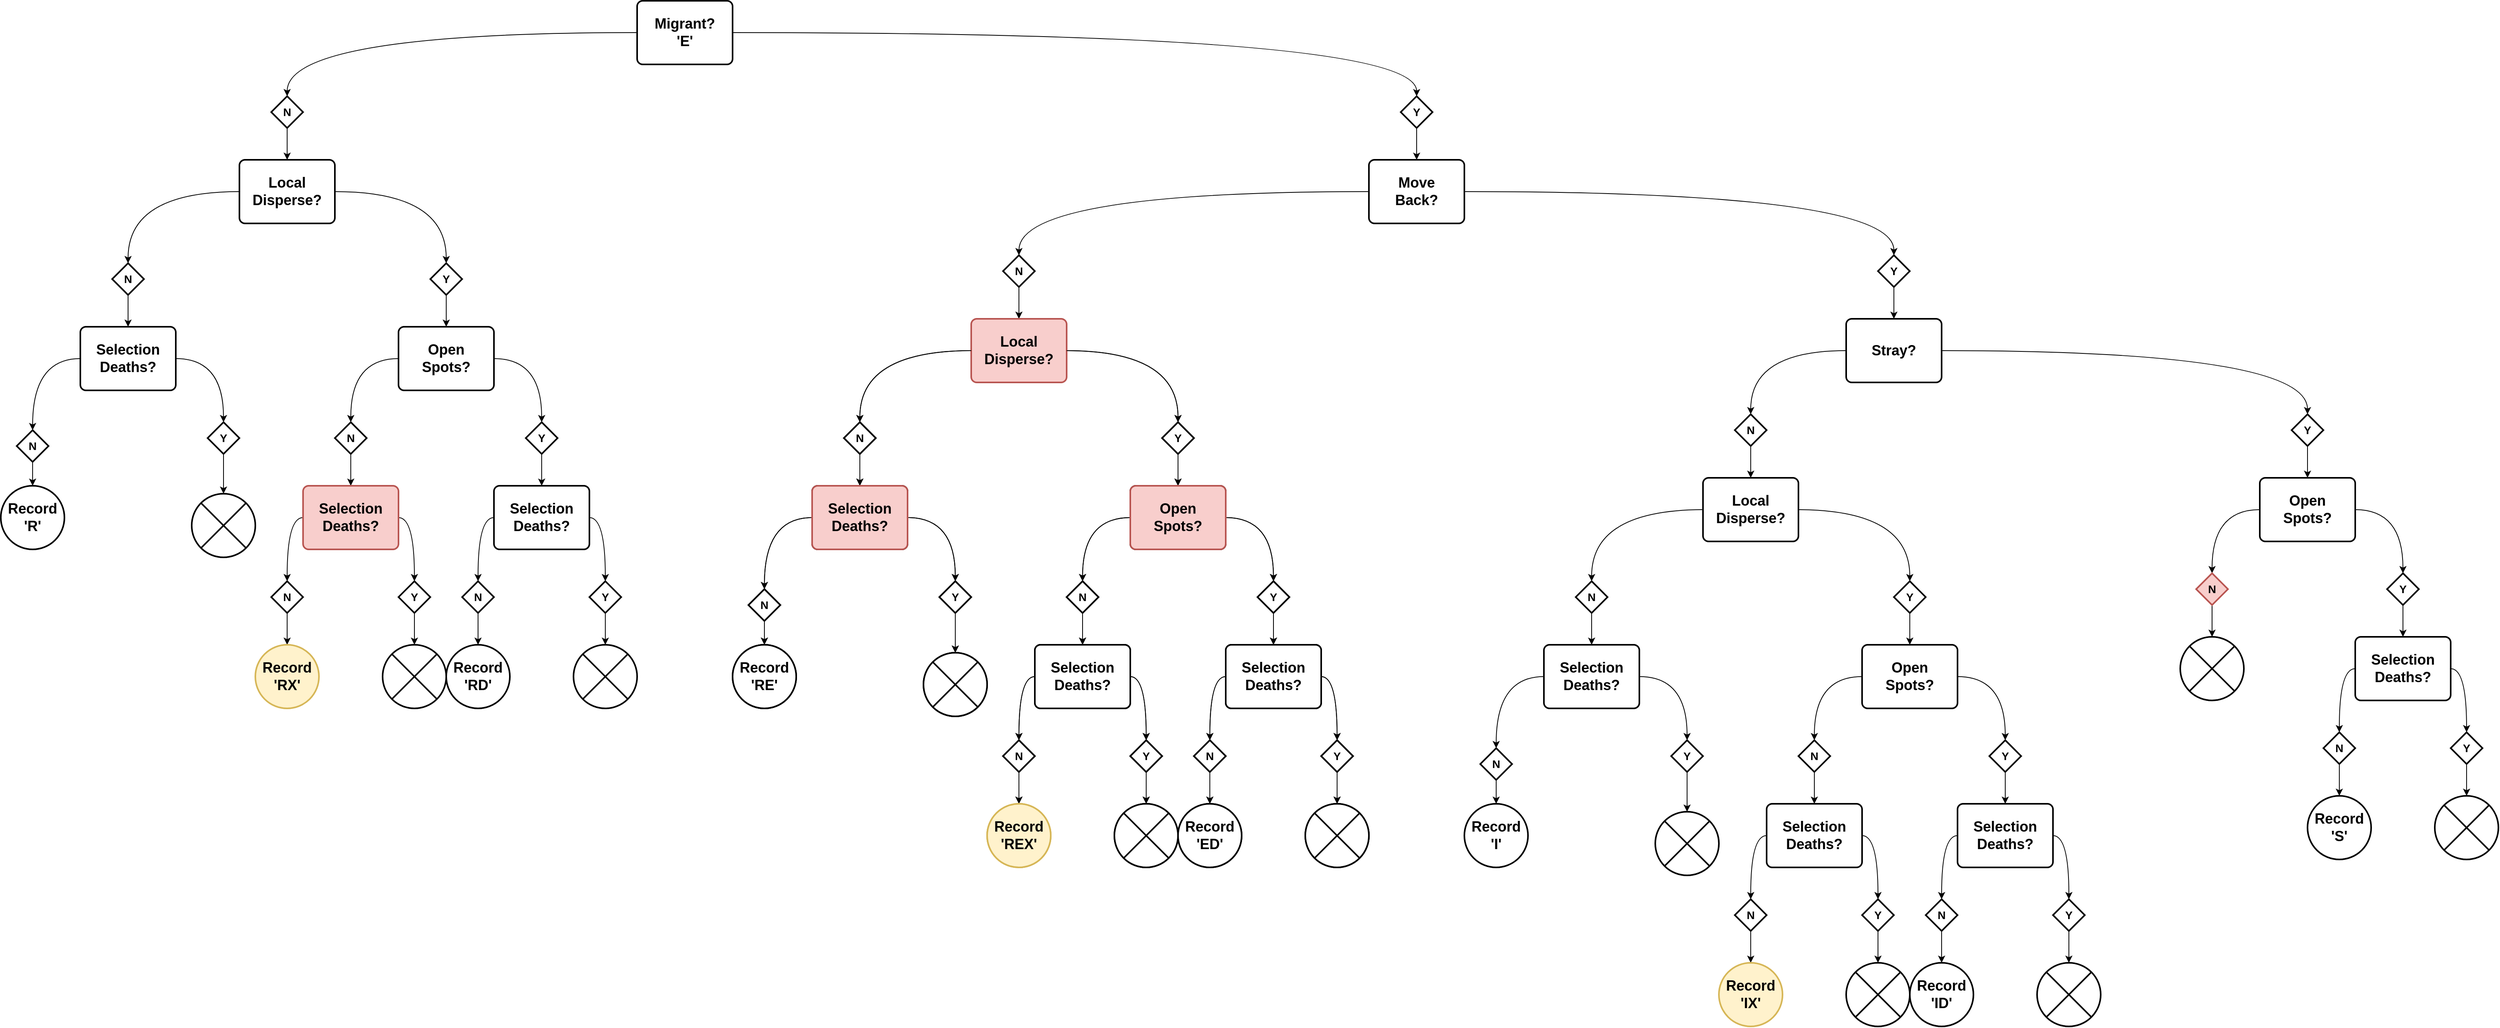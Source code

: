 <mxfile version="20.7.4" type="device" pages="6"><diagram id="NUZnK1BQnE7LOBnckM8Z" name="Immigration"><mxGraphModel dx="1680" dy="504" grid="1" gridSize="10" guides="1" tooltips="1" connect="1" arrows="1" fold="1" page="1" pageScale="1" pageWidth="900" pageHeight="1600" math="0" shadow="0"><root><mxCell id="0"/><mxCell id="1" parent="0"/><mxCell id="220Dym4VQRwztkcP4J10-13" style="edgeStyle=orthogonalEdgeStyle;curved=1;rounded=0;orthogonalLoop=1;jettySize=auto;html=1;exitX=0.5;exitY=1;exitDx=0;exitDy=0;exitPerimeter=0;entryX=0.5;entryY=0;entryDx=0;entryDy=0;fontSize=18;" parent="1" source="220Dym4VQRwztkcP4J10-1" target="220Dym4VQRwztkcP4J10-8" edge="1"><mxGeometry relative="1" as="geometry"/></mxCell><mxCell id="220Dym4VQRwztkcP4J10-1" value="&lt;font style=&quot;font-size: 14px;&quot;&gt;&lt;b&gt;N&lt;/b&gt;&lt;/font&gt;" style="strokeWidth=2;html=1;shape=mxgraph.flowchart.decision;whiteSpace=wrap;" parent="1" vertex="1"><mxGeometry x="-60" y="160" width="40" height="40" as="geometry"/></mxCell><mxCell id="220Dym4VQRwztkcP4J10-6" style="edgeStyle=orthogonalEdgeStyle;curved=1;rounded=0;orthogonalLoop=1;jettySize=auto;html=1;exitX=1;exitY=0.5;exitDx=0;exitDy=0;entryX=0.5;entryY=0;entryDx=0;entryDy=0;entryPerimeter=0;fontSize=18;" parent="1" source="220Dym4VQRwztkcP4J10-3" target="220Dym4VQRwztkcP4J10-4" edge="1"><mxGeometry relative="1" as="geometry"/></mxCell><mxCell id="220Dym4VQRwztkcP4J10-7" style="edgeStyle=orthogonalEdgeStyle;curved=1;rounded=0;orthogonalLoop=1;jettySize=auto;html=1;exitX=0;exitY=0.5;exitDx=0;exitDy=0;entryX=0.5;entryY=0;entryDx=0;entryDy=0;entryPerimeter=0;fontSize=18;" parent="1" source="220Dym4VQRwztkcP4J10-3" target="220Dym4VQRwztkcP4J10-1" edge="1"><mxGeometry relative="1" as="geometry"/></mxCell><mxCell id="220Dym4VQRwztkcP4J10-3" value="&lt;b&gt;&lt;font style=&quot;font-size: 18px;&quot;&gt;Migrant?&lt;br&gt;'E'&lt;br&gt;&lt;/font&gt;&lt;/b&gt;" style="rounded=1;whiteSpace=wrap;html=1;absoluteArcSize=1;arcSize=14;strokeWidth=2;fontSize=14;" parent="1" vertex="1"><mxGeometry x="400" y="40" width="120" height="80" as="geometry"/></mxCell><mxCell id="220Dym4VQRwztkcP4J10-14" style="edgeStyle=orthogonalEdgeStyle;curved=1;rounded=0;orthogonalLoop=1;jettySize=auto;html=1;exitX=0.5;exitY=1;exitDx=0;exitDy=0;exitPerimeter=0;entryX=0.5;entryY=0;entryDx=0;entryDy=0;fontSize=18;" parent="1" source="220Dym4VQRwztkcP4J10-4" target="220Dym4VQRwztkcP4J10-12" edge="1"><mxGeometry relative="1" as="geometry"><mxPoint x="1380" y="200" as="sourcePoint"/></mxGeometry></mxCell><mxCell id="220Dym4VQRwztkcP4J10-4" value="&lt;font style=&quot;font-size: 14px;&quot;&gt;&lt;b&gt;Y&lt;/b&gt;&lt;/font&gt;" style="strokeWidth=2;html=1;shape=mxgraph.flowchart.decision;whiteSpace=wrap;" parent="1" vertex="1"><mxGeometry x="1360" y="160" width="40" height="40" as="geometry"/></mxCell><mxCell id="220Dym4VQRwztkcP4J10-15" style="edgeStyle=orthogonalEdgeStyle;curved=1;rounded=0;orthogonalLoop=1;jettySize=auto;html=1;exitX=0;exitY=0.5;exitDx=0;exitDy=0;entryX=0.5;entryY=0;entryDx=0;entryDy=0;entryPerimeter=0;fontSize=18;" parent="1" source="220Dym4VQRwztkcP4J10-8" target="220Dym4VQRwztkcP4J10-10" edge="1"><mxGeometry relative="1" as="geometry"/></mxCell><mxCell id="220Dym4VQRwztkcP4J10-16" style="edgeStyle=orthogonalEdgeStyle;curved=1;rounded=0;orthogonalLoop=1;jettySize=auto;html=1;exitX=1;exitY=0.5;exitDx=0;exitDy=0;entryX=0.5;entryY=0;entryDx=0;entryDy=0;entryPerimeter=0;fontSize=18;" parent="1" source="220Dym4VQRwztkcP4J10-8" target="220Dym4VQRwztkcP4J10-11" edge="1"><mxGeometry relative="1" as="geometry"/></mxCell><mxCell id="220Dym4VQRwztkcP4J10-8" value="&lt;b&gt;&lt;font style=&quot;font-size: 18px;&quot;&gt;Local&lt;br&gt;Disperse?&lt;br&gt;&lt;/font&gt;&lt;/b&gt;" style="rounded=1;whiteSpace=wrap;html=1;absoluteArcSize=1;arcSize=14;strokeWidth=2;fontSize=14;" parent="1" vertex="1"><mxGeometry x="-100" y="240" width="120" height="80" as="geometry"/></mxCell><mxCell id="220Dym4VQRwztkcP4J10-18" style="edgeStyle=orthogonalEdgeStyle;curved=1;rounded=0;orthogonalLoop=1;jettySize=auto;html=1;exitX=0.5;exitY=1;exitDx=0;exitDy=0;exitPerimeter=0;entryX=0.5;entryY=0;entryDx=0;entryDy=0;fontSize=18;" parent="1" source="220Dym4VQRwztkcP4J10-10" target="220Dym4VQRwztkcP4J10-17" edge="1"><mxGeometry relative="1" as="geometry"/></mxCell><mxCell id="220Dym4VQRwztkcP4J10-10" value="&lt;font style=&quot;font-size: 14px;&quot;&gt;&lt;b&gt;N&lt;/b&gt;&lt;/font&gt;" style="strokeWidth=2;html=1;shape=mxgraph.flowchart.decision;whiteSpace=wrap;" parent="1" vertex="1"><mxGeometry x="-260" y="370" width="40" height="40" as="geometry"/></mxCell><mxCell id="220Dym4VQRwztkcP4J10-34" style="edgeStyle=orthogonalEdgeStyle;curved=1;rounded=0;orthogonalLoop=1;jettySize=auto;html=1;exitX=0.5;exitY=1;exitDx=0;exitDy=0;exitPerimeter=0;entryX=0.5;entryY=0;entryDx=0;entryDy=0;fontSize=18;" parent="1" source="220Dym4VQRwztkcP4J10-11" target="220Dym4VQRwztkcP4J10-33" edge="1"><mxGeometry relative="1" as="geometry"/></mxCell><mxCell id="220Dym4VQRwztkcP4J10-11" value="&lt;font style=&quot;font-size: 14px;&quot;&gt;&lt;b&gt;Y&lt;/b&gt;&lt;/font&gt;" style="strokeWidth=2;html=1;shape=mxgraph.flowchart.decision;whiteSpace=wrap;" parent="1" vertex="1"><mxGeometry x="140" y="370" width="40" height="40" as="geometry"/></mxCell><mxCell id="220Dym4VQRwztkcP4J10-43" style="edgeStyle=orthogonalEdgeStyle;curved=1;rounded=0;orthogonalLoop=1;jettySize=auto;html=1;exitX=0;exitY=0.5;exitDx=0;exitDy=0;entryX=0.5;entryY=0;entryDx=0;entryDy=0;entryPerimeter=0;fontSize=18;" parent="1" source="220Dym4VQRwztkcP4J10-12" target="220Dym4VQRwztkcP4J10-19" edge="1"><mxGeometry relative="1" as="geometry"/></mxCell><mxCell id="220Dym4VQRwztkcP4J10-44" style="edgeStyle=orthogonalEdgeStyle;curved=1;rounded=0;orthogonalLoop=1;jettySize=auto;html=1;exitX=1;exitY=0.5;exitDx=0;exitDy=0;entryX=0.5;entryY=0;entryDx=0;entryDy=0;entryPerimeter=0;fontSize=18;" parent="1" source="220Dym4VQRwztkcP4J10-12" target="220Dym4VQRwztkcP4J10-20" edge="1"><mxGeometry relative="1" as="geometry"/></mxCell><mxCell id="220Dym4VQRwztkcP4J10-12" value="&lt;b&gt;&lt;font style=&quot;font-size: 18px;&quot;&gt;Move&lt;br&gt;Back?&lt;br&gt;&lt;/font&gt;&lt;/b&gt;" style="rounded=1;whiteSpace=wrap;html=1;absoluteArcSize=1;arcSize=14;strokeWidth=2;fontSize=14;" parent="1" vertex="1"><mxGeometry x="1320" y="240" width="120" height="80" as="geometry"/></mxCell><mxCell id="220Dym4VQRwztkcP4J10-25" style="edgeStyle=orthogonalEdgeStyle;curved=1;rounded=0;orthogonalLoop=1;jettySize=auto;html=1;exitX=0;exitY=0.5;exitDx=0;exitDy=0;fontSize=18;" parent="1" source="220Dym4VQRwztkcP4J10-17" target="220Dym4VQRwztkcP4J10-23" edge="1"><mxGeometry relative="1" as="geometry"><mxPoint x="-360" y="570" as="targetPoint"/></mxGeometry></mxCell><mxCell id="220Dym4VQRwztkcP4J10-26" style="edgeStyle=orthogonalEdgeStyle;curved=1;rounded=0;orthogonalLoop=1;jettySize=auto;html=1;exitX=1;exitY=0.5;exitDx=0;exitDy=0;entryX=0.5;entryY=0;entryDx=0;entryDy=0;entryPerimeter=0;fontSize=18;" parent="1" source="220Dym4VQRwztkcP4J10-17" target="220Dym4VQRwztkcP4J10-24" edge="1"><mxGeometry relative="1" as="geometry"/></mxCell><mxCell id="220Dym4VQRwztkcP4J10-17" value="&lt;b&gt;&lt;font style=&quot;font-size: 18px;&quot;&gt;Selection&lt;br&gt;Deaths?&lt;br&gt;&lt;/font&gt;&lt;/b&gt;" style="rounded=1;whiteSpace=wrap;html=1;absoluteArcSize=1;arcSize=14;strokeWidth=2;fontSize=14;" parent="1" vertex="1"><mxGeometry x="-300" y="450" width="120" height="80" as="geometry"/></mxCell><mxCell id="220Dym4VQRwztkcP4J10-109" style="edgeStyle=orthogonalEdgeStyle;curved=1;rounded=0;orthogonalLoop=1;jettySize=auto;html=1;exitX=0.5;exitY=1;exitDx=0;exitDy=0;exitPerimeter=0;entryX=0.5;entryY=0;entryDx=0;entryDy=0;fontSize=18;" parent="1" source="220Dym4VQRwztkcP4J10-19" target="220Dym4VQRwztkcP4J10-71" edge="1"><mxGeometry relative="1" as="geometry"/></mxCell><mxCell id="220Dym4VQRwztkcP4J10-19" value="&lt;font style=&quot;font-size: 14px;&quot;&gt;&lt;b&gt;N&lt;/b&gt;&lt;/font&gt;" style="strokeWidth=2;html=1;shape=mxgraph.flowchart.decision;whiteSpace=wrap;" parent="1" vertex="1"><mxGeometry x="860" y="360" width="40" height="40" as="geometry"/></mxCell><mxCell id="220Dym4VQRwztkcP4J10-50" style="edgeStyle=orthogonalEdgeStyle;curved=1;rounded=0;orthogonalLoop=1;jettySize=auto;html=1;exitX=0.5;exitY=1;exitDx=0;exitDy=0;exitPerimeter=0;entryX=0.5;entryY=0;entryDx=0;entryDy=0;fontSize=18;" parent="1" source="220Dym4VQRwztkcP4J10-20" target="220Dym4VQRwztkcP4J10-45" edge="1"><mxGeometry relative="1" as="geometry"/></mxCell><mxCell id="220Dym4VQRwztkcP4J10-20" value="&lt;font style=&quot;font-size: 14px;&quot;&gt;&lt;b&gt;Y&lt;/b&gt;&lt;/font&gt;" style="strokeWidth=2;html=1;shape=mxgraph.flowchart.decision;whiteSpace=wrap;" parent="1" vertex="1"><mxGeometry x="1960" y="360" width="40" height="40" as="geometry"/></mxCell><mxCell id="220Dym4VQRwztkcP4J10-53" style="edgeStyle=orthogonalEdgeStyle;curved=1;rounded=0;orthogonalLoop=1;jettySize=auto;html=1;exitX=0.5;exitY=1;exitDx=0;exitDy=0;exitPerimeter=0;entryX=0.5;entryY=0;entryDx=0;entryDy=0;fontSize=18;" parent="1" source="220Dym4VQRwztkcP4J10-21" target="220Dym4VQRwztkcP4J10-52" edge="1"><mxGeometry relative="1" as="geometry"/></mxCell><mxCell id="220Dym4VQRwztkcP4J10-21" value="&lt;font style=&quot;font-size: 14px;&quot;&gt;&lt;b&gt;N&lt;/b&gt;&lt;/font&gt;" style="strokeWidth=2;html=1;shape=mxgraph.flowchart.decision;whiteSpace=wrap;" parent="1" vertex="1"><mxGeometry x="20" y="570" width="40" height="40" as="geometry"/></mxCell><mxCell id="220Dym4VQRwztkcP4J10-65" style="edgeStyle=orthogonalEdgeStyle;curved=1;rounded=0;orthogonalLoop=1;jettySize=auto;html=1;exitX=0.5;exitY=1;exitDx=0;exitDy=0;exitPerimeter=0;entryX=0.5;entryY=0;entryDx=0;entryDy=0;fontSize=18;" parent="1" source="220Dym4VQRwztkcP4J10-22" target="220Dym4VQRwztkcP4J10-58" edge="1"><mxGeometry relative="1" as="geometry"/></mxCell><mxCell id="220Dym4VQRwztkcP4J10-22" value="&lt;font style=&quot;font-size: 14px;&quot;&gt;&lt;b&gt;Y&lt;/b&gt;&lt;/font&gt;" style="strokeWidth=2;html=1;shape=mxgraph.flowchart.decision;whiteSpace=wrap;" parent="1" vertex="1"><mxGeometry x="260" y="570" width="40" height="40" as="geometry"/></mxCell><mxCell id="220Dym4VQRwztkcP4J10-32" style="edgeStyle=orthogonalEdgeStyle;curved=1;rounded=0;orthogonalLoop=1;jettySize=auto;html=1;exitX=0.5;exitY=1;exitDx=0;exitDy=0;exitPerimeter=0;entryX=0.5;entryY=0;entryDx=0;entryDy=0;entryPerimeter=0;fontSize=18;" parent="1" source="220Dym4VQRwztkcP4J10-23" target="220Dym4VQRwztkcP4J10-30" edge="1"><mxGeometry relative="1" as="geometry"><mxPoint x="-360" y="610" as="sourcePoint"/></mxGeometry></mxCell><mxCell id="220Dym4VQRwztkcP4J10-23" value="&lt;font style=&quot;font-size: 14px;&quot;&gt;&lt;b&gt;N&lt;/b&gt;&lt;/font&gt;" style="strokeWidth=2;html=1;shape=mxgraph.flowchart.decision;whiteSpace=wrap;" parent="1" vertex="1"><mxGeometry x="-380" y="580" width="40" height="40" as="geometry"/></mxCell><mxCell id="220Dym4VQRwztkcP4J10-41" style="edgeStyle=orthogonalEdgeStyle;curved=1;rounded=0;orthogonalLoop=1;jettySize=auto;html=1;exitX=0.5;exitY=1;exitDx=0;exitDy=0;exitPerimeter=0;entryX=0.5;entryY=0;entryDx=0;entryDy=0;entryPerimeter=0;fontSize=18;" parent="1" source="220Dym4VQRwztkcP4J10-24" target="220Dym4VQRwztkcP4J10-39" edge="1"><mxGeometry relative="1" as="geometry"/></mxCell><mxCell id="220Dym4VQRwztkcP4J10-24" value="&lt;font style=&quot;font-size: 14px;&quot;&gt;&lt;b&gt;Y&lt;/b&gt;&lt;/font&gt;" style="strokeWidth=2;html=1;shape=mxgraph.flowchart.decision;whiteSpace=wrap;" parent="1" vertex="1"><mxGeometry x="-140" y="570" width="40" height="40" as="geometry"/></mxCell><mxCell id="220Dym4VQRwztkcP4J10-30" value="&lt;b&gt;Record&lt;br&gt;'R'&lt;/b&gt;" style="strokeWidth=2;html=1;shape=mxgraph.flowchart.start_2;whiteSpace=wrap;shadow=0;fontSize=18;" parent="1" vertex="1"><mxGeometry x="-400" y="650" width="80" height="80" as="geometry"/></mxCell><mxCell id="220Dym4VQRwztkcP4J10-35" style="edgeStyle=orthogonalEdgeStyle;curved=1;rounded=0;orthogonalLoop=1;jettySize=auto;html=1;exitX=0;exitY=0.5;exitDx=0;exitDy=0;entryX=0.5;entryY=0;entryDx=0;entryDy=0;entryPerimeter=0;fontSize=18;" parent="1" source="220Dym4VQRwztkcP4J10-33" target="220Dym4VQRwztkcP4J10-21" edge="1"><mxGeometry relative="1" as="geometry"/></mxCell><mxCell id="220Dym4VQRwztkcP4J10-36" style="edgeStyle=orthogonalEdgeStyle;curved=1;rounded=0;orthogonalLoop=1;jettySize=auto;html=1;exitX=1;exitY=0.5;exitDx=0;exitDy=0;entryX=0.5;entryY=0;entryDx=0;entryDy=0;entryPerimeter=0;fontSize=18;" parent="1" source="220Dym4VQRwztkcP4J10-33" target="220Dym4VQRwztkcP4J10-22" edge="1"><mxGeometry relative="1" as="geometry"/></mxCell><mxCell id="220Dym4VQRwztkcP4J10-33" value="&lt;b&gt;&lt;font style=&quot;font-size: 18px;&quot;&gt;Open&lt;br&gt;Spots?&lt;br&gt;&lt;/font&gt;&lt;/b&gt;" style="rounded=1;whiteSpace=wrap;html=1;absoluteArcSize=1;arcSize=14;strokeWidth=2;fontSize=14;" parent="1" vertex="1"><mxGeometry x="100" y="450" width="120" height="80" as="geometry"/></mxCell><mxCell id="220Dym4VQRwztkcP4J10-37" value="&lt;b&gt;Record&lt;br&gt;'RD'&lt;/b&gt;" style="strokeWidth=2;html=1;shape=mxgraph.flowchart.start_2;whiteSpace=wrap;shadow=0;fontSize=18;" parent="1" vertex="1"><mxGeometry x="160" y="850" width="80" height="80" as="geometry"/></mxCell><mxCell id="220Dym4VQRwztkcP4J10-39" value="" style="verticalLabelPosition=bottom;verticalAlign=top;html=1;shape=mxgraph.flowchart.or;shadow=0;fontSize=18;strokeWidth=2;" parent="1" vertex="1"><mxGeometry x="-160" y="660" width="80" height="80" as="geometry"/></mxCell><mxCell id="220Dym4VQRwztkcP4J10-40" value="" style="verticalLabelPosition=bottom;verticalAlign=top;html=1;shape=mxgraph.flowchart.or;shadow=0;fontSize=18;strokeWidth=2;" parent="1" vertex="1"><mxGeometry x="320" y="850" width="80" height="80" as="geometry"/></mxCell><mxCell id="220Dym4VQRwztkcP4J10-48" style="edgeStyle=orthogonalEdgeStyle;curved=1;rounded=0;orthogonalLoop=1;jettySize=auto;html=1;exitX=0;exitY=0.5;exitDx=0;exitDy=0;entryX=0.5;entryY=0;entryDx=0;entryDy=0;entryPerimeter=0;fontSize=18;" parent="1" source="220Dym4VQRwztkcP4J10-45" target="220Dym4VQRwztkcP4J10-46" edge="1"><mxGeometry relative="1" as="geometry"><mxPoint x="1740" y="480" as="sourcePoint"/></mxGeometry></mxCell><mxCell id="220Dym4VQRwztkcP4J10-49" style="edgeStyle=orthogonalEdgeStyle;curved=1;rounded=0;orthogonalLoop=1;jettySize=auto;html=1;exitX=1;exitY=0.5;exitDx=0;exitDy=0;entryX=0.5;entryY=0;entryDx=0;entryDy=0;entryPerimeter=0;fontSize=18;" parent="1" source="220Dym4VQRwztkcP4J10-45" target="220Dym4VQRwztkcP4J10-47" edge="1"><mxGeometry relative="1" as="geometry"/></mxCell><mxCell id="220Dym4VQRwztkcP4J10-45" value="&lt;b&gt;&lt;font style=&quot;font-size: 18px;&quot;&gt;Stray?&lt;br&gt;&lt;/font&gt;&lt;/b&gt;" style="rounded=1;whiteSpace=wrap;html=1;absoluteArcSize=1;arcSize=14;strokeWidth=2;fontSize=14;" parent="1" vertex="1"><mxGeometry x="1920" y="440" width="120" height="80" as="geometry"/></mxCell><mxCell id="220Dym4VQRwztkcP4J10-193" style="edgeStyle=orthogonalEdgeStyle;curved=1;rounded=0;orthogonalLoop=1;jettySize=auto;html=1;exitX=0.5;exitY=1;exitDx=0;exitDy=0;exitPerimeter=0;entryX=0.5;entryY=0;entryDx=0;entryDy=0;fontSize=18;" parent="1" source="220Dym4VQRwztkcP4J10-46" target="220Dym4VQRwztkcP4J10-152" edge="1"><mxGeometry relative="1" as="geometry"/></mxCell><mxCell id="220Dym4VQRwztkcP4J10-46" value="&lt;font style=&quot;font-size: 14px;&quot;&gt;&lt;b&gt;N&lt;/b&gt;&lt;/font&gt;" style="strokeWidth=2;html=1;shape=mxgraph.flowchart.decision;whiteSpace=wrap;" parent="1" vertex="1"><mxGeometry x="1780" y="560" width="40" height="40" as="geometry"/></mxCell><mxCell id="220Dym4VQRwztkcP4J10-195" style="edgeStyle=orthogonalEdgeStyle;curved=1;rounded=0;orthogonalLoop=1;jettySize=auto;html=1;exitX=0.5;exitY=1;exitDx=0;exitDy=0;exitPerimeter=0;entryX=0.5;entryY=0;entryDx=0;entryDy=0;fontSize=18;" parent="1" source="220Dym4VQRwztkcP4J10-47" target="220Dym4VQRwztkcP4J10-194" edge="1"><mxGeometry relative="1" as="geometry"/></mxCell><mxCell id="220Dym4VQRwztkcP4J10-47" value="&lt;font style=&quot;font-size: 14px;&quot;&gt;&lt;b&gt;Y&lt;/b&gt;&lt;/font&gt;" style="strokeWidth=2;html=1;shape=mxgraph.flowchart.decision;whiteSpace=wrap;" parent="1" vertex="1"><mxGeometry x="2480" y="560" width="40" height="40" as="geometry"/></mxCell><mxCell id="220Dym4VQRwztkcP4J10-55" style="edgeStyle=orthogonalEdgeStyle;curved=1;rounded=0;orthogonalLoop=1;jettySize=auto;html=1;exitX=0;exitY=0.5;exitDx=0;exitDy=0;entryX=0.5;entryY=0;entryDx=0;entryDy=0;entryPerimeter=0;fontSize=18;" parent="1" source="220Dym4VQRwztkcP4J10-52" target="220Dym4VQRwztkcP4J10-54" edge="1"><mxGeometry relative="1" as="geometry"/></mxCell><mxCell id="220Dym4VQRwztkcP4J10-60" style="edgeStyle=orthogonalEdgeStyle;curved=1;rounded=0;orthogonalLoop=1;jettySize=auto;html=1;exitX=1;exitY=0.5;exitDx=0;exitDy=0;entryX=0.5;entryY=0;entryDx=0;entryDy=0;entryPerimeter=0;fontSize=18;" parent="1" source="220Dym4VQRwztkcP4J10-52" target="220Dym4VQRwztkcP4J10-59" edge="1"><mxGeometry relative="1" as="geometry"/></mxCell><mxCell id="220Dym4VQRwztkcP4J10-52" value="&lt;b&gt;&lt;font style=&quot;font-size: 18px;&quot;&gt;Selection&lt;br&gt;Deaths?&lt;br&gt;&lt;/font&gt;&lt;/b&gt;" style="rounded=1;whiteSpace=wrap;html=1;absoluteArcSize=1;arcSize=14;strokeWidth=2;fontSize=14;fillColor=#f8cecc;strokeColor=#b85450;" parent="1" vertex="1"><mxGeometry x="-20" y="650" width="120" height="80" as="geometry"/></mxCell><mxCell id="220Dym4VQRwztkcP4J10-57" style="edgeStyle=orthogonalEdgeStyle;curved=1;rounded=0;orthogonalLoop=1;jettySize=auto;html=1;exitX=0.5;exitY=1;exitDx=0;exitDy=0;exitPerimeter=0;entryX=0.5;entryY=0;entryDx=0;entryDy=0;entryPerimeter=0;fontSize=18;" parent="1" source="220Dym4VQRwztkcP4J10-54" target="220Dym4VQRwztkcP4J10-56" edge="1"><mxGeometry relative="1" as="geometry"/></mxCell><mxCell id="220Dym4VQRwztkcP4J10-54" value="&lt;font style=&quot;font-size: 14px;&quot;&gt;&lt;b&gt;N&lt;/b&gt;&lt;/font&gt;" style="strokeWidth=2;html=1;shape=mxgraph.flowchart.decision;whiteSpace=wrap;" parent="1" vertex="1"><mxGeometry x="-60" y="770" width="40" height="40" as="geometry"/></mxCell><mxCell id="220Dym4VQRwztkcP4J10-56" value="&lt;b&gt;Record&lt;br&gt;'RX'&lt;br&gt;&lt;/b&gt;" style="strokeWidth=2;html=1;shape=mxgraph.flowchart.start_2;whiteSpace=wrap;shadow=0;fontSize=18;fillColor=#fff2cc;strokeColor=#d6b656;" parent="1" vertex="1"><mxGeometry x="-80" y="850" width="80" height="80" as="geometry"/></mxCell><mxCell id="220Dym4VQRwztkcP4J10-64" style="edgeStyle=orthogonalEdgeStyle;curved=1;rounded=0;orthogonalLoop=1;jettySize=auto;html=1;exitX=0;exitY=0.5;exitDx=0;exitDy=0;entryX=0.5;entryY=0;entryDx=0;entryDy=0;entryPerimeter=0;fontSize=18;" parent="1" source="220Dym4VQRwztkcP4J10-58" target="220Dym4VQRwztkcP4J10-63" edge="1"><mxGeometry relative="1" as="geometry"/></mxCell><mxCell id="220Dym4VQRwztkcP4J10-110" style="edgeStyle=orthogonalEdgeStyle;curved=1;rounded=0;orthogonalLoop=1;jettySize=auto;html=1;exitX=1;exitY=0.5;exitDx=0;exitDy=0;entryX=0.5;entryY=0;entryDx=0;entryDy=0;entryPerimeter=0;fontSize=18;" parent="1" source="220Dym4VQRwztkcP4J10-58" target="220Dym4VQRwztkcP4J10-67" edge="1"><mxGeometry relative="1" as="geometry"/></mxCell><mxCell id="220Dym4VQRwztkcP4J10-58" value="&lt;b&gt;&lt;font style=&quot;font-size: 18px;&quot;&gt;Selection&lt;br&gt;Deaths?&lt;br&gt;&lt;/font&gt;&lt;/b&gt;" style="rounded=1;whiteSpace=wrap;html=1;absoluteArcSize=1;arcSize=14;strokeWidth=2;fontSize=14;" parent="1" vertex="1"><mxGeometry x="220" y="650" width="120" height="80" as="geometry"/></mxCell><mxCell id="220Dym4VQRwztkcP4J10-62" style="edgeStyle=orthogonalEdgeStyle;curved=1;rounded=0;orthogonalLoop=1;jettySize=auto;html=1;exitX=0.5;exitY=1;exitDx=0;exitDy=0;exitPerimeter=0;entryX=0.5;entryY=0;entryDx=0;entryDy=0;entryPerimeter=0;fontSize=18;" parent="1" source="220Dym4VQRwztkcP4J10-59" target="220Dym4VQRwztkcP4J10-61" edge="1"><mxGeometry relative="1" as="geometry"/></mxCell><mxCell id="220Dym4VQRwztkcP4J10-59" value="&lt;font style=&quot;font-size: 14px;&quot;&gt;&lt;b&gt;Y&lt;/b&gt;&lt;/font&gt;" style="strokeWidth=2;html=1;shape=mxgraph.flowchart.decision;whiteSpace=wrap;" parent="1" vertex="1"><mxGeometry x="100" y="770" width="40" height="40" as="geometry"/></mxCell><mxCell id="220Dym4VQRwztkcP4J10-61" value="" style="verticalLabelPosition=bottom;verticalAlign=top;html=1;shape=mxgraph.flowchart.or;shadow=0;fontSize=18;strokeWidth=2;" parent="1" vertex="1"><mxGeometry x="80" y="850" width="80" height="80" as="geometry"/></mxCell><mxCell id="220Dym4VQRwztkcP4J10-66" style="edgeStyle=orthogonalEdgeStyle;curved=1;rounded=0;orthogonalLoop=1;jettySize=auto;html=1;exitX=0.5;exitY=1;exitDx=0;exitDy=0;exitPerimeter=0;entryX=0.5;entryY=0;entryDx=0;entryDy=0;entryPerimeter=0;fontSize=18;" parent="1" source="220Dym4VQRwztkcP4J10-63" target="220Dym4VQRwztkcP4J10-37" edge="1"><mxGeometry relative="1" as="geometry"/></mxCell><mxCell id="220Dym4VQRwztkcP4J10-63" value="&lt;font style=&quot;font-size: 14px;&quot;&gt;&lt;b&gt;N&lt;/b&gt;&lt;/font&gt;" style="strokeWidth=2;html=1;shape=mxgraph.flowchart.decision;whiteSpace=wrap;" parent="1" vertex="1"><mxGeometry x="180" y="770" width="40" height="40" as="geometry"/></mxCell><mxCell id="220Dym4VQRwztkcP4J10-68" style="edgeStyle=orthogonalEdgeStyle;curved=1;rounded=0;orthogonalLoop=1;jettySize=auto;html=1;exitX=0.5;exitY=1;exitDx=0;exitDy=0;exitPerimeter=0;entryX=0.5;entryY=0;entryDx=0;entryDy=0;entryPerimeter=0;fontSize=18;" parent="1" source="220Dym4VQRwztkcP4J10-67" target="220Dym4VQRwztkcP4J10-40" edge="1"><mxGeometry relative="1" as="geometry"/></mxCell><mxCell id="220Dym4VQRwztkcP4J10-67" value="&lt;font style=&quot;font-size: 14px;&quot;&gt;&lt;b&gt;Y&lt;/b&gt;&lt;/font&gt;" style="strokeWidth=2;html=1;shape=mxgraph.flowchart.decision;whiteSpace=wrap;" parent="1" vertex="1"><mxGeometry x="340" y="770" width="40" height="40" as="geometry"/></mxCell><mxCell id="220Dym4VQRwztkcP4J10-69" style="edgeStyle=orthogonalEdgeStyle;curved=1;rounded=0;orthogonalLoop=1;jettySize=auto;html=1;exitX=0;exitY=0.5;exitDx=0;exitDy=0;entryX=0.5;entryY=0;entryDx=0;entryDy=0;entryPerimeter=0;fontSize=18;" parent="1" source="220Dym4VQRwztkcP4J10-71" target="220Dym4VQRwztkcP4J10-73" edge="1"><mxGeometry relative="1" as="geometry"/></mxCell><mxCell id="220Dym4VQRwztkcP4J10-70" style="edgeStyle=orthogonalEdgeStyle;curved=1;rounded=0;orthogonalLoop=1;jettySize=auto;html=1;exitX=1;exitY=0.5;exitDx=0;exitDy=0;entryX=0.5;entryY=0;entryDx=0;entryDy=0;entryPerimeter=0;fontSize=18;" parent="1" source="220Dym4VQRwztkcP4J10-71" target="220Dym4VQRwztkcP4J10-75" edge="1"><mxGeometry relative="1" as="geometry"/></mxCell><mxCell id="220Dym4VQRwztkcP4J10-71" value="&lt;b&gt;&lt;font style=&quot;font-size: 18px;&quot;&gt;Local&lt;br&gt;Disperse?&lt;br&gt;&lt;/font&gt;&lt;/b&gt;" style="rounded=1;whiteSpace=wrap;html=1;absoluteArcSize=1;arcSize=14;strokeWidth=2;fontSize=14;fillColor=#f8cecc;strokeColor=#b85450;" parent="1" vertex="1"><mxGeometry x="820" y="440" width="120" height="80" as="geometry"/></mxCell><mxCell id="220Dym4VQRwztkcP4J10-72" style="edgeStyle=orthogonalEdgeStyle;curved=1;rounded=0;orthogonalLoop=1;jettySize=auto;html=1;exitX=0.5;exitY=1;exitDx=0;exitDy=0;exitPerimeter=0;entryX=0.5;entryY=0;entryDx=0;entryDy=0;fontSize=18;" parent="1" source="220Dym4VQRwztkcP4J10-73" target="220Dym4VQRwztkcP4J10-78" edge="1"><mxGeometry relative="1" as="geometry"/></mxCell><mxCell id="220Dym4VQRwztkcP4J10-73" value="&lt;font style=&quot;font-size: 14px;&quot;&gt;&lt;b&gt;N&lt;/b&gt;&lt;/font&gt;" style="strokeWidth=2;html=1;shape=mxgraph.flowchart.decision;whiteSpace=wrap;" parent="1" vertex="1"><mxGeometry x="660" y="570" width="40" height="40" as="geometry"/></mxCell><mxCell id="220Dym4VQRwztkcP4J10-74" style="edgeStyle=orthogonalEdgeStyle;curved=1;rounded=0;orthogonalLoop=1;jettySize=auto;html=1;exitX=0.5;exitY=1;exitDx=0;exitDy=0;exitPerimeter=0;entryX=0.5;entryY=0;entryDx=0;entryDy=0;fontSize=18;" parent="1" source="220Dym4VQRwztkcP4J10-75" target="220Dym4VQRwztkcP4J10-90" edge="1"><mxGeometry relative="1" as="geometry"/></mxCell><mxCell id="220Dym4VQRwztkcP4J10-75" value="&lt;font style=&quot;font-size: 14px;&quot;&gt;&lt;b&gt;Y&lt;/b&gt;&lt;/font&gt;" style="strokeWidth=2;html=1;shape=mxgraph.flowchart.decision;whiteSpace=wrap;" parent="1" vertex="1"><mxGeometry x="1060" y="570" width="40" height="40" as="geometry"/></mxCell><mxCell id="220Dym4VQRwztkcP4J10-76" style="edgeStyle=orthogonalEdgeStyle;curved=1;rounded=0;orthogonalLoop=1;jettySize=auto;html=1;exitX=0;exitY=0.5;exitDx=0;exitDy=0;fontSize=18;" parent="1" source="220Dym4VQRwztkcP4J10-78" target="220Dym4VQRwztkcP4J10-84" edge="1"><mxGeometry relative="1" as="geometry"><mxPoint x="560" y="770" as="targetPoint"/></mxGeometry></mxCell><mxCell id="220Dym4VQRwztkcP4J10-77" style="edgeStyle=orthogonalEdgeStyle;curved=1;rounded=0;orthogonalLoop=1;jettySize=auto;html=1;exitX=1;exitY=0.5;exitDx=0;exitDy=0;entryX=0.5;entryY=0;entryDx=0;entryDy=0;entryPerimeter=0;fontSize=18;" parent="1" source="220Dym4VQRwztkcP4J10-78" target="220Dym4VQRwztkcP4J10-86" edge="1"><mxGeometry relative="1" as="geometry"/></mxCell><mxCell id="220Dym4VQRwztkcP4J10-78" value="&lt;b&gt;&lt;font style=&quot;font-size: 18px;&quot;&gt;Selection&lt;br&gt;Deaths?&lt;br&gt;&lt;/font&gt;&lt;/b&gt;" style="rounded=1;whiteSpace=wrap;html=1;absoluteArcSize=1;arcSize=14;strokeWidth=2;fontSize=14;" parent="1" vertex="1"><mxGeometry x="620" y="650" width="120" height="80" as="geometry"/></mxCell><mxCell id="220Dym4VQRwztkcP4J10-79" style="edgeStyle=orthogonalEdgeStyle;curved=1;rounded=0;orthogonalLoop=1;jettySize=auto;html=1;exitX=0.5;exitY=1;exitDx=0;exitDy=0;exitPerimeter=0;entryX=0.5;entryY=0;entryDx=0;entryDy=0;fontSize=18;" parent="1" source="220Dym4VQRwztkcP4J10-80" target="220Dym4VQRwztkcP4J10-96" edge="1"><mxGeometry relative="1" as="geometry"/></mxCell><mxCell id="220Dym4VQRwztkcP4J10-80" value="&lt;font style=&quot;font-size: 14px;&quot;&gt;&lt;b&gt;N&lt;/b&gt;&lt;/font&gt;" style="strokeWidth=2;html=1;shape=mxgraph.flowchart.decision;whiteSpace=wrap;" parent="1" vertex="1"><mxGeometry x="940" y="770" width="40" height="40" as="geometry"/></mxCell><mxCell id="220Dym4VQRwztkcP4J10-81" style="edgeStyle=orthogonalEdgeStyle;curved=1;rounded=0;orthogonalLoop=1;jettySize=auto;html=1;exitX=0.5;exitY=1;exitDx=0;exitDy=0;exitPerimeter=0;entryX=0.5;entryY=0;entryDx=0;entryDy=0;fontSize=18;" parent="1" source="220Dym4VQRwztkcP4J10-82" target="220Dym4VQRwztkcP4J10-101" edge="1"><mxGeometry relative="1" as="geometry"/></mxCell><mxCell id="220Dym4VQRwztkcP4J10-82" value="&lt;font style=&quot;font-size: 14px;&quot;&gt;&lt;b&gt;Y&lt;/b&gt;&lt;/font&gt;" style="strokeWidth=2;html=1;shape=mxgraph.flowchart.decision;whiteSpace=wrap;" parent="1" vertex="1"><mxGeometry x="1180" y="770" width="40" height="40" as="geometry"/></mxCell><mxCell id="220Dym4VQRwztkcP4J10-83" style="edgeStyle=orthogonalEdgeStyle;curved=1;rounded=0;orthogonalLoop=1;jettySize=auto;html=1;exitX=0.5;exitY=1;exitDx=0;exitDy=0;exitPerimeter=0;entryX=0.5;entryY=0;entryDx=0;entryDy=0;entryPerimeter=0;fontSize=18;" parent="1" source="220Dym4VQRwztkcP4J10-84" target="220Dym4VQRwztkcP4J10-87" edge="1"><mxGeometry relative="1" as="geometry"><mxPoint x="560" y="810" as="sourcePoint"/></mxGeometry></mxCell><mxCell id="220Dym4VQRwztkcP4J10-84" value="&lt;font style=&quot;font-size: 14px;&quot;&gt;&lt;b&gt;N&lt;/b&gt;&lt;/font&gt;" style="strokeWidth=2;html=1;shape=mxgraph.flowchart.decision;whiteSpace=wrap;" parent="1" vertex="1"><mxGeometry x="540" y="780" width="40" height="40" as="geometry"/></mxCell><mxCell id="220Dym4VQRwztkcP4J10-85" style="edgeStyle=orthogonalEdgeStyle;curved=1;rounded=0;orthogonalLoop=1;jettySize=auto;html=1;exitX=0.5;exitY=1;exitDx=0;exitDy=0;exitPerimeter=0;entryX=0.5;entryY=0;entryDx=0;entryDy=0;entryPerimeter=0;fontSize=18;" parent="1" source="220Dym4VQRwztkcP4J10-86" target="220Dym4VQRwztkcP4J10-92" edge="1"><mxGeometry relative="1" as="geometry"/></mxCell><mxCell id="220Dym4VQRwztkcP4J10-86" value="&lt;font style=&quot;font-size: 14px;&quot;&gt;&lt;b&gt;Y&lt;/b&gt;&lt;/font&gt;" style="strokeWidth=2;html=1;shape=mxgraph.flowchart.decision;whiteSpace=wrap;" parent="1" vertex="1"><mxGeometry x="780" y="770" width="40" height="40" as="geometry"/></mxCell><mxCell id="220Dym4VQRwztkcP4J10-87" value="&lt;b&gt;Record&lt;br&gt;'I'&lt;/b&gt;" style="strokeWidth=2;html=1;shape=mxgraph.flowchart.start_2;whiteSpace=wrap;shadow=0;fontSize=18;" parent="1" vertex="1"><mxGeometry x="520" y="850" width="80" height="80" as="geometry"/></mxCell><mxCell id="220Dym4VQRwztkcP4J10-88" style="edgeStyle=orthogonalEdgeStyle;curved=1;rounded=0;orthogonalLoop=1;jettySize=auto;html=1;exitX=0;exitY=0.5;exitDx=0;exitDy=0;entryX=0.5;entryY=0;entryDx=0;entryDy=0;entryPerimeter=0;fontSize=18;" parent="1" source="220Dym4VQRwztkcP4J10-90" target="220Dym4VQRwztkcP4J10-80" edge="1"><mxGeometry relative="1" as="geometry"/></mxCell><mxCell id="220Dym4VQRwztkcP4J10-89" style="edgeStyle=orthogonalEdgeStyle;curved=1;rounded=0;orthogonalLoop=1;jettySize=auto;html=1;exitX=1;exitY=0.5;exitDx=0;exitDy=0;entryX=0.5;entryY=0;entryDx=0;entryDy=0;entryPerimeter=0;fontSize=18;" parent="1" source="220Dym4VQRwztkcP4J10-90" target="220Dym4VQRwztkcP4J10-82" edge="1"><mxGeometry relative="1" as="geometry"/></mxCell><mxCell id="220Dym4VQRwztkcP4J10-90" value="&lt;b&gt;&lt;font style=&quot;font-size: 18px;&quot;&gt;Open&lt;br&gt;Spots?&lt;br&gt;&lt;/font&gt;&lt;/b&gt;" style="rounded=1;whiteSpace=wrap;html=1;absoluteArcSize=1;arcSize=14;strokeWidth=2;fontSize=14;" parent="1" vertex="1"><mxGeometry x="1020" y="650" width="120" height="80" as="geometry"/></mxCell><mxCell id="220Dym4VQRwztkcP4J10-91" value="&lt;b&gt;Record&lt;br&gt;'ID'&lt;/b&gt;" style="strokeWidth=2;html=1;shape=mxgraph.flowchart.start_2;whiteSpace=wrap;shadow=0;fontSize=18;" parent="1" vertex="1"><mxGeometry x="1080" y="1050" width="80" height="80" as="geometry"/></mxCell><mxCell id="220Dym4VQRwztkcP4J10-92" value="" style="verticalLabelPosition=bottom;verticalAlign=top;html=1;shape=mxgraph.flowchart.or;shadow=0;fontSize=18;strokeWidth=2;" parent="1" vertex="1"><mxGeometry x="760" y="860" width="80" height="80" as="geometry"/></mxCell><mxCell id="220Dym4VQRwztkcP4J10-93" value="" style="verticalLabelPosition=bottom;verticalAlign=top;html=1;shape=mxgraph.flowchart.or;shadow=0;fontSize=18;strokeWidth=2;" parent="1" vertex="1"><mxGeometry x="1240" y="1050" width="80" height="80" as="geometry"/></mxCell><mxCell id="220Dym4VQRwztkcP4J10-94" style="edgeStyle=orthogonalEdgeStyle;curved=1;rounded=0;orthogonalLoop=1;jettySize=auto;html=1;exitX=0;exitY=0.5;exitDx=0;exitDy=0;entryX=0.5;entryY=0;entryDx=0;entryDy=0;entryPerimeter=0;fontSize=18;" parent="1" source="220Dym4VQRwztkcP4J10-96" target="220Dym4VQRwztkcP4J10-98" edge="1"><mxGeometry relative="1" as="geometry"/></mxCell><mxCell id="220Dym4VQRwztkcP4J10-95" style="edgeStyle=orthogonalEdgeStyle;curved=1;rounded=0;orthogonalLoop=1;jettySize=auto;html=1;exitX=1;exitY=0.5;exitDx=0;exitDy=0;entryX=0.5;entryY=0;entryDx=0;entryDy=0;entryPerimeter=0;fontSize=18;" parent="1" source="220Dym4VQRwztkcP4J10-96" target="220Dym4VQRwztkcP4J10-103" edge="1"><mxGeometry relative="1" as="geometry"/></mxCell><mxCell id="220Dym4VQRwztkcP4J10-96" value="&lt;b&gt;&lt;font style=&quot;font-size: 18px;&quot;&gt;Selection&lt;br&gt;Deaths?&lt;br&gt;&lt;/font&gt;&lt;/b&gt;" style="rounded=1;whiteSpace=wrap;html=1;absoluteArcSize=1;arcSize=14;strokeWidth=2;fontSize=14;" parent="1" vertex="1"><mxGeometry x="900" y="850" width="120" height="80" as="geometry"/></mxCell><mxCell id="220Dym4VQRwztkcP4J10-97" style="edgeStyle=orthogonalEdgeStyle;curved=1;rounded=0;orthogonalLoop=1;jettySize=auto;html=1;exitX=0.5;exitY=1;exitDx=0;exitDy=0;exitPerimeter=0;entryX=0.5;entryY=0;entryDx=0;entryDy=0;entryPerimeter=0;fontSize=18;" parent="1" source="220Dym4VQRwztkcP4J10-98" target="220Dym4VQRwztkcP4J10-99" edge="1"><mxGeometry relative="1" as="geometry"/></mxCell><mxCell id="220Dym4VQRwztkcP4J10-98" value="&lt;font style=&quot;font-size: 14px;&quot;&gt;&lt;b&gt;N&lt;/b&gt;&lt;/font&gt;" style="strokeWidth=2;html=1;shape=mxgraph.flowchart.decision;whiteSpace=wrap;" parent="1" vertex="1"><mxGeometry x="860" y="970" width="40" height="40" as="geometry"/></mxCell><mxCell id="220Dym4VQRwztkcP4J10-99" value="&lt;b&gt;Record&lt;br&gt;'IX'&lt;br&gt;&lt;/b&gt;" style="strokeWidth=2;html=1;shape=mxgraph.flowchart.start_2;whiteSpace=wrap;shadow=0;fontSize=18;fillColor=#fff2cc;strokeColor=#d6b656;" parent="1" vertex="1"><mxGeometry x="840" y="1050" width="80" height="80" as="geometry"/></mxCell><mxCell id="220Dym4VQRwztkcP4J10-100" style="edgeStyle=orthogonalEdgeStyle;curved=1;rounded=0;orthogonalLoop=1;jettySize=auto;html=1;exitX=0;exitY=0.5;exitDx=0;exitDy=0;entryX=0.5;entryY=0;entryDx=0;entryDy=0;entryPerimeter=0;fontSize=18;" parent="1" source="220Dym4VQRwztkcP4J10-101" target="220Dym4VQRwztkcP4J10-106" edge="1"><mxGeometry relative="1" as="geometry"/></mxCell><mxCell id="220Dym4VQRwztkcP4J10-111" style="edgeStyle=orthogonalEdgeStyle;curved=1;rounded=0;orthogonalLoop=1;jettySize=auto;html=1;exitX=1;exitY=0.5;exitDx=0;exitDy=0;entryX=0.5;entryY=0;entryDx=0;entryDy=0;entryPerimeter=0;fontSize=18;" parent="1" source="220Dym4VQRwztkcP4J10-101" target="220Dym4VQRwztkcP4J10-108" edge="1"><mxGeometry relative="1" as="geometry"/></mxCell><mxCell id="220Dym4VQRwztkcP4J10-101" value="&lt;b&gt;&lt;font style=&quot;font-size: 18px;&quot;&gt;Selection&lt;br&gt;Deaths?&lt;br&gt;&lt;/font&gt;&lt;/b&gt;" style="rounded=1;whiteSpace=wrap;html=1;absoluteArcSize=1;arcSize=14;strokeWidth=2;fontSize=14;" parent="1" vertex="1"><mxGeometry x="1140" y="850" width="120" height="80" as="geometry"/></mxCell><mxCell id="220Dym4VQRwztkcP4J10-102" style="edgeStyle=orthogonalEdgeStyle;curved=1;rounded=0;orthogonalLoop=1;jettySize=auto;html=1;exitX=0.5;exitY=1;exitDx=0;exitDy=0;exitPerimeter=0;entryX=0.5;entryY=0;entryDx=0;entryDy=0;entryPerimeter=0;fontSize=18;" parent="1" source="220Dym4VQRwztkcP4J10-103" target="220Dym4VQRwztkcP4J10-104" edge="1"><mxGeometry relative="1" as="geometry"/></mxCell><mxCell id="220Dym4VQRwztkcP4J10-103" value="&lt;font style=&quot;font-size: 14px;&quot;&gt;&lt;b&gt;Y&lt;/b&gt;&lt;/font&gt;" style="strokeWidth=2;html=1;shape=mxgraph.flowchart.decision;whiteSpace=wrap;" parent="1" vertex="1"><mxGeometry x="1020" y="970" width="40" height="40" as="geometry"/></mxCell><mxCell id="220Dym4VQRwztkcP4J10-104" value="" style="verticalLabelPosition=bottom;verticalAlign=top;html=1;shape=mxgraph.flowchart.or;shadow=0;fontSize=18;strokeWidth=2;" parent="1" vertex="1"><mxGeometry x="1000" y="1050" width="80" height="80" as="geometry"/></mxCell><mxCell id="220Dym4VQRwztkcP4J10-105" style="edgeStyle=orthogonalEdgeStyle;curved=1;rounded=0;orthogonalLoop=1;jettySize=auto;html=1;exitX=0.5;exitY=1;exitDx=0;exitDy=0;exitPerimeter=0;entryX=0.5;entryY=0;entryDx=0;entryDy=0;entryPerimeter=0;fontSize=18;" parent="1" source="220Dym4VQRwztkcP4J10-106" target="220Dym4VQRwztkcP4J10-91" edge="1"><mxGeometry relative="1" as="geometry"/></mxCell><mxCell id="220Dym4VQRwztkcP4J10-106" value="&lt;font style=&quot;font-size: 14px;&quot;&gt;&lt;b&gt;N&lt;/b&gt;&lt;/font&gt;" style="strokeWidth=2;html=1;shape=mxgraph.flowchart.decision;whiteSpace=wrap;" parent="1" vertex="1"><mxGeometry x="1100" y="970" width="40" height="40" as="geometry"/></mxCell><mxCell id="220Dym4VQRwztkcP4J10-107" style="edgeStyle=orthogonalEdgeStyle;curved=1;rounded=0;orthogonalLoop=1;jettySize=auto;html=1;exitX=0.5;exitY=1;exitDx=0;exitDy=0;exitPerimeter=0;entryX=0.5;entryY=0;entryDx=0;entryDy=0;entryPerimeter=0;fontSize=18;" parent="1" source="220Dym4VQRwztkcP4J10-108" target="220Dym4VQRwztkcP4J10-93" edge="1"><mxGeometry relative="1" as="geometry"/></mxCell><mxCell id="220Dym4VQRwztkcP4J10-108" value="&lt;font style=&quot;font-size: 14px;&quot;&gt;&lt;b&gt;Y&lt;/b&gt;&lt;/font&gt;" style="strokeWidth=2;html=1;shape=mxgraph.flowchart.decision;whiteSpace=wrap;" parent="1" vertex="1"><mxGeometry x="1260" y="970" width="40" height="40" as="geometry"/></mxCell><mxCell id="220Dym4VQRwztkcP4J10-112" style="edgeStyle=orthogonalEdgeStyle;curved=1;rounded=0;orthogonalLoop=1;jettySize=auto;html=1;exitX=0;exitY=0.5;exitDx=0;exitDy=0;entryX=0.5;entryY=0;entryDx=0;entryDy=0;entryPerimeter=0;fontSize=18;" parent="1" target="220Dym4VQRwztkcP4J10-115" edge="1"><mxGeometry relative="1" as="geometry"><mxPoint x="820" y="480" as="sourcePoint"/></mxGeometry></mxCell><mxCell id="220Dym4VQRwztkcP4J10-113" style="edgeStyle=orthogonalEdgeStyle;curved=1;rounded=0;orthogonalLoop=1;jettySize=auto;html=1;exitX=1;exitY=0.5;exitDx=0;exitDy=0;entryX=0.5;entryY=0;entryDx=0;entryDy=0;entryPerimeter=0;fontSize=18;" parent="1" target="220Dym4VQRwztkcP4J10-117" edge="1"><mxGeometry relative="1" as="geometry"><mxPoint x="940" y="480" as="sourcePoint"/></mxGeometry></mxCell><mxCell id="220Dym4VQRwztkcP4J10-114" style="edgeStyle=orthogonalEdgeStyle;curved=1;rounded=0;orthogonalLoop=1;jettySize=auto;html=1;exitX=0.5;exitY=1;exitDx=0;exitDy=0;exitPerimeter=0;entryX=0.5;entryY=0;entryDx=0;entryDy=0;fontSize=18;" parent="1" source="220Dym4VQRwztkcP4J10-115" target="220Dym4VQRwztkcP4J10-120" edge="1"><mxGeometry relative="1" as="geometry"/></mxCell><mxCell id="220Dym4VQRwztkcP4J10-115" value="&lt;font style=&quot;font-size: 14px;&quot;&gt;&lt;b&gt;N&lt;/b&gt;&lt;/font&gt;" style="strokeWidth=2;html=1;shape=mxgraph.flowchart.decision;whiteSpace=wrap;" parent="1" vertex="1"><mxGeometry x="660" y="570" width="40" height="40" as="geometry"/></mxCell><mxCell id="220Dym4VQRwztkcP4J10-116" style="edgeStyle=orthogonalEdgeStyle;curved=1;rounded=0;orthogonalLoop=1;jettySize=auto;html=1;exitX=0.5;exitY=1;exitDx=0;exitDy=0;exitPerimeter=0;entryX=0.5;entryY=0;entryDx=0;entryDy=0;fontSize=18;" parent="1" source="220Dym4VQRwztkcP4J10-117" target="220Dym4VQRwztkcP4J10-132" edge="1"><mxGeometry relative="1" as="geometry"/></mxCell><mxCell id="220Dym4VQRwztkcP4J10-117" value="&lt;font style=&quot;font-size: 14px;&quot;&gt;&lt;b&gt;Y&lt;/b&gt;&lt;/font&gt;" style="strokeWidth=2;html=1;shape=mxgraph.flowchart.decision;whiteSpace=wrap;" parent="1" vertex="1"><mxGeometry x="1060" y="570" width="40" height="40" as="geometry"/></mxCell><mxCell id="220Dym4VQRwztkcP4J10-118" style="edgeStyle=orthogonalEdgeStyle;curved=1;rounded=0;orthogonalLoop=1;jettySize=auto;html=1;exitX=0;exitY=0.5;exitDx=0;exitDy=0;fontSize=18;" parent="1" source="220Dym4VQRwztkcP4J10-120" target="220Dym4VQRwztkcP4J10-126" edge="1"><mxGeometry relative="1" as="geometry"><mxPoint x="560" y="770" as="targetPoint"/></mxGeometry></mxCell><mxCell id="220Dym4VQRwztkcP4J10-119" style="edgeStyle=orthogonalEdgeStyle;curved=1;rounded=0;orthogonalLoop=1;jettySize=auto;html=1;exitX=1;exitY=0.5;exitDx=0;exitDy=0;entryX=0.5;entryY=0;entryDx=0;entryDy=0;entryPerimeter=0;fontSize=18;" parent="1" source="220Dym4VQRwztkcP4J10-120" target="220Dym4VQRwztkcP4J10-128" edge="1"><mxGeometry relative="1" as="geometry"/></mxCell><mxCell id="220Dym4VQRwztkcP4J10-120" value="&lt;b&gt;&lt;font style=&quot;font-size: 18px;&quot;&gt;Selection&lt;br&gt;Deaths?&lt;br&gt;&lt;/font&gt;&lt;/b&gt;" style="rounded=1;whiteSpace=wrap;html=1;absoluteArcSize=1;arcSize=14;strokeWidth=2;fontSize=14;fillColor=#f8cecc;strokeColor=#b85450;" parent="1" vertex="1"><mxGeometry x="620" y="650" width="120" height="80" as="geometry"/></mxCell><mxCell id="220Dym4VQRwztkcP4J10-121" style="edgeStyle=orthogonalEdgeStyle;curved=1;rounded=0;orthogonalLoop=1;jettySize=auto;html=1;exitX=0.5;exitY=1;exitDx=0;exitDy=0;exitPerimeter=0;entryX=0.5;entryY=0;entryDx=0;entryDy=0;fontSize=18;" parent="1" source="220Dym4VQRwztkcP4J10-122" target="220Dym4VQRwztkcP4J10-138" edge="1"><mxGeometry relative="1" as="geometry"/></mxCell><mxCell id="220Dym4VQRwztkcP4J10-122" value="&lt;font style=&quot;font-size: 14px;&quot;&gt;&lt;b&gt;N&lt;/b&gt;&lt;/font&gt;" style="strokeWidth=2;html=1;shape=mxgraph.flowchart.decision;whiteSpace=wrap;" parent="1" vertex="1"><mxGeometry x="940" y="770" width="40" height="40" as="geometry"/></mxCell><mxCell id="220Dym4VQRwztkcP4J10-123" style="edgeStyle=orthogonalEdgeStyle;curved=1;rounded=0;orthogonalLoop=1;jettySize=auto;html=1;exitX=0.5;exitY=1;exitDx=0;exitDy=0;exitPerimeter=0;entryX=0.5;entryY=0;entryDx=0;entryDy=0;fontSize=18;" parent="1" source="220Dym4VQRwztkcP4J10-124" target="220Dym4VQRwztkcP4J10-144" edge="1"><mxGeometry relative="1" as="geometry"/></mxCell><mxCell id="220Dym4VQRwztkcP4J10-124" value="&lt;font style=&quot;font-size: 14px;&quot;&gt;&lt;b&gt;Y&lt;/b&gt;&lt;/font&gt;" style="strokeWidth=2;html=1;shape=mxgraph.flowchart.decision;whiteSpace=wrap;" parent="1" vertex="1"><mxGeometry x="1180" y="770" width="40" height="40" as="geometry"/></mxCell><mxCell id="220Dym4VQRwztkcP4J10-125" style="edgeStyle=orthogonalEdgeStyle;curved=1;rounded=0;orthogonalLoop=1;jettySize=auto;html=1;exitX=0.5;exitY=1;exitDx=0;exitDy=0;exitPerimeter=0;entryX=0.5;entryY=0;entryDx=0;entryDy=0;entryPerimeter=0;fontSize=18;" parent="1" source="220Dym4VQRwztkcP4J10-126" target="220Dym4VQRwztkcP4J10-129" edge="1"><mxGeometry relative="1" as="geometry"><mxPoint x="560" y="810" as="sourcePoint"/></mxGeometry></mxCell><mxCell id="220Dym4VQRwztkcP4J10-126" value="&lt;font style=&quot;font-size: 14px;&quot;&gt;&lt;b&gt;N&lt;/b&gt;&lt;/font&gt;" style="strokeWidth=2;html=1;shape=mxgraph.flowchart.decision;whiteSpace=wrap;" parent="1" vertex="1"><mxGeometry x="540" y="780" width="40" height="40" as="geometry"/></mxCell><mxCell id="220Dym4VQRwztkcP4J10-127" style="edgeStyle=orthogonalEdgeStyle;curved=1;rounded=0;orthogonalLoop=1;jettySize=auto;html=1;exitX=0.5;exitY=1;exitDx=0;exitDy=0;exitPerimeter=0;entryX=0.5;entryY=0;entryDx=0;entryDy=0;entryPerimeter=0;fontSize=18;" parent="1" source="220Dym4VQRwztkcP4J10-128" target="220Dym4VQRwztkcP4J10-134" edge="1"><mxGeometry relative="1" as="geometry"/></mxCell><mxCell id="220Dym4VQRwztkcP4J10-128" value="&lt;font style=&quot;font-size: 14px;&quot;&gt;&lt;b&gt;Y&lt;/b&gt;&lt;/font&gt;" style="strokeWidth=2;html=1;shape=mxgraph.flowchart.decision;whiteSpace=wrap;" parent="1" vertex="1"><mxGeometry x="780" y="770" width="40" height="40" as="geometry"/></mxCell><mxCell id="220Dym4VQRwztkcP4J10-129" value="&lt;b&gt;Record&lt;br&gt;'RE'&lt;/b&gt;" style="strokeWidth=2;html=1;shape=mxgraph.flowchart.start_2;whiteSpace=wrap;shadow=0;fontSize=18;" parent="1" vertex="1"><mxGeometry x="520" y="850" width="80" height="80" as="geometry"/></mxCell><mxCell id="220Dym4VQRwztkcP4J10-130" style="edgeStyle=orthogonalEdgeStyle;curved=1;rounded=0;orthogonalLoop=1;jettySize=auto;html=1;exitX=0;exitY=0.5;exitDx=0;exitDy=0;entryX=0.5;entryY=0;entryDx=0;entryDy=0;entryPerimeter=0;fontSize=18;" parent="1" source="220Dym4VQRwztkcP4J10-132" target="220Dym4VQRwztkcP4J10-122" edge="1"><mxGeometry relative="1" as="geometry"/></mxCell><mxCell id="220Dym4VQRwztkcP4J10-131" style="edgeStyle=orthogonalEdgeStyle;curved=1;rounded=0;orthogonalLoop=1;jettySize=auto;html=1;exitX=1;exitY=0.5;exitDx=0;exitDy=0;entryX=0.5;entryY=0;entryDx=0;entryDy=0;entryPerimeter=0;fontSize=18;" parent="1" source="220Dym4VQRwztkcP4J10-132" target="220Dym4VQRwztkcP4J10-124" edge="1"><mxGeometry relative="1" as="geometry"/></mxCell><mxCell id="220Dym4VQRwztkcP4J10-132" value="&lt;b&gt;&lt;font style=&quot;font-size: 18px;&quot;&gt;Open&lt;br&gt;Spots?&lt;br&gt;&lt;/font&gt;&lt;/b&gt;" style="rounded=1;whiteSpace=wrap;html=1;absoluteArcSize=1;arcSize=14;strokeWidth=2;fontSize=14;fillColor=#f8cecc;strokeColor=#b85450;" parent="1" vertex="1"><mxGeometry x="1020" y="650" width="120" height="80" as="geometry"/></mxCell><mxCell id="220Dym4VQRwztkcP4J10-133" value="&lt;b&gt;Record&lt;br&gt;'ED'&lt;/b&gt;" style="strokeWidth=2;html=1;shape=mxgraph.flowchart.start_2;whiteSpace=wrap;shadow=0;fontSize=18;" parent="1" vertex="1"><mxGeometry x="1080" y="1050" width="80" height="80" as="geometry"/></mxCell><mxCell id="220Dym4VQRwztkcP4J10-134" value="" style="verticalLabelPosition=bottom;verticalAlign=top;html=1;shape=mxgraph.flowchart.or;shadow=0;fontSize=18;strokeWidth=2;" parent="1" vertex="1"><mxGeometry x="760" y="860" width="80" height="80" as="geometry"/></mxCell><mxCell id="220Dym4VQRwztkcP4J10-135" value="" style="verticalLabelPosition=bottom;verticalAlign=top;html=1;shape=mxgraph.flowchart.or;shadow=0;fontSize=18;strokeWidth=2;" parent="1" vertex="1"><mxGeometry x="1240" y="1050" width="80" height="80" as="geometry"/></mxCell><mxCell id="220Dym4VQRwztkcP4J10-136" style="edgeStyle=orthogonalEdgeStyle;curved=1;rounded=0;orthogonalLoop=1;jettySize=auto;html=1;exitX=0;exitY=0.5;exitDx=0;exitDy=0;entryX=0.5;entryY=0;entryDx=0;entryDy=0;entryPerimeter=0;fontSize=18;" parent="1" source="220Dym4VQRwztkcP4J10-138" target="220Dym4VQRwztkcP4J10-140" edge="1"><mxGeometry relative="1" as="geometry"/></mxCell><mxCell id="220Dym4VQRwztkcP4J10-137" style="edgeStyle=orthogonalEdgeStyle;curved=1;rounded=0;orthogonalLoop=1;jettySize=auto;html=1;exitX=1;exitY=0.5;exitDx=0;exitDy=0;entryX=0.5;entryY=0;entryDx=0;entryDy=0;entryPerimeter=0;fontSize=18;" parent="1" source="220Dym4VQRwztkcP4J10-138" target="220Dym4VQRwztkcP4J10-146" edge="1"><mxGeometry relative="1" as="geometry"/></mxCell><mxCell id="220Dym4VQRwztkcP4J10-138" value="&lt;b&gt;&lt;font style=&quot;font-size: 18px;&quot;&gt;Selection&lt;br&gt;Deaths?&lt;br&gt;&lt;/font&gt;&lt;/b&gt;" style="rounded=1;whiteSpace=wrap;html=1;absoluteArcSize=1;arcSize=14;strokeWidth=2;fontSize=14;" parent="1" vertex="1"><mxGeometry x="900" y="850" width="120" height="80" as="geometry"/></mxCell><mxCell id="220Dym4VQRwztkcP4J10-139" style="edgeStyle=orthogonalEdgeStyle;curved=1;rounded=0;orthogonalLoop=1;jettySize=auto;html=1;exitX=0.5;exitY=1;exitDx=0;exitDy=0;exitPerimeter=0;entryX=0.5;entryY=0;entryDx=0;entryDy=0;entryPerimeter=0;fontSize=18;" parent="1" source="220Dym4VQRwztkcP4J10-140" target="220Dym4VQRwztkcP4J10-141" edge="1"><mxGeometry relative="1" as="geometry"/></mxCell><mxCell id="220Dym4VQRwztkcP4J10-140" value="&lt;font style=&quot;font-size: 14px;&quot;&gt;&lt;b&gt;N&lt;/b&gt;&lt;/font&gt;" style="strokeWidth=2;html=1;shape=mxgraph.flowchart.decision;whiteSpace=wrap;" parent="1" vertex="1"><mxGeometry x="860" y="970" width="40" height="40" as="geometry"/></mxCell><mxCell id="220Dym4VQRwztkcP4J10-141" value="&lt;b&gt;Record&lt;br&gt;'REX'&lt;br&gt;&lt;/b&gt;" style="strokeWidth=2;html=1;shape=mxgraph.flowchart.start_2;whiteSpace=wrap;shadow=0;fontSize=18;fillColor=#fff2cc;strokeColor=#d6b656;" parent="1" vertex="1"><mxGeometry x="840" y="1050" width="80" height="80" as="geometry"/></mxCell><mxCell id="220Dym4VQRwztkcP4J10-142" style="edgeStyle=orthogonalEdgeStyle;curved=1;rounded=0;orthogonalLoop=1;jettySize=auto;html=1;exitX=0;exitY=0.5;exitDx=0;exitDy=0;entryX=0.5;entryY=0;entryDx=0;entryDy=0;entryPerimeter=0;fontSize=18;" parent="1" source="220Dym4VQRwztkcP4J10-144" target="220Dym4VQRwztkcP4J10-149" edge="1"><mxGeometry relative="1" as="geometry"/></mxCell><mxCell id="220Dym4VQRwztkcP4J10-143" style="edgeStyle=orthogonalEdgeStyle;curved=1;rounded=0;orthogonalLoop=1;jettySize=auto;html=1;exitX=1;exitY=0.5;exitDx=0;exitDy=0;entryX=0.5;entryY=0;entryDx=0;entryDy=0;entryPerimeter=0;fontSize=18;" parent="1" source="220Dym4VQRwztkcP4J10-144" target="220Dym4VQRwztkcP4J10-151" edge="1"><mxGeometry relative="1" as="geometry"/></mxCell><mxCell id="220Dym4VQRwztkcP4J10-144" value="&lt;b&gt;&lt;font style=&quot;font-size: 18px;&quot;&gt;Selection&lt;br&gt;Deaths?&lt;br&gt;&lt;/font&gt;&lt;/b&gt;" style="rounded=1;whiteSpace=wrap;html=1;absoluteArcSize=1;arcSize=14;strokeWidth=2;fontSize=14;" parent="1" vertex="1"><mxGeometry x="1140" y="850" width="120" height="80" as="geometry"/></mxCell><mxCell id="220Dym4VQRwztkcP4J10-145" style="edgeStyle=orthogonalEdgeStyle;curved=1;rounded=0;orthogonalLoop=1;jettySize=auto;html=1;exitX=0.5;exitY=1;exitDx=0;exitDy=0;exitPerimeter=0;entryX=0.5;entryY=0;entryDx=0;entryDy=0;entryPerimeter=0;fontSize=18;" parent="1" source="220Dym4VQRwztkcP4J10-146" target="220Dym4VQRwztkcP4J10-147" edge="1"><mxGeometry relative="1" as="geometry"/></mxCell><mxCell id="220Dym4VQRwztkcP4J10-146" value="&lt;font style=&quot;font-size: 14px;&quot;&gt;&lt;b&gt;Y&lt;/b&gt;&lt;/font&gt;" style="strokeWidth=2;html=1;shape=mxgraph.flowchart.decision;whiteSpace=wrap;" parent="1" vertex="1"><mxGeometry x="1020" y="970" width="40" height="40" as="geometry"/></mxCell><mxCell id="220Dym4VQRwztkcP4J10-147" value="" style="verticalLabelPosition=bottom;verticalAlign=top;html=1;shape=mxgraph.flowchart.or;shadow=0;fontSize=18;strokeWidth=2;" parent="1" vertex="1"><mxGeometry x="1000" y="1050" width="80" height="80" as="geometry"/></mxCell><mxCell id="220Dym4VQRwztkcP4J10-148" style="edgeStyle=orthogonalEdgeStyle;curved=1;rounded=0;orthogonalLoop=1;jettySize=auto;html=1;exitX=0.5;exitY=1;exitDx=0;exitDy=0;exitPerimeter=0;entryX=0.5;entryY=0;entryDx=0;entryDy=0;entryPerimeter=0;fontSize=18;" parent="1" source="220Dym4VQRwztkcP4J10-149" target="220Dym4VQRwztkcP4J10-133" edge="1"><mxGeometry relative="1" as="geometry"/></mxCell><mxCell id="220Dym4VQRwztkcP4J10-149" value="&lt;font style=&quot;font-size: 14px;&quot;&gt;&lt;b&gt;N&lt;/b&gt;&lt;/font&gt;" style="strokeWidth=2;html=1;shape=mxgraph.flowchart.decision;whiteSpace=wrap;" parent="1" vertex="1"><mxGeometry x="1100" y="970" width="40" height="40" as="geometry"/></mxCell><mxCell id="220Dym4VQRwztkcP4J10-150" style="edgeStyle=orthogonalEdgeStyle;curved=1;rounded=0;orthogonalLoop=1;jettySize=auto;html=1;exitX=0.5;exitY=1;exitDx=0;exitDy=0;exitPerimeter=0;entryX=0.5;entryY=0;entryDx=0;entryDy=0;entryPerimeter=0;fontSize=18;" parent="1" source="220Dym4VQRwztkcP4J10-151" target="220Dym4VQRwztkcP4J10-135" edge="1"><mxGeometry relative="1" as="geometry"/></mxCell><mxCell id="220Dym4VQRwztkcP4J10-151" value="&lt;font style=&quot;font-size: 14px;&quot;&gt;&lt;b&gt;Y&lt;/b&gt;&lt;/font&gt;" style="strokeWidth=2;html=1;shape=mxgraph.flowchart.decision;whiteSpace=wrap;" parent="1" vertex="1"><mxGeometry x="1260" y="970" width="40" height="40" as="geometry"/></mxCell><mxCell id="220Dym4VQRwztkcP4J10-152" value="&lt;b&gt;&lt;font style=&quot;font-size: 18px;&quot;&gt;Local&lt;br&gt;Disperse?&lt;br&gt;&lt;/font&gt;&lt;/b&gt;" style="rounded=1;whiteSpace=wrap;html=1;absoluteArcSize=1;arcSize=14;strokeWidth=2;fontSize=14;" parent="1" vertex="1"><mxGeometry x="1740" y="640" width="120" height="80" as="geometry"/></mxCell><mxCell id="220Dym4VQRwztkcP4J10-153" style="edgeStyle=orthogonalEdgeStyle;curved=1;rounded=0;orthogonalLoop=1;jettySize=auto;html=1;exitX=0;exitY=0.5;exitDx=0;exitDy=0;entryX=0.5;entryY=0;entryDx=0;entryDy=0;entryPerimeter=0;fontSize=18;" parent="1" target="220Dym4VQRwztkcP4J10-156" edge="1"><mxGeometry relative="1" as="geometry"><mxPoint x="1740" y="680" as="sourcePoint"/></mxGeometry></mxCell><mxCell id="220Dym4VQRwztkcP4J10-154" style="edgeStyle=orthogonalEdgeStyle;curved=1;rounded=0;orthogonalLoop=1;jettySize=auto;html=1;exitX=1;exitY=0.5;exitDx=0;exitDy=0;entryX=0.5;entryY=0;entryDx=0;entryDy=0;entryPerimeter=0;fontSize=18;" parent="1" target="220Dym4VQRwztkcP4J10-158" edge="1"><mxGeometry relative="1" as="geometry"><mxPoint x="1860" y="680" as="sourcePoint"/></mxGeometry></mxCell><mxCell id="220Dym4VQRwztkcP4J10-155" style="edgeStyle=orthogonalEdgeStyle;curved=1;rounded=0;orthogonalLoop=1;jettySize=auto;html=1;exitX=0.5;exitY=1;exitDx=0;exitDy=0;exitPerimeter=0;entryX=0.5;entryY=0;entryDx=0;entryDy=0;fontSize=18;" parent="1" source="220Dym4VQRwztkcP4J10-156" target="220Dym4VQRwztkcP4J10-161" edge="1"><mxGeometry relative="1" as="geometry"/></mxCell><mxCell id="220Dym4VQRwztkcP4J10-156" value="&lt;font style=&quot;font-size: 14px;&quot;&gt;&lt;b&gt;N&lt;/b&gt;&lt;/font&gt;" style="strokeWidth=2;html=1;shape=mxgraph.flowchart.decision;whiteSpace=wrap;" parent="1" vertex="1"><mxGeometry x="1580" y="770" width="40" height="40" as="geometry"/></mxCell><mxCell id="220Dym4VQRwztkcP4J10-157" style="edgeStyle=orthogonalEdgeStyle;curved=1;rounded=0;orthogonalLoop=1;jettySize=auto;html=1;exitX=0.5;exitY=1;exitDx=0;exitDy=0;exitPerimeter=0;entryX=0.5;entryY=0;entryDx=0;entryDy=0;fontSize=18;" parent="1" source="220Dym4VQRwztkcP4J10-158" target="220Dym4VQRwztkcP4J10-173" edge="1"><mxGeometry relative="1" as="geometry"/></mxCell><mxCell id="220Dym4VQRwztkcP4J10-158" value="&lt;font style=&quot;font-size: 14px;&quot;&gt;&lt;b&gt;Y&lt;/b&gt;&lt;/font&gt;" style="strokeWidth=2;html=1;shape=mxgraph.flowchart.decision;whiteSpace=wrap;" parent="1" vertex="1"><mxGeometry x="1980" y="770" width="40" height="40" as="geometry"/></mxCell><mxCell id="220Dym4VQRwztkcP4J10-159" style="edgeStyle=orthogonalEdgeStyle;curved=1;rounded=0;orthogonalLoop=1;jettySize=auto;html=1;exitX=0;exitY=0.5;exitDx=0;exitDy=0;fontSize=18;" parent="1" source="220Dym4VQRwztkcP4J10-161" target="220Dym4VQRwztkcP4J10-167" edge="1"><mxGeometry relative="1" as="geometry"><mxPoint x="1480" y="970" as="targetPoint"/></mxGeometry></mxCell><mxCell id="220Dym4VQRwztkcP4J10-160" style="edgeStyle=orthogonalEdgeStyle;curved=1;rounded=0;orthogonalLoop=1;jettySize=auto;html=1;exitX=1;exitY=0.5;exitDx=0;exitDy=0;entryX=0.5;entryY=0;entryDx=0;entryDy=0;entryPerimeter=0;fontSize=18;" parent="1" source="220Dym4VQRwztkcP4J10-161" target="220Dym4VQRwztkcP4J10-169" edge="1"><mxGeometry relative="1" as="geometry"/></mxCell><mxCell id="220Dym4VQRwztkcP4J10-161" value="&lt;b&gt;&lt;font style=&quot;font-size: 18px;&quot;&gt;Selection&lt;br&gt;Deaths?&lt;br&gt;&lt;/font&gt;&lt;/b&gt;" style="rounded=1;whiteSpace=wrap;html=1;absoluteArcSize=1;arcSize=14;strokeWidth=2;fontSize=14;" parent="1" vertex="1"><mxGeometry x="1540" y="850" width="120" height="80" as="geometry"/></mxCell><mxCell id="220Dym4VQRwztkcP4J10-162" style="edgeStyle=orthogonalEdgeStyle;curved=1;rounded=0;orthogonalLoop=1;jettySize=auto;html=1;exitX=0.5;exitY=1;exitDx=0;exitDy=0;exitPerimeter=0;entryX=0.5;entryY=0;entryDx=0;entryDy=0;fontSize=18;" parent="1" source="220Dym4VQRwztkcP4J10-163" target="220Dym4VQRwztkcP4J10-179" edge="1"><mxGeometry relative="1" as="geometry"/></mxCell><mxCell id="220Dym4VQRwztkcP4J10-163" value="&lt;font style=&quot;font-size: 14px;&quot;&gt;&lt;b&gt;N&lt;/b&gt;&lt;/font&gt;" style="strokeWidth=2;html=1;shape=mxgraph.flowchart.decision;whiteSpace=wrap;" parent="1" vertex="1"><mxGeometry x="1860" y="970" width="40" height="40" as="geometry"/></mxCell><mxCell id="220Dym4VQRwztkcP4J10-164" style="edgeStyle=orthogonalEdgeStyle;curved=1;rounded=0;orthogonalLoop=1;jettySize=auto;html=1;exitX=0.5;exitY=1;exitDx=0;exitDy=0;exitPerimeter=0;entryX=0.5;entryY=0;entryDx=0;entryDy=0;fontSize=18;" parent="1" source="220Dym4VQRwztkcP4J10-165" target="220Dym4VQRwztkcP4J10-185" edge="1"><mxGeometry relative="1" as="geometry"/></mxCell><mxCell id="220Dym4VQRwztkcP4J10-165" value="&lt;font style=&quot;font-size: 14px;&quot;&gt;&lt;b&gt;Y&lt;/b&gt;&lt;/font&gt;" style="strokeWidth=2;html=1;shape=mxgraph.flowchart.decision;whiteSpace=wrap;" parent="1" vertex="1"><mxGeometry x="2100" y="970" width="40" height="40" as="geometry"/></mxCell><mxCell id="220Dym4VQRwztkcP4J10-166" style="edgeStyle=orthogonalEdgeStyle;curved=1;rounded=0;orthogonalLoop=1;jettySize=auto;html=1;exitX=0.5;exitY=1;exitDx=0;exitDy=0;exitPerimeter=0;entryX=0.5;entryY=0;entryDx=0;entryDy=0;entryPerimeter=0;fontSize=18;" parent="1" source="220Dym4VQRwztkcP4J10-167" target="220Dym4VQRwztkcP4J10-170" edge="1"><mxGeometry relative="1" as="geometry"><mxPoint x="1480" y="1010" as="sourcePoint"/></mxGeometry></mxCell><mxCell id="220Dym4VQRwztkcP4J10-167" value="&lt;font style=&quot;font-size: 14px;&quot;&gt;&lt;b&gt;N&lt;/b&gt;&lt;/font&gt;" style="strokeWidth=2;html=1;shape=mxgraph.flowchart.decision;whiteSpace=wrap;" parent="1" vertex="1"><mxGeometry x="1460" y="980" width="40" height="40" as="geometry"/></mxCell><mxCell id="220Dym4VQRwztkcP4J10-168" style="edgeStyle=orthogonalEdgeStyle;curved=1;rounded=0;orthogonalLoop=1;jettySize=auto;html=1;exitX=0.5;exitY=1;exitDx=0;exitDy=0;exitPerimeter=0;entryX=0.5;entryY=0;entryDx=0;entryDy=0;entryPerimeter=0;fontSize=18;" parent="1" source="220Dym4VQRwztkcP4J10-169" target="220Dym4VQRwztkcP4J10-175" edge="1"><mxGeometry relative="1" as="geometry"/></mxCell><mxCell id="220Dym4VQRwztkcP4J10-169" value="&lt;font style=&quot;font-size: 14px;&quot;&gt;&lt;b&gt;Y&lt;/b&gt;&lt;/font&gt;" style="strokeWidth=2;html=1;shape=mxgraph.flowchart.decision;whiteSpace=wrap;" parent="1" vertex="1"><mxGeometry x="1700" y="970" width="40" height="40" as="geometry"/></mxCell><mxCell id="220Dym4VQRwztkcP4J10-170" value="&lt;b&gt;Record&lt;br&gt;'I'&lt;/b&gt;" style="strokeWidth=2;html=1;shape=mxgraph.flowchart.start_2;whiteSpace=wrap;shadow=0;fontSize=18;" parent="1" vertex="1"><mxGeometry x="1440" y="1050" width="80" height="80" as="geometry"/></mxCell><mxCell id="220Dym4VQRwztkcP4J10-171" style="edgeStyle=orthogonalEdgeStyle;curved=1;rounded=0;orthogonalLoop=1;jettySize=auto;html=1;exitX=0;exitY=0.5;exitDx=0;exitDy=0;entryX=0.5;entryY=0;entryDx=0;entryDy=0;entryPerimeter=0;fontSize=18;" parent="1" source="220Dym4VQRwztkcP4J10-173" target="220Dym4VQRwztkcP4J10-163" edge="1"><mxGeometry relative="1" as="geometry"/></mxCell><mxCell id="220Dym4VQRwztkcP4J10-172" style="edgeStyle=orthogonalEdgeStyle;curved=1;rounded=0;orthogonalLoop=1;jettySize=auto;html=1;exitX=1;exitY=0.5;exitDx=0;exitDy=0;entryX=0.5;entryY=0;entryDx=0;entryDy=0;entryPerimeter=0;fontSize=18;" parent="1" source="220Dym4VQRwztkcP4J10-173" target="220Dym4VQRwztkcP4J10-165" edge="1"><mxGeometry relative="1" as="geometry"/></mxCell><mxCell id="220Dym4VQRwztkcP4J10-173" value="&lt;b&gt;&lt;font style=&quot;font-size: 18px;&quot;&gt;Open&lt;br&gt;Spots?&lt;br&gt;&lt;/font&gt;&lt;/b&gt;" style="rounded=1;whiteSpace=wrap;html=1;absoluteArcSize=1;arcSize=14;strokeWidth=2;fontSize=14;" parent="1" vertex="1"><mxGeometry x="1940" y="850" width="120" height="80" as="geometry"/></mxCell><mxCell id="220Dym4VQRwztkcP4J10-174" value="&lt;b&gt;Record&lt;br&gt;'ID'&lt;/b&gt;" style="strokeWidth=2;html=1;shape=mxgraph.flowchart.start_2;whiteSpace=wrap;shadow=0;fontSize=18;" parent="1" vertex="1"><mxGeometry x="2000" y="1250" width="80" height="80" as="geometry"/></mxCell><mxCell id="220Dym4VQRwztkcP4J10-175" value="" style="verticalLabelPosition=bottom;verticalAlign=top;html=1;shape=mxgraph.flowchart.or;shadow=0;fontSize=18;strokeWidth=2;" parent="1" vertex="1"><mxGeometry x="1680" y="1060" width="80" height="80" as="geometry"/></mxCell><mxCell id="220Dym4VQRwztkcP4J10-176" value="" style="verticalLabelPosition=bottom;verticalAlign=top;html=1;shape=mxgraph.flowchart.or;shadow=0;fontSize=18;strokeWidth=2;" parent="1" vertex="1"><mxGeometry x="2160" y="1250" width="80" height="80" as="geometry"/></mxCell><mxCell id="220Dym4VQRwztkcP4J10-177" style="edgeStyle=orthogonalEdgeStyle;curved=1;rounded=0;orthogonalLoop=1;jettySize=auto;html=1;exitX=0;exitY=0.5;exitDx=0;exitDy=0;entryX=0.5;entryY=0;entryDx=0;entryDy=0;entryPerimeter=0;fontSize=18;" parent="1" source="220Dym4VQRwztkcP4J10-179" target="220Dym4VQRwztkcP4J10-181" edge="1"><mxGeometry relative="1" as="geometry"/></mxCell><mxCell id="220Dym4VQRwztkcP4J10-178" style="edgeStyle=orthogonalEdgeStyle;curved=1;rounded=0;orthogonalLoop=1;jettySize=auto;html=1;exitX=1;exitY=0.5;exitDx=0;exitDy=0;entryX=0.5;entryY=0;entryDx=0;entryDy=0;entryPerimeter=0;fontSize=18;" parent="1" source="220Dym4VQRwztkcP4J10-179" target="220Dym4VQRwztkcP4J10-187" edge="1"><mxGeometry relative="1" as="geometry"/></mxCell><mxCell id="220Dym4VQRwztkcP4J10-179" value="&lt;b&gt;&lt;font style=&quot;font-size: 18px;&quot;&gt;Selection&lt;br&gt;Deaths?&lt;br&gt;&lt;/font&gt;&lt;/b&gt;" style="rounded=1;whiteSpace=wrap;html=1;absoluteArcSize=1;arcSize=14;strokeWidth=2;fontSize=14;" parent="1" vertex="1"><mxGeometry x="1820" y="1050" width="120" height="80" as="geometry"/></mxCell><mxCell id="220Dym4VQRwztkcP4J10-180" style="edgeStyle=orthogonalEdgeStyle;curved=1;rounded=0;orthogonalLoop=1;jettySize=auto;html=1;exitX=0.5;exitY=1;exitDx=0;exitDy=0;exitPerimeter=0;entryX=0.5;entryY=0;entryDx=0;entryDy=0;entryPerimeter=0;fontSize=18;" parent="1" source="220Dym4VQRwztkcP4J10-181" target="220Dym4VQRwztkcP4J10-182" edge="1"><mxGeometry relative="1" as="geometry"/></mxCell><mxCell id="220Dym4VQRwztkcP4J10-181" value="&lt;font style=&quot;font-size: 14px;&quot;&gt;&lt;b&gt;N&lt;/b&gt;&lt;/font&gt;" style="strokeWidth=2;html=1;shape=mxgraph.flowchart.decision;whiteSpace=wrap;" parent="1" vertex="1"><mxGeometry x="1780" y="1170" width="40" height="40" as="geometry"/></mxCell><mxCell id="220Dym4VQRwztkcP4J10-182" value="&lt;b&gt;Record&lt;br&gt;'IX'&lt;br&gt;&lt;/b&gt;" style="strokeWidth=2;html=1;shape=mxgraph.flowchart.start_2;whiteSpace=wrap;shadow=0;fontSize=18;fillColor=#fff2cc;strokeColor=#d6b656;" parent="1" vertex="1"><mxGeometry x="1760" y="1250" width="80" height="80" as="geometry"/></mxCell><mxCell id="220Dym4VQRwztkcP4J10-183" style="edgeStyle=orthogonalEdgeStyle;curved=1;rounded=0;orthogonalLoop=1;jettySize=auto;html=1;exitX=0;exitY=0.5;exitDx=0;exitDy=0;entryX=0.5;entryY=0;entryDx=0;entryDy=0;entryPerimeter=0;fontSize=18;" parent="1" source="220Dym4VQRwztkcP4J10-185" target="220Dym4VQRwztkcP4J10-190" edge="1"><mxGeometry relative="1" as="geometry"/></mxCell><mxCell id="220Dym4VQRwztkcP4J10-184" style="edgeStyle=orthogonalEdgeStyle;curved=1;rounded=0;orthogonalLoop=1;jettySize=auto;html=1;exitX=1;exitY=0.5;exitDx=0;exitDy=0;entryX=0.5;entryY=0;entryDx=0;entryDy=0;entryPerimeter=0;fontSize=18;" parent="1" source="220Dym4VQRwztkcP4J10-185" target="220Dym4VQRwztkcP4J10-192" edge="1"><mxGeometry relative="1" as="geometry"/></mxCell><mxCell id="220Dym4VQRwztkcP4J10-185" value="&lt;b&gt;&lt;font style=&quot;font-size: 18px;&quot;&gt;Selection&lt;br&gt;Deaths?&lt;br&gt;&lt;/font&gt;&lt;/b&gt;" style="rounded=1;whiteSpace=wrap;html=1;absoluteArcSize=1;arcSize=14;strokeWidth=2;fontSize=14;" parent="1" vertex="1"><mxGeometry x="2060" y="1050" width="120" height="80" as="geometry"/></mxCell><mxCell id="220Dym4VQRwztkcP4J10-186" style="edgeStyle=orthogonalEdgeStyle;curved=1;rounded=0;orthogonalLoop=1;jettySize=auto;html=1;exitX=0.5;exitY=1;exitDx=0;exitDy=0;exitPerimeter=0;entryX=0.5;entryY=0;entryDx=0;entryDy=0;entryPerimeter=0;fontSize=18;" parent="1" source="220Dym4VQRwztkcP4J10-187" target="220Dym4VQRwztkcP4J10-188" edge="1"><mxGeometry relative="1" as="geometry"/></mxCell><mxCell id="220Dym4VQRwztkcP4J10-187" value="&lt;font style=&quot;font-size: 14px;&quot;&gt;&lt;b&gt;Y&lt;/b&gt;&lt;/font&gt;" style="strokeWidth=2;html=1;shape=mxgraph.flowchart.decision;whiteSpace=wrap;" parent="1" vertex="1"><mxGeometry x="1940" y="1170" width="40" height="40" as="geometry"/></mxCell><mxCell id="220Dym4VQRwztkcP4J10-188" value="" style="verticalLabelPosition=bottom;verticalAlign=top;html=1;shape=mxgraph.flowchart.or;shadow=0;fontSize=18;strokeWidth=2;" parent="1" vertex="1"><mxGeometry x="1920" y="1250" width="80" height="80" as="geometry"/></mxCell><mxCell id="220Dym4VQRwztkcP4J10-189" style="edgeStyle=orthogonalEdgeStyle;curved=1;rounded=0;orthogonalLoop=1;jettySize=auto;html=1;exitX=0.5;exitY=1;exitDx=0;exitDy=0;exitPerimeter=0;entryX=0.5;entryY=0;entryDx=0;entryDy=0;entryPerimeter=0;fontSize=18;" parent="1" source="220Dym4VQRwztkcP4J10-190" target="220Dym4VQRwztkcP4J10-174" edge="1"><mxGeometry relative="1" as="geometry"/></mxCell><mxCell id="220Dym4VQRwztkcP4J10-190" value="&lt;font style=&quot;font-size: 14px;&quot;&gt;&lt;b&gt;N&lt;/b&gt;&lt;/font&gt;" style="strokeWidth=2;html=1;shape=mxgraph.flowchart.decision;whiteSpace=wrap;" parent="1" vertex="1"><mxGeometry x="2020" y="1170" width="40" height="40" as="geometry"/></mxCell><mxCell id="220Dym4VQRwztkcP4J10-191" style="edgeStyle=orthogonalEdgeStyle;curved=1;rounded=0;orthogonalLoop=1;jettySize=auto;html=1;exitX=0.5;exitY=1;exitDx=0;exitDy=0;exitPerimeter=0;entryX=0.5;entryY=0;entryDx=0;entryDy=0;entryPerimeter=0;fontSize=18;" parent="1" source="220Dym4VQRwztkcP4J10-192" target="220Dym4VQRwztkcP4J10-176" edge="1"><mxGeometry relative="1" as="geometry"/></mxCell><mxCell id="220Dym4VQRwztkcP4J10-192" value="&lt;font style=&quot;font-size: 14px;&quot;&gt;&lt;b&gt;Y&lt;/b&gt;&lt;/font&gt;" style="strokeWidth=2;html=1;shape=mxgraph.flowchart.decision;whiteSpace=wrap;" parent="1" vertex="1"><mxGeometry x="2180" y="1170" width="40" height="40" as="geometry"/></mxCell><mxCell id="220Dym4VQRwztkcP4J10-218" style="edgeStyle=orthogonalEdgeStyle;curved=1;rounded=0;orthogonalLoop=1;jettySize=auto;html=1;exitX=0;exitY=0.5;exitDx=0;exitDy=0;entryX=0.5;entryY=0;entryDx=0;entryDy=0;entryPerimeter=0;fontSize=18;" parent="1" source="220Dym4VQRwztkcP4J10-194" target="220Dym4VQRwztkcP4J10-197" edge="1"><mxGeometry relative="1" as="geometry"/></mxCell><mxCell id="220Dym4VQRwztkcP4J10-219" style="edgeStyle=orthogonalEdgeStyle;curved=1;rounded=0;orthogonalLoop=1;jettySize=auto;html=1;exitX=1;exitY=0.5;exitDx=0;exitDy=0;entryX=0.5;entryY=0;entryDx=0;entryDy=0;entryPerimeter=0;fontSize=18;" parent="1" source="220Dym4VQRwztkcP4J10-194" target="220Dym4VQRwztkcP4J10-199" edge="1"><mxGeometry relative="1" as="geometry"/></mxCell><mxCell id="220Dym4VQRwztkcP4J10-194" value="&lt;b&gt;&lt;font style=&quot;font-size: 18px;&quot;&gt;Open&lt;br&gt;Spots?&lt;br&gt;&lt;/font&gt;&lt;/b&gt;" style="rounded=1;whiteSpace=wrap;html=1;absoluteArcSize=1;arcSize=14;strokeWidth=2;fontSize=14;" parent="1" vertex="1"><mxGeometry x="2440" y="640" width="120" height="80" as="geometry"/></mxCell><mxCell id="220Dym4VQRwztkcP4J10-196" style="edgeStyle=orthogonalEdgeStyle;curved=1;rounded=0;orthogonalLoop=1;jettySize=auto;html=1;exitX=0.5;exitY=1;exitDx=0;exitDy=0;exitPerimeter=0;entryX=0.5;entryY=0;entryDx=0;entryDy=0;fontSize=18;entryPerimeter=0;" parent="1" source="220Dym4VQRwztkcP4J10-197" target="220Dym4VQRwztkcP4J10-221" edge="1"><mxGeometry relative="1" as="geometry"><mxPoint x="2380" y="840" as="targetPoint"/></mxGeometry></mxCell><mxCell id="220Dym4VQRwztkcP4J10-197" value="&lt;font style=&quot;font-size: 14px;&quot;&gt;&lt;b&gt;N&lt;/b&gt;&lt;/font&gt;" style="strokeWidth=2;html=1;shape=mxgraph.flowchart.decision;whiteSpace=wrap;fillColor=#f8cecc;strokeColor=#b85450;" parent="1" vertex="1"><mxGeometry x="2360" y="760" width="40" height="40" as="geometry"/></mxCell><mxCell id="220Dym4VQRwztkcP4J10-198" style="edgeStyle=orthogonalEdgeStyle;curved=1;rounded=0;orthogonalLoop=1;jettySize=auto;html=1;exitX=0.5;exitY=1;exitDx=0;exitDy=0;exitPerimeter=0;entryX=0.5;entryY=0;entryDx=0;entryDy=0;fontSize=18;" parent="1" source="220Dym4VQRwztkcP4J10-199" target="220Dym4VQRwztkcP4J10-210" edge="1"><mxGeometry relative="1" as="geometry"/></mxCell><mxCell id="220Dym4VQRwztkcP4J10-199" value="&lt;font style=&quot;font-size: 14px;&quot;&gt;&lt;b&gt;Y&lt;/b&gt;&lt;/font&gt;" style="strokeWidth=2;html=1;shape=mxgraph.flowchart.decision;whiteSpace=wrap;" parent="1" vertex="1"><mxGeometry x="2600" y="760" width="40" height="40" as="geometry"/></mxCell><mxCell id="220Dym4VQRwztkcP4J10-200" value="&lt;b&gt;Record&lt;br&gt;'S'&lt;/b&gt;" style="strokeWidth=2;html=1;shape=mxgraph.flowchart.start_2;whiteSpace=wrap;shadow=0;fontSize=18;" parent="1" vertex="1"><mxGeometry x="2500" y="1040" width="80" height="80" as="geometry"/></mxCell><mxCell id="220Dym4VQRwztkcP4J10-201" value="" style="verticalLabelPosition=bottom;verticalAlign=top;html=1;shape=mxgraph.flowchart.or;shadow=0;fontSize=18;strokeWidth=2;" parent="1" vertex="1"><mxGeometry x="2660" y="1040" width="80" height="80" as="geometry"/></mxCell><mxCell id="220Dym4VQRwztkcP4J10-208" style="edgeStyle=orthogonalEdgeStyle;curved=1;rounded=0;orthogonalLoop=1;jettySize=auto;html=1;exitX=0;exitY=0.5;exitDx=0;exitDy=0;entryX=0.5;entryY=0;entryDx=0;entryDy=0;entryPerimeter=0;fontSize=18;" parent="1" source="220Dym4VQRwztkcP4J10-210" target="220Dym4VQRwztkcP4J10-215" edge="1"><mxGeometry relative="1" as="geometry"/></mxCell><mxCell id="220Dym4VQRwztkcP4J10-209" style="edgeStyle=orthogonalEdgeStyle;curved=1;rounded=0;orthogonalLoop=1;jettySize=auto;html=1;exitX=1;exitY=0.5;exitDx=0;exitDy=0;entryX=0.5;entryY=0;entryDx=0;entryDy=0;entryPerimeter=0;fontSize=18;" parent="1" source="220Dym4VQRwztkcP4J10-210" target="220Dym4VQRwztkcP4J10-217" edge="1"><mxGeometry relative="1" as="geometry"/></mxCell><mxCell id="220Dym4VQRwztkcP4J10-210" value="&lt;b&gt;&lt;font style=&quot;font-size: 18px;&quot;&gt;Selection&lt;br&gt;Deaths?&lt;br&gt;&lt;/font&gt;&lt;/b&gt;" style="rounded=1;whiteSpace=wrap;html=1;absoluteArcSize=1;arcSize=14;strokeWidth=2;fontSize=14;" parent="1" vertex="1"><mxGeometry x="2560" y="840" width="120" height="80" as="geometry"/></mxCell><mxCell id="220Dym4VQRwztkcP4J10-214" style="edgeStyle=orthogonalEdgeStyle;curved=1;rounded=0;orthogonalLoop=1;jettySize=auto;html=1;exitX=0.5;exitY=1;exitDx=0;exitDy=0;exitPerimeter=0;entryX=0.5;entryY=0;entryDx=0;entryDy=0;entryPerimeter=0;fontSize=18;" parent="1" source="220Dym4VQRwztkcP4J10-215" target="220Dym4VQRwztkcP4J10-200" edge="1"><mxGeometry relative="1" as="geometry"/></mxCell><mxCell id="220Dym4VQRwztkcP4J10-215" value="&lt;font style=&quot;font-size: 14px;&quot;&gt;&lt;b&gt;N&lt;/b&gt;&lt;/font&gt;" style="strokeWidth=2;html=1;shape=mxgraph.flowchart.decision;whiteSpace=wrap;" parent="1" vertex="1"><mxGeometry x="2520" y="960" width="40" height="40" as="geometry"/></mxCell><mxCell id="220Dym4VQRwztkcP4J10-216" style="edgeStyle=orthogonalEdgeStyle;curved=1;rounded=0;orthogonalLoop=1;jettySize=auto;html=1;exitX=0.5;exitY=1;exitDx=0;exitDy=0;exitPerimeter=0;entryX=0.5;entryY=0;entryDx=0;entryDy=0;entryPerimeter=0;fontSize=18;" parent="1" source="220Dym4VQRwztkcP4J10-217" target="220Dym4VQRwztkcP4J10-201" edge="1"><mxGeometry relative="1" as="geometry"/></mxCell><mxCell id="220Dym4VQRwztkcP4J10-217" value="&lt;font style=&quot;font-size: 14px;&quot;&gt;&lt;b&gt;Y&lt;/b&gt;&lt;/font&gt;" style="strokeWidth=2;html=1;shape=mxgraph.flowchart.decision;whiteSpace=wrap;" parent="1" vertex="1"><mxGeometry x="2680" y="960" width="40" height="40" as="geometry"/></mxCell><mxCell id="220Dym4VQRwztkcP4J10-221" value="" style="verticalLabelPosition=bottom;verticalAlign=top;html=1;shape=mxgraph.flowchart.or;shadow=0;fontSize=18;strokeWidth=2;" parent="1" vertex="1"><mxGeometry x="2340" y="840" width="80" height="80" as="geometry"/></mxCell></root></mxGraphModel></diagram><diagram id="KnixgNqVfgNT-BjTei-I" name="Page-2"><mxGraphModel dx="1934" dy="822" grid="1" gridSize="10" guides="1" tooltips="1" connect="1" arrows="1" fold="1" page="1" pageScale="1" pageWidth="900" pageHeight="1600" math="0" shadow="0"><root><mxCell id="0"/><mxCell id="1" parent="0"/><mxCell id="jOczaVV1DRrHmu56_JAJ-1" style="edgeStyle=orthogonalEdgeStyle;curved=1;rounded=0;orthogonalLoop=1;jettySize=auto;html=1;exitX=0.5;exitY=1;exitDx=0;exitDy=0;exitPerimeter=0;entryX=0.5;entryY=0;entryDx=0;entryDy=0;fontSize=18;" parent="1" source="jOczaVV1DRrHmu56_JAJ-2" target="jOczaVV1DRrHmu56_JAJ-10" edge="1"><mxGeometry relative="1" as="geometry"/></mxCell><mxCell id="jOczaVV1DRrHmu56_JAJ-2" value="&lt;font style=&quot;font-size: 14px;&quot;&gt;&lt;b&gt;N&lt;/b&gt;&lt;/font&gt;" style="strokeWidth=2;html=1;shape=mxgraph.flowchart.decision;whiteSpace=wrap;" parent="1" vertex="1"><mxGeometry y="160" width="40" height="40" as="geometry"/></mxCell><mxCell id="jOczaVV1DRrHmu56_JAJ-3" style="edgeStyle=orthogonalEdgeStyle;curved=1;rounded=0;orthogonalLoop=1;jettySize=auto;html=1;exitX=1;exitY=0.5;exitDx=0;exitDy=0;entryX=0.5;entryY=0;entryDx=0;entryDy=0;entryPerimeter=0;fontSize=18;" parent="1" source="jOczaVV1DRrHmu56_JAJ-5" target="jOczaVV1DRrHmu56_JAJ-7" edge="1"><mxGeometry relative="1" as="geometry"/></mxCell><mxCell id="jOczaVV1DRrHmu56_JAJ-4" style="edgeStyle=orthogonalEdgeStyle;curved=1;rounded=0;orthogonalLoop=1;jettySize=auto;html=1;exitX=0;exitY=0.5;exitDx=0;exitDy=0;entryX=0.5;entryY=0;entryDx=0;entryDy=0;entryPerimeter=0;fontSize=18;" parent="1" source="jOczaVV1DRrHmu56_JAJ-5" target="jOczaVV1DRrHmu56_JAJ-2" edge="1"><mxGeometry relative="1" as="geometry"/></mxCell><mxCell id="jOczaVV1DRrHmu56_JAJ-5" value="&lt;b&gt;&lt;font style=&quot;font-size: 18px;&quot;&gt;Migrant?&lt;br&gt;'E'&lt;br&gt;&lt;/font&gt;&lt;/b&gt;" style="rounded=1;whiteSpace=wrap;html=1;absoluteArcSize=1;arcSize=14;strokeWidth=2;fontSize=14;" parent="1" vertex="1"><mxGeometry x="400" y="40" width="120" height="80" as="geometry"/></mxCell><mxCell id="jOczaVV1DRrHmu56_JAJ-6" style="edgeStyle=orthogonalEdgeStyle;curved=1;rounded=0;orthogonalLoop=1;jettySize=auto;html=1;exitX=0.5;exitY=1;exitDx=0;exitDy=0;exitPerimeter=0;entryX=0.5;entryY=0;entryDx=0;entryDy=0;fontSize=18;" parent="1" source="jOczaVV1DRrHmu56_JAJ-7" target="jOczaVV1DRrHmu56_JAJ-17" edge="1"><mxGeometry relative="1" as="geometry"><mxPoint x="940" y="200" as="sourcePoint"/></mxGeometry></mxCell><mxCell id="jOczaVV1DRrHmu56_JAJ-7" value="&lt;font style=&quot;font-size: 14px;&quot;&gt;&lt;b&gt;Y&lt;/b&gt;&lt;/font&gt;" style="strokeWidth=2;html=1;shape=mxgraph.flowchart.decision;whiteSpace=wrap;" parent="1" vertex="1"><mxGeometry x="920" y="160" width="40" height="40" as="geometry"/></mxCell><mxCell id="jOczaVV1DRrHmu56_JAJ-8" style="edgeStyle=orthogonalEdgeStyle;curved=1;rounded=0;orthogonalLoop=1;jettySize=auto;html=1;exitX=0;exitY=0.5;exitDx=0;exitDy=0;entryX=0.5;entryY=0;entryDx=0;entryDy=0;entryPerimeter=0;fontSize=18;" parent="1" source="jOczaVV1DRrHmu56_JAJ-10" target="jOczaVV1DRrHmu56_JAJ-12" edge="1"><mxGeometry relative="1" as="geometry"/></mxCell><mxCell id="jOczaVV1DRrHmu56_JAJ-9" style="edgeStyle=orthogonalEdgeStyle;curved=1;rounded=0;orthogonalLoop=1;jettySize=auto;html=1;exitX=1;exitY=0.5;exitDx=0;exitDy=0;entryX=0.5;entryY=0;entryDx=0;entryDy=0;entryPerimeter=0;fontSize=18;" parent="1" source="jOczaVV1DRrHmu56_JAJ-10" target="jOczaVV1DRrHmu56_JAJ-14" edge="1"><mxGeometry relative="1" as="geometry"/></mxCell><mxCell id="jOczaVV1DRrHmu56_JAJ-10" value="&lt;b&gt;&lt;font style=&quot;font-size: 18px;&quot;&gt;Local&lt;br&gt;Disperse?&lt;br&gt;&lt;/font&gt;&lt;/b&gt;" style="rounded=1;whiteSpace=wrap;html=1;absoluteArcSize=1;arcSize=14;strokeWidth=2;fontSize=14;" parent="1" vertex="1"><mxGeometry x="-40" y="240" width="120" height="80" as="geometry"/></mxCell><mxCell id="jOczaVV1DRrHmu56_JAJ-11" style="edgeStyle=orthogonalEdgeStyle;curved=1;rounded=0;orthogonalLoop=1;jettySize=auto;html=1;exitX=0.5;exitY=1;exitDx=0;exitDy=0;exitPerimeter=0;entryX=0.5;entryY=0;entryDx=0;entryDy=0;fontSize=18;" parent="1" source="jOczaVV1DRrHmu56_JAJ-12" target="jOczaVV1DRrHmu56_JAJ-20" edge="1"><mxGeometry relative="1" as="geometry"/></mxCell><mxCell id="jOczaVV1DRrHmu56_JAJ-12" value="&lt;font style=&quot;font-size: 14px;&quot;&gt;&lt;b&gt;N&lt;/b&gt;&lt;/font&gt;" style="strokeWidth=2;html=1;shape=mxgraph.flowchart.decision;whiteSpace=wrap;" parent="1" vertex="1"><mxGeometry x="-200" y="360" width="40" height="40" as="geometry"/></mxCell><mxCell id="jOczaVV1DRrHmu56_JAJ-13" style="edgeStyle=orthogonalEdgeStyle;curved=1;rounded=0;orthogonalLoop=1;jettySize=auto;html=1;exitX=0.5;exitY=1;exitDx=0;exitDy=0;exitPerimeter=0;entryX=0.5;entryY=0;entryDx=0;entryDy=0;fontSize=18;" parent="1" source="jOczaVV1DRrHmu56_JAJ-14" target="jOczaVV1DRrHmu56_JAJ-36" edge="1"><mxGeometry relative="1" as="geometry"/></mxCell><mxCell id="jOczaVV1DRrHmu56_JAJ-14" value="&lt;font style=&quot;font-size: 14px;&quot;&gt;&lt;b&gt;Y&lt;/b&gt;&lt;/font&gt;" style="strokeWidth=2;html=1;shape=mxgraph.flowchart.decision;whiteSpace=wrap;" parent="1" vertex="1"><mxGeometry x="200" y="360" width="40" height="40" as="geometry"/></mxCell><mxCell id="jOczaVV1DRrHmu56_JAJ-15" style="edgeStyle=orthogonalEdgeStyle;curved=1;rounded=0;orthogonalLoop=1;jettySize=auto;html=1;exitX=0;exitY=0.5;exitDx=0;exitDy=0;entryX=0.5;entryY=0;entryDx=0;entryDy=0;entryPerimeter=0;fontSize=18;" parent="1" source="jOczaVV1DRrHmu56_JAJ-17" target="jOczaVV1DRrHmu56_JAJ-22" edge="1"><mxGeometry relative="1" as="geometry"/></mxCell><mxCell id="jOczaVV1DRrHmu56_JAJ-16" style="edgeStyle=orthogonalEdgeStyle;curved=1;rounded=0;orthogonalLoop=1;jettySize=auto;html=1;exitX=1;exitY=0.5;exitDx=0;exitDy=0;entryX=0.5;entryY=0;entryDx=0;entryDy=0;entryPerimeter=0;fontSize=18;" parent="1" source="jOczaVV1DRrHmu56_JAJ-17" target="jOczaVV1DRrHmu56_JAJ-24" edge="1"><mxGeometry relative="1" as="geometry"/></mxCell><mxCell id="jOczaVV1DRrHmu56_JAJ-17" value="&lt;b&gt;&lt;font style=&quot;font-size: 18px;&quot;&gt;Move&lt;br&gt;Back?&lt;br&gt;&lt;/font&gt;&lt;/b&gt;" style="rounded=1;whiteSpace=wrap;html=1;absoluteArcSize=1;arcSize=14;strokeWidth=2;fontSize=14;" parent="1" vertex="1"><mxGeometry x="880" y="240" width="120" height="80" as="geometry"/></mxCell><mxCell id="jOczaVV1DRrHmu56_JAJ-18" style="edgeStyle=orthogonalEdgeStyle;curved=1;rounded=0;orthogonalLoop=1;jettySize=auto;html=1;exitX=0;exitY=0.5;exitDx=0;exitDy=0;fontSize=18;" parent="1" source="jOczaVV1DRrHmu56_JAJ-20" target="jOczaVV1DRrHmu56_JAJ-30" edge="1"><mxGeometry relative="1" as="geometry"><mxPoint x="-300" y="570" as="targetPoint"/></mxGeometry></mxCell><mxCell id="jOczaVV1DRrHmu56_JAJ-19" style="edgeStyle=orthogonalEdgeStyle;curved=1;rounded=0;orthogonalLoop=1;jettySize=auto;html=1;exitX=1;exitY=0.5;exitDx=0;exitDy=0;entryX=0.5;entryY=0;entryDx=0;entryDy=0;entryPerimeter=0;fontSize=18;" parent="1" source="jOczaVV1DRrHmu56_JAJ-20" target="jOczaVV1DRrHmu56_JAJ-32" edge="1"><mxGeometry relative="1" as="geometry"/></mxCell><mxCell id="jOczaVV1DRrHmu56_JAJ-20" value="&lt;b&gt;&lt;font style=&quot;font-size: 18px;&quot;&gt;Selection&lt;br&gt;Deaths?&lt;br&gt;&lt;/font&gt;&lt;/b&gt;" style="rounded=1;whiteSpace=wrap;html=1;absoluteArcSize=1;arcSize=14;strokeWidth=2;fontSize=14;" parent="1" vertex="1"><mxGeometry x="-240" y="440" width="120" height="80" as="geometry"/></mxCell><mxCell id="jOczaVV1DRrHmu56_JAJ-21" style="edgeStyle=orthogonalEdgeStyle;curved=1;rounded=0;orthogonalLoop=1;jettySize=auto;html=1;exitX=0.5;exitY=1;exitDx=0;exitDy=0;exitPerimeter=0;entryX=0.5;entryY=0;entryDx=0;entryDy=0;fontSize=18;" parent="1" source="jOczaVV1DRrHmu56_JAJ-22" edge="1"><mxGeometry relative="1" as="geometry"><mxPoint x="680" y="440" as="targetPoint"/></mxGeometry></mxCell><mxCell id="jOczaVV1DRrHmu56_JAJ-22" value="&lt;font style=&quot;font-size: 14px;&quot;&gt;&lt;b&gt;N&lt;/b&gt;&lt;/font&gt;" style="strokeWidth=2;html=1;shape=mxgraph.flowchart.decision;whiteSpace=wrap;" parent="1" vertex="1"><mxGeometry x="660" y="360" width="40" height="40" as="geometry"/></mxCell><mxCell id="jOczaVV1DRrHmu56_JAJ-23" style="edgeStyle=orthogonalEdgeStyle;curved=1;rounded=0;orthogonalLoop=1;jettySize=auto;html=1;exitX=0.5;exitY=1;exitDx=0;exitDy=0;exitPerimeter=0;entryX=0.5;entryY=0;entryDx=0;entryDy=0;fontSize=18;" parent="1" source="jOczaVV1DRrHmu56_JAJ-24" target="jOczaVV1DRrHmu56_JAJ-42" edge="1"><mxGeometry relative="1" as="geometry"/></mxCell><mxCell id="jOczaVV1DRrHmu56_JAJ-24" value="&lt;font style=&quot;font-size: 14px;&quot;&gt;&lt;b&gt;Y&lt;/b&gt;&lt;/font&gt;" style="strokeWidth=2;html=1;shape=mxgraph.flowchart.decision;whiteSpace=wrap;" parent="1" vertex="1"><mxGeometry x="1520" y="360" width="40" height="40" as="geometry"/></mxCell><mxCell id="jOczaVV1DRrHmu56_JAJ-25" style="edgeStyle=orthogonalEdgeStyle;curved=1;rounded=0;orthogonalLoop=1;jettySize=auto;html=1;exitX=0.5;exitY=1;exitDx=0;exitDy=0;exitPerimeter=0;entryX=0.5;entryY=0;entryDx=0;entryDy=0;fontSize=18;" parent="1" source="jOczaVV1DRrHmu56_JAJ-26" target="jOczaVV1DRrHmu56_JAJ-49" edge="1"><mxGeometry relative="1" as="geometry"/></mxCell><mxCell id="jOczaVV1DRrHmu56_JAJ-26" value="&lt;font style=&quot;font-size: 14px;&quot;&gt;&lt;b&gt;N&lt;/b&gt;&lt;/font&gt;" style="strokeWidth=2;html=1;shape=mxgraph.flowchart.decision;whiteSpace=wrap;" parent="1" vertex="1"><mxGeometry x="80" y="560" width="40" height="40" as="geometry"/></mxCell><mxCell id="jOczaVV1DRrHmu56_JAJ-27" style="edgeStyle=orthogonalEdgeStyle;curved=1;rounded=0;orthogonalLoop=1;jettySize=auto;html=1;exitX=0.5;exitY=1;exitDx=0;exitDy=0;exitPerimeter=0;entryX=0.5;entryY=0;entryDx=0;entryDy=0;fontSize=18;" parent="1" source="jOczaVV1DRrHmu56_JAJ-28" target="jOczaVV1DRrHmu56_JAJ-55" edge="1"><mxGeometry relative="1" as="geometry"/></mxCell><mxCell id="jOczaVV1DRrHmu56_JAJ-28" value="&lt;font style=&quot;font-size: 14px;&quot;&gt;&lt;b&gt;Y&lt;/b&gt;&lt;/font&gt;" style="strokeWidth=2;html=1;shape=mxgraph.flowchart.decision;whiteSpace=wrap;" parent="1" vertex="1"><mxGeometry x="320" y="560" width="40" height="40" as="geometry"/></mxCell><mxCell id="jOczaVV1DRrHmu56_JAJ-29" style="edgeStyle=orthogonalEdgeStyle;curved=1;rounded=0;orthogonalLoop=1;jettySize=auto;html=1;exitX=0.5;exitY=1;exitDx=0;exitDy=0;exitPerimeter=0;entryX=0.5;entryY=0;entryDx=0;entryDy=0;entryPerimeter=0;fontSize=18;" parent="1" source="jOczaVV1DRrHmu56_JAJ-30" target="jOczaVV1DRrHmu56_JAJ-33" edge="1"><mxGeometry relative="1" as="geometry"><mxPoint x="-300" y="610" as="sourcePoint"/></mxGeometry></mxCell><mxCell id="jOczaVV1DRrHmu56_JAJ-30" value="&lt;font style=&quot;font-size: 14px;&quot;&gt;&lt;b&gt;N&lt;/b&gt;&lt;/font&gt;" style="strokeWidth=2;html=1;shape=mxgraph.flowchart.decision;whiteSpace=wrap;" parent="1" vertex="1"><mxGeometry x="-320" y="560" width="40" height="40" as="geometry"/></mxCell><mxCell id="jOczaVV1DRrHmu56_JAJ-31" style="edgeStyle=orthogonalEdgeStyle;curved=1;rounded=0;orthogonalLoop=1;jettySize=auto;html=1;exitX=0.5;exitY=1;exitDx=0;exitDy=0;exitPerimeter=0;entryX=0.5;entryY=0;entryDx=0;entryDy=0;entryPerimeter=0;fontSize=18;" parent="1" source="jOczaVV1DRrHmu56_JAJ-32" target="jOczaVV1DRrHmu56_JAJ-38" edge="1"><mxGeometry relative="1" as="geometry"/></mxCell><mxCell id="jOczaVV1DRrHmu56_JAJ-32" value="&lt;font style=&quot;font-size: 14px;&quot;&gt;&lt;b&gt;Y&lt;/b&gt;&lt;/font&gt;" style="strokeWidth=2;html=1;shape=mxgraph.flowchart.decision;whiteSpace=wrap;" parent="1" vertex="1"><mxGeometry x="-80" y="560" width="40" height="40" as="geometry"/></mxCell><mxCell id="jOczaVV1DRrHmu56_JAJ-33" value="&lt;b&gt;Record&lt;br&gt;'R'&lt;/b&gt;" style="strokeWidth=2;html=1;shape=mxgraph.flowchart.start_2;whiteSpace=wrap;shadow=0;fontSize=18;" parent="1" vertex="1"><mxGeometry x="-340" y="640" width="80" height="80" as="geometry"/></mxCell><mxCell id="jOczaVV1DRrHmu56_JAJ-34" style="edgeStyle=orthogonalEdgeStyle;curved=1;rounded=0;orthogonalLoop=1;jettySize=auto;html=1;exitX=0;exitY=0.5;exitDx=0;exitDy=0;entryX=0.5;entryY=0;entryDx=0;entryDy=0;entryPerimeter=0;fontSize=18;" parent="1" source="jOczaVV1DRrHmu56_JAJ-36" target="jOczaVV1DRrHmu56_JAJ-26" edge="1"><mxGeometry relative="1" as="geometry"/></mxCell><mxCell id="jOczaVV1DRrHmu56_JAJ-35" style="edgeStyle=orthogonalEdgeStyle;curved=1;rounded=0;orthogonalLoop=1;jettySize=auto;html=1;exitX=1;exitY=0.5;exitDx=0;exitDy=0;entryX=0.5;entryY=0;entryDx=0;entryDy=0;entryPerimeter=0;fontSize=18;" parent="1" source="jOczaVV1DRrHmu56_JAJ-36" target="jOczaVV1DRrHmu56_JAJ-28" edge="1"><mxGeometry relative="1" as="geometry"/></mxCell><mxCell id="jOczaVV1DRrHmu56_JAJ-36" value="&lt;b&gt;&lt;font style=&quot;font-size: 18px;&quot;&gt;Open&lt;br&gt;Spots?&lt;br&gt;&lt;/font&gt;&lt;/b&gt;" style="rounded=1;whiteSpace=wrap;html=1;absoluteArcSize=1;arcSize=14;strokeWidth=2;fontSize=14;" parent="1" vertex="1"><mxGeometry x="160" y="450" width="120" height="80" as="geometry"/></mxCell><mxCell id="jOczaVV1DRrHmu56_JAJ-37" value="&lt;b&gt;Record&lt;br&gt;'RD'&lt;/b&gt;" style="strokeWidth=2;html=1;shape=mxgraph.flowchart.start_2;whiteSpace=wrap;shadow=0;fontSize=18;" parent="1" vertex="1"><mxGeometry x="220" y="840" width="80" height="80" as="geometry"/></mxCell><mxCell id="jOczaVV1DRrHmu56_JAJ-38" value="" style="verticalLabelPosition=bottom;verticalAlign=top;html=1;shape=mxgraph.flowchart.or;shadow=0;fontSize=18;strokeWidth=2;" parent="1" vertex="1"><mxGeometry x="-100" y="640" width="80" height="80" as="geometry"/></mxCell><mxCell id="jOczaVV1DRrHmu56_JAJ-39" value="" style="verticalLabelPosition=bottom;verticalAlign=top;html=1;shape=mxgraph.flowchart.or;shadow=0;fontSize=18;strokeWidth=2;" parent="1" vertex="1"><mxGeometry x="380" y="840" width="80" height="80" as="geometry"/></mxCell><mxCell id="jOczaVV1DRrHmu56_JAJ-40" style="edgeStyle=orthogonalEdgeStyle;curved=1;rounded=0;orthogonalLoop=1;jettySize=auto;html=1;exitX=0;exitY=0.5;exitDx=0;exitDy=0;entryX=0.5;entryY=0;entryDx=0;entryDy=0;entryPerimeter=0;fontSize=18;" parent="1" source="jOczaVV1DRrHmu56_JAJ-42" target="jOczaVV1DRrHmu56_JAJ-44" edge="1"><mxGeometry relative="1" as="geometry"><mxPoint x="1300" y="480" as="sourcePoint"/></mxGeometry></mxCell><mxCell id="jOczaVV1DRrHmu56_JAJ-41" style="edgeStyle=orthogonalEdgeStyle;curved=1;rounded=0;orthogonalLoop=1;jettySize=auto;html=1;exitX=1;exitY=0.5;exitDx=0;exitDy=0;entryX=0.5;entryY=0;entryDx=0;entryDy=0;entryPerimeter=0;fontSize=18;" parent="1" source="jOczaVV1DRrHmu56_JAJ-42" target="jOczaVV1DRrHmu56_JAJ-46" edge="1"><mxGeometry relative="1" as="geometry"/></mxCell><mxCell id="jOczaVV1DRrHmu56_JAJ-42" value="&lt;b&gt;&lt;font style=&quot;font-size: 18px;&quot;&gt;Stray?&lt;br&gt;&lt;/font&gt;&lt;/b&gt;" style="rounded=1;whiteSpace=wrap;html=1;absoluteArcSize=1;arcSize=14;strokeWidth=2;fontSize=14;" parent="1" vertex="1"><mxGeometry x="1480" y="440" width="120" height="80" as="geometry"/></mxCell><mxCell id="jOczaVV1DRrHmu56_JAJ-43" style="edgeStyle=orthogonalEdgeStyle;curved=1;rounded=0;orthogonalLoop=1;jettySize=auto;html=1;exitX=0.5;exitY=1;exitDx=0;exitDy=0;exitPerimeter=0;entryX=0.5;entryY=0;entryDx=0;entryDy=0;fontSize=18;" parent="1" source="jOczaVV1DRrHmu56_JAJ-44" target="jOczaVV1DRrHmu56_JAJ-202" edge="1"><mxGeometry relative="1" as="geometry"/></mxCell><mxCell id="jOczaVV1DRrHmu56_JAJ-44" value="&lt;font style=&quot;font-size: 14px;&quot;&gt;&lt;b&gt;N&lt;/b&gt;&lt;/font&gt;" style="strokeWidth=2;html=1;shape=mxgraph.flowchart.decision;whiteSpace=wrap;" parent="1" vertex="1"><mxGeometry x="1340" y="560" width="40" height="40" as="geometry"/></mxCell><mxCell id="jOczaVV1DRrHmu56_JAJ-45" style="edgeStyle=orthogonalEdgeStyle;curved=1;rounded=0;orthogonalLoop=1;jettySize=auto;html=1;exitX=0.5;exitY=1;exitDx=0;exitDy=0;exitPerimeter=0;entryX=0.5;entryY=0;entryDx=0;entryDy=0;fontSize=18;" parent="1" source="jOczaVV1DRrHmu56_JAJ-46" target="jOczaVV1DRrHmu56_JAJ-187" edge="1"><mxGeometry relative="1" as="geometry"/></mxCell><mxCell id="jOczaVV1DRrHmu56_JAJ-46" value="&lt;font style=&quot;font-size: 14px;&quot;&gt;&lt;b&gt;Y&lt;/b&gt;&lt;/font&gt;" style="strokeWidth=2;html=1;shape=mxgraph.flowchart.decision;whiteSpace=wrap;" parent="1" vertex="1"><mxGeometry x="1980" y="560" width="40" height="40" as="geometry"/></mxCell><mxCell id="jOczaVV1DRrHmu56_JAJ-47" style="edgeStyle=orthogonalEdgeStyle;curved=1;rounded=0;orthogonalLoop=1;jettySize=auto;html=1;exitX=0;exitY=0.5;exitDx=0;exitDy=0;entryX=0.5;entryY=0;entryDx=0;entryDy=0;entryPerimeter=0;fontSize=18;" parent="1" source="jOczaVV1DRrHmu56_JAJ-49" target="jOczaVV1DRrHmu56_JAJ-51" edge="1"><mxGeometry relative="1" as="geometry"/></mxCell><mxCell id="jOczaVV1DRrHmu56_JAJ-48" style="edgeStyle=orthogonalEdgeStyle;curved=1;rounded=0;orthogonalLoop=1;jettySize=auto;html=1;exitX=1;exitY=0.5;exitDx=0;exitDy=0;entryX=0.5;entryY=0;entryDx=0;entryDy=0;entryPerimeter=0;fontSize=18;" parent="1" source="jOczaVV1DRrHmu56_JAJ-49" target="jOczaVV1DRrHmu56_JAJ-57" edge="1"><mxGeometry relative="1" as="geometry"/></mxCell><mxCell id="jOczaVV1DRrHmu56_JAJ-49" value="&lt;b&gt;&lt;font style=&quot;font-size: 18px;&quot;&gt;Selection&lt;br&gt;Deaths?&lt;br&gt;&lt;/font&gt;&lt;/b&gt;" style="rounded=1;whiteSpace=wrap;html=1;absoluteArcSize=1;arcSize=14;strokeWidth=2;fontSize=14;fillColor=#f8cecc;strokeColor=#b85450;" parent="1" vertex="1"><mxGeometry x="40" y="640" width="120" height="80" as="geometry"/></mxCell><mxCell id="jOczaVV1DRrHmu56_JAJ-50" style="edgeStyle=orthogonalEdgeStyle;curved=1;rounded=0;orthogonalLoop=1;jettySize=auto;html=1;exitX=0.5;exitY=1;exitDx=0;exitDy=0;exitPerimeter=0;entryX=0.5;entryY=0;entryDx=0;entryDy=0;entryPerimeter=0;fontSize=18;" parent="1" source="jOczaVV1DRrHmu56_JAJ-51" target="jOczaVV1DRrHmu56_JAJ-52" edge="1"><mxGeometry relative="1" as="geometry"/></mxCell><mxCell id="jOczaVV1DRrHmu56_JAJ-51" value="&lt;font style=&quot;font-size: 14px;&quot;&gt;&lt;b&gt;N&lt;/b&gt;&lt;/font&gt;" style="strokeWidth=2;html=1;shape=mxgraph.flowchart.decision;whiteSpace=wrap;" parent="1" vertex="1"><mxGeometry y="760" width="40" height="40" as="geometry"/></mxCell><mxCell id="jOczaVV1DRrHmu56_JAJ-52" value="&lt;b&gt;Record&lt;br&gt;'RD'&lt;br&gt;&lt;/b&gt;" style="strokeWidth=2;html=1;shape=mxgraph.flowchart.start_2;whiteSpace=wrap;shadow=0;fontSize=18;fillColor=#fff2cc;strokeColor=#d6b656;" parent="1" vertex="1"><mxGeometry x="-20" y="840" width="80" height="80" as="geometry"/></mxCell><mxCell id="jOczaVV1DRrHmu56_JAJ-53" style="edgeStyle=orthogonalEdgeStyle;curved=1;rounded=0;orthogonalLoop=1;jettySize=auto;html=1;exitX=0;exitY=0.5;exitDx=0;exitDy=0;entryX=0.5;entryY=0;entryDx=0;entryDy=0;entryPerimeter=0;fontSize=18;" parent="1" source="jOczaVV1DRrHmu56_JAJ-55" target="jOczaVV1DRrHmu56_JAJ-60" edge="1"><mxGeometry relative="1" as="geometry"/></mxCell><mxCell id="jOczaVV1DRrHmu56_JAJ-54" style="edgeStyle=orthogonalEdgeStyle;curved=1;rounded=0;orthogonalLoop=1;jettySize=auto;html=1;exitX=1;exitY=0.5;exitDx=0;exitDy=0;entryX=0.5;entryY=0;entryDx=0;entryDy=0;entryPerimeter=0;fontSize=18;" parent="1" source="jOczaVV1DRrHmu56_JAJ-55" target="jOczaVV1DRrHmu56_JAJ-62" edge="1"><mxGeometry relative="1" as="geometry"/></mxCell><mxCell id="jOczaVV1DRrHmu56_JAJ-55" value="&lt;b&gt;&lt;font style=&quot;font-size: 18px;&quot;&gt;Selection&lt;br&gt;Deaths?&lt;br&gt;&lt;/font&gt;&lt;/b&gt;" style="rounded=1;whiteSpace=wrap;html=1;absoluteArcSize=1;arcSize=14;strokeWidth=2;fontSize=14;" parent="1" vertex="1"><mxGeometry x="280" y="640" width="120" height="80" as="geometry"/></mxCell><mxCell id="jOczaVV1DRrHmu56_JAJ-56" style="edgeStyle=orthogonalEdgeStyle;curved=1;rounded=0;orthogonalLoop=1;jettySize=auto;html=1;exitX=0.5;exitY=1;exitDx=0;exitDy=0;exitPerimeter=0;entryX=0.5;entryY=0;entryDx=0;entryDy=0;entryPerimeter=0;fontSize=18;" parent="1" source="jOczaVV1DRrHmu56_JAJ-57" target="jOczaVV1DRrHmu56_JAJ-58" edge="1"><mxGeometry relative="1" as="geometry"/></mxCell><mxCell id="jOczaVV1DRrHmu56_JAJ-57" value="&lt;font style=&quot;font-size: 14px;&quot;&gt;&lt;b&gt;Y&lt;/b&gt;&lt;/font&gt;" style="strokeWidth=2;html=1;shape=mxgraph.flowchart.decision;whiteSpace=wrap;" parent="1" vertex="1"><mxGeometry x="160" y="760" width="40" height="40" as="geometry"/></mxCell><mxCell id="jOczaVV1DRrHmu56_JAJ-58" value="" style="verticalLabelPosition=bottom;verticalAlign=top;html=1;shape=mxgraph.flowchart.or;shadow=0;fontSize=18;strokeWidth=2;" parent="1" vertex="1"><mxGeometry x="140" y="840" width="80" height="80" as="geometry"/></mxCell><mxCell id="jOczaVV1DRrHmu56_JAJ-59" style="edgeStyle=orthogonalEdgeStyle;curved=1;rounded=0;orthogonalLoop=1;jettySize=auto;html=1;exitX=0.5;exitY=1;exitDx=0;exitDy=0;exitPerimeter=0;entryX=0.5;entryY=0;entryDx=0;entryDy=0;entryPerimeter=0;fontSize=18;" parent="1" source="jOczaVV1DRrHmu56_JAJ-60" target="jOczaVV1DRrHmu56_JAJ-37" edge="1"><mxGeometry relative="1" as="geometry"/></mxCell><mxCell id="jOczaVV1DRrHmu56_JAJ-60" value="&lt;font style=&quot;font-size: 14px;&quot;&gt;&lt;b&gt;N&lt;/b&gt;&lt;/font&gt;" style="strokeWidth=2;html=1;shape=mxgraph.flowchart.decision;whiteSpace=wrap;" parent="1" vertex="1"><mxGeometry x="240" y="760" width="40" height="40" as="geometry"/></mxCell><mxCell id="jOczaVV1DRrHmu56_JAJ-61" style="edgeStyle=orthogonalEdgeStyle;curved=1;rounded=0;orthogonalLoop=1;jettySize=auto;html=1;exitX=0.5;exitY=1;exitDx=0;exitDy=0;exitPerimeter=0;entryX=0.5;entryY=0;entryDx=0;entryDy=0;entryPerimeter=0;fontSize=18;" parent="1" source="jOczaVV1DRrHmu56_JAJ-62" target="jOczaVV1DRrHmu56_JAJ-39" edge="1"><mxGeometry relative="1" as="geometry"/></mxCell><mxCell id="jOczaVV1DRrHmu56_JAJ-62" value="&lt;font style=&quot;font-size: 14px;&quot;&gt;&lt;b&gt;Y&lt;/b&gt;&lt;/font&gt;" style="strokeWidth=2;html=1;shape=mxgraph.flowchart.decision;whiteSpace=wrap;" parent="1" vertex="1"><mxGeometry x="400" y="760" width="40" height="40" as="geometry"/></mxCell><mxCell id="jOczaVV1DRrHmu56_JAJ-66" style="edgeStyle=orthogonalEdgeStyle;curved=1;rounded=0;orthogonalLoop=1;jettySize=auto;html=1;exitX=0.5;exitY=1;exitDx=0;exitDy=0;exitPerimeter=0;entryX=0.5;entryY=0;entryDx=0;entryDy=0;fontSize=18;" parent="1" target="jOczaVV1DRrHmu56_JAJ-72" edge="1"><mxGeometry relative="1" as="geometry"><mxPoint x="680" y="400" as="sourcePoint"/></mxGeometry></mxCell><mxCell id="jOczaVV1DRrHmu56_JAJ-70" style="edgeStyle=orthogonalEdgeStyle;curved=1;rounded=0;orthogonalLoop=1;jettySize=auto;html=1;exitX=0;exitY=0.5;exitDx=0;exitDy=0;fontSize=18;" parent="1" source="jOczaVV1DRrHmu56_JAJ-72" target="jOczaVV1DRrHmu56_JAJ-78" edge="1"><mxGeometry relative="1" as="geometry"><mxPoint x="560" y="560" as="targetPoint"/></mxGeometry></mxCell><mxCell id="jOczaVV1DRrHmu56_JAJ-71" style="edgeStyle=orthogonalEdgeStyle;curved=1;rounded=0;orthogonalLoop=1;jettySize=auto;html=1;exitX=1;exitY=0.5;exitDx=0;exitDy=0;entryX=0.5;entryY=0;entryDx=0;entryDy=0;entryPerimeter=0;fontSize=18;" parent="1" source="jOczaVV1DRrHmu56_JAJ-72" target="jOczaVV1DRrHmu56_JAJ-80" edge="1"><mxGeometry relative="1" as="geometry"/></mxCell><mxCell id="jOczaVV1DRrHmu56_JAJ-72" value="&lt;b&gt;&lt;font style=&quot;font-size: 18px;&quot;&gt;Selection&lt;br&gt;Deaths?&lt;br&gt;&lt;/font&gt;&lt;/b&gt;" style="rounded=1;whiteSpace=wrap;html=1;absoluteArcSize=1;arcSize=14;strokeWidth=2;fontSize=14;" parent="1" vertex="1"><mxGeometry x="620" y="440" width="120" height="80" as="geometry"/></mxCell><mxCell id="jOczaVV1DRrHmu56_JAJ-77" style="edgeStyle=orthogonalEdgeStyle;curved=1;rounded=0;orthogonalLoop=1;jettySize=auto;html=1;exitX=0.5;exitY=1;exitDx=0;exitDy=0;exitPerimeter=0;entryX=0.5;entryY=0;entryDx=0;entryDy=0;entryPerimeter=0;fontSize=18;" parent="1" source="jOczaVV1DRrHmu56_JAJ-78" target="jOczaVV1DRrHmu56_JAJ-81" edge="1"><mxGeometry relative="1" as="geometry"><mxPoint x="560" y="600" as="sourcePoint"/></mxGeometry></mxCell><mxCell id="jOczaVV1DRrHmu56_JAJ-78" value="&lt;font style=&quot;font-size: 14px;&quot;&gt;&lt;b&gt;N&lt;/b&gt;&lt;/font&gt;" style="strokeWidth=2;html=1;shape=mxgraph.flowchart.decision;whiteSpace=wrap;" parent="1" vertex="1"><mxGeometry x="540" y="570" width="40" height="40" as="geometry"/></mxCell><mxCell id="jOczaVV1DRrHmu56_JAJ-79" style="edgeStyle=orthogonalEdgeStyle;curved=1;rounded=0;orthogonalLoop=1;jettySize=auto;html=1;exitX=0.5;exitY=1;exitDx=0;exitDy=0;exitPerimeter=0;entryX=0.5;entryY=0;entryDx=0;entryDy=0;entryPerimeter=0;fontSize=18;" parent="1" source="jOczaVV1DRrHmu56_JAJ-80" edge="1"><mxGeometry relative="1" as="geometry"><mxPoint x="800" y="650" as="targetPoint"/></mxGeometry></mxCell><mxCell id="jOczaVV1DRrHmu56_JAJ-80" value="&lt;font style=&quot;font-size: 14px;&quot;&gt;&lt;b&gt;Y&lt;/b&gt;&lt;/font&gt;" style="strokeWidth=2;html=1;shape=mxgraph.flowchart.decision;whiteSpace=wrap;" parent="1" vertex="1"><mxGeometry x="780" y="560" width="40" height="40" as="geometry"/></mxCell><mxCell id="jOczaVV1DRrHmu56_JAJ-81" value="&lt;b&gt;Record&lt;br&gt;'I'&lt;/b&gt;" style="strokeWidth=2;html=1;shape=mxgraph.flowchart.start_2;whiteSpace=wrap;shadow=0;fontSize=18;" parent="1" vertex="1"><mxGeometry x="520" y="640" width="80" height="80" as="geometry"/></mxCell><mxCell id="jOczaVV1DRrHmu56_JAJ-110" style="edgeStyle=orthogonalEdgeStyle;curved=1;rounded=0;orthogonalLoop=1;jettySize=auto;html=1;exitX=0;exitY=0.5;exitDx=0;exitDy=0;fontSize=18;" parent="1" source="jOczaVV1DRrHmu56_JAJ-112" target="jOczaVV1DRrHmu56_JAJ-118" edge="1"><mxGeometry relative="1" as="geometry"><mxPoint x="560" y="560" as="targetPoint"/></mxGeometry></mxCell><mxCell id="jOczaVV1DRrHmu56_JAJ-111" style="edgeStyle=orthogonalEdgeStyle;curved=1;rounded=0;orthogonalLoop=1;jettySize=auto;html=1;exitX=1;exitY=0.5;exitDx=0;exitDy=0;entryX=0.5;entryY=0;entryDx=0;entryDy=0;entryPerimeter=0;fontSize=18;" parent="1" source="jOczaVV1DRrHmu56_JAJ-112" target="jOczaVV1DRrHmu56_JAJ-120" edge="1"><mxGeometry relative="1" as="geometry"/></mxCell><mxCell id="jOczaVV1DRrHmu56_JAJ-112" value="&lt;b&gt;&lt;font style=&quot;font-size: 18px;&quot;&gt;Selection&lt;br&gt;Deaths?&lt;br&gt;&lt;/font&gt;&lt;/b&gt;" style="rounded=1;whiteSpace=wrap;html=1;absoluteArcSize=1;arcSize=14;strokeWidth=2;fontSize=14;fillColor=#f8cecc;strokeColor=#b85450;" parent="1" vertex="1"><mxGeometry x="620" y="440" width="120" height="80" as="geometry"/></mxCell><mxCell id="jOczaVV1DRrHmu56_JAJ-117" style="edgeStyle=orthogonalEdgeStyle;curved=1;rounded=0;orthogonalLoop=1;jettySize=auto;html=1;exitX=0.5;exitY=1;exitDx=0;exitDy=0;exitPerimeter=0;entryX=0.5;entryY=0;entryDx=0;entryDy=0;entryPerimeter=0;fontSize=18;" parent="1" source="jOczaVV1DRrHmu56_JAJ-118" target="jOczaVV1DRrHmu56_JAJ-121" edge="1"><mxGeometry relative="1" as="geometry"><mxPoint x="560" y="600" as="sourcePoint"/></mxGeometry></mxCell><mxCell id="jOczaVV1DRrHmu56_JAJ-118" value="&lt;font style=&quot;font-size: 14px;&quot;&gt;&lt;b&gt;N&lt;/b&gt;&lt;/font&gt;" style="strokeWidth=2;html=1;shape=mxgraph.flowchart.decision;whiteSpace=wrap;" parent="1" vertex="1"><mxGeometry x="540" y="570" width="40" height="40" as="geometry"/></mxCell><mxCell id="jOczaVV1DRrHmu56_JAJ-119" style="edgeStyle=orthogonalEdgeStyle;curved=1;rounded=0;orthogonalLoop=1;jettySize=auto;html=1;exitX=0.5;exitY=1;exitDx=0;exitDy=0;exitPerimeter=0;entryX=0.5;entryY=0;entryDx=0;entryDy=0;entryPerimeter=0;fontSize=18;" parent="1" source="jOczaVV1DRrHmu56_JAJ-120" target="jOczaVV1DRrHmu56_JAJ-126" edge="1"><mxGeometry relative="1" as="geometry"/></mxCell><mxCell id="jOczaVV1DRrHmu56_JAJ-120" value="&lt;font style=&quot;font-size: 14px;&quot;&gt;&lt;b&gt;Y&lt;/b&gt;&lt;/font&gt;" style="strokeWidth=2;html=1;shape=mxgraph.flowchart.decision;whiteSpace=wrap;" parent="1" vertex="1"><mxGeometry x="780" y="560" width="40" height="40" as="geometry"/></mxCell><mxCell id="jOczaVV1DRrHmu56_JAJ-121" value="&lt;b&gt;Record&lt;br&gt;'EO'&lt;/b&gt;" style="strokeWidth=2;html=1;shape=mxgraph.flowchart.start_2;whiteSpace=wrap;shadow=0;fontSize=18;" parent="1" vertex="1"><mxGeometry x="520" y="640" width="80" height="80" as="geometry"/></mxCell><mxCell id="jOczaVV1DRrHmu56_JAJ-126" value="" style="verticalLabelPosition=bottom;verticalAlign=top;html=1;shape=mxgraph.flowchart.or;shadow=0;fontSize=18;strokeWidth=2;" parent="1" vertex="1"><mxGeometry x="760" y="640" width="80" height="80" as="geometry"/></mxCell><mxCell id="jOczaVV1DRrHmu56_JAJ-144" value="&lt;b&gt;&lt;font style=&quot;font-size: 18px;&quot;&gt;Local&lt;br&gt;Disperse?&lt;br&gt;&lt;/font&gt;&lt;/b&gt;" style="rounded=1;whiteSpace=wrap;html=1;absoluteArcSize=1;arcSize=14;strokeWidth=2;fontSize=14;" parent="1" vertex="1"><mxGeometry x="1480" y="840" width="120" height="80" as="geometry"/></mxCell><mxCell id="jOczaVV1DRrHmu56_JAJ-145" style="edgeStyle=orthogonalEdgeStyle;curved=1;rounded=0;orthogonalLoop=1;jettySize=auto;html=1;exitX=0;exitY=0.5;exitDx=0;exitDy=0;entryX=0.5;entryY=0;entryDx=0;entryDy=0;entryPerimeter=0;fontSize=18;" parent="1" target="jOczaVV1DRrHmu56_JAJ-148" edge="1"><mxGeometry relative="1" as="geometry"><mxPoint x="1480" y="880" as="sourcePoint"/></mxGeometry></mxCell><mxCell id="jOczaVV1DRrHmu56_JAJ-146" style="edgeStyle=orthogonalEdgeStyle;curved=1;rounded=0;orthogonalLoop=1;jettySize=auto;html=1;exitX=1;exitY=0.5;exitDx=0;exitDy=0;entryX=0.5;entryY=0;entryDx=0;entryDy=0;entryPerimeter=0;fontSize=18;" parent="1" target="jOczaVV1DRrHmu56_JAJ-150" edge="1"><mxGeometry relative="1" as="geometry"><mxPoint x="1600" y="880" as="sourcePoint"/></mxGeometry></mxCell><mxCell id="jOczaVV1DRrHmu56_JAJ-147" style="edgeStyle=orthogonalEdgeStyle;curved=1;rounded=0;orthogonalLoop=1;jettySize=auto;html=1;exitX=0.5;exitY=1;exitDx=0;exitDy=0;exitPerimeter=0;entryX=0.5;entryY=0;entryDx=0;entryDy=0;fontSize=18;" parent="1" source="jOczaVV1DRrHmu56_JAJ-148" target="jOczaVV1DRrHmu56_JAJ-153" edge="1"><mxGeometry relative="1" as="geometry"/></mxCell><mxCell id="jOczaVV1DRrHmu56_JAJ-148" value="&lt;font style=&quot;font-size: 14px;&quot;&gt;&lt;b&gt;N&lt;/b&gt;&lt;/font&gt;" style="strokeWidth=2;html=1;shape=mxgraph.flowchart.decision;whiteSpace=wrap;" parent="1" vertex="1"><mxGeometry x="1340" y="960" width="40" height="40" as="geometry"/></mxCell><mxCell id="jOczaVV1DRrHmu56_JAJ-149" style="edgeStyle=orthogonalEdgeStyle;curved=1;rounded=0;orthogonalLoop=1;jettySize=auto;html=1;exitX=0.5;exitY=1;exitDx=0;exitDy=0;exitPerimeter=0;entryX=0.5;entryY=0;entryDx=0;entryDy=0;fontSize=18;" parent="1" source="jOczaVV1DRrHmu56_JAJ-150" target="jOczaVV1DRrHmu56_JAJ-165" edge="1"><mxGeometry relative="1" as="geometry"/></mxCell><mxCell id="jOczaVV1DRrHmu56_JAJ-150" value="&lt;font style=&quot;font-size: 14px;&quot;&gt;&lt;b&gt;Y&lt;/b&gt;&lt;/font&gt;" style="strokeWidth=2;html=1;shape=mxgraph.flowchart.decision;whiteSpace=wrap;" parent="1" vertex="1"><mxGeometry x="1720" y="960" width="40" height="40" as="geometry"/></mxCell><mxCell id="jOczaVV1DRrHmu56_JAJ-151" style="edgeStyle=orthogonalEdgeStyle;curved=1;rounded=0;orthogonalLoop=1;jettySize=auto;html=1;exitX=0;exitY=0.5;exitDx=0;exitDy=0;fontSize=18;" parent="1" source="jOczaVV1DRrHmu56_JAJ-153" target="jOczaVV1DRrHmu56_JAJ-159" edge="1"><mxGeometry relative="1" as="geometry"><mxPoint x="1240" y="1170" as="targetPoint"/></mxGeometry></mxCell><mxCell id="jOczaVV1DRrHmu56_JAJ-152" style="edgeStyle=orthogonalEdgeStyle;curved=1;rounded=0;orthogonalLoop=1;jettySize=auto;html=1;exitX=1;exitY=0.5;exitDx=0;exitDy=0;entryX=0.5;entryY=0;entryDx=0;entryDy=0;entryPerimeter=0;fontSize=18;" parent="1" source="jOczaVV1DRrHmu56_JAJ-153" target="jOczaVV1DRrHmu56_JAJ-161" edge="1"><mxGeometry relative="1" as="geometry"/></mxCell><mxCell id="jOczaVV1DRrHmu56_JAJ-153" value="&lt;b&gt;&lt;font style=&quot;font-size: 18px;&quot;&gt;Selection&lt;br&gt;Deaths?&lt;br&gt;&lt;/font&gt;&lt;/b&gt;" style="rounded=1;whiteSpace=wrap;html=1;absoluteArcSize=1;arcSize=14;strokeWidth=2;fontSize=14;" parent="1" vertex="1"><mxGeometry x="1300" y="1040" width="120" height="80" as="geometry"/></mxCell><mxCell id="jOczaVV1DRrHmu56_JAJ-154" style="edgeStyle=orthogonalEdgeStyle;curved=1;rounded=0;orthogonalLoop=1;jettySize=auto;html=1;exitX=0.5;exitY=1;exitDx=0;exitDy=0;exitPerimeter=0;entryX=0.5;entryY=0;entryDx=0;entryDy=0;fontSize=18;" parent="1" source="jOczaVV1DRrHmu56_JAJ-155" target="jOczaVV1DRrHmu56_JAJ-171" edge="1"><mxGeometry relative="1" as="geometry"/></mxCell><mxCell id="jOczaVV1DRrHmu56_JAJ-155" value="&lt;font style=&quot;font-size: 14px;&quot;&gt;&lt;b&gt;N&lt;/b&gt;&lt;/font&gt;" style="strokeWidth=2;html=1;shape=mxgraph.flowchart.decision;whiteSpace=wrap;" parent="1" vertex="1"><mxGeometry x="1580" y="1160" width="40" height="40" as="geometry"/></mxCell><mxCell id="jOczaVV1DRrHmu56_JAJ-156" style="edgeStyle=orthogonalEdgeStyle;curved=1;rounded=0;orthogonalLoop=1;jettySize=auto;html=1;exitX=0.5;exitY=1;exitDx=0;exitDy=0;exitPerimeter=0;entryX=0.5;entryY=0;entryDx=0;entryDy=0;fontSize=18;" parent="1" source="jOczaVV1DRrHmu56_JAJ-157" target="jOczaVV1DRrHmu56_JAJ-177" edge="1"><mxGeometry relative="1" as="geometry"/></mxCell><mxCell id="jOczaVV1DRrHmu56_JAJ-157" value="&lt;font style=&quot;font-size: 14px;&quot;&gt;&lt;b&gt;Y&lt;/b&gt;&lt;/font&gt;" style="strokeWidth=2;html=1;shape=mxgraph.flowchart.decision;whiteSpace=wrap;" parent="1" vertex="1"><mxGeometry x="1860" y="1160" width="40" height="40" as="geometry"/></mxCell><mxCell id="jOczaVV1DRrHmu56_JAJ-158" style="edgeStyle=orthogonalEdgeStyle;curved=1;rounded=0;orthogonalLoop=1;jettySize=auto;html=1;exitX=0.5;exitY=1;exitDx=0;exitDy=0;exitPerimeter=0;entryX=0.5;entryY=0;entryDx=0;entryDy=0;entryPerimeter=0;fontSize=18;" parent="1" source="jOczaVV1DRrHmu56_JAJ-159" target="jOczaVV1DRrHmu56_JAJ-162" edge="1"><mxGeometry relative="1" as="geometry"><mxPoint x="1240" y="1210" as="sourcePoint"/><mxPoint x="1240" y="1250" as="targetPoint"/></mxGeometry></mxCell><mxCell id="jOczaVV1DRrHmu56_JAJ-159" value="&lt;font style=&quot;font-size: 14px;&quot;&gt;&lt;b&gt;N&lt;/b&gt;&lt;/font&gt;" style="strokeWidth=2;html=1;shape=mxgraph.flowchart.decision;whiteSpace=wrap;" parent="1" vertex="1"><mxGeometry x="1260" y="1160" width="40" height="40" as="geometry"/></mxCell><mxCell id="jOczaVV1DRrHmu56_JAJ-160" style="edgeStyle=orthogonalEdgeStyle;curved=1;rounded=0;orthogonalLoop=1;jettySize=auto;html=1;exitX=0.5;exitY=1;exitDx=0;exitDy=0;exitPerimeter=0;entryX=0.5;entryY=0;entryDx=0;entryDy=0;entryPerimeter=0;fontSize=18;" parent="1" source="jOczaVV1DRrHmu56_JAJ-161" target="jOczaVV1DRrHmu56_JAJ-167" edge="1"><mxGeometry relative="1" as="geometry"/></mxCell><mxCell id="jOczaVV1DRrHmu56_JAJ-161" value="&lt;font style=&quot;font-size: 14px;&quot;&gt;&lt;b&gt;Y&lt;/b&gt;&lt;/font&gt;" style="strokeWidth=2;html=1;shape=mxgraph.flowchart.decision;whiteSpace=wrap;" parent="1" vertex="1"><mxGeometry x="1420" y="1160" width="40" height="40" as="geometry"/></mxCell><mxCell id="jOczaVV1DRrHmu56_JAJ-162" value="&lt;b&gt;Record&lt;br&gt;'I'&lt;/b&gt;" style="strokeWidth=2;html=1;shape=mxgraph.flowchart.start_2;whiteSpace=wrap;shadow=0;fontSize=18;" parent="1" vertex="1"><mxGeometry x="1240" y="1240" width="80" height="80" as="geometry"/></mxCell><mxCell id="jOczaVV1DRrHmu56_JAJ-163" style="edgeStyle=orthogonalEdgeStyle;curved=1;rounded=0;orthogonalLoop=1;jettySize=auto;html=1;exitX=0;exitY=0.5;exitDx=0;exitDy=0;entryX=0.5;entryY=0;entryDx=0;entryDy=0;entryPerimeter=0;fontSize=18;" parent="1" source="jOczaVV1DRrHmu56_JAJ-165" target="jOczaVV1DRrHmu56_JAJ-155" edge="1"><mxGeometry relative="1" as="geometry"/></mxCell><mxCell id="jOczaVV1DRrHmu56_JAJ-164" style="edgeStyle=orthogonalEdgeStyle;curved=1;rounded=0;orthogonalLoop=1;jettySize=auto;html=1;exitX=1;exitY=0.5;exitDx=0;exitDy=0;entryX=0.5;entryY=0;entryDx=0;entryDy=0;entryPerimeter=0;fontSize=18;" parent="1" source="jOczaVV1DRrHmu56_JAJ-165" target="jOczaVV1DRrHmu56_JAJ-157" edge="1"><mxGeometry relative="1" as="geometry"/></mxCell><mxCell id="jOczaVV1DRrHmu56_JAJ-165" value="&lt;b&gt;&lt;font style=&quot;font-size: 18px;&quot;&gt;Open&lt;br&gt;Spots?&lt;br&gt;&lt;/font&gt;&lt;/b&gt;" style="rounded=1;whiteSpace=wrap;html=1;absoluteArcSize=1;arcSize=14;strokeWidth=2;fontSize=14;" parent="1" vertex="1"><mxGeometry x="1680" y="1040" width="120" height="80" as="geometry"/></mxCell><mxCell id="jOczaVV1DRrHmu56_JAJ-166" value="&lt;b&gt;Record&lt;br&gt;'ID'&lt;/b&gt;" style="strokeWidth=2;html=1;shape=mxgraph.flowchart.start_2;whiteSpace=wrap;shadow=0;fontSize=18;" parent="1" vertex="1"><mxGeometry x="1740" y="1440" width="80" height="80" as="geometry"/></mxCell><mxCell id="jOczaVV1DRrHmu56_JAJ-167" value="" style="verticalLabelPosition=bottom;verticalAlign=top;html=1;shape=mxgraph.flowchart.or;shadow=0;fontSize=18;strokeWidth=2;" parent="1" vertex="1"><mxGeometry x="1400" y="1240" width="80" height="80" as="geometry"/></mxCell><mxCell id="jOczaVV1DRrHmu56_JAJ-168" value="" style="verticalLabelPosition=bottom;verticalAlign=top;html=1;shape=mxgraph.flowchart.or;shadow=0;fontSize=18;strokeWidth=2;" parent="1" vertex="1"><mxGeometry x="1920" y="1440" width="80" height="80" as="geometry"/></mxCell><mxCell id="jOczaVV1DRrHmu56_JAJ-169" style="edgeStyle=orthogonalEdgeStyle;curved=1;rounded=0;orthogonalLoop=1;jettySize=auto;html=1;exitX=0;exitY=0.5;exitDx=0;exitDy=0;entryX=0.5;entryY=0;entryDx=0;entryDy=0;entryPerimeter=0;fontSize=18;" parent="1" source="jOczaVV1DRrHmu56_JAJ-171" target="jOczaVV1DRrHmu56_JAJ-173" edge="1"><mxGeometry relative="1" as="geometry"/></mxCell><mxCell id="jOczaVV1DRrHmu56_JAJ-170" style="edgeStyle=orthogonalEdgeStyle;curved=1;rounded=0;orthogonalLoop=1;jettySize=auto;html=1;exitX=1;exitY=0.5;exitDx=0;exitDy=0;entryX=0.5;entryY=0;entryDx=0;entryDy=0;entryPerimeter=0;fontSize=18;" parent="1" source="jOczaVV1DRrHmu56_JAJ-171" target="jOczaVV1DRrHmu56_JAJ-179" edge="1"><mxGeometry relative="1" as="geometry"/></mxCell><mxCell id="jOczaVV1DRrHmu56_JAJ-171" value="&lt;b&gt;&lt;font style=&quot;font-size: 18px;&quot;&gt;Selection&lt;br&gt;Deaths?&lt;br&gt;&lt;/font&gt;&lt;/b&gt;" style="rounded=1;whiteSpace=wrap;html=1;absoluteArcSize=1;arcSize=14;strokeWidth=2;fontSize=14;" parent="1" vertex="1"><mxGeometry x="1540" y="1240" width="120" height="80" as="geometry"/></mxCell><mxCell id="jOczaVV1DRrHmu56_JAJ-172" style="edgeStyle=orthogonalEdgeStyle;curved=1;rounded=0;orthogonalLoop=1;jettySize=auto;html=1;exitX=0.5;exitY=1;exitDx=0;exitDy=0;exitPerimeter=0;entryX=0.5;entryY=0;entryDx=0;entryDy=0;entryPerimeter=0;fontSize=18;" parent="1" source="jOczaVV1DRrHmu56_JAJ-173" target="jOczaVV1DRrHmu56_JAJ-174" edge="1"><mxGeometry relative="1" as="geometry"/></mxCell><mxCell id="jOczaVV1DRrHmu56_JAJ-173" value="&lt;font style=&quot;font-size: 14px;&quot;&gt;&lt;b&gt;N&lt;/b&gt;&lt;/font&gt;" style="strokeWidth=2;html=1;shape=mxgraph.flowchart.decision;whiteSpace=wrap;" parent="1" vertex="1"><mxGeometry x="1500" y="1360" width="40" height="40" as="geometry"/></mxCell><mxCell id="jOczaVV1DRrHmu56_JAJ-174" value="&lt;b&gt;Record&lt;br&gt;'ID'&lt;br&gt;&lt;/b&gt;" style="strokeWidth=2;html=1;shape=mxgraph.flowchart.start_2;whiteSpace=wrap;shadow=0;fontSize=18;" parent="1" vertex="1"><mxGeometry x="1480" y="1440" width="80" height="80" as="geometry"/></mxCell><mxCell id="jOczaVV1DRrHmu56_JAJ-175" style="edgeStyle=orthogonalEdgeStyle;curved=1;rounded=0;orthogonalLoop=1;jettySize=auto;html=1;exitX=0;exitY=0.5;exitDx=0;exitDy=0;entryX=0.5;entryY=0;entryDx=0;entryDy=0;entryPerimeter=0;fontSize=18;" parent="1" source="jOczaVV1DRrHmu56_JAJ-177" target="jOczaVV1DRrHmu56_JAJ-182" edge="1"><mxGeometry relative="1" as="geometry"/></mxCell><mxCell id="jOczaVV1DRrHmu56_JAJ-176" style="edgeStyle=orthogonalEdgeStyle;curved=1;rounded=0;orthogonalLoop=1;jettySize=auto;html=1;exitX=1;exitY=0.5;exitDx=0;exitDy=0;entryX=0.5;entryY=0;entryDx=0;entryDy=0;entryPerimeter=0;fontSize=18;" parent="1" source="jOczaVV1DRrHmu56_JAJ-177" target="jOczaVV1DRrHmu56_JAJ-184" edge="1"><mxGeometry relative="1" as="geometry"/></mxCell><mxCell id="jOczaVV1DRrHmu56_JAJ-177" value="&lt;b&gt;&lt;font style=&quot;font-size: 18px;&quot;&gt;Selection&lt;br&gt;Deaths?&lt;br&gt;&lt;/font&gt;&lt;/b&gt;" style="rounded=1;whiteSpace=wrap;html=1;absoluteArcSize=1;arcSize=14;strokeWidth=2;fontSize=14;" parent="1" vertex="1"><mxGeometry x="1820" y="1240" width="120" height="80" as="geometry"/></mxCell><mxCell id="jOczaVV1DRrHmu56_JAJ-178" style="edgeStyle=orthogonalEdgeStyle;curved=1;rounded=0;orthogonalLoop=1;jettySize=auto;html=1;exitX=0.5;exitY=1;exitDx=0;exitDy=0;exitPerimeter=0;entryX=0.5;entryY=0;entryDx=0;entryDy=0;entryPerimeter=0;fontSize=18;" parent="1" source="jOczaVV1DRrHmu56_JAJ-179" target="jOczaVV1DRrHmu56_JAJ-180" edge="1"><mxGeometry relative="1" as="geometry"/></mxCell><mxCell id="jOczaVV1DRrHmu56_JAJ-179" value="&lt;font style=&quot;font-size: 14px;&quot;&gt;&lt;b&gt;Y&lt;/b&gt;&lt;/font&gt;" style="strokeWidth=2;html=1;shape=mxgraph.flowchart.decision;whiteSpace=wrap;" parent="1" vertex="1"><mxGeometry x="1660" y="1360" width="40" height="40" as="geometry"/></mxCell><mxCell id="jOczaVV1DRrHmu56_JAJ-180" value="" style="verticalLabelPosition=bottom;verticalAlign=top;html=1;shape=mxgraph.flowchart.or;shadow=0;fontSize=18;strokeWidth=2;" parent="1" vertex="1"><mxGeometry x="1640" y="1440" width="80" height="80" as="geometry"/></mxCell><mxCell id="jOczaVV1DRrHmu56_JAJ-181" style="edgeStyle=orthogonalEdgeStyle;curved=1;rounded=0;orthogonalLoop=1;jettySize=auto;html=1;exitX=0.5;exitY=1;exitDx=0;exitDy=0;exitPerimeter=0;entryX=0.5;entryY=0;entryDx=0;entryDy=0;entryPerimeter=0;fontSize=18;" parent="1" source="jOczaVV1DRrHmu56_JAJ-182" edge="1"><mxGeometry relative="1" as="geometry"><mxPoint x="1800" y="1440" as="targetPoint"/></mxGeometry></mxCell><mxCell id="jOczaVV1DRrHmu56_JAJ-182" value="&lt;font style=&quot;font-size: 14px;&quot;&gt;&lt;b&gt;N&lt;/b&gt;&lt;/font&gt;" style="strokeWidth=2;html=1;shape=mxgraph.flowchart.decision;whiteSpace=wrap;" parent="1" vertex="1"><mxGeometry x="1780" y="1360" width="40" height="40" as="geometry"/></mxCell><mxCell id="jOczaVV1DRrHmu56_JAJ-183" style="edgeStyle=orthogonalEdgeStyle;curved=1;rounded=0;orthogonalLoop=1;jettySize=auto;html=1;exitX=0.5;exitY=1;exitDx=0;exitDy=0;exitPerimeter=0;entryX=0.5;entryY=0;entryDx=0;entryDy=0;entryPerimeter=0;fontSize=18;" parent="1" source="jOczaVV1DRrHmu56_JAJ-184" target="jOczaVV1DRrHmu56_JAJ-168" edge="1"><mxGeometry relative="1" as="geometry"/></mxCell><mxCell id="jOczaVV1DRrHmu56_JAJ-184" value="&lt;font style=&quot;font-size: 14px;&quot;&gt;&lt;b&gt;Y&lt;/b&gt;&lt;/font&gt;" style="strokeWidth=2;html=1;shape=mxgraph.flowchart.decision;whiteSpace=wrap;" parent="1" vertex="1"><mxGeometry x="1940" y="1360" width="40" height="40" as="geometry"/></mxCell><mxCell id="jOczaVV1DRrHmu56_JAJ-185" style="edgeStyle=orthogonalEdgeStyle;curved=1;rounded=0;orthogonalLoop=1;jettySize=auto;html=1;exitX=0;exitY=0.5;exitDx=0;exitDy=0;entryX=0.5;entryY=0;entryDx=0;entryDy=0;entryPerimeter=0;fontSize=18;" parent="1" source="jOczaVV1DRrHmu56_JAJ-187" target="jOczaVV1DRrHmu56_JAJ-189" edge="1"><mxGeometry relative="1" as="geometry"/></mxCell><mxCell id="jOczaVV1DRrHmu56_JAJ-186" style="edgeStyle=orthogonalEdgeStyle;curved=1;rounded=0;orthogonalLoop=1;jettySize=auto;html=1;exitX=1;exitY=0.5;exitDx=0;exitDy=0;entryX=0.5;entryY=0;entryDx=0;entryDy=0;entryPerimeter=0;fontSize=18;" parent="1" source="jOczaVV1DRrHmu56_JAJ-187" target="jOczaVV1DRrHmu56_JAJ-191" edge="1"><mxGeometry relative="1" as="geometry"/></mxCell><mxCell id="jOczaVV1DRrHmu56_JAJ-187" value="&lt;b&gt;&lt;font style=&quot;font-size: 18px;&quot;&gt;Open&lt;br&gt;Spots?&lt;br&gt;&lt;/font&gt;&lt;/b&gt;" style="rounded=1;whiteSpace=wrap;html=1;absoluteArcSize=1;arcSize=14;strokeWidth=2;fontSize=14;" parent="1" vertex="1"><mxGeometry x="1940" y="640" width="120" height="80" as="geometry"/></mxCell><mxCell id="jOczaVV1DRrHmu56_JAJ-188" style="edgeStyle=orthogonalEdgeStyle;curved=1;rounded=0;orthogonalLoop=1;jettySize=auto;html=1;exitX=0.5;exitY=1;exitDx=0;exitDy=0;exitPerimeter=0;entryX=0.5;entryY=0;entryDx=0;entryDy=0;fontSize=18;entryPerimeter=0;" parent="1" source="jOczaVV1DRrHmu56_JAJ-189" target="jOczaVV1DRrHmu56_JAJ-201" edge="1"><mxGeometry relative="1" as="geometry"><mxPoint x="1880" y="840" as="targetPoint"/></mxGeometry></mxCell><mxCell id="jOczaVV1DRrHmu56_JAJ-189" value="&lt;font style=&quot;font-size: 14px;&quot;&gt;&lt;b&gt;N&lt;/b&gt;&lt;/font&gt;" style="strokeWidth=2;html=1;shape=mxgraph.flowchart.decision;whiteSpace=wrap;" parent="1" vertex="1"><mxGeometry x="1860" y="760" width="40" height="40" as="geometry"/></mxCell><mxCell id="jOczaVV1DRrHmu56_JAJ-190" style="edgeStyle=orthogonalEdgeStyle;curved=1;rounded=0;orthogonalLoop=1;jettySize=auto;html=1;exitX=0.5;exitY=1;exitDx=0;exitDy=0;exitPerimeter=0;entryX=0.5;entryY=0;entryDx=0;entryDy=0;fontSize=18;" parent="1" source="jOczaVV1DRrHmu56_JAJ-191" target="jOczaVV1DRrHmu56_JAJ-196" edge="1"><mxGeometry relative="1" as="geometry"/></mxCell><mxCell id="jOczaVV1DRrHmu56_JAJ-191" value="&lt;font style=&quot;font-size: 14px;&quot;&gt;&lt;b&gt;Y&lt;/b&gt;&lt;/font&gt;" style="strokeWidth=2;html=1;shape=mxgraph.flowchart.decision;whiteSpace=wrap;" parent="1" vertex="1"><mxGeometry x="2100" y="760" width="40" height="40" as="geometry"/></mxCell><mxCell id="jOczaVV1DRrHmu56_JAJ-192" value="&lt;b&gt;Record&lt;br&gt;'S'&lt;/b&gt;" style="strokeWidth=2;html=1;shape=mxgraph.flowchart.start_2;whiteSpace=wrap;shadow=0;fontSize=18;" parent="1" vertex="1"><mxGeometry x="2000" y="1040" width="80" height="80" as="geometry"/></mxCell><mxCell id="jOczaVV1DRrHmu56_JAJ-193" value="" style="verticalLabelPosition=bottom;verticalAlign=top;html=1;shape=mxgraph.flowchart.or;shadow=0;fontSize=18;strokeWidth=2;" parent="1" vertex="1"><mxGeometry x="2160" y="1040" width="80" height="80" as="geometry"/></mxCell><mxCell id="jOczaVV1DRrHmu56_JAJ-194" style="edgeStyle=orthogonalEdgeStyle;curved=1;rounded=0;orthogonalLoop=1;jettySize=auto;html=1;exitX=0;exitY=0.5;exitDx=0;exitDy=0;entryX=0.5;entryY=0;entryDx=0;entryDy=0;entryPerimeter=0;fontSize=18;" parent="1" source="jOczaVV1DRrHmu56_JAJ-196" target="jOczaVV1DRrHmu56_JAJ-198" edge="1"><mxGeometry relative="1" as="geometry"/></mxCell><mxCell id="jOczaVV1DRrHmu56_JAJ-195" style="edgeStyle=orthogonalEdgeStyle;curved=1;rounded=0;orthogonalLoop=1;jettySize=auto;html=1;exitX=1;exitY=0.5;exitDx=0;exitDy=0;entryX=0.5;entryY=0;entryDx=0;entryDy=0;entryPerimeter=0;fontSize=18;" parent="1" source="jOczaVV1DRrHmu56_JAJ-196" target="jOczaVV1DRrHmu56_JAJ-200" edge="1"><mxGeometry relative="1" as="geometry"/></mxCell><mxCell id="jOczaVV1DRrHmu56_JAJ-196" value="&lt;b&gt;&lt;font style=&quot;font-size: 18px;&quot;&gt;Selection&lt;br&gt;Deaths?&lt;br&gt;&lt;/font&gt;&lt;/b&gt;" style="rounded=1;whiteSpace=wrap;html=1;absoluteArcSize=1;arcSize=14;strokeWidth=2;fontSize=14;" parent="1" vertex="1"><mxGeometry x="2060" y="840" width="120" height="80" as="geometry"/></mxCell><mxCell id="jOczaVV1DRrHmu56_JAJ-197" style="edgeStyle=orthogonalEdgeStyle;curved=1;rounded=0;orthogonalLoop=1;jettySize=auto;html=1;exitX=0.5;exitY=1;exitDx=0;exitDy=0;exitPerimeter=0;entryX=0.5;entryY=0;entryDx=0;entryDy=0;entryPerimeter=0;fontSize=18;" parent="1" source="jOczaVV1DRrHmu56_JAJ-198" target="jOczaVV1DRrHmu56_JAJ-192" edge="1"><mxGeometry relative="1" as="geometry"/></mxCell><mxCell id="jOczaVV1DRrHmu56_JAJ-198" value="&lt;font style=&quot;font-size: 14px;&quot;&gt;&lt;b&gt;N&lt;/b&gt;&lt;/font&gt;" style="strokeWidth=2;html=1;shape=mxgraph.flowchart.decision;whiteSpace=wrap;" parent="1" vertex="1"><mxGeometry x="2020" y="960" width="40" height="40" as="geometry"/></mxCell><mxCell id="jOczaVV1DRrHmu56_JAJ-199" style="edgeStyle=orthogonalEdgeStyle;curved=1;rounded=0;orthogonalLoop=1;jettySize=auto;html=1;exitX=0.5;exitY=1;exitDx=0;exitDy=0;exitPerimeter=0;entryX=0.5;entryY=0;entryDx=0;entryDy=0;entryPerimeter=0;fontSize=18;" parent="1" source="jOczaVV1DRrHmu56_JAJ-200" target="jOczaVV1DRrHmu56_JAJ-193" edge="1"><mxGeometry relative="1" as="geometry"/></mxCell><mxCell id="jOczaVV1DRrHmu56_JAJ-200" value="&lt;font style=&quot;font-size: 14px;&quot;&gt;&lt;b&gt;Y&lt;/b&gt;&lt;/font&gt;" style="strokeWidth=2;html=1;shape=mxgraph.flowchart.decision;whiteSpace=wrap;" parent="1" vertex="1"><mxGeometry x="2180" y="960" width="40" height="40" as="geometry"/></mxCell><mxCell id="jOczaVV1DRrHmu56_JAJ-201" value="" style="verticalLabelPosition=bottom;verticalAlign=top;html=1;shape=mxgraph.flowchart.or;shadow=0;fontSize=18;strokeWidth=2;" parent="1" vertex="1"><mxGeometry x="1840" y="840" width="80" height="80" as="geometry"/></mxCell><mxCell id="jOczaVV1DRrHmu56_JAJ-205" style="edgeStyle=orthogonalEdgeStyle;rounded=0;orthogonalLoop=1;jettySize=auto;html=1;exitX=1;exitY=0.5;exitDx=0;exitDy=0;entryX=0.5;entryY=0;entryDx=0;entryDy=0;entryPerimeter=0;curved=1;" parent="1" source="jOczaVV1DRrHmu56_JAJ-202" target="jOczaVV1DRrHmu56_JAJ-204" edge="1"><mxGeometry relative="1" as="geometry"/></mxCell><mxCell id="jOczaVV1DRrHmu56_JAJ-207" style="edgeStyle=orthogonalEdgeStyle;rounded=0;orthogonalLoop=1;jettySize=auto;html=1;exitX=0;exitY=0.5;exitDx=0;exitDy=0;entryX=0.5;entryY=0;entryDx=0;entryDy=0;entryPerimeter=0;curved=1;" parent="1" source="jOczaVV1DRrHmu56_JAJ-202" target="jOczaVV1DRrHmu56_JAJ-203" edge="1"><mxGeometry relative="1" as="geometry"/></mxCell><mxCell id="jOczaVV1DRrHmu56_JAJ-202" value="&lt;b&gt;&lt;font style=&quot;font-size: 18px;&quot;&gt;Return to&lt;br&gt;Natal&lt;br&gt;&lt;/font&gt;&lt;/b&gt;" style="rounded=1;whiteSpace=wrap;html=1;absoluteArcSize=1;arcSize=14;strokeWidth=2;fontSize=14;" parent="1" vertex="1"><mxGeometry x="1300" y="640" width="120" height="80" as="geometry"/></mxCell><mxCell id="jOczaVV1DRrHmu56_JAJ-211" style="edgeStyle=orthogonalEdgeStyle;curved=1;rounded=0;orthogonalLoop=1;jettySize=auto;html=1;exitX=0.5;exitY=1;exitDx=0;exitDy=0;exitPerimeter=0;entryX=0.5;entryY=0;entryDx=0;entryDy=0;" parent="1" source="jOczaVV1DRrHmu56_JAJ-203" target="jOczaVV1DRrHmu56_JAJ-208" edge="1"><mxGeometry relative="1" as="geometry"/></mxCell><mxCell id="jOczaVV1DRrHmu56_JAJ-203" value="&lt;font style=&quot;font-size: 14px;&quot;&gt;&lt;b&gt;N&lt;/b&gt;&lt;/font&gt;" style="strokeWidth=2;html=1;shape=mxgraph.flowchart.decision;whiteSpace=wrap;" parent="1" vertex="1"><mxGeometry x="980" y="760" width="40" height="40" as="geometry"/></mxCell><mxCell id="jOczaVV1DRrHmu56_JAJ-206" style="edgeStyle=orthogonalEdgeStyle;rounded=0;orthogonalLoop=1;jettySize=auto;html=1;exitX=0.5;exitY=1;exitDx=0;exitDy=0;exitPerimeter=0;entryX=0.5;entryY=0;entryDx=0;entryDy=0;curved=1;" parent="1" source="jOczaVV1DRrHmu56_JAJ-204" target="jOczaVV1DRrHmu56_JAJ-144" edge="1"><mxGeometry relative="1" as="geometry"/></mxCell><mxCell id="jOczaVV1DRrHmu56_JAJ-204" value="&lt;font style=&quot;font-size: 14px;&quot;&gt;&lt;b&gt;Y&lt;/b&gt;&lt;/font&gt;" style="strokeWidth=2;html=1;shape=mxgraph.flowchart.decision;whiteSpace=wrap;" parent="1" vertex="1"><mxGeometry x="1520" y="760" width="40" height="40" as="geometry"/></mxCell><mxCell id="jOczaVV1DRrHmu56_JAJ-216" style="edgeStyle=orthogonalEdgeStyle;curved=1;rounded=0;orthogonalLoop=1;jettySize=auto;html=1;exitX=0;exitY=0.5;exitDx=0;exitDy=0;entryX=0.5;entryY=0;entryDx=0;entryDy=0;entryPerimeter=0;" parent="1" source="jOczaVV1DRrHmu56_JAJ-208" target="jOczaVV1DRrHmu56_JAJ-214" edge="1"><mxGeometry relative="1" as="geometry"/></mxCell><mxCell id="jOczaVV1DRrHmu56_JAJ-217" style="edgeStyle=orthogonalEdgeStyle;curved=1;rounded=0;orthogonalLoop=1;jettySize=auto;html=1;exitX=1;exitY=0.5;exitDx=0;exitDy=0;entryX=0.5;entryY=0;entryDx=0;entryDy=0;entryPerimeter=0;" parent="1" source="jOczaVV1DRrHmu56_JAJ-208" target="jOczaVV1DRrHmu56_JAJ-215" edge="1"><mxGeometry relative="1" as="geometry"/></mxCell><mxCell id="jOczaVV1DRrHmu56_JAJ-208" value="&lt;b&gt;&lt;font style=&quot;font-size: 18px;&quot;&gt;Second&lt;br&gt;Stray attempt?&lt;br&gt;&lt;/font&gt;&lt;/b&gt;" style="rounded=1;whiteSpace=wrap;html=1;absoluteArcSize=1;arcSize=14;strokeWidth=2;fontSize=14;" parent="1" vertex="1"><mxGeometry x="940" y="840" width="120" height="80" as="geometry"/></mxCell><mxCell id="jOczaVV1DRrHmu56_JAJ-220" style="edgeStyle=orthogonalEdgeStyle;curved=1;rounded=0;orthogonalLoop=1;jettySize=auto;html=1;exitX=0.5;exitY=1;exitDx=0;exitDy=0;exitPerimeter=0;entryX=0.5;entryY=0;entryDx=0;entryDy=0;entryPerimeter=0;" parent="1" source="jOczaVV1DRrHmu56_JAJ-214" target="jOczaVV1DRrHmu56_JAJ-219" edge="1"><mxGeometry relative="1" as="geometry"/></mxCell><mxCell id="jOczaVV1DRrHmu56_JAJ-214" value="&lt;font style=&quot;font-size: 14px;&quot;&gt;&lt;b&gt;N&lt;/b&gt;&lt;/font&gt;" style="strokeWidth=2;html=1;shape=mxgraph.flowchart.decision;whiteSpace=wrap;" parent="1" vertex="1"><mxGeometry x="880" y="960" width="40" height="40" as="geometry"/></mxCell><mxCell id="jOczaVV1DRrHmu56_JAJ-222" style="edgeStyle=orthogonalEdgeStyle;curved=1;rounded=0;orthogonalLoop=1;jettySize=auto;html=1;exitX=0.5;exitY=1;exitDx=0;exitDy=0;exitPerimeter=0;entryX=0.5;entryY=0;entryDx=0;entryDy=0;" parent="1" source="jOczaVV1DRrHmu56_JAJ-215" target="jOczaVV1DRrHmu56_JAJ-221" edge="1"><mxGeometry relative="1" as="geometry"/></mxCell><mxCell id="jOczaVV1DRrHmu56_JAJ-215" value="&lt;font style=&quot;font-size: 14px;&quot;&gt;&lt;b&gt;Y&lt;/b&gt;&lt;/font&gt;" style="strokeWidth=2;html=1;shape=mxgraph.flowchart.decision;whiteSpace=wrap;" parent="1" vertex="1"><mxGeometry x="1080" y="960" width="40" height="40" as="geometry"/></mxCell><mxCell id="jOczaVV1DRrHmu56_JAJ-218" value="&lt;b&gt;Record&lt;br&gt;'Z'&lt;/b&gt;" style="strokeWidth=2;html=1;shape=mxgraph.flowchart.start_2;whiteSpace=wrap;shadow=0;fontSize=18;" parent="1" vertex="1"><mxGeometry x="980" y="1240" width="80" height="80" as="geometry"/></mxCell><mxCell id="jOczaVV1DRrHmu56_JAJ-219" value="" style="verticalLabelPosition=bottom;verticalAlign=top;html=1;shape=mxgraph.flowchart.or;shadow=0;fontSize=18;strokeWidth=2;" parent="1" vertex="1"><mxGeometry x="860" y="1040" width="80" height="80" as="geometry"/></mxCell><mxCell id="jOczaVV1DRrHmu56_JAJ-224" style="edgeStyle=orthogonalEdgeStyle;curved=1;rounded=0;orthogonalLoop=1;jettySize=auto;html=1;exitX=0;exitY=0.5;exitDx=0;exitDy=0;entryX=0.5;entryY=0;entryDx=0;entryDy=0;entryPerimeter=0;" parent="1" source="jOczaVV1DRrHmu56_JAJ-221" target="jOczaVV1DRrHmu56_JAJ-223" edge="1"><mxGeometry relative="1" as="geometry"/></mxCell><mxCell id="jOczaVV1DRrHmu56_JAJ-227" style="edgeStyle=orthogonalEdgeStyle;curved=1;rounded=0;orthogonalLoop=1;jettySize=auto;html=1;exitX=1;exitY=0.5;exitDx=0;exitDy=0;entryX=0.5;entryY=0;entryDx=0;entryDy=0;entryPerimeter=0;" parent="1" source="jOczaVV1DRrHmu56_JAJ-221" target="jOczaVV1DRrHmu56_JAJ-226" edge="1"><mxGeometry relative="1" as="geometry"/></mxCell><mxCell id="jOczaVV1DRrHmu56_JAJ-221" value="&lt;b&gt;&lt;font style=&quot;font-size: 18px;&quot;&gt;Selection&lt;br&gt;Deaths?&lt;br&gt;&lt;/font&gt;&lt;/b&gt;" style="rounded=1;whiteSpace=wrap;html=1;absoluteArcSize=1;arcSize=14;strokeWidth=2;fontSize=14;" parent="1" vertex="1"><mxGeometry x="1040" y="1040" width="120" height="80" as="geometry"/></mxCell><mxCell id="jOczaVV1DRrHmu56_JAJ-225" style="edgeStyle=orthogonalEdgeStyle;curved=1;rounded=0;orthogonalLoop=1;jettySize=auto;html=1;exitX=0.5;exitY=1;exitDx=0;exitDy=0;exitPerimeter=0;entryX=0.5;entryY=0;entryDx=0;entryDy=0;entryPerimeter=0;" parent="1" source="jOczaVV1DRrHmu56_JAJ-223" target="jOczaVV1DRrHmu56_JAJ-218" edge="1"><mxGeometry relative="1" as="geometry"/></mxCell><mxCell id="jOczaVV1DRrHmu56_JAJ-223" value="&lt;font style=&quot;font-size: 14px;&quot;&gt;&lt;b&gt;N&lt;/b&gt;&lt;/font&gt;" style="strokeWidth=2;html=1;shape=mxgraph.flowchart.decision;whiteSpace=wrap;" parent="1" vertex="1"><mxGeometry x="1000" y="1160" width="40" height="40" as="geometry"/></mxCell><mxCell id="jOczaVV1DRrHmu56_JAJ-229" style="edgeStyle=orthogonalEdgeStyle;curved=1;rounded=0;orthogonalLoop=1;jettySize=auto;html=1;exitX=0.5;exitY=1;exitDx=0;exitDy=0;exitPerimeter=0;entryX=0.5;entryY=0;entryDx=0;entryDy=0;entryPerimeter=0;" parent="1" source="jOczaVV1DRrHmu56_JAJ-226" target="jOczaVV1DRrHmu56_JAJ-228" edge="1"><mxGeometry relative="1" as="geometry"/></mxCell><mxCell id="jOczaVV1DRrHmu56_JAJ-226" value="&lt;font style=&quot;font-size: 14px;&quot;&gt;&lt;b&gt;Y&lt;/b&gt;&lt;/font&gt;" style="strokeWidth=2;html=1;shape=mxgraph.flowchart.decision;whiteSpace=wrap;" parent="1" vertex="1"><mxGeometry x="1160" y="1160" width="40" height="40" as="geometry"/></mxCell><mxCell id="jOczaVV1DRrHmu56_JAJ-228" value="" style="verticalLabelPosition=bottom;verticalAlign=top;html=1;shape=mxgraph.flowchart.or;shadow=0;fontSize=18;strokeWidth=2;" parent="1" vertex="1"><mxGeometry x="1140" y="1240" width="80" height="80" as="geometry"/></mxCell></root></mxGraphModel></diagram><diagram id="WOHIHUz54blL6qlbZgHU" name="Page-3"><mxGraphModel dx="1920" dy="504" grid="1" gridSize="10" guides="1" tooltips="1" connect="1" arrows="1" fold="1" page="1" pageScale="1" pageWidth="900" pageHeight="1600" math="0" shadow="0"><root><mxCell id="0"/><mxCell id="1" parent="0"/><mxCell id="fA9J1YB3T7JvAa4LTz7A-1" style="edgeStyle=orthogonalEdgeStyle;curved=1;rounded=0;orthogonalLoop=1;jettySize=auto;html=1;exitX=0.5;exitY=1;exitDx=0;exitDy=0;exitPerimeter=0;entryX=0.5;entryY=0;entryDx=0;entryDy=0;fontSize=18;" parent="1" source="fA9J1YB3T7JvAa4LTz7A-2" target="fA9J1YB3T7JvAa4LTz7A-10" edge="1"><mxGeometry relative="1" as="geometry"/></mxCell><mxCell id="fA9J1YB3T7JvAa4LTz7A-2" value="&lt;font style=&quot;font-size: 14px;&quot;&gt;&lt;b&gt;N&lt;/b&gt;&lt;/font&gt;" style="strokeWidth=2;html=1;shape=mxgraph.flowchart.decision;whiteSpace=wrap;" parent="1" vertex="1"><mxGeometry y="160" width="40" height="40" as="geometry"/></mxCell><mxCell id="fA9J1YB3T7JvAa4LTz7A-3" style="edgeStyle=orthogonalEdgeStyle;curved=1;rounded=0;orthogonalLoop=1;jettySize=auto;html=1;exitX=1;exitY=0.5;exitDx=0;exitDy=0;entryX=0.5;entryY=0;entryDx=0;entryDy=0;entryPerimeter=0;fontSize=18;" parent="1" source="fA9J1YB3T7JvAa4LTz7A-5" target="fA9J1YB3T7JvAa4LTz7A-7" edge="1"><mxGeometry relative="1" as="geometry"/></mxCell><mxCell id="fA9J1YB3T7JvAa4LTz7A-4" style="edgeStyle=orthogonalEdgeStyle;curved=1;rounded=0;orthogonalLoop=1;jettySize=auto;html=1;exitX=0;exitY=0.5;exitDx=0;exitDy=0;entryX=0.5;entryY=0;entryDx=0;entryDy=0;entryPerimeter=0;fontSize=18;" parent="1" source="fA9J1YB3T7JvAa4LTz7A-5" target="fA9J1YB3T7JvAa4LTz7A-2" edge="1"><mxGeometry relative="1" as="geometry"/></mxCell><mxCell id="fA9J1YB3T7JvAa4LTz7A-5" value="&lt;b&gt;&lt;font style=&quot;font-size: 18px;&quot;&gt;Migrant?&lt;br&gt;'E'&lt;br&gt;&lt;/font&gt;&lt;/b&gt;" style="rounded=1;whiteSpace=wrap;html=1;absoluteArcSize=1;arcSize=14;strokeWidth=2;fontSize=14;" parent="1" vertex="1"><mxGeometry x="400" y="40" width="120" height="80" as="geometry"/></mxCell><mxCell id="fA9J1YB3T7JvAa4LTz7A-6" style="edgeStyle=orthogonalEdgeStyle;curved=1;rounded=0;orthogonalLoop=1;jettySize=auto;html=1;exitX=0.5;exitY=1;exitDx=0;exitDy=0;exitPerimeter=0;entryX=0.5;entryY=0;entryDx=0;entryDy=0;fontSize=18;" parent="1" source="fA9J1YB3T7JvAa4LTz7A-7" target="fA9J1YB3T7JvAa4LTz7A-17" edge="1"><mxGeometry relative="1" as="geometry"><mxPoint x="940" y="200" as="sourcePoint"/></mxGeometry></mxCell><mxCell id="fA9J1YB3T7JvAa4LTz7A-7" value="&lt;font style=&quot;font-size: 14px;&quot;&gt;&lt;b&gt;Y&lt;/b&gt;&lt;/font&gt;" style="strokeWidth=2;html=1;shape=mxgraph.flowchart.decision;whiteSpace=wrap;" parent="1" vertex="1"><mxGeometry x="920" y="160" width="40" height="40" as="geometry"/></mxCell><mxCell id="fA9J1YB3T7JvAa4LTz7A-8" style="edgeStyle=orthogonalEdgeStyle;curved=1;rounded=0;orthogonalLoop=1;jettySize=auto;html=1;exitX=0;exitY=0.5;exitDx=0;exitDy=0;entryX=0.5;entryY=0;entryDx=0;entryDy=0;entryPerimeter=0;fontSize=18;" parent="1" source="fA9J1YB3T7JvAa4LTz7A-10" target="fA9J1YB3T7JvAa4LTz7A-12" edge="1"><mxGeometry relative="1" as="geometry"/></mxCell><mxCell id="fA9J1YB3T7JvAa4LTz7A-9" style="edgeStyle=orthogonalEdgeStyle;curved=1;rounded=0;orthogonalLoop=1;jettySize=auto;html=1;exitX=1;exitY=0.5;exitDx=0;exitDy=0;entryX=0.5;entryY=0;entryDx=0;entryDy=0;entryPerimeter=0;fontSize=18;" parent="1" source="fA9J1YB3T7JvAa4LTz7A-10" target="fA9J1YB3T7JvAa4LTz7A-14" edge="1"><mxGeometry relative="1" as="geometry"/></mxCell><mxCell id="fA9J1YB3T7JvAa4LTz7A-10" value="&lt;b&gt;&lt;font style=&quot;font-size: 18px;&quot;&gt;Local&lt;br&gt;Disperse?&lt;br&gt;&lt;/font&gt;&lt;/b&gt;" style="rounded=1;whiteSpace=wrap;html=1;absoluteArcSize=1;arcSize=14;strokeWidth=2;fontSize=14;" parent="1" vertex="1"><mxGeometry x="-40" y="240" width="120" height="80" as="geometry"/></mxCell><mxCell id="fA9J1YB3T7JvAa4LTz7A-11" style="edgeStyle=orthogonalEdgeStyle;curved=1;rounded=0;orthogonalLoop=1;jettySize=auto;html=1;exitX=0.5;exitY=1;exitDx=0;exitDy=0;exitPerimeter=0;entryX=0.5;entryY=0;entryDx=0;entryDy=0;fontSize=18;" parent="1" source="fA9J1YB3T7JvAa4LTz7A-12" target="fA9J1YB3T7JvAa4LTz7A-20" edge="1"><mxGeometry relative="1" as="geometry"/></mxCell><mxCell id="fA9J1YB3T7JvAa4LTz7A-12" value="&lt;font style=&quot;font-size: 14px;&quot;&gt;&lt;b&gt;N&lt;/b&gt;&lt;/font&gt;" style="strokeWidth=2;html=1;shape=mxgraph.flowchart.decision;whiteSpace=wrap;" parent="1" vertex="1"><mxGeometry x="-200" y="360" width="40" height="40" as="geometry"/></mxCell><mxCell id="fA9J1YB3T7JvAa4LTz7A-13" style="edgeStyle=orthogonalEdgeStyle;curved=1;rounded=0;orthogonalLoop=1;jettySize=auto;html=1;exitX=0.5;exitY=1;exitDx=0;exitDy=0;exitPerimeter=0;entryX=0.5;entryY=0;entryDx=0;entryDy=0;fontSize=18;" parent="1" source="fA9J1YB3T7JvAa4LTz7A-14" target="fA9J1YB3T7JvAa4LTz7A-36" edge="1"><mxGeometry relative="1" as="geometry"/></mxCell><mxCell id="fA9J1YB3T7JvAa4LTz7A-14" value="&lt;font style=&quot;font-size: 14px;&quot;&gt;&lt;b&gt;Y&lt;/b&gt;&lt;/font&gt;" style="strokeWidth=2;html=1;shape=mxgraph.flowchart.decision;whiteSpace=wrap;" parent="1" vertex="1"><mxGeometry x="200" y="360" width="40" height="40" as="geometry"/></mxCell><mxCell id="fA9J1YB3T7JvAa4LTz7A-15" style="edgeStyle=orthogonalEdgeStyle;curved=1;rounded=0;orthogonalLoop=1;jettySize=auto;html=1;exitX=0;exitY=0.5;exitDx=0;exitDy=0;entryX=0.5;entryY=0;entryDx=0;entryDy=0;entryPerimeter=0;fontSize=18;" parent="1" source="fA9J1YB3T7JvAa4LTz7A-17" target="fA9J1YB3T7JvAa4LTz7A-22" edge="1"><mxGeometry relative="1" as="geometry"/></mxCell><mxCell id="fA9J1YB3T7JvAa4LTz7A-16" style="edgeStyle=orthogonalEdgeStyle;curved=1;rounded=0;orthogonalLoop=1;jettySize=auto;html=1;exitX=1;exitY=0.5;exitDx=0;exitDy=0;entryX=0.5;entryY=0;entryDx=0;entryDy=0;entryPerimeter=0;fontSize=18;" parent="1" source="fA9J1YB3T7JvAa4LTz7A-17" target="fA9J1YB3T7JvAa4LTz7A-24" edge="1"><mxGeometry relative="1" as="geometry"/></mxCell><mxCell id="fA9J1YB3T7JvAa4LTz7A-17" value="&lt;b&gt;&lt;font style=&quot;font-size: 18px;&quot;&gt;Move&lt;br&gt;Back?&lt;br&gt;&lt;/font&gt;&lt;/b&gt;" style="rounded=1;whiteSpace=wrap;html=1;absoluteArcSize=1;arcSize=14;strokeWidth=2;fontSize=14;" parent="1" vertex="1"><mxGeometry x="880" y="240" width="120" height="80" as="geometry"/></mxCell><mxCell id="fA9J1YB3T7JvAa4LTz7A-18" style="edgeStyle=orthogonalEdgeStyle;curved=1;rounded=0;orthogonalLoop=1;jettySize=auto;html=1;exitX=0;exitY=0.5;exitDx=0;exitDy=0;fontSize=18;" parent="1" source="fA9J1YB3T7JvAa4LTz7A-20" target="fA9J1YB3T7JvAa4LTz7A-30" edge="1"><mxGeometry relative="1" as="geometry"><mxPoint x="-300" y="570" as="targetPoint"/></mxGeometry></mxCell><mxCell id="fA9J1YB3T7JvAa4LTz7A-19" style="edgeStyle=orthogonalEdgeStyle;curved=1;rounded=0;orthogonalLoop=1;jettySize=auto;html=1;exitX=1;exitY=0.5;exitDx=0;exitDy=0;entryX=0.5;entryY=0;entryDx=0;entryDy=0;entryPerimeter=0;fontSize=18;" parent="1" source="fA9J1YB3T7JvAa4LTz7A-20" target="fA9J1YB3T7JvAa4LTz7A-32" edge="1"><mxGeometry relative="1" as="geometry"/></mxCell><mxCell id="fA9J1YB3T7JvAa4LTz7A-20" value="&lt;b&gt;&lt;font style=&quot;font-size: 18px;&quot;&gt;Selection&lt;br&gt;Deaths?&lt;br&gt;&lt;/font&gt;&lt;/b&gt;" style="rounded=1;whiteSpace=wrap;html=1;absoluteArcSize=1;arcSize=14;strokeWidth=2;fontSize=14;" parent="1" vertex="1"><mxGeometry x="-240" y="440" width="120" height="80" as="geometry"/></mxCell><mxCell id="fA9J1YB3T7JvAa4LTz7A-21" style="edgeStyle=orthogonalEdgeStyle;curved=1;rounded=0;orthogonalLoop=1;jettySize=auto;html=1;exitX=0.5;exitY=1;exitDx=0;exitDy=0;exitPerimeter=0;entryX=0.5;entryY=0;entryDx=0;entryDy=0;fontSize=18;" parent="1" source="fA9J1YB3T7JvAa4LTz7A-22" edge="1"><mxGeometry relative="1" as="geometry"><mxPoint x="680" y="440" as="targetPoint"/></mxGeometry></mxCell><mxCell id="fA9J1YB3T7JvAa4LTz7A-22" value="&lt;font style=&quot;font-size: 14px;&quot;&gt;&lt;b&gt;N&lt;/b&gt;&lt;/font&gt;" style="strokeWidth=2;html=1;shape=mxgraph.flowchart.decision;whiteSpace=wrap;" parent="1" vertex="1"><mxGeometry x="660" y="360" width="40" height="40" as="geometry"/></mxCell><mxCell id="fA9J1YB3T7JvAa4LTz7A-23" style="edgeStyle=orthogonalEdgeStyle;curved=1;rounded=0;orthogonalLoop=1;jettySize=auto;html=1;exitX=0.5;exitY=1;exitDx=0;exitDy=0;exitPerimeter=0;entryX=0.5;entryY=0;entryDx=0;entryDy=0;fontSize=18;" parent="1" source="fA9J1YB3T7JvAa4LTz7A-24" target="fA9J1YB3T7JvAa4LTz7A-42" edge="1"><mxGeometry relative="1" as="geometry"/></mxCell><mxCell id="fA9J1YB3T7JvAa4LTz7A-24" value="&lt;font style=&quot;font-size: 14px;&quot;&gt;&lt;b&gt;Y&lt;/b&gt;&lt;/font&gt;" style="strokeWidth=2;html=1;shape=mxgraph.flowchart.decision;whiteSpace=wrap;" parent="1" vertex="1"><mxGeometry x="1520" y="360" width="40" height="40" as="geometry"/></mxCell><mxCell id="fA9J1YB3T7JvAa4LTz7A-25" style="edgeStyle=orthogonalEdgeStyle;curved=1;rounded=0;orthogonalLoop=1;jettySize=auto;html=1;exitX=0.5;exitY=1;exitDx=0;exitDy=0;exitPerimeter=0;entryX=0.5;entryY=0;entryDx=0;entryDy=0;fontSize=18;" parent="1" source="fA9J1YB3T7JvAa4LTz7A-26" target="fA9J1YB3T7JvAa4LTz7A-49" edge="1"><mxGeometry relative="1" as="geometry"/></mxCell><mxCell id="fA9J1YB3T7JvAa4LTz7A-26" value="&lt;font style=&quot;font-size: 14px;&quot;&gt;&lt;b&gt;N&lt;/b&gt;&lt;/font&gt;" style="strokeWidth=2;html=1;shape=mxgraph.flowchart.decision;whiteSpace=wrap;" parent="1" vertex="1"><mxGeometry x="80" y="560" width="40" height="40" as="geometry"/></mxCell><mxCell id="fA9J1YB3T7JvAa4LTz7A-27" style="edgeStyle=orthogonalEdgeStyle;curved=1;rounded=0;orthogonalLoop=1;jettySize=auto;html=1;exitX=0.5;exitY=1;exitDx=0;exitDy=0;exitPerimeter=0;entryX=0.5;entryY=0;entryDx=0;entryDy=0;fontSize=18;" parent="1" source="fA9J1YB3T7JvAa4LTz7A-28" target="fA9J1YB3T7JvAa4LTz7A-55" edge="1"><mxGeometry relative="1" as="geometry"/></mxCell><mxCell id="fA9J1YB3T7JvAa4LTz7A-28" value="&lt;font style=&quot;font-size: 14px;&quot;&gt;&lt;b&gt;Y&lt;/b&gt;&lt;/font&gt;" style="strokeWidth=2;html=1;shape=mxgraph.flowchart.decision;whiteSpace=wrap;" parent="1" vertex="1"><mxGeometry x="320" y="560" width="40" height="40" as="geometry"/></mxCell><mxCell id="fA9J1YB3T7JvAa4LTz7A-29" style="edgeStyle=orthogonalEdgeStyle;curved=1;rounded=0;orthogonalLoop=1;jettySize=auto;html=1;exitX=0.5;exitY=1;exitDx=0;exitDy=0;exitPerimeter=0;entryX=0.5;entryY=0;entryDx=0;entryDy=0;entryPerimeter=0;fontSize=18;" parent="1" source="fA9J1YB3T7JvAa4LTz7A-30" target="fA9J1YB3T7JvAa4LTz7A-33" edge="1"><mxGeometry relative="1" as="geometry"><mxPoint x="-300" y="610" as="sourcePoint"/></mxGeometry></mxCell><mxCell id="fA9J1YB3T7JvAa4LTz7A-30" value="&lt;font style=&quot;font-size: 14px;&quot;&gt;&lt;b&gt;N&lt;/b&gt;&lt;/font&gt;" style="strokeWidth=2;html=1;shape=mxgraph.flowchart.decision;whiteSpace=wrap;" parent="1" vertex="1"><mxGeometry x="-320" y="560" width="40" height="40" as="geometry"/></mxCell><mxCell id="fA9J1YB3T7JvAa4LTz7A-31" style="edgeStyle=orthogonalEdgeStyle;curved=1;rounded=0;orthogonalLoop=1;jettySize=auto;html=1;exitX=0.5;exitY=1;exitDx=0;exitDy=0;exitPerimeter=0;entryX=0.5;entryY=0;entryDx=0;entryDy=0;entryPerimeter=0;fontSize=18;" parent="1" source="fA9J1YB3T7JvAa4LTz7A-32" target="fA9J1YB3T7JvAa4LTz7A-38" edge="1"><mxGeometry relative="1" as="geometry"/></mxCell><mxCell id="fA9J1YB3T7JvAa4LTz7A-32" value="&lt;font style=&quot;font-size: 14px;&quot;&gt;&lt;b&gt;Y&lt;/b&gt;&lt;/font&gt;" style="strokeWidth=2;html=1;shape=mxgraph.flowchart.decision;whiteSpace=wrap;" parent="1" vertex="1"><mxGeometry x="-80" y="560" width="40" height="40" as="geometry"/></mxCell><mxCell id="fA9J1YB3T7JvAa4LTz7A-33" value="&lt;b&gt;Record&lt;br&gt;'R'&lt;/b&gt;" style="strokeWidth=2;html=1;shape=mxgraph.flowchart.start_2;whiteSpace=wrap;shadow=0;fontSize=18;" parent="1" vertex="1"><mxGeometry x="-340" y="640" width="80" height="80" as="geometry"/></mxCell><mxCell id="fA9J1YB3T7JvAa4LTz7A-34" style="edgeStyle=orthogonalEdgeStyle;curved=1;rounded=0;orthogonalLoop=1;jettySize=auto;html=1;exitX=0;exitY=0.5;exitDx=0;exitDy=0;entryX=0.5;entryY=0;entryDx=0;entryDy=0;entryPerimeter=0;fontSize=18;" parent="1" source="fA9J1YB3T7JvAa4LTz7A-36" target="fA9J1YB3T7JvAa4LTz7A-26" edge="1"><mxGeometry relative="1" as="geometry"/></mxCell><mxCell id="fA9J1YB3T7JvAa4LTz7A-35" style="edgeStyle=orthogonalEdgeStyle;curved=1;rounded=0;orthogonalLoop=1;jettySize=auto;html=1;exitX=1;exitY=0.5;exitDx=0;exitDy=0;entryX=0.5;entryY=0;entryDx=0;entryDy=0;entryPerimeter=0;fontSize=18;" parent="1" source="fA9J1YB3T7JvAa4LTz7A-36" target="fA9J1YB3T7JvAa4LTz7A-28" edge="1"><mxGeometry relative="1" as="geometry"/></mxCell><mxCell id="fA9J1YB3T7JvAa4LTz7A-36" value="&lt;b&gt;&lt;font style=&quot;font-size: 18px;&quot;&gt;Open&lt;br&gt;Spots?&lt;br&gt;&lt;/font&gt;&lt;/b&gt;" style="rounded=1;whiteSpace=wrap;html=1;absoluteArcSize=1;arcSize=14;strokeWidth=2;fontSize=14;" parent="1" vertex="1"><mxGeometry x="160" y="450" width="120" height="80" as="geometry"/></mxCell><mxCell id="fA9J1YB3T7JvAa4LTz7A-37" value="&lt;b&gt;Record&lt;br&gt;'RD'&lt;/b&gt;" style="strokeWidth=2;html=1;shape=mxgraph.flowchart.start_2;whiteSpace=wrap;shadow=0;fontSize=18;" parent="1" vertex="1"><mxGeometry x="220" y="840" width="80" height="80" as="geometry"/></mxCell><mxCell id="fA9J1YB3T7JvAa4LTz7A-38" value="" style="verticalLabelPosition=bottom;verticalAlign=top;html=1;shape=mxgraph.flowchart.or;shadow=0;fontSize=18;strokeWidth=2;" parent="1" vertex="1"><mxGeometry x="-100" y="640" width="80" height="80" as="geometry"/></mxCell><mxCell id="fA9J1YB3T7JvAa4LTz7A-39" value="" style="verticalLabelPosition=bottom;verticalAlign=top;html=1;shape=mxgraph.flowchart.or;shadow=0;fontSize=18;strokeWidth=2;" parent="1" vertex="1"><mxGeometry x="380" y="840" width="80" height="80" as="geometry"/></mxCell><mxCell id="fA9J1YB3T7JvAa4LTz7A-40" style="edgeStyle=orthogonalEdgeStyle;curved=1;rounded=0;orthogonalLoop=1;jettySize=auto;html=1;exitX=0;exitY=0.5;exitDx=0;exitDy=0;entryX=0.5;entryY=0;entryDx=0;entryDy=0;entryPerimeter=0;fontSize=18;" parent="1" source="fA9J1YB3T7JvAa4LTz7A-42" target="fA9J1YB3T7JvAa4LTz7A-44" edge="1"><mxGeometry relative="1" as="geometry"><mxPoint x="1300" y="480" as="sourcePoint"/></mxGeometry></mxCell><mxCell id="fA9J1YB3T7JvAa4LTz7A-41" style="edgeStyle=orthogonalEdgeStyle;curved=1;rounded=0;orthogonalLoop=1;jettySize=auto;html=1;exitX=1;exitY=0.5;exitDx=0;exitDy=0;entryX=0.5;entryY=0;entryDx=0;entryDy=0;entryPerimeter=0;fontSize=18;" parent="1" source="fA9J1YB3T7JvAa4LTz7A-42" target="fA9J1YB3T7JvAa4LTz7A-46" edge="1"><mxGeometry relative="1" as="geometry"/></mxCell><mxCell id="fA9J1YB3T7JvAa4LTz7A-42" value="&lt;b&gt;&lt;font style=&quot;font-size: 18px;&quot;&gt;Stray?&lt;br&gt;&lt;/font&gt;&lt;/b&gt;" style="rounded=1;whiteSpace=wrap;html=1;absoluteArcSize=1;arcSize=14;strokeWidth=2;fontSize=14;" parent="1" vertex="1"><mxGeometry x="1480" y="440" width="120" height="80" as="geometry"/></mxCell><mxCell id="fA9J1YB3T7JvAa4LTz7A-43" style="edgeStyle=orthogonalEdgeStyle;curved=1;rounded=0;orthogonalLoop=1;jettySize=auto;html=1;exitX=0.5;exitY=1;exitDx=0;exitDy=0;exitPerimeter=0;entryX=0.5;entryY=0;entryDx=0;entryDy=0;fontSize=18;" parent="1" source="fA9J1YB3T7JvAa4LTz7A-44" target="fA9J1YB3T7JvAa4LTz7A-141" edge="1"><mxGeometry relative="1" as="geometry"/></mxCell><mxCell id="fA9J1YB3T7JvAa4LTz7A-44" value="&lt;font style=&quot;font-size: 14px;&quot;&gt;&lt;b&gt;N&lt;/b&gt;&lt;/font&gt;" style="strokeWidth=2;html=1;shape=mxgraph.flowchart.decision;whiteSpace=wrap;" parent="1" vertex="1"><mxGeometry x="1340" y="560" width="40" height="40" as="geometry"/></mxCell><mxCell id="fA9J1YB3T7JvAa4LTz7A-45" style="edgeStyle=orthogonalEdgeStyle;curved=1;rounded=0;orthogonalLoop=1;jettySize=auto;html=1;exitX=0.5;exitY=1;exitDx=0;exitDy=0;exitPerimeter=0;entryX=0.5;entryY=0;entryDx=0;entryDy=0;fontSize=18;" parent="1" source="fA9J1YB3T7JvAa4LTz7A-46" target="fA9J1YB3T7JvAa4LTz7A-124" edge="1"><mxGeometry relative="1" as="geometry"/></mxCell><mxCell id="fA9J1YB3T7JvAa4LTz7A-46" value="&lt;font style=&quot;font-size: 14px;&quot;&gt;&lt;b&gt;Y&lt;/b&gt;&lt;/font&gt;" style="strokeWidth=2;html=1;shape=mxgraph.flowchart.decision;whiteSpace=wrap;" parent="1" vertex="1"><mxGeometry x="1980" y="560" width="40" height="40" as="geometry"/></mxCell><mxCell id="fA9J1YB3T7JvAa4LTz7A-47" style="edgeStyle=orthogonalEdgeStyle;curved=1;rounded=0;orthogonalLoop=1;jettySize=auto;html=1;exitX=0;exitY=0.5;exitDx=0;exitDy=0;entryX=0.5;entryY=0;entryDx=0;entryDy=0;entryPerimeter=0;fontSize=18;" parent="1" source="fA9J1YB3T7JvAa4LTz7A-49" target="fA9J1YB3T7JvAa4LTz7A-51" edge="1"><mxGeometry relative="1" as="geometry"/></mxCell><mxCell id="fA9J1YB3T7JvAa4LTz7A-48" style="edgeStyle=orthogonalEdgeStyle;curved=1;rounded=0;orthogonalLoop=1;jettySize=auto;html=1;exitX=1;exitY=0.5;exitDx=0;exitDy=0;entryX=0.5;entryY=0;entryDx=0;entryDy=0;entryPerimeter=0;fontSize=18;" parent="1" source="fA9J1YB3T7JvAa4LTz7A-49" target="fA9J1YB3T7JvAa4LTz7A-57" edge="1"><mxGeometry relative="1" as="geometry"/></mxCell><mxCell id="fA9J1YB3T7JvAa4LTz7A-49" value="&lt;b&gt;&lt;font style=&quot;font-size: 18px;&quot;&gt;Selection&lt;br&gt;Deaths?&lt;br&gt;&lt;/font&gt;&lt;/b&gt;" style="rounded=1;whiteSpace=wrap;html=1;absoluteArcSize=1;arcSize=14;strokeWidth=2;fontSize=14;fillColor=#f8cecc;strokeColor=#b85450;" parent="1" vertex="1"><mxGeometry x="40" y="640" width="120" height="80" as="geometry"/></mxCell><mxCell id="fA9J1YB3T7JvAa4LTz7A-50" style="edgeStyle=orthogonalEdgeStyle;curved=1;rounded=0;orthogonalLoop=1;jettySize=auto;html=1;exitX=0.5;exitY=1;exitDx=0;exitDy=0;exitPerimeter=0;entryX=0.5;entryY=0;entryDx=0;entryDy=0;entryPerimeter=0;fontSize=18;" parent="1" source="fA9J1YB3T7JvAa4LTz7A-51" target="fA9J1YB3T7JvAa4LTz7A-52" edge="1"><mxGeometry relative="1" as="geometry"/></mxCell><mxCell id="fA9J1YB3T7JvAa4LTz7A-51" value="&lt;font style=&quot;font-size: 14px;&quot;&gt;&lt;b&gt;N&lt;/b&gt;&lt;/font&gt;" style="strokeWidth=2;html=1;shape=mxgraph.flowchart.decision;whiteSpace=wrap;" parent="1" vertex="1"><mxGeometry y="760" width="40" height="40" as="geometry"/></mxCell><mxCell id="fA9J1YB3T7JvAa4LTz7A-52" value="&lt;b&gt;Record&lt;br&gt;'RD'&lt;br&gt;&lt;/b&gt;" style="strokeWidth=2;html=1;shape=mxgraph.flowchart.start_2;whiteSpace=wrap;shadow=0;fontSize=18;fillColor=#fff2cc;strokeColor=#d6b656;" parent="1" vertex="1"><mxGeometry x="-20" y="840" width="80" height="80" as="geometry"/></mxCell><mxCell id="fA9J1YB3T7JvAa4LTz7A-53" style="edgeStyle=orthogonalEdgeStyle;curved=1;rounded=0;orthogonalLoop=1;jettySize=auto;html=1;exitX=0;exitY=0.5;exitDx=0;exitDy=0;entryX=0.5;entryY=0;entryDx=0;entryDy=0;entryPerimeter=0;fontSize=18;" parent="1" source="fA9J1YB3T7JvAa4LTz7A-55" target="fA9J1YB3T7JvAa4LTz7A-60" edge="1"><mxGeometry relative="1" as="geometry"/></mxCell><mxCell id="fA9J1YB3T7JvAa4LTz7A-54" style="edgeStyle=orthogonalEdgeStyle;curved=1;rounded=0;orthogonalLoop=1;jettySize=auto;html=1;exitX=1;exitY=0.5;exitDx=0;exitDy=0;entryX=0.5;entryY=0;entryDx=0;entryDy=0;entryPerimeter=0;fontSize=18;" parent="1" source="fA9J1YB3T7JvAa4LTz7A-55" target="fA9J1YB3T7JvAa4LTz7A-62" edge="1"><mxGeometry relative="1" as="geometry"/></mxCell><mxCell id="fA9J1YB3T7JvAa4LTz7A-55" value="&lt;b&gt;&lt;font style=&quot;font-size: 18px;&quot;&gt;Selection&lt;br&gt;Deaths?&lt;br&gt;&lt;/font&gt;&lt;/b&gt;" style="rounded=1;whiteSpace=wrap;html=1;absoluteArcSize=1;arcSize=14;strokeWidth=2;fontSize=14;" parent="1" vertex="1"><mxGeometry x="280" y="640" width="120" height="80" as="geometry"/></mxCell><mxCell id="fA9J1YB3T7JvAa4LTz7A-56" style="edgeStyle=orthogonalEdgeStyle;curved=1;rounded=0;orthogonalLoop=1;jettySize=auto;html=1;exitX=0.5;exitY=1;exitDx=0;exitDy=0;exitPerimeter=0;entryX=0.5;entryY=0;entryDx=0;entryDy=0;entryPerimeter=0;fontSize=18;" parent="1" source="fA9J1YB3T7JvAa4LTz7A-57" target="fA9J1YB3T7JvAa4LTz7A-58" edge="1"><mxGeometry relative="1" as="geometry"/></mxCell><mxCell id="fA9J1YB3T7JvAa4LTz7A-57" value="&lt;font style=&quot;font-size: 14px;&quot;&gt;&lt;b&gt;Y&lt;/b&gt;&lt;/font&gt;" style="strokeWidth=2;html=1;shape=mxgraph.flowchart.decision;whiteSpace=wrap;" parent="1" vertex="1"><mxGeometry x="160" y="760" width="40" height="40" as="geometry"/></mxCell><mxCell id="fA9J1YB3T7JvAa4LTz7A-58" value="" style="verticalLabelPosition=bottom;verticalAlign=top;html=1;shape=mxgraph.flowchart.or;shadow=0;fontSize=18;strokeWidth=2;" parent="1" vertex="1"><mxGeometry x="140" y="840" width="80" height="80" as="geometry"/></mxCell><mxCell id="fA9J1YB3T7JvAa4LTz7A-59" style="edgeStyle=orthogonalEdgeStyle;curved=1;rounded=0;orthogonalLoop=1;jettySize=auto;html=1;exitX=0.5;exitY=1;exitDx=0;exitDy=0;exitPerimeter=0;entryX=0.5;entryY=0;entryDx=0;entryDy=0;entryPerimeter=0;fontSize=18;" parent="1" source="fA9J1YB3T7JvAa4LTz7A-60" target="fA9J1YB3T7JvAa4LTz7A-37" edge="1"><mxGeometry relative="1" as="geometry"/></mxCell><mxCell id="fA9J1YB3T7JvAa4LTz7A-60" value="&lt;font style=&quot;font-size: 14px;&quot;&gt;&lt;b&gt;N&lt;/b&gt;&lt;/font&gt;" style="strokeWidth=2;html=1;shape=mxgraph.flowchart.decision;whiteSpace=wrap;" parent="1" vertex="1"><mxGeometry x="240" y="760" width="40" height="40" as="geometry"/></mxCell><mxCell id="fA9J1YB3T7JvAa4LTz7A-61" style="edgeStyle=orthogonalEdgeStyle;curved=1;rounded=0;orthogonalLoop=1;jettySize=auto;html=1;exitX=0.5;exitY=1;exitDx=0;exitDy=0;exitPerimeter=0;entryX=0.5;entryY=0;entryDx=0;entryDy=0;entryPerimeter=0;fontSize=18;" parent="1" source="fA9J1YB3T7JvAa4LTz7A-62" target="fA9J1YB3T7JvAa4LTz7A-39" edge="1"><mxGeometry relative="1" as="geometry"/></mxCell><mxCell id="fA9J1YB3T7JvAa4LTz7A-62" value="&lt;font style=&quot;font-size: 14px;&quot;&gt;&lt;b&gt;Y&lt;/b&gt;&lt;/font&gt;" style="strokeWidth=2;html=1;shape=mxgraph.flowchart.decision;whiteSpace=wrap;" parent="1" vertex="1"><mxGeometry x="400" y="760" width="40" height="40" as="geometry"/></mxCell><mxCell id="fA9J1YB3T7JvAa4LTz7A-63" style="edgeStyle=orthogonalEdgeStyle;curved=1;rounded=0;orthogonalLoop=1;jettySize=auto;html=1;exitX=0.5;exitY=1;exitDx=0;exitDy=0;exitPerimeter=0;entryX=0.5;entryY=0;entryDx=0;entryDy=0;fontSize=18;" parent="1" target="fA9J1YB3T7JvAa4LTz7A-66" edge="1"><mxGeometry relative="1" as="geometry"><mxPoint x="680" y="400" as="sourcePoint"/></mxGeometry></mxCell><mxCell id="fA9J1YB3T7JvAa4LTz7A-64" style="edgeStyle=orthogonalEdgeStyle;curved=1;rounded=0;orthogonalLoop=1;jettySize=auto;html=1;exitX=0;exitY=0.5;exitDx=0;exitDy=0;fontSize=18;" parent="1" source="fA9J1YB3T7JvAa4LTz7A-66" target="fA9J1YB3T7JvAa4LTz7A-68" edge="1"><mxGeometry relative="1" as="geometry"><mxPoint x="560" y="560" as="targetPoint"/></mxGeometry></mxCell><mxCell id="fA9J1YB3T7JvAa4LTz7A-65" style="edgeStyle=orthogonalEdgeStyle;curved=1;rounded=0;orthogonalLoop=1;jettySize=auto;html=1;exitX=1;exitY=0.5;exitDx=0;exitDy=0;entryX=0.5;entryY=0;entryDx=0;entryDy=0;entryPerimeter=0;fontSize=18;" parent="1" source="fA9J1YB3T7JvAa4LTz7A-66" target="fA9J1YB3T7JvAa4LTz7A-70" edge="1"><mxGeometry relative="1" as="geometry"/></mxCell><mxCell id="fA9J1YB3T7JvAa4LTz7A-66" value="&lt;b&gt;&lt;font style=&quot;font-size: 18px;&quot;&gt;Selection&lt;br&gt;Deaths?&lt;br&gt;&lt;/font&gt;&lt;/b&gt;" style="rounded=1;whiteSpace=wrap;html=1;absoluteArcSize=1;arcSize=14;strokeWidth=2;fontSize=14;" parent="1" vertex="1"><mxGeometry x="620" y="440" width="120" height="80" as="geometry"/></mxCell><mxCell id="fA9J1YB3T7JvAa4LTz7A-67" style="edgeStyle=orthogonalEdgeStyle;curved=1;rounded=0;orthogonalLoop=1;jettySize=auto;html=1;exitX=0.5;exitY=1;exitDx=0;exitDy=0;exitPerimeter=0;entryX=0.5;entryY=0;entryDx=0;entryDy=0;entryPerimeter=0;fontSize=18;" parent="1" source="fA9J1YB3T7JvAa4LTz7A-68" target="fA9J1YB3T7JvAa4LTz7A-71" edge="1"><mxGeometry relative="1" as="geometry"><mxPoint x="560" y="600" as="sourcePoint"/></mxGeometry></mxCell><mxCell id="fA9J1YB3T7JvAa4LTz7A-68" value="&lt;font style=&quot;font-size: 14px;&quot;&gt;&lt;b&gt;N&lt;/b&gt;&lt;/font&gt;" style="strokeWidth=2;html=1;shape=mxgraph.flowchart.decision;whiteSpace=wrap;" parent="1" vertex="1"><mxGeometry x="540" y="570" width="40" height="40" as="geometry"/></mxCell><mxCell id="fA9J1YB3T7JvAa4LTz7A-69" style="edgeStyle=orthogonalEdgeStyle;curved=1;rounded=0;orthogonalLoop=1;jettySize=auto;html=1;exitX=0.5;exitY=1;exitDx=0;exitDy=0;exitPerimeter=0;entryX=0.5;entryY=0;entryDx=0;entryDy=0;entryPerimeter=0;fontSize=18;" parent="1" source="fA9J1YB3T7JvAa4LTz7A-70" edge="1"><mxGeometry relative="1" as="geometry"><mxPoint x="800" y="650" as="targetPoint"/></mxGeometry></mxCell><mxCell id="fA9J1YB3T7JvAa4LTz7A-70" value="&lt;font style=&quot;font-size: 14px;&quot;&gt;&lt;b&gt;Y&lt;/b&gt;&lt;/font&gt;" style="strokeWidth=2;html=1;shape=mxgraph.flowchart.decision;whiteSpace=wrap;" parent="1" vertex="1"><mxGeometry x="780" y="560" width="40" height="40" as="geometry"/></mxCell><mxCell id="fA9J1YB3T7JvAa4LTz7A-71" value="&lt;b&gt;Record&lt;br&gt;'I'&lt;/b&gt;" style="strokeWidth=2;html=1;shape=mxgraph.flowchart.start_2;whiteSpace=wrap;shadow=0;fontSize=18;" parent="1" vertex="1"><mxGeometry x="520" y="640" width="80" height="80" as="geometry"/></mxCell><mxCell id="fA9J1YB3T7JvAa4LTz7A-72" style="edgeStyle=orthogonalEdgeStyle;curved=1;rounded=0;orthogonalLoop=1;jettySize=auto;html=1;exitX=0;exitY=0.5;exitDx=0;exitDy=0;fontSize=18;" parent="1" source="fA9J1YB3T7JvAa4LTz7A-74" target="fA9J1YB3T7JvAa4LTz7A-76" edge="1"><mxGeometry relative="1" as="geometry"><mxPoint x="560" y="560" as="targetPoint"/></mxGeometry></mxCell><mxCell id="fA9J1YB3T7JvAa4LTz7A-73" style="edgeStyle=orthogonalEdgeStyle;curved=1;rounded=0;orthogonalLoop=1;jettySize=auto;html=1;exitX=1;exitY=0.5;exitDx=0;exitDy=0;entryX=0.5;entryY=0;entryDx=0;entryDy=0;entryPerimeter=0;fontSize=18;" parent="1" source="fA9J1YB3T7JvAa4LTz7A-74" target="fA9J1YB3T7JvAa4LTz7A-78" edge="1"><mxGeometry relative="1" as="geometry"/></mxCell><mxCell id="fA9J1YB3T7JvAa4LTz7A-74" value="&lt;b&gt;&lt;font style=&quot;font-size: 18px;&quot;&gt;Selection&lt;br&gt;Deaths?&lt;br&gt;&lt;/font&gt;&lt;/b&gt;" style="rounded=1;whiteSpace=wrap;html=1;absoluteArcSize=1;arcSize=14;strokeWidth=2;fontSize=14;fillColor=#f8cecc;strokeColor=#b85450;" parent="1" vertex="1"><mxGeometry x="620" y="440" width="120" height="80" as="geometry"/></mxCell><mxCell id="fA9J1YB3T7JvAa4LTz7A-75" style="edgeStyle=orthogonalEdgeStyle;curved=1;rounded=0;orthogonalLoop=1;jettySize=auto;html=1;exitX=0.5;exitY=1;exitDx=0;exitDy=0;exitPerimeter=0;entryX=0.5;entryY=0;entryDx=0;entryDy=0;entryPerimeter=0;fontSize=18;" parent="1" source="fA9J1YB3T7JvAa4LTz7A-76" target="fA9J1YB3T7JvAa4LTz7A-79" edge="1"><mxGeometry relative="1" as="geometry"><mxPoint x="560" y="600" as="sourcePoint"/></mxGeometry></mxCell><mxCell id="fA9J1YB3T7JvAa4LTz7A-76" value="&lt;font style=&quot;font-size: 14px;&quot;&gt;&lt;b&gt;N&lt;/b&gt;&lt;/font&gt;" style="strokeWidth=2;html=1;shape=mxgraph.flowchart.decision;whiteSpace=wrap;" parent="1" vertex="1"><mxGeometry x="540" y="570" width="40" height="40" as="geometry"/></mxCell><mxCell id="fA9J1YB3T7JvAa4LTz7A-77" style="edgeStyle=orthogonalEdgeStyle;curved=1;rounded=0;orthogonalLoop=1;jettySize=auto;html=1;exitX=0.5;exitY=1;exitDx=0;exitDy=0;exitPerimeter=0;entryX=0.5;entryY=0;entryDx=0;entryDy=0;entryPerimeter=0;fontSize=18;" parent="1" source="fA9J1YB3T7JvAa4LTz7A-78" target="fA9J1YB3T7JvAa4LTz7A-80" edge="1"><mxGeometry relative="1" as="geometry"/></mxCell><mxCell id="fA9J1YB3T7JvAa4LTz7A-78" value="&lt;font style=&quot;font-size: 14px;&quot;&gt;&lt;b&gt;Y&lt;/b&gt;&lt;/font&gt;" style="strokeWidth=2;html=1;shape=mxgraph.flowchart.decision;whiteSpace=wrap;" parent="1" vertex="1"><mxGeometry x="780" y="560" width="40" height="40" as="geometry"/></mxCell><mxCell id="fA9J1YB3T7JvAa4LTz7A-79" value="&lt;b&gt;Record&lt;br&gt;'EO'&lt;/b&gt;" style="strokeWidth=2;html=1;shape=mxgraph.flowchart.start_2;whiteSpace=wrap;shadow=0;fontSize=18;" parent="1" vertex="1"><mxGeometry x="520" y="640" width="80" height="80" as="geometry"/></mxCell><mxCell id="fA9J1YB3T7JvAa4LTz7A-80" value="" style="verticalLabelPosition=bottom;verticalAlign=top;html=1;shape=mxgraph.flowchart.or;shadow=0;fontSize=18;strokeWidth=2;" parent="1" vertex="1"><mxGeometry x="760" y="640" width="80" height="80" as="geometry"/></mxCell><mxCell id="fA9J1YB3T7JvAa4LTz7A-81" value="&lt;b&gt;&lt;font style=&quot;font-size: 18px;&quot;&gt;Local&lt;br&gt;Disperse?&lt;br&gt;&lt;/font&gt;&lt;/b&gt;" style="rounded=1;whiteSpace=wrap;html=1;absoluteArcSize=1;arcSize=14;strokeWidth=2;fontSize=14;" parent="1" vertex="1"><mxGeometry x="1480" y="840" width="120" height="80" as="geometry"/></mxCell><mxCell id="fA9J1YB3T7JvAa4LTz7A-82" style="edgeStyle=orthogonalEdgeStyle;curved=1;rounded=0;orthogonalLoop=1;jettySize=auto;html=1;exitX=0;exitY=0.5;exitDx=0;exitDy=0;entryX=0.5;entryY=0;entryDx=0;entryDy=0;entryPerimeter=0;fontSize=18;" parent="1" target="fA9J1YB3T7JvAa4LTz7A-85" edge="1"><mxGeometry relative="1" as="geometry"><mxPoint x="1480" y="880" as="sourcePoint"/></mxGeometry></mxCell><mxCell id="fA9J1YB3T7JvAa4LTz7A-83" style="edgeStyle=orthogonalEdgeStyle;curved=1;rounded=0;orthogonalLoop=1;jettySize=auto;html=1;exitX=1;exitY=0.5;exitDx=0;exitDy=0;entryX=0.5;entryY=0;entryDx=0;entryDy=0;entryPerimeter=0;fontSize=18;" parent="1" target="fA9J1YB3T7JvAa4LTz7A-87" edge="1"><mxGeometry relative="1" as="geometry"><mxPoint x="1600" y="880" as="sourcePoint"/></mxGeometry></mxCell><mxCell id="fA9J1YB3T7JvAa4LTz7A-84" style="edgeStyle=orthogonalEdgeStyle;curved=1;rounded=0;orthogonalLoop=1;jettySize=auto;html=1;exitX=0.5;exitY=1;exitDx=0;exitDy=0;exitPerimeter=0;entryX=0.5;entryY=0;entryDx=0;entryDy=0;fontSize=18;" parent="1" source="fA9J1YB3T7JvAa4LTz7A-85" target="fA9J1YB3T7JvAa4LTz7A-90" edge="1"><mxGeometry relative="1" as="geometry"/></mxCell><mxCell id="fA9J1YB3T7JvAa4LTz7A-85" value="&lt;font style=&quot;font-size: 14px;&quot;&gt;&lt;b&gt;N&lt;/b&gt;&lt;/font&gt;" style="strokeWidth=2;html=1;shape=mxgraph.flowchart.decision;whiteSpace=wrap;" parent="1" vertex="1"><mxGeometry x="1340" y="960" width="40" height="40" as="geometry"/></mxCell><mxCell id="fA9J1YB3T7JvAa4LTz7A-86" style="edgeStyle=orthogonalEdgeStyle;curved=1;rounded=0;orthogonalLoop=1;jettySize=auto;html=1;exitX=0.5;exitY=1;exitDx=0;exitDy=0;exitPerimeter=0;entryX=0.5;entryY=0;entryDx=0;entryDy=0;fontSize=18;" parent="1" source="fA9J1YB3T7JvAa4LTz7A-87" target="fA9J1YB3T7JvAa4LTz7A-102" edge="1"><mxGeometry relative="1" as="geometry"/></mxCell><mxCell id="fA9J1YB3T7JvAa4LTz7A-87" value="&lt;font style=&quot;font-size: 14px;&quot;&gt;&lt;b&gt;Y&lt;/b&gt;&lt;/font&gt;" style="strokeWidth=2;html=1;shape=mxgraph.flowchart.decision;whiteSpace=wrap;" parent="1" vertex="1"><mxGeometry x="1720" y="960" width="40" height="40" as="geometry"/></mxCell><mxCell id="fA9J1YB3T7JvAa4LTz7A-88" style="edgeStyle=orthogonalEdgeStyle;curved=1;rounded=0;orthogonalLoop=1;jettySize=auto;html=1;exitX=0;exitY=0.5;exitDx=0;exitDy=0;fontSize=18;" parent="1" source="fA9J1YB3T7JvAa4LTz7A-90" target="fA9J1YB3T7JvAa4LTz7A-96" edge="1"><mxGeometry relative="1" as="geometry"><mxPoint x="1240" y="1170" as="targetPoint"/></mxGeometry></mxCell><mxCell id="fA9J1YB3T7JvAa4LTz7A-89" style="edgeStyle=orthogonalEdgeStyle;curved=1;rounded=0;orthogonalLoop=1;jettySize=auto;html=1;exitX=1;exitY=0.5;exitDx=0;exitDy=0;entryX=0.5;entryY=0;entryDx=0;entryDy=0;entryPerimeter=0;fontSize=18;" parent="1" source="fA9J1YB3T7JvAa4LTz7A-90" target="fA9J1YB3T7JvAa4LTz7A-98" edge="1"><mxGeometry relative="1" as="geometry"/></mxCell><mxCell id="fA9J1YB3T7JvAa4LTz7A-90" value="&lt;b&gt;&lt;font style=&quot;font-size: 18px;&quot;&gt;Selection&lt;br&gt;Deaths?&lt;br&gt;&lt;/font&gt;&lt;/b&gt;" style="rounded=1;whiteSpace=wrap;html=1;absoluteArcSize=1;arcSize=14;strokeWidth=2;fontSize=14;" parent="1" vertex="1"><mxGeometry x="1300" y="1040" width="120" height="80" as="geometry"/></mxCell><mxCell id="fA9J1YB3T7JvAa4LTz7A-91" style="edgeStyle=orthogonalEdgeStyle;curved=1;rounded=0;orthogonalLoop=1;jettySize=auto;html=1;exitX=0.5;exitY=1;exitDx=0;exitDy=0;exitPerimeter=0;entryX=0.5;entryY=0;entryDx=0;entryDy=0;fontSize=18;" parent="1" source="fA9J1YB3T7JvAa4LTz7A-92" target="fA9J1YB3T7JvAa4LTz7A-108" edge="1"><mxGeometry relative="1" as="geometry"/></mxCell><mxCell id="fA9J1YB3T7JvAa4LTz7A-92" value="&lt;font style=&quot;font-size: 14px;&quot;&gt;&lt;b&gt;N&lt;/b&gt;&lt;/font&gt;" style="strokeWidth=2;html=1;shape=mxgraph.flowchart.decision;whiteSpace=wrap;" parent="1" vertex="1"><mxGeometry x="1580" y="1160" width="40" height="40" as="geometry"/></mxCell><mxCell id="fA9J1YB3T7JvAa4LTz7A-93" style="edgeStyle=orthogonalEdgeStyle;curved=1;rounded=0;orthogonalLoop=1;jettySize=auto;html=1;exitX=0.5;exitY=1;exitDx=0;exitDy=0;exitPerimeter=0;entryX=0.5;entryY=0;entryDx=0;entryDy=0;fontSize=18;" parent="1" source="fA9J1YB3T7JvAa4LTz7A-94" target="fA9J1YB3T7JvAa4LTz7A-114" edge="1"><mxGeometry relative="1" as="geometry"/></mxCell><mxCell id="fA9J1YB3T7JvAa4LTz7A-94" value="&lt;font style=&quot;font-size: 14px;&quot;&gt;&lt;b&gt;Y&lt;/b&gt;&lt;/font&gt;" style="strokeWidth=2;html=1;shape=mxgraph.flowchart.decision;whiteSpace=wrap;" parent="1" vertex="1"><mxGeometry x="1860" y="1160" width="40" height="40" as="geometry"/></mxCell><mxCell id="fA9J1YB3T7JvAa4LTz7A-95" style="edgeStyle=orthogonalEdgeStyle;curved=1;rounded=0;orthogonalLoop=1;jettySize=auto;html=1;exitX=0.5;exitY=1;exitDx=0;exitDy=0;exitPerimeter=0;entryX=0.5;entryY=0;entryDx=0;entryDy=0;entryPerimeter=0;fontSize=18;" parent="1" source="fA9J1YB3T7JvAa4LTz7A-96" target="fA9J1YB3T7JvAa4LTz7A-99" edge="1"><mxGeometry relative="1" as="geometry"><mxPoint x="1240" y="1210" as="sourcePoint"/><mxPoint x="1240" y="1250" as="targetPoint"/></mxGeometry></mxCell><mxCell id="fA9J1YB3T7JvAa4LTz7A-96" value="&lt;font style=&quot;font-size: 14px;&quot;&gt;&lt;b&gt;N&lt;/b&gt;&lt;/font&gt;" style="strokeWidth=2;html=1;shape=mxgraph.flowchart.decision;whiteSpace=wrap;" parent="1" vertex="1"><mxGeometry x="1260" y="1160" width="40" height="40" as="geometry"/></mxCell><mxCell id="fA9J1YB3T7JvAa4LTz7A-97" style="edgeStyle=orthogonalEdgeStyle;curved=1;rounded=0;orthogonalLoop=1;jettySize=auto;html=1;exitX=0.5;exitY=1;exitDx=0;exitDy=0;exitPerimeter=0;entryX=0.5;entryY=0;entryDx=0;entryDy=0;entryPerimeter=0;fontSize=18;" parent="1" source="fA9J1YB3T7JvAa4LTz7A-98" target="fA9J1YB3T7JvAa4LTz7A-104" edge="1"><mxGeometry relative="1" as="geometry"/></mxCell><mxCell id="fA9J1YB3T7JvAa4LTz7A-98" value="&lt;font style=&quot;font-size: 14px;&quot;&gt;&lt;b&gt;Y&lt;/b&gt;&lt;/font&gt;" style="strokeWidth=2;html=1;shape=mxgraph.flowchart.decision;whiteSpace=wrap;" parent="1" vertex="1"><mxGeometry x="1420" y="1160" width="40" height="40" as="geometry"/></mxCell><mxCell id="fA9J1YB3T7JvAa4LTz7A-99" value="&lt;b&gt;Record&lt;br&gt;'I'&lt;/b&gt;" style="strokeWidth=2;html=1;shape=mxgraph.flowchart.start_2;whiteSpace=wrap;shadow=0;fontSize=18;" parent="1" vertex="1"><mxGeometry x="1240" y="1240" width="80" height="80" as="geometry"/></mxCell><mxCell id="fA9J1YB3T7JvAa4LTz7A-100" style="edgeStyle=orthogonalEdgeStyle;curved=1;rounded=0;orthogonalLoop=1;jettySize=auto;html=1;exitX=0;exitY=0.5;exitDx=0;exitDy=0;entryX=0.5;entryY=0;entryDx=0;entryDy=0;entryPerimeter=0;fontSize=18;" parent="1" source="fA9J1YB3T7JvAa4LTz7A-102" target="fA9J1YB3T7JvAa4LTz7A-92" edge="1"><mxGeometry relative="1" as="geometry"/></mxCell><mxCell id="fA9J1YB3T7JvAa4LTz7A-101" style="edgeStyle=orthogonalEdgeStyle;curved=1;rounded=0;orthogonalLoop=1;jettySize=auto;html=1;exitX=1;exitY=0.5;exitDx=0;exitDy=0;entryX=0.5;entryY=0;entryDx=0;entryDy=0;entryPerimeter=0;fontSize=18;" parent="1" source="fA9J1YB3T7JvAa4LTz7A-102" target="fA9J1YB3T7JvAa4LTz7A-94" edge="1"><mxGeometry relative="1" as="geometry"/></mxCell><mxCell id="fA9J1YB3T7JvAa4LTz7A-102" value="&lt;b&gt;&lt;font style=&quot;font-size: 18px;&quot;&gt;Open&lt;br&gt;Spots?&lt;br&gt;&lt;/font&gt;&lt;/b&gt;" style="rounded=1;whiteSpace=wrap;html=1;absoluteArcSize=1;arcSize=14;strokeWidth=2;fontSize=14;" parent="1" vertex="1"><mxGeometry x="1680" y="1040" width="120" height="80" as="geometry"/></mxCell><mxCell id="fA9J1YB3T7JvAa4LTz7A-103" value="&lt;b&gt;Record&lt;br&gt;'ID'&lt;/b&gt;" style="strokeWidth=2;html=1;shape=mxgraph.flowchart.start_2;whiteSpace=wrap;shadow=0;fontSize=18;" parent="1" vertex="1"><mxGeometry x="1740" y="1440" width="80" height="80" as="geometry"/></mxCell><mxCell id="fA9J1YB3T7JvAa4LTz7A-104" value="" style="verticalLabelPosition=bottom;verticalAlign=top;html=1;shape=mxgraph.flowchart.or;shadow=0;fontSize=18;strokeWidth=2;" parent="1" vertex="1"><mxGeometry x="1400" y="1240" width="80" height="80" as="geometry"/></mxCell><mxCell id="fA9J1YB3T7JvAa4LTz7A-105" value="" style="verticalLabelPosition=bottom;verticalAlign=top;html=1;shape=mxgraph.flowchart.or;shadow=0;fontSize=18;strokeWidth=2;" parent="1" vertex="1"><mxGeometry x="1920" y="1440" width="80" height="80" as="geometry"/></mxCell><mxCell id="fA9J1YB3T7JvAa4LTz7A-106" style="edgeStyle=orthogonalEdgeStyle;curved=1;rounded=0;orthogonalLoop=1;jettySize=auto;html=1;exitX=0;exitY=0.5;exitDx=0;exitDy=0;entryX=0.5;entryY=0;entryDx=0;entryDy=0;entryPerimeter=0;fontSize=18;" parent="1" source="fA9J1YB3T7JvAa4LTz7A-108" target="fA9J1YB3T7JvAa4LTz7A-110" edge="1"><mxGeometry relative="1" as="geometry"/></mxCell><mxCell id="fA9J1YB3T7JvAa4LTz7A-107" style="edgeStyle=orthogonalEdgeStyle;curved=1;rounded=0;orthogonalLoop=1;jettySize=auto;html=1;exitX=1;exitY=0.5;exitDx=0;exitDy=0;entryX=0.5;entryY=0;entryDx=0;entryDy=0;entryPerimeter=0;fontSize=18;" parent="1" source="fA9J1YB3T7JvAa4LTz7A-108" target="fA9J1YB3T7JvAa4LTz7A-116" edge="1"><mxGeometry relative="1" as="geometry"/></mxCell><mxCell id="fA9J1YB3T7JvAa4LTz7A-108" value="&lt;b&gt;&lt;font style=&quot;font-size: 18px;&quot;&gt;Selection&lt;br&gt;Deaths?&lt;br&gt;&lt;/font&gt;&lt;/b&gt;" style="rounded=1;whiteSpace=wrap;html=1;absoluteArcSize=1;arcSize=14;strokeWidth=2;fontSize=14;" parent="1" vertex="1"><mxGeometry x="1540" y="1240" width="120" height="80" as="geometry"/></mxCell><mxCell id="fA9J1YB3T7JvAa4LTz7A-109" style="edgeStyle=orthogonalEdgeStyle;curved=1;rounded=0;orthogonalLoop=1;jettySize=auto;html=1;exitX=0.5;exitY=1;exitDx=0;exitDy=0;exitPerimeter=0;entryX=0.5;entryY=0;entryDx=0;entryDy=0;entryPerimeter=0;fontSize=18;" parent="1" source="fA9J1YB3T7JvAa4LTz7A-110" target="fA9J1YB3T7JvAa4LTz7A-111" edge="1"><mxGeometry relative="1" as="geometry"/></mxCell><mxCell id="fA9J1YB3T7JvAa4LTz7A-110" value="&lt;font style=&quot;font-size: 14px;&quot;&gt;&lt;b&gt;N&lt;/b&gt;&lt;/font&gt;" style="strokeWidth=2;html=1;shape=mxgraph.flowchart.decision;whiteSpace=wrap;" parent="1" vertex="1"><mxGeometry x="1500" y="1360" width="40" height="40" as="geometry"/></mxCell><mxCell id="fA9J1YB3T7JvAa4LTz7A-111" value="&lt;b&gt;Record&lt;br&gt;'ID'&lt;br&gt;&lt;/b&gt;" style="strokeWidth=2;html=1;shape=mxgraph.flowchart.start_2;whiteSpace=wrap;shadow=0;fontSize=18;" parent="1" vertex="1"><mxGeometry x="1480" y="1440" width="80" height="80" as="geometry"/></mxCell><mxCell id="fA9J1YB3T7JvAa4LTz7A-112" style="edgeStyle=orthogonalEdgeStyle;curved=1;rounded=0;orthogonalLoop=1;jettySize=auto;html=1;exitX=0;exitY=0.5;exitDx=0;exitDy=0;entryX=0.5;entryY=0;entryDx=0;entryDy=0;entryPerimeter=0;fontSize=18;" parent="1" source="fA9J1YB3T7JvAa4LTz7A-114" target="fA9J1YB3T7JvAa4LTz7A-119" edge="1"><mxGeometry relative="1" as="geometry"/></mxCell><mxCell id="fA9J1YB3T7JvAa4LTz7A-113" style="edgeStyle=orthogonalEdgeStyle;curved=1;rounded=0;orthogonalLoop=1;jettySize=auto;html=1;exitX=1;exitY=0.5;exitDx=0;exitDy=0;entryX=0.5;entryY=0;entryDx=0;entryDy=0;entryPerimeter=0;fontSize=18;" parent="1" source="fA9J1YB3T7JvAa4LTz7A-114" target="fA9J1YB3T7JvAa4LTz7A-121" edge="1"><mxGeometry relative="1" as="geometry"/></mxCell><mxCell id="fA9J1YB3T7JvAa4LTz7A-114" value="&lt;b&gt;&lt;font style=&quot;font-size: 18px;&quot;&gt;Selection&lt;br&gt;Deaths?&lt;br&gt;&lt;/font&gt;&lt;/b&gt;" style="rounded=1;whiteSpace=wrap;html=1;absoluteArcSize=1;arcSize=14;strokeWidth=2;fontSize=14;" parent="1" vertex="1"><mxGeometry x="1820" y="1240" width="120" height="80" as="geometry"/></mxCell><mxCell id="fA9J1YB3T7JvAa4LTz7A-115" style="edgeStyle=orthogonalEdgeStyle;curved=1;rounded=0;orthogonalLoop=1;jettySize=auto;html=1;exitX=0.5;exitY=1;exitDx=0;exitDy=0;exitPerimeter=0;entryX=0.5;entryY=0;entryDx=0;entryDy=0;entryPerimeter=0;fontSize=18;" parent="1" source="fA9J1YB3T7JvAa4LTz7A-116" target="fA9J1YB3T7JvAa4LTz7A-117" edge="1"><mxGeometry relative="1" as="geometry"/></mxCell><mxCell id="fA9J1YB3T7JvAa4LTz7A-116" value="&lt;font style=&quot;font-size: 14px;&quot;&gt;&lt;b&gt;Y&lt;/b&gt;&lt;/font&gt;" style="strokeWidth=2;html=1;shape=mxgraph.flowchart.decision;whiteSpace=wrap;" parent="1" vertex="1"><mxGeometry x="1660" y="1360" width="40" height="40" as="geometry"/></mxCell><mxCell id="fA9J1YB3T7JvAa4LTz7A-117" value="" style="verticalLabelPosition=bottom;verticalAlign=top;html=1;shape=mxgraph.flowchart.or;shadow=0;fontSize=18;strokeWidth=2;" parent="1" vertex="1"><mxGeometry x="1640" y="1440" width="80" height="80" as="geometry"/></mxCell><mxCell id="fA9J1YB3T7JvAa4LTz7A-118" style="edgeStyle=orthogonalEdgeStyle;curved=1;rounded=0;orthogonalLoop=1;jettySize=auto;html=1;exitX=0.5;exitY=1;exitDx=0;exitDy=0;exitPerimeter=0;entryX=0.5;entryY=0;entryDx=0;entryDy=0;entryPerimeter=0;fontSize=18;" parent="1" source="fA9J1YB3T7JvAa4LTz7A-119" edge="1"><mxGeometry relative="1" as="geometry"><mxPoint x="1800" y="1440" as="targetPoint"/></mxGeometry></mxCell><mxCell id="fA9J1YB3T7JvAa4LTz7A-119" value="&lt;font style=&quot;font-size: 14px;&quot;&gt;&lt;b&gt;N&lt;/b&gt;&lt;/font&gt;" style="strokeWidth=2;html=1;shape=mxgraph.flowchart.decision;whiteSpace=wrap;" parent="1" vertex="1"><mxGeometry x="1780" y="1360" width="40" height="40" as="geometry"/></mxCell><mxCell id="fA9J1YB3T7JvAa4LTz7A-120" style="edgeStyle=orthogonalEdgeStyle;curved=1;rounded=0;orthogonalLoop=1;jettySize=auto;html=1;exitX=0.5;exitY=1;exitDx=0;exitDy=0;exitPerimeter=0;entryX=0.5;entryY=0;entryDx=0;entryDy=0;entryPerimeter=0;fontSize=18;" parent="1" source="fA9J1YB3T7JvAa4LTz7A-121" target="fA9J1YB3T7JvAa4LTz7A-105" edge="1"><mxGeometry relative="1" as="geometry"/></mxCell><mxCell id="fA9J1YB3T7JvAa4LTz7A-121" value="&lt;font style=&quot;font-size: 14px;&quot;&gt;&lt;b&gt;Y&lt;/b&gt;&lt;/font&gt;" style="strokeWidth=2;html=1;shape=mxgraph.flowchart.decision;whiteSpace=wrap;" parent="1" vertex="1"><mxGeometry x="1940" y="1360" width="40" height="40" as="geometry"/></mxCell><mxCell id="fA9J1YB3T7JvAa4LTz7A-122" style="edgeStyle=orthogonalEdgeStyle;curved=1;rounded=0;orthogonalLoop=1;jettySize=auto;html=1;exitX=0;exitY=0.5;exitDx=0;exitDy=0;entryX=0.5;entryY=0;entryDx=0;entryDy=0;entryPerimeter=0;fontSize=18;" parent="1" source="fA9J1YB3T7JvAa4LTz7A-124" target="fA9J1YB3T7JvAa4LTz7A-126" edge="1"><mxGeometry relative="1" as="geometry"/></mxCell><mxCell id="fA9J1YB3T7JvAa4LTz7A-123" style="edgeStyle=orthogonalEdgeStyle;curved=1;rounded=0;orthogonalLoop=1;jettySize=auto;html=1;exitX=1;exitY=0.5;exitDx=0;exitDy=0;entryX=0.5;entryY=0;entryDx=0;entryDy=0;entryPerimeter=0;fontSize=18;" parent="1" source="fA9J1YB3T7JvAa4LTz7A-124" target="fA9J1YB3T7JvAa4LTz7A-128" edge="1"><mxGeometry relative="1" as="geometry"/></mxCell><mxCell id="fA9J1YB3T7JvAa4LTz7A-124" value="&lt;b&gt;&lt;font style=&quot;font-size: 18px;&quot;&gt;Open&lt;br&gt;Spots?&lt;br&gt;&lt;/font&gt;&lt;/b&gt;" style="rounded=1;whiteSpace=wrap;html=1;absoluteArcSize=1;arcSize=14;strokeWidth=2;fontSize=14;" parent="1" vertex="1"><mxGeometry x="1940" y="640" width="120" height="80" as="geometry"/></mxCell><mxCell id="fA9J1YB3T7JvAa4LTz7A-125" style="edgeStyle=orthogonalEdgeStyle;curved=1;rounded=0;orthogonalLoop=1;jettySize=auto;html=1;exitX=0.5;exitY=1;exitDx=0;exitDy=0;exitPerimeter=0;entryX=0.5;entryY=0;entryDx=0;entryDy=0;fontSize=18;entryPerimeter=0;" parent="1" source="fA9J1YB3T7JvAa4LTz7A-126" target="fA9J1YB3T7JvAa4LTz7A-138" edge="1"><mxGeometry relative="1" as="geometry"><mxPoint x="1880" y="840" as="targetPoint"/></mxGeometry></mxCell><mxCell id="fA9J1YB3T7JvAa4LTz7A-126" value="&lt;font style=&quot;font-size: 14px;&quot;&gt;&lt;b&gt;N&lt;/b&gt;&lt;/font&gt;" style="strokeWidth=2;html=1;shape=mxgraph.flowchart.decision;whiteSpace=wrap;" parent="1" vertex="1"><mxGeometry x="1860" y="760" width="40" height="40" as="geometry"/></mxCell><mxCell id="fA9J1YB3T7JvAa4LTz7A-127" style="edgeStyle=orthogonalEdgeStyle;curved=1;rounded=0;orthogonalLoop=1;jettySize=auto;html=1;exitX=0.5;exitY=1;exitDx=0;exitDy=0;exitPerimeter=0;entryX=0.5;entryY=0;entryDx=0;entryDy=0;fontSize=18;" parent="1" source="fA9J1YB3T7JvAa4LTz7A-128" target="fA9J1YB3T7JvAa4LTz7A-133" edge="1"><mxGeometry relative="1" as="geometry"/></mxCell><mxCell id="fA9J1YB3T7JvAa4LTz7A-128" value="&lt;font style=&quot;font-size: 14px;&quot;&gt;&lt;b&gt;Y&lt;/b&gt;&lt;/font&gt;" style="strokeWidth=2;html=1;shape=mxgraph.flowchart.decision;whiteSpace=wrap;" parent="1" vertex="1"><mxGeometry x="2100" y="760" width="40" height="40" as="geometry"/></mxCell><mxCell id="fA9J1YB3T7JvAa4LTz7A-129" value="&lt;b&gt;Record&lt;br&gt;'S'&lt;/b&gt;" style="strokeWidth=2;html=1;shape=mxgraph.flowchart.start_2;whiteSpace=wrap;shadow=0;fontSize=18;" parent="1" vertex="1"><mxGeometry x="2000" y="1040" width="80" height="80" as="geometry"/></mxCell><mxCell id="fA9J1YB3T7JvAa4LTz7A-130" value="" style="verticalLabelPosition=bottom;verticalAlign=top;html=1;shape=mxgraph.flowchart.or;shadow=0;fontSize=18;strokeWidth=2;" parent="1" vertex="1"><mxGeometry x="2160" y="1040" width="80" height="80" as="geometry"/></mxCell><mxCell id="fA9J1YB3T7JvAa4LTz7A-131" style="edgeStyle=orthogonalEdgeStyle;curved=1;rounded=0;orthogonalLoop=1;jettySize=auto;html=1;exitX=0;exitY=0.5;exitDx=0;exitDy=0;entryX=0.5;entryY=0;entryDx=0;entryDy=0;entryPerimeter=0;fontSize=18;" parent="1" source="fA9J1YB3T7JvAa4LTz7A-133" target="fA9J1YB3T7JvAa4LTz7A-135" edge="1"><mxGeometry relative="1" as="geometry"/></mxCell><mxCell id="fA9J1YB3T7JvAa4LTz7A-132" style="edgeStyle=orthogonalEdgeStyle;curved=1;rounded=0;orthogonalLoop=1;jettySize=auto;html=1;exitX=1;exitY=0.5;exitDx=0;exitDy=0;entryX=0.5;entryY=0;entryDx=0;entryDy=0;entryPerimeter=0;fontSize=18;" parent="1" source="fA9J1YB3T7JvAa4LTz7A-133" target="fA9J1YB3T7JvAa4LTz7A-137" edge="1"><mxGeometry relative="1" as="geometry"/></mxCell><mxCell id="fA9J1YB3T7JvAa4LTz7A-133" value="&lt;b&gt;&lt;font style=&quot;font-size: 18px;&quot;&gt;Selection&lt;br&gt;Deaths?&lt;br&gt;&lt;/font&gt;&lt;/b&gt;" style="rounded=1;whiteSpace=wrap;html=1;absoluteArcSize=1;arcSize=14;strokeWidth=2;fontSize=14;" parent="1" vertex="1"><mxGeometry x="2060" y="840" width="120" height="80" as="geometry"/></mxCell><mxCell id="fA9J1YB3T7JvAa4LTz7A-134" style="edgeStyle=orthogonalEdgeStyle;curved=1;rounded=0;orthogonalLoop=1;jettySize=auto;html=1;exitX=0.5;exitY=1;exitDx=0;exitDy=0;exitPerimeter=0;entryX=0.5;entryY=0;entryDx=0;entryDy=0;entryPerimeter=0;fontSize=18;" parent="1" source="fA9J1YB3T7JvAa4LTz7A-135" target="fA9J1YB3T7JvAa4LTz7A-129" edge="1"><mxGeometry relative="1" as="geometry"/></mxCell><mxCell id="fA9J1YB3T7JvAa4LTz7A-135" value="&lt;font style=&quot;font-size: 14px;&quot;&gt;&lt;b&gt;N&lt;/b&gt;&lt;/font&gt;" style="strokeWidth=2;html=1;shape=mxgraph.flowchart.decision;whiteSpace=wrap;" parent="1" vertex="1"><mxGeometry x="2020" y="960" width="40" height="40" as="geometry"/></mxCell><mxCell id="fA9J1YB3T7JvAa4LTz7A-136" style="edgeStyle=orthogonalEdgeStyle;curved=1;rounded=0;orthogonalLoop=1;jettySize=auto;html=1;exitX=0.5;exitY=1;exitDx=0;exitDy=0;exitPerimeter=0;entryX=0.5;entryY=0;entryDx=0;entryDy=0;entryPerimeter=0;fontSize=18;" parent="1" source="fA9J1YB3T7JvAa4LTz7A-137" target="fA9J1YB3T7JvAa4LTz7A-130" edge="1"><mxGeometry relative="1" as="geometry"/></mxCell><mxCell id="fA9J1YB3T7JvAa4LTz7A-137" value="&lt;font style=&quot;font-size: 14px;&quot;&gt;&lt;b&gt;Y&lt;/b&gt;&lt;/font&gt;" style="strokeWidth=2;html=1;shape=mxgraph.flowchart.decision;whiteSpace=wrap;" parent="1" vertex="1"><mxGeometry x="2180" y="960" width="40" height="40" as="geometry"/></mxCell><mxCell id="fA9J1YB3T7JvAa4LTz7A-138" value="" style="verticalLabelPosition=bottom;verticalAlign=top;html=1;shape=mxgraph.flowchart.or;shadow=0;fontSize=18;strokeWidth=2;" parent="1" vertex="1"><mxGeometry x="1840" y="840" width="80" height="80" as="geometry"/></mxCell><mxCell id="fA9J1YB3T7JvAa4LTz7A-139" style="edgeStyle=orthogonalEdgeStyle;rounded=0;orthogonalLoop=1;jettySize=auto;html=1;exitX=1;exitY=0.5;exitDx=0;exitDy=0;entryX=0.5;entryY=0;entryDx=0;entryDy=0;entryPerimeter=0;curved=1;" parent="1" source="fA9J1YB3T7JvAa4LTz7A-141" target="fA9J1YB3T7JvAa4LTz7A-145" edge="1"><mxGeometry relative="1" as="geometry"/></mxCell><mxCell id="fA9J1YB3T7JvAa4LTz7A-140" style="edgeStyle=orthogonalEdgeStyle;rounded=0;orthogonalLoop=1;jettySize=auto;html=1;exitX=0;exitY=0.5;exitDx=0;exitDy=0;entryX=0.5;entryY=0;entryDx=0;entryDy=0;entryPerimeter=0;curved=1;" parent="1" source="fA9J1YB3T7JvAa4LTz7A-141" target="fA9J1YB3T7JvAa4LTz7A-143" edge="1"><mxGeometry relative="1" as="geometry"/></mxCell><mxCell id="fA9J1YB3T7JvAa4LTz7A-141" value="&lt;b&gt;&lt;font style=&quot;font-size: 18px;&quot;&gt;Return to&lt;br&gt;Natal&lt;br&gt;&lt;/font&gt;&lt;/b&gt;" style="rounded=1;whiteSpace=wrap;html=1;absoluteArcSize=1;arcSize=14;strokeWidth=2;fontSize=14;" parent="1" vertex="1"><mxGeometry x="1300" y="640" width="120" height="80" as="geometry"/></mxCell><mxCell id="fA9J1YB3T7JvAa4LTz7A-142" style="edgeStyle=orthogonalEdgeStyle;curved=1;rounded=0;orthogonalLoop=1;jettySize=auto;html=1;exitX=0.5;exitY=1;exitDx=0;exitDy=0;exitPerimeter=0;entryX=0.5;entryY=0;entryDx=0;entryDy=0;" parent="1" source="fA9J1YB3T7JvAa4LTz7A-143" target="fA9J1YB3T7JvAa4LTz7A-148" edge="1"><mxGeometry relative="1" as="geometry"/></mxCell><mxCell id="fA9J1YB3T7JvAa4LTz7A-143" value="&lt;font style=&quot;font-size: 14px;&quot;&gt;&lt;b&gt;N&lt;/b&gt;&lt;/font&gt;" style="strokeWidth=2;html=1;shape=mxgraph.flowchart.decision;whiteSpace=wrap;" parent="1" vertex="1"><mxGeometry x="980" y="760" width="40" height="40" as="geometry"/></mxCell><mxCell id="fA9J1YB3T7JvAa4LTz7A-144" style="edgeStyle=orthogonalEdgeStyle;rounded=0;orthogonalLoop=1;jettySize=auto;html=1;exitX=0.5;exitY=1;exitDx=0;exitDy=0;exitPerimeter=0;entryX=0.5;entryY=0;entryDx=0;entryDy=0;curved=1;" parent="1" source="fA9J1YB3T7JvAa4LTz7A-145" target="fA9J1YB3T7JvAa4LTz7A-81" edge="1"><mxGeometry relative="1" as="geometry"/></mxCell><mxCell id="fA9J1YB3T7JvAa4LTz7A-145" value="&lt;font style=&quot;font-size: 14px;&quot;&gt;&lt;b&gt;Y&lt;/b&gt;&lt;/font&gt;" style="strokeWidth=2;html=1;shape=mxgraph.flowchart.decision;whiteSpace=wrap;" parent="1" vertex="1"><mxGeometry x="1520" y="760" width="40" height="40" as="geometry"/></mxCell><mxCell id="fA9J1YB3T7JvAa4LTz7A-146" style="edgeStyle=orthogonalEdgeStyle;curved=1;rounded=0;orthogonalLoop=1;jettySize=auto;html=1;exitX=0;exitY=0.5;exitDx=0;exitDy=0;entryX=0.5;entryY=0;entryDx=0;entryDy=0;entryPerimeter=0;" parent="1" source="fA9J1YB3T7JvAa4LTz7A-148" target="fA9J1YB3T7JvAa4LTz7A-150" edge="1"><mxGeometry relative="1" as="geometry"/></mxCell><mxCell id="fA9J1YB3T7JvAa4LTz7A-147" style="edgeStyle=orthogonalEdgeStyle;curved=1;rounded=0;orthogonalLoop=1;jettySize=auto;html=1;exitX=1;exitY=0.5;exitDx=0;exitDy=0;entryX=0.5;entryY=0;entryDx=0;entryDy=0;entryPerimeter=0;" parent="1" source="fA9J1YB3T7JvAa4LTz7A-148" target="fA9J1YB3T7JvAa4LTz7A-152" edge="1"><mxGeometry relative="1" as="geometry"/></mxCell><mxCell id="fA9J1YB3T7JvAa4LTz7A-148" value="&lt;b&gt;&lt;font style=&quot;font-size: 18px;&quot;&gt;Second&lt;br&gt;Stray attempt?&lt;br&gt;&lt;/font&gt;&lt;/b&gt;" style="rounded=1;whiteSpace=wrap;html=1;absoluteArcSize=1;arcSize=14;strokeWidth=2;fontSize=14;" parent="1" vertex="1"><mxGeometry x="940" y="840" width="120" height="80" as="geometry"/></mxCell><mxCell id="fA9J1YB3T7JvAa4LTz7A-149" style="edgeStyle=orthogonalEdgeStyle;curved=1;rounded=0;orthogonalLoop=1;jettySize=auto;html=1;exitX=0.5;exitY=1;exitDx=0;exitDy=0;exitPerimeter=0;entryX=0.5;entryY=0;entryDx=0;entryDy=0;entryPerimeter=0;" parent="1" source="fA9J1YB3T7JvAa4LTz7A-150" target="fA9J1YB3T7JvAa4LTz7A-154" edge="1"><mxGeometry relative="1" as="geometry"/></mxCell><mxCell id="fA9J1YB3T7JvAa4LTz7A-150" value="&lt;font style=&quot;font-size: 14px;&quot;&gt;&lt;b&gt;N&lt;/b&gt;&lt;/font&gt;" style="strokeWidth=2;html=1;shape=mxgraph.flowchart.decision;whiteSpace=wrap;" parent="1" vertex="1"><mxGeometry x="880" y="960" width="40" height="40" as="geometry"/></mxCell><mxCell id="fA9J1YB3T7JvAa4LTz7A-151" style="edgeStyle=orthogonalEdgeStyle;curved=1;rounded=0;orthogonalLoop=1;jettySize=auto;html=1;exitX=0.5;exitY=1;exitDx=0;exitDy=0;exitPerimeter=0;entryX=0.5;entryY=0;entryDx=0;entryDy=0;" parent="1" source="fA9J1YB3T7JvAa4LTz7A-152" target="fA9J1YB3T7JvAa4LTz7A-157" edge="1"><mxGeometry relative="1" as="geometry"/></mxCell><mxCell id="fA9J1YB3T7JvAa4LTz7A-152" value="&lt;font style=&quot;font-size: 14px;&quot;&gt;&lt;b&gt;Y&lt;/b&gt;&lt;/font&gt;" style="strokeWidth=2;html=1;shape=mxgraph.flowchart.decision;whiteSpace=wrap;" parent="1" vertex="1"><mxGeometry x="1080" y="960" width="40" height="40" as="geometry"/></mxCell><mxCell id="fA9J1YB3T7JvAa4LTz7A-153" value="&lt;b&gt;Record&lt;br&gt;'Z'&lt;/b&gt;" style="strokeWidth=2;html=1;shape=mxgraph.flowchart.start_2;whiteSpace=wrap;shadow=0;fontSize=18;" parent="1" vertex="1"><mxGeometry x="980" y="1240" width="80" height="80" as="geometry"/></mxCell><mxCell id="fA9J1YB3T7JvAa4LTz7A-154" value="" style="verticalLabelPosition=bottom;verticalAlign=top;html=1;shape=mxgraph.flowchart.or;shadow=0;fontSize=18;strokeWidth=2;" parent="1" vertex="1"><mxGeometry x="860" y="1040" width="80" height="80" as="geometry"/></mxCell><mxCell id="fA9J1YB3T7JvAa4LTz7A-155" style="edgeStyle=orthogonalEdgeStyle;curved=1;rounded=0;orthogonalLoop=1;jettySize=auto;html=1;exitX=0;exitY=0.5;exitDx=0;exitDy=0;entryX=0.5;entryY=0;entryDx=0;entryDy=0;entryPerimeter=0;" parent="1" source="fA9J1YB3T7JvAa4LTz7A-157" target="fA9J1YB3T7JvAa4LTz7A-159" edge="1"><mxGeometry relative="1" as="geometry"/></mxCell><mxCell id="fA9J1YB3T7JvAa4LTz7A-156" style="edgeStyle=orthogonalEdgeStyle;curved=1;rounded=0;orthogonalLoop=1;jettySize=auto;html=1;exitX=1;exitY=0.5;exitDx=0;exitDy=0;entryX=0.5;entryY=0;entryDx=0;entryDy=0;entryPerimeter=0;" parent="1" source="fA9J1YB3T7JvAa4LTz7A-157" target="fA9J1YB3T7JvAa4LTz7A-161" edge="1"><mxGeometry relative="1" as="geometry"/></mxCell><mxCell id="fA9J1YB3T7JvAa4LTz7A-157" value="&lt;b&gt;&lt;font style=&quot;font-size: 18px;&quot;&gt;Selection&lt;br&gt;Deaths?&lt;br&gt;&lt;/font&gt;&lt;/b&gt;" style="rounded=1;whiteSpace=wrap;html=1;absoluteArcSize=1;arcSize=14;strokeWidth=2;fontSize=14;" parent="1" vertex="1"><mxGeometry x="1040" y="1040" width="120" height="80" as="geometry"/></mxCell><mxCell id="fA9J1YB3T7JvAa4LTz7A-158" style="edgeStyle=orthogonalEdgeStyle;curved=1;rounded=0;orthogonalLoop=1;jettySize=auto;html=1;exitX=0.5;exitY=1;exitDx=0;exitDy=0;exitPerimeter=0;entryX=0.5;entryY=0;entryDx=0;entryDy=0;entryPerimeter=0;" parent="1" source="fA9J1YB3T7JvAa4LTz7A-159" target="fA9J1YB3T7JvAa4LTz7A-153" edge="1"><mxGeometry relative="1" as="geometry"/></mxCell><mxCell id="fA9J1YB3T7JvAa4LTz7A-159" value="&lt;font style=&quot;font-size: 14px;&quot;&gt;&lt;b&gt;N&lt;/b&gt;&lt;/font&gt;" style="strokeWidth=2;html=1;shape=mxgraph.flowchart.decision;whiteSpace=wrap;" parent="1" vertex="1"><mxGeometry x="1000" y="1160" width="40" height="40" as="geometry"/></mxCell><mxCell id="fA9J1YB3T7JvAa4LTz7A-160" style="edgeStyle=orthogonalEdgeStyle;curved=1;rounded=0;orthogonalLoop=1;jettySize=auto;html=1;exitX=0.5;exitY=1;exitDx=0;exitDy=0;exitPerimeter=0;entryX=0.5;entryY=0;entryDx=0;entryDy=0;entryPerimeter=0;" parent="1" source="fA9J1YB3T7JvAa4LTz7A-161" target="fA9J1YB3T7JvAa4LTz7A-162" edge="1"><mxGeometry relative="1" as="geometry"/></mxCell><mxCell id="fA9J1YB3T7JvAa4LTz7A-161" value="&lt;font style=&quot;font-size: 14px;&quot;&gt;&lt;b&gt;Y&lt;/b&gt;&lt;/font&gt;" style="strokeWidth=2;html=1;shape=mxgraph.flowchart.decision;whiteSpace=wrap;" parent="1" vertex="1"><mxGeometry x="1160" y="1160" width="40" height="40" as="geometry"/></mxCell><mxCell id="fA9J1YB3T7JvAa4LTz7A-162" value="" style="verticalLabelPosition=bottom;verticalAlign=top;html=1;shape=mxgraph.flowchart.or;shadow=0;fontSize=18;strokeWidth=2;" parent="1" vertex="1"><mxGeometry x="1140" y="1240" width="80" height="80" as="geometry"/></mxCell></root></mxGraphModel></diagram><diagram id="KM4TtoFoQ5pVtc80Olcz" name="Emigration&amp;Immmigration"><mxGraphModel dx="1694" dy="2422" grid="1" gridSize="10" guides="1" tooltips="1" connect="1" arrows="1" fold="1" page="1" pageScale="1" pageWidth="900" pageHeight="1600" math="0" shadow="0"><root><mxCell id="0"/><mxCell id="1" parent="0"/><mxCell id="gbmSSGlCBopnPfppj1dq-1" style="edgeStyle=orthogonalEdgeStyle;curved=1;rounded=0;orthogonalLoop=1;jettySize=auto;html=1;exitX=0.5;exitY=1;exitDx=0;exitDy=0;exitPerimeter=0;entryX=0.5;entryY=0;entryDx=0;entryDy=0;fontSize=18;" parent="1" source="gbmSSGlCBopnPfppj1dq-2" target="gbmSSGlCBopnPfppj1dq-10" edge="1"><mxGeometry relative="1" as="geometry"/></mxCell><mxCell id="gbmSSGlCBopnPfppj1dq-2" value="&lt;font style=&quot;font-size: 14px;&quot;&gt;&lt;b&gt;N&lt;/b&gt;&lt;/font&gt;" style="strokeWidth=2;html=1;shape=mxgraph.flowchart.decision;whiteSpace=wrap;" parent="1" vertex="1"><mxGeometry y="160" width="40" height="40" as="geometry"/></mxCell><mxCell id="gbmSSGlCBopnPfppj1dq-3" style="edgeStyle=orthogonalEdgeStyle;curved=1;rounded=0;orthogonalLoop=1;jettySize=auto;html=1;exitX=1;exitY=0.5;exitDx=0;exitDy=0;entryX=0.5;entryY=0;entryDx=0;entryDy=0;entryPerimeter=0;fontSize=18;" parent="1" source="gbmSSGlCBopnPfppj1dq-5" target="gbmSSGlCBopnPfppj1dq-7" edge="1"><mxGeometry relative="1" as="geometry"/></mxCell><mxCell id="gbmSSGlCBopnPfppj1dq-4" style="edgeStyle=orthogonalEdgeStyle;curved=1;rounded=0;orthogonalLoop=1;jettySize=auto;html=1;exitX=0;exitY=0.5;exitDx=0;exitDy=0;entryX=0.5;entryY=0;entryDx=0;entryDy=0;entryPerimeter=0;fontSize=18;" parent="1" source="gbmSSGlCBopnPfppj1dq-5" target="gbmSSGlCBopnPfppj1dq-2" edge="1"><mxGeometry relative="1" as="geometry"/></mxCell><mxCell id="gbmSSGlCBopnPfppj1dq-5" value="&lt;b&gt;&lt;font style=&quot;font-size: 18px;&quot;&gt;Migrant?&lt;br&gt;'E' or 'EO'&lt;br&gt;&lt;/font&gt;&lt;/b&gt;" style="rounded=1;whiteSpace=wrap;html=1;absoluteArcSize=1;arcSize=14;strokeWidth=2;fontSize=14;" parent="1" vertex="1"><mxGeometry x="400" y="40" width="120" height="80" as="geometry"/></mxCell><mxCell id="gbmSSGlCBopnPfppj1dq-6" style="edgeStyle=orthogonalEdgeStyle;curved=1;rounded=0;orthogonalLoop=1;jettySize=auto;html=1;exitX=0.5;exitY=1;exitDx=0;exitDy=0;exitPerimeter=0;entryX=0.5;entryY=0;entryDx=0;entryDy=0;fontSize=18;" parent="1" source="gbmSSGlCBopnPfppj1dq-7" target="gbmSSGlCBopnPfppj1dq-17" edge="1"><mxGeometry relative="1" as="geometry"><mxPoint x="940" y="200" as="sourcePoint"/></mxGeometry></mxCell><mxCell id="gbmSSGlCBopnPfppj1dq-7" value="&lt;font style=&quot;font-size: 14px;&quot;&gt;&lt;b&gt;Y&lt;/b&gt;&lt;/font&gt;" style="strokeWidth=2;html=1;shape=mxgraph.flowchart.decision;whiteSpace=wrap;" parent="1" vertex="1"><mxGeometry x="920" y="160" width="40" height="40" as="geometry"/></mxCell><mxCell id="gbmSSGlCBopnPfppj1dq-8" style="edgeStyle=orthogonalEdgeStyle;curved=1;rounded=0;orthogonalLoop=1;jettySize=auto;html=1;exitX=0;exitY=0.5;exitDx=0;exitDy=0;entryX=0.5;entryY=0;entryDx=0;entryDy=0;entryPerimeter=0;fontSize=18;" parent="1" source="gbmSSGlCBopnPfppj1dq-10" target="gbmSSGlCBopnPfppj1dq-12" edge="1"><mxGeometry relative="1" as="geometry"/></mxCell><mxCell id="gbmSSGlCBopnPfppj1dq-9" style="edgeStyle=orthogonalEdgeStyle;curved=1;rounded=0;orthogonalLoop=1;jettySize=auto;html=1;exitX=1;exitY=0.5;exitDx=0;exitDy=0;entryX=0.5;entryY=0;entryDx=0;entryDy=0;entryPerimeter=0;fontSize=18;" parent="1" source="gbmSSGlCBopnPfppj1dq-10" target="gbmSSGlCBopnPfppj1dq-14" edge="1"><mxGeometry relative="1" as="geometry"/></mxCell><mxCell id="gbmSSGlCBopnPfppj1dq-10" value="&lt;b&gt;&lt;font style=&quot;font-size: 18px;&quot;&gt;Local&lt;br&gt;Disperse?&lt;br&gt;&lt;/font&gt;&lt;/b&gt;" style="rounded=1;whiteSpace=wrap;html=1;absoluteArcSize=1;arcSize=14;strokeWidth=2;fontSize=14;" parent="1" vertex="1"><mxGeometry x="-60" y="240" width="160" height="100" as="geometry"/></mxCell><mxCell id="gbmSSGlCBopnPfppj1dq-11" style="edgeStyle=orthogonalEdgeStyle;curved=1;rounded=0;orthogonalLoop=1;jettySize=auto;html=1;exitX=0.5;exitY=1;exitDx=0;exitDy=0;exitPerimeter=0;entryX=0.5;entryY=0;entryDx=0;entryDy=0;fontSize=18;" parent="1" source="gbmSSGlCBopnPfppj1dq-12" target="gbmSSGlCBopnPfppj1dq-20" edge="1"><mxGeometry relative="1" as="geometry"/></mxCell><mxCell id="gbmSSGlCBopnPfppj1dq-12" value="&lt;font style=&quot;font-size: 14px;&quot;&gt;&lt;b&gt;N&lt;/b&gt;&lt;/font&gt;" style="strokeWidth=2;html=1;shape=mxgraph.flowchart.decision;whiteSpace=wrap;" parent="1" vertex="1"><mxGeometry x="-200" y="360" width="40" height="40" as="geometry"/></mxCell><mxCell id="gbmSSGlCBopnPfppj1dq-13" style="edgeStyle=orthogonalEdgeStyle;curved=1;rounded=0;orthogonalLoop=1;jettySize=auto;html=1;exitX=0.5;exitY=1;exitDx=0;exitDy=0;exitPerimeter=0;entryX=0.5;entryY=0;entryDx=0;entryDy=0;fontSize=18;" parent="1" source="gbmSSGlCBopnPfppj1dq-14" target="gbmSSGlCBopnPfppj1dq-36" edge="1"><mxGeometry relative="1" as="geometry"/></mxCell><mxCell id="gbmSSGlCBopnPfppj1dq-14" value="&lt;font style=&quot;font-size: 14px;&quot;&gt;&lt;b&gt;Y&lt;/b&gt;&lt;/font&gt;" style="strokeWidth=2;html=1;shape=mxgraph.flowchart.decision;whiteSpace=wrap;" parent="1" vertex="1"><mxGeometry x="200" y="360" width="40" height="40" as="geometry"/></mxCell><mxCell id="gbmSSGlCBopnPfppj1dq-15" style="edgeStyle=orthogonalEdgeStyle;curved=1;rounded=0;orthogonalLoop=1;jettySize=auto;html=1;exitX=0;exitY=0.5;exitDx=0;exitDy=0;entryX=0.5;entryY=0;entryDx=0;entryDy=0;entryPerimeter=0;fontSize=18;" parent="1" source="gbmSSGlCBopnPfppj1dq-17" target="gbmSSGlCBopnPfppj1dq-22" edge="1"><mxGeometry relative="1" as="geometry"/></mxCell><mxCell id="gbmSSGlCBopnPfppj1dq-16" style="edgeStyle=orthogonalEdgeStyle;curved=1;rounded=0;orthogonalLoop=1;jettySize=auto;html=1;exitX=1;exitY=0.5;exitDx=0;exitDy=0;entryX=0.5;entryY=0;entryDx=0;entryDy=0;entryPerimeter=0;fontSize=18;" parent="1" source="gbmSSGlCBopnPfppj1dq-17" target="gbmSSGlCBopnPfppj1dq-24" edge="1"><mxGeometry relative="1" as="geometry"/></mxCell><mxCell id="gbmSSGlCBopnPfppj1dq-17" value="&lt;b&gt;&lt;font style=&quot;font-size: 18px;&quot;&gt;&lt;u&gt;Move Back?&lt;/u&gt;&lt;br&gt;MgBack_Patch*&lt;br&gt;MgBack_Class&lt;br&gt;&lt;/font&gt;&lt;/b&gt;" style="rounded=1;whiteSpace=wrap;html=1;absoluteArcSize=1;arcSize=14;strokeWidth=2;fontSize=14;" parent="1" vertex="1"><mxGeometry x="860" y="240" width="160" height="100" as="geometry"/></mxCell><mxCell id="gbmSSGlCBopnPfppj1dq-18" style="edgeStyle=orthogonalEdgeStyle;curved=1;rounded=0;orthogonalLoop=1;jettySize=auto;html=1;exitX=0;exitY=0.5;exitDx=0;exitDy=0;fontSize=18;" parent="1" source="gbmSSGlCBopnPfppj1dq-20" target="gbmSSGlCBopnPfppj1dq-30" edge="1"><mxGeometry relative="1" as="geometry"><mxPoint x="-300" y="570" as="targetPoint"/></mxGeometry></mxCell><mxCell id="gbmSSGlCBopnPfppj1dq-19" style="edgeStyle=orthogonalEdgeStyle;curved=1;rounded=0;orthogonalLoop=1;jettySize=auto;html=1;exitX=1;exitY=0.5;exitDx=0;exitDy=0;entryX=0.5;entryY=0;entryDx=0;entryDy=0;entryPerimeter=0;fontSize=18;" parent="1" source="gbmSSGlCBopnPfppj1dq-20" target="gbmSSGlCBopnPfppj1dq-32" edge="1"><mxGeometry relative="1" as="geometry"/></mxCell><mxCell id="gbmSSGlCBopnPfppj1dq-20" value="&lt;b&gt;&lt;font style=&quot;font-size: 18px;&quot;&gt;Selection&lt;br&gt;Deaths?&lt;br&gt;&lt;/font&gt;&lt;/b&gt;" style="rounded=1;whiteSpace=wrap;html=1;absoluteArcSize=1;arcSize=14;strokeWidth=2;fontSize=14;" parent="1" vertex="1"><mxGeometry x="-240" y="440" width="120" height="80" as="geometry"/></mxCell><mxCell id="gbmSSGlCBopnPfppj1dq-21" style="edgeStyle=orthogonalEdgeStyle;curved=1;rounded=0;orthogonalLoop=1;jettySize=auto;html=1;exitX=0.5;exitY=1;exitDx=0;exitDy=0;exitPerimeter=0;entryX=0.5;entryY=0;entryDx=0;entryDy=0;fontSize=18;" parent="1" source="gbmSSGlCBopnPfppj1dq-22" edge="1"><mxGeometry relative="1" as="geometry"><mxPoint x="680" y="440" as="targetPoint"/></mxGeometry></mxCell><mxCell id="gbmSSGlCBopnPfppj1dq-22" value="&lt;font style=&quot;font-size: 14px;&quot;&gt;&lt;b&gt;N&lt;/b&gt;&lt;/font&gt;" style="strokeWidth=2;html=1;shape=mxgraph.flowchart.decision;whiteSpace=wrap;" parent="1" vertex="1"><mxGeometry x="660" y="360" width="40" height="40" as="geometry"/></mxCell><mxCell id="gbmSSGlCBopnPfppj1dq-23" style="edgeStyle=orthogonalEdgeStyle;curved=1;rounded=0;orthogonalLoop=1;jettySize=auto;html=1;exitX=0.5;exitY=1;exitDx=0;exitDy=0;exitPerimeter=0;entryX=0.5;entryY=0;entryDx=0;entryDy=0;fontSize=18;" parent="1" source="gbmSSGlCBopnPfppj1dq-24" target="gbmSSGlCBopnPfppj1dq-42" edge="1"><mxGeometry relative="1" as="geometry"/></mxCell><mxCell id="gbmSSGlCBopnPfppj1dq-24" value="&lt;font style=&quot;font-size: 14px;&quot;&gt;&lt;b&gt;Y&lt;/b&gt;&lt;/font&gt;" style="strokeWidth=2;html=1;shape=mxgraph.flowchart.decision;whiteSpace=wrap;" parent="1" vertex="1"><mxGeometry x="1520" y="360" width="40" height="40" as="geometry"/></mxCell><mxCell id="gbmSSGlCBopnPfppj1dq-25" style="edgeStyle=orthogonalEdgeStyle;curved=1;rounded=0;orthogonalLoop=1;jettySize=auto;html=1;exitX=0.5;exitY=1;exitDx=0;exitDy=0;exitPerimeter=0;entryX=0.5;entryY=0;entryDx=0;entryDy=0;fontSize=18;" parent="1" source="gbmSSGlCBopnPfppj1dq-26" target="gbmSSGlCBopnPfppj1dq-49" edge="1"><mxGeometry relative="1" as="geometry"/></mxCell><mxCell id="gbmSSGlCBopnPfppj1dq-26" value="&lt;font style=&quot;font-size: 14px;&quot;&gt;&lt;b&gt;N&lt;/b&gt;&lt;/font&gt;" style="strokeWidth=2;html=1;shape=mxgraph.flowchart.decision;whiteSpace=wrap;" parent="1" vertex="1"><mxGeometry x="80" y="560" width="40" height="40" as="geometry"/></mxCell><mxCell id="gbmSSGlCBopnPfppj1dq-27" style="edgeStyle=orthogonalEdgeStyle;curved=1;rounded=0;orthogonalLoop=1;jettySize=auto;html=1;exitX=0.5;exitY=1;exitDx=0;exitDy=0;exitPerimeter=0;entryX=0.5;entryY=0;entryDx=0;entryDy=0;fontSize=18;" parent="1" source="gbmSSGlCBopnPfppj1dq-28" target="gbmSSGlCBopnPfppj1dq-55" edge="1"><mxGeometry relative="1" as="geometry"/></mxCell><mxCell id="gbmSSGlCBopnPfppj1dq-28" value="&lt;font style=&quot;font-size: 14px;&quot;&gt;&lt;b&gt;Y&lt;/b&gt;&lt;/font&gt;" style="strokeWidth=2;html=1;shape=mxgraph.flowchart.decision;whiteSpace=wrap;" parent="1" vertex="1"><mxGeometry x="320" y="560" width="40" height="40" as="geometry"/></mxCell><mxCell id="gbmSSGlCBopnPfppj1dq-29" style="edgeStyle=orthogonalEdgeStyle;curved=1;rounded=0;orthogonalLoop=1;jettySize=auto;html=1;exitX=0.5;exitY=1;exitDx=0;exitDy=0;exitPerimeter=0;entryX=0.5;entryY=0;entryDx=0;entryDy=0;entryPerimeter=0;fontSize=18;" parent="1" source="gbmSSGlCBopnPfppj1dq-30" target="gbmSSGlCBopnPfppj1dq-33" edge="1"><mxGeometry relative="1" as="geometry"><mxPoint x="-300" y="610" as="sourcePoint"/></mxGeometry></mxCell><mxCell id="gbmSSGlCBopnPfppj1dq-30" value="&lt;font style=&quot;font-size: 14px;&quot;&gt;&lt;b&gt;N&lt;/b&gt;&lt;/font&gt;" style="strokeWidth=2;html=1;shape=mxgraph.flowchart.decision;whiteSpace=wrap;" parent="1" vertex="1"><mxGeometry x="-320" y="560" width="40" height="40" as="geometry"/></mxCell><mxCell id="gbmSSGlCBopnPfppj1dq-31" style="edgeStyle=orthogonalEdgeStyle;curved=1;rounded=0;orthogonalLoop=1;jettySize=auto;html=1;exitX=0.5;exitY=1;exitDx=0;exitDy=0;exitPerimeter=0;entryX=0.5;entryY=0;entryDx=0;entryDy=0;entryPerimeter=0;fontSize=18;" parent="1" source="gbmSSGlCBopnPfppj1dq-32" target="gbmSSGlCBopnPfppj1dq-38" edge="1"><mxGeometry relative="1" as="geometry"/></mxCell><mxCell id="gbmSSGlCBopnPfppj1dq-32" value="&lt;font style=&quot;font-size: 14px;&quot;&gt;&lt;b&gt;Y&lt;/b&gt;&lt;/font&gt;" style="strokeWidth=2;html=1;shape=mxgraph.flowchart.decision;whiteSpace=wrap;" parent="1" vertex="1"><mxGeometry x="-80" y="560" width="40" height="40" as="geometry"/></mxCell><mxCell id="gbmSSGlCBopnPfppj1dq-33" value="&lt;b&gt;Record&lt;br&gt;'R'&lt;/b&gt;" style="strokeWidth=2;html=1;shape=mxgraph.flowchart.start_2;whiteSpace=wrap;shadow=0;fontSize=18;" parent="1" vertex="1"><mxGeometry x="-340" y="640" width="80" height="80" as="geometry"/></mxCell><mxCell id="gbmSSGlCBopnPfppj1dq-34" style="edgeStyle=orthogonalEdgeStyle;curved=1;rounded=0;orthogonalLoop=1;jettySize=auto;html=1;exitX=0;exitY=0.5;exitDx=0;exitDy=0;entryX=0.5;entryY=0;entryDx=0;entryDy=0;entryPerimeter=0;fontSize=18;" parent="1" source="gbmSSGlCBopnPfppj1dq-36" target="gbmSSGlCBopnPfppj1dq-26" edge="1"><mxGeometry relative="1" as="geometry"/></mxCell><mxCell id="gbmSSGlCBopnPfppj1dq-35" style="edgeStyle=orthogonalEdgeStyle;curved=1;rounded=0;orthogonalLoop=1;jettySize=auto;html=1;exitX=1;exitY=0.5;exitDx=0;exitDy=0;entryX=0.5;entryY=0;entryDx=0;entryDy=0;entryPerimeter=0;fontSize=18;" parent="1" source="gbmSSGlCBopnPfppj1dq-36" target="gbmSSGlCBopnPfppj1dq-28" edge="1"><mxGeometry relative="1" as="geometry"/></mxCell><mxCell id="gbmSSGlCBopnPfppj1dq-36" value="&lt;b&gt;&lt;font style=&quot;font-size: 18px;&quot;&gt;Open&lt;br&gt;Spots?&lt;br&gt;&lt;/font&gt;&lt;/b&gt;" style="rounded=1;whiteSpace=wrap;html=1;absoluteArcSize=1;arcSize=14;strokeWidth=2;fontSize=14;" parent="1" vertex="1"><mxGeometry x="160" y="450" width="120" height="80" as="geometry"/></mxCell><mxCell id="gbmSSGlCBopnPfppj1dq-37" value="&lt;b&gt;Record&lt;br&gt;'RD'&lt;/b&gt;" style="strokeWidth=2;html=1;shape=mxgraph.flowchart.start_2;whiteSpace=wrap;shadow=0;fontSize=18;" parent="1" vertex="1"><mxGeometry x="220" y="840" width="80" height="80" as="geometry"/></mxCell><mxCell id="gbmSSGlCBopnPfppj1dq-38" value="" style="verticalLabelPosition=bottom;verticalAlign=top;html=1;shape=mxgraph.flowchart.or;shadow=0;fontSize=18;strokeWidth=2;" parent="1" vertex="1"><mxGeometry x="-100" y="640" width="80" height="80" as="geometry"/></mxCell><mxCell id="gbmSSGlCBopnPfppj1dq-39" value="" style="verticalLabelPosition=bottom;verticalAlign=top;html=1;shape=mxgraph.flowchart.or;shadow=0;fontSize=18;strokeWidth=2;" parent="1" vertex="1"><mxGeometry x="380" y="840" width="80" height="80" as="geometry"/></mxCell><mxCell id="gbmSSGlCBopnPfppj1dq-40" style="edgeStyle=orthogonalEdgeStyle;curved=1;rounded=0;orthogonalLoop=1;jettySize=auto;html=1;exitX=0;exitY=0.5;exitDx=0;exitDy=0;entryX=0.5;entryY=0;entryDx=0;entryDy=0;entryPerimeter=0;fontSize=18;" parent="1" source="gbmSSGlCBopnPfppj1dq-42" target="gbmSSGlCBopnPfppj1dq-44" edge="1"><mxGeometry relative="1" as="geometry"><mxPoint x="1300" y="480" as="sourcePoint"/></mxGeometry></mxCell><mxCell id="gbmSSGlCBopnPfppj1dq-41" style="edgeStyle=orthogonalEdgeStyle;curved=1;rounded=0;orthogonalLoop=1;jettySize=auto;html=1;exitX=1;exitY=0.5;exitDx=0;exitDy=0;entryX=0.5;entryY=0;entryDx=0;entryDy=0;entryPerimeter=0;fontSize=18;" parent="1" source="gbmSSGlCBopnPfppj1dq-42" target="gbmSSGlCBopnPfppj1dq-46" edge="1"><mxGeometry relative="1" as="geometry"/></mxCell><mxCell id="gbmSSGlCBopnPfppj1dq-42" value="&lt;b&gt;&lt;font style=&quot;font-size: 18px;&quot;&gt;&lt;u&gt;Stray?&lt;/u&gt;&lt;br&gt;Str_Patch* Str_Class&lt;br&gt;&lt;/font&gt;&lt;/b&gt;" style="rounded=1;whiteSpace=wrap;html=1;absoluteArcSize=1;arcSize=14;strokeWidth=2;fontSize=14;" parent="1" vertex="1"><mxGeometry x="1460" y="440" width="160" height="100" as="geometry"/></mxCell><mxCell id="gbmSSGlCBopnPfppj1dq-43" style="edgeStyle=orthogonalEdgeStyle;curved=1;rounded=0;orthogonalLoop=1;jettySize=auto;html=1;exitX=0.5;exitY=1;exitDx=0;exitDy=0;exitPerimeter=0;entryX=0.5;entryY=0;entryDx=0;entryDy=0;fontSize=18;" parent="1" source="gbmSSGlCBopnPfppj1dq-44" target="gbmSSGlCBopnPfppj1dq-141" edge="1"><mxGeometry relative="1" as="geometry"/></mxCell><mxCell id="gbmSSGlCBopnPfppj1dq-44" value="&lt;font style=&quot;font-size: 14px;&quot;&gt;&lt;b&gt;N&lt;/b&gt;&lt;/font&gt;" style="strokeWidth=2;html=1;shape=mxgraph.flowchart.decision;whiteSpace=wrap;" parent="1" vertex="1"><mxGeometry x="1340" y="560" width="40" height="40" as="geometry"/></mxCell><mxCell id="gbmSSGlCBopnPfppj1dq-45" style="edgeStyle=orthogonalEdgeStyle;curved=1;rounded=0;orthogonalLoop=1;jettySize=auto;html=1;exitX=0.5;exitY=1;exitDx=0;exitDy=0;exitPerimeter=0;entryX=0.5;entryY=0;entryDx=0;entryDy=0;fontSize=18;" parent="1" source="gbmSSGlCBopnPfppj1dq-46" target="gbmSSGlCBopnPfppj1dq-124" edge="1"><mxGeometry relative="1" as="geometry"/></mxCell><mxCell id="gbmSSGlCBopnPfppj1dq-46" value="&lt;font style=&quot;font-size: 14px;&quot;&gt;&lt;b&gt;Y&lt;/b&gt;&lt;/font&gt;" style="strokeWidth=2;html=1;shape=mxgraph.flowchart.decision;whiteSpace=wrap;" parent="1" vertex="1"><mxGeometry x="1980" y="560" width="40" height="40" as="geometry"/></mxCell><mxCell id="gbmSSGlCBopnPfppj1dq-47" style="edgeStyle=orthogonalEdgeStyle;curved=1;rounded=0;orthogonalLoop=1;jettySize=auto;html=1;exitX=0;exitY=0.5;exitDx=0;exitDy=0;entryX=0.5;entryY=0;entryDx=0;entryDy=0;entryPerimeter=0;fontSize=18;" parent="1" source="gbmSSGlCBopnPfppj1dq-49" target="gbmSSGlCBopnPfppj1dq-51" edge="1"><mxGeometry relative="1" as="geometry"/></mxCell><mxCell id="gbmSSGlCBopnPfppj1dq-48" style="edgeStyle=orthogonalEdgeStyle;curved=1;rounded=0;orthogonalLoop=1;jettySize=auto;html=1;exitX=1;exitY=0.5;exitDx=0;exitDy=0;entryX=0.5;entryY=0;entryDx=0;entryDy=0;entryPerimeter=0;fontSize=18;" parent="1" source="gbmSSGlCBopnPfppj1dq-49" target="gbmSSGlCBopnPfppj1dq-57" edge="1"><mxGeometry relative="1" as="geometry"/></mxCell><mxCell id="gbmSSGlCBopnPfppj1dq-49" value="&lt;b&gt;&lt;font style=&quot;font-size: 18px;&quot;&gt;Selection&lt;br&gt;Deaths?&lt;br&gt;&lt;/font&gt;&lt;/b&gt;" style="rounded=1;whiteSpace=wrap;html=1;absoluteArcSize=1;arcSize=14;strokeWidth=2;fontSize=14;fillColor=#f8cecc;strokeColor=#b85450;" parent="1" vertex="1"><mxGeometry x="40" y="640" width="120" height="80" as="geometry"/></mxCell><mxCell id="gbmSSGlCBopnPfppj1dq-50" style="edgeStyle=orthogonalEdgeStyle;curved=1;rounded=0;orthogonalLoop=1;jettySize=auto;html=1;exitX=0.5;exitY=1;exitDx=0;exitDy=0;exitPerimeter=0;entryX=0.5;entryY=0;entryDx=0;entryDy=0;entryPerimeter=0;fontSize=18;" parent="1" source="gbmSSGlCBopnPfppj1dq-51" target="gbmSSGlCBopnPfppj1dq-52" edge="1"><mxGeometry relative="1" as="geometry"/></mxCell><mxCell id="gbmSSGlCBopnPfppj1dq-51" value="&lt;font style=&quot;font-size: 14px;&quot;&gt;&lt;b&gt;N&lt;/b&gt;&lt;/font&gt;" style="strokeWidth=2;html=1;shape=mxgraph.flowchart.decision;whiteSpace=wrap;" parent="1" vertex="1"><mxGeometry y="760" width="40" height="40" as="geometry"/></mxCell><mxCell id="gbmSSGlCBopnPfppj1dq-52" value="&lt;b&gt;Record&lt;br&gt;'RD'&lt;br&gt;&lt;/b&gt;" style="strokeWidth=2;html=1;shape=mxgraph.flowchart.start_2;whiteSpace=wrap;shadow=0;fontSize=18;fillColor=#fff2cc;strokeColor=#d6b656;" parent="1" vertex="1"><mxGeometry x="-20" y="840" width="80" height="80" as="geometry"/></mxCell><mxCell id="gbmSSGlCBopnPfppj1dq-53" style="edgeStyle=orthogonalEdgeStyle;curved=1;rounded=0;orthogonalLoop=1;jettySize=auto;html=1;exitX=0;exitY=0.5;exitDx=0;exitDy=0;entryX=0.5;entryY=0;entryDx=0;entryDy=0;entryPerimeter=0;fontSize=18;" parent="1" source="gbmSSGlCBopnPfppj1dq-55" target="gbmSSGlCBopnPfppj1dq-60" edge="1"><mxGeometry relative="1" as="geometry"/></mxCell><mxCell id="gbmSSGlCBopnPfppj1dq-54" style="edgeStyle=orthogonalEdgeStyle;curved=1;rounded=0;orthogonalLoop=1;jettySize=auto;html=1;exitX=1;exitY=0.5;exitDx=0;exitDy=0;entryX=0.5;entryY=0;entryDx=0;entryDy=0;entryPerimeter=0;fontSize=18;" parent="1" source="gbmSSGlCBopnPfppj1dq-55" target="gbmSSGlCBopnPfppj1dq-62" edge="1"><mxGeometry relative="1" as="geometry"/></mxCell><mxCell id="gbmSSGlCBopnPfppj1dq-55" value="&lt;b&gt;&lt;font style=&quot;font-size: 18px;&quot;&gt;Selection&lt;br&gt;Deaths?&lt;br&gt;&lt;/font&gt;&lt;/b&gt;" style="rounded=1;whiteSpace=wrap;html=1;absoluteArcSize=1;arcSize=14;strokeWidth=2;fontSize=14;" parent="1" vertex="1"><mxGeometry x="280" y="640" width="120" height="80" as="geometry"/></mxCell><mxCell id="gbmSSGlCBopnPfppj1dq-56" style="edgeStyle=orthogonalEdgeStyle;curved=1;rounded=0;orthogonalLoop=1;jettySize=auto;html=1;exitX=0.5;exitY=1;exitDx=0;exitDy=0;exitPerimeter=0;entryX=0.5;entryY=0;entryDx=0;entryDy=0;entryPerimeter=0;fontSize=18;" parent="1" source="gbmSSGlCBopnPfppj1dq-57" target="gbmSSGlCBopnPfppj1dq-58" edge="1"><mxGeometry relative="1" as="geometry"/></mxCell><mxCell id="gbmSSGlCBopnPfppj1dq-57" value="&lt;font style=&quot;font-size: 14px;&quot;&gt;&lt;b&gt;Y&lt;/b&gt;&lt;/font&gt;" style="strokeWidth=2;html=1;shape=mxgraph.flowchart.decision;whiteSpace=wrap;" parent="1" vertex="1"><mxGeometry x="160" y="760" width="40" height="40" as="geometry"/></mxCell><mxCell id="gbmSSGlCBopnPfppj1dq-58" value="" style="verticalLabelPosition=bottom;verticalAlign=top;html=1;shape=mxgraph.flowchart.or;shadow=0;fontSize=18;strokeWidth=2;" parent="1" vertex="1"><mxGeometry x="140" y="840" width="80" height="80" as="geometry"/></mxCell><mxCell id="gbmSSGlCBopnPfppj1dq-59" style="edgeStyle=orthogonalEdgeStyle;curved=1;rounded=0;orthogonalLoop=1;jettySize=auto;html=1;exitX=0.5;exitY=1;exitDx=0;exitDy=0;exitPerimeter=0;entryX=0.5;entryY=0;entryDx=0;entryDy=0;entryPerimeter=0;fontSize=18;" parent="1" source="gbmSSGlCBopnPfppj1dq-60" target="gbmSSGlCBopnPfppj1dq-37" edge="1"><mxGeometry relative="1" as="geometry"/></mxCell><mxCell id="gbmSSGlCBopnPfppj1dq-60" value="&lt;font style=&quot;font-size: 14px;&quot;&gt;&lt;b&gt;N&lt;/b&gt;&lt;/font&gt;" style="strokeWidth=2;html=1;shape=mxgraph.flowchart.decision;whiteSpace=wrap;" parent="1" vertex="1"><mxGeometry x="240" y="760" width="40" height="40" as="geometry"/></mxCell><mxCell id="gbmSSGlCBopnPfppj1dq-61" style="edgeStyle=orthogonalEdgeStyle;curved=1;rounded=0;orthogonalLoop=1;jettySize=auto;html=1;exitX=0.5;exitY=1;exitDx=0;exitDy=0;exitPerimeter=0;entryX=0.5;entryY=0;entryDx=0;entryDy=0;entryPerimeter=0;fontSize=18;" parent="1" source="gbmSSGlCBopnPfppj1dq-62" target="gbmSSGlCBopnPfppj1dq-39" edge="1"><mxGeometry relative="1" as="geometry"/></mxCell><mxCell id="gbmSSGlCBopnPfppj1dq-62" value="&lt;font style=&quot;font-size: 14px;&quot;&gt;&lt;b&gt;Y&lt;/b&gt;&lt;/font&gt;" style="strokeWidth=2;html=1;shape=mxgraph.flowchart.decision;whiteSpace=wrap;" parent="1" vertex="1"><mxGeometry x="400" y="760" width="40" height="40" as="geometry"/></mxCell><mxCell id="gbmSSGlCBopnPfppj1dq-63" style="edgeStyle=orthogonalEdgeStyle;curved=1;rounded=0;orthogonalLoop=1;jettySize=auto;html=1;exitX=0.5;exitY=1;exitDx=0;exitDy=0;exitPerimeter=0;entryX=0.5;entryY=0;entryDx=0;entryDy=0;fontSize=18;" parent="1" target="gbmSSGlCBopnPfppj1dq-66" edge="1"><mxGeometry relative="1" as="geometry"><mxPoint x="680" y="400" as="sourcePoint"/></mxGeometry></mxCell><mxCell id="gbmSSGlCBopnPfppj1dq-64" style="edgeStyle=orthogonalEdgeStyle;curved=1;rounded=0;orthogonalLoop=1;jettySize=auto;html=1;exitX=0;exitY=0.5;exitDx=0;exitDy=0;fontSize=18;" parent="1" source="gbmSSGlCBopnPfppj1dq-66" target="gbmSSGlCBopnPfppj1dq-68" edge="1"><mxGeometry relative="1" as="geometry"><mxPoint x="560" y="560" as="targetPoint"/></mxGeometry></mxCell><mxCell id="gbmSSGlCBopnPfppj1dq-65" style="edgeStyle=orthogonalEdgeStyle;curved=1;rounded=0;orthogonalLoop=1;jettySize=auto;html=1;exitX=1;exitY=0.5;exitDx=0;exitDy=0;entryX=0.5;entryY=0;entryDx=0;entryDy=0;entryPerimeter=0;fontSize=18;" parent="1" source="gbmSSGlCBopnPfppj1dq-66" target="gbmSSGlCBopnPfppj1dq-70" edge="1"><mxGeometry relative="1" as="geometry"/></mxCell><mxCell id="gbmSSGlCBopnPfppj1dq-66" value="&lt;b&gt;&lt;font style=&quot;font-size: 18px;&quot;&gt;Selection&lt;br&gt;Deaths?&lt;br&gt;&lt;/font&gt;&lt;/b&gt;" style="rounded=1;whiteSpace=wrap;html=1;absoluteArcSize=1;arcSize=14;strokeWidth=2;fontSize=14;" parent="1" vertex="1"><mxGeometry x="620" y="440" width="120" height="80" as="geometry"/></mxCell><mxCell id="gbmSSGlCBopnPfppj1dq-67" style="edgeStyle=orthogonalEdgeStyle;curved=1;rounded=0;orthogonalLoop=1;jettySize=auto;html=1;exitX=0.5;exitY=1;exitDx=0;exitDy=0;exitPerimeter=0;entryX=0.5;entryY=0;entryDx=0;entryDy=0;entryPerimeter=0;fontSize=18;" parent="1" source="gbmSSGlCBopnPfppj1dq-68" target="gbmSSGlCBopnPfppj1dq-71" edge="1"><mxGeometry relative="1" as="geometry"><mxPoint x="560" y="600" as="sourcePoint"/></mxGeometry></mxCell><mxCell id="gbmSSGlCBopnPfppj1dq-68" value="&lt;font style=&quot;font-size: 14px;&quot;&gt;&lt;b&gt;N&lt;/b&gt;&lt;/font&gt;" style="strokeWidth=2;html=1;shape=mxgraph.flowchart.decision;whiteSpace=wrap;" parent="1" vertex="1"><mxGeometry x="540" y="570" width="40" height="40" as="geometry"/></mxCell><mxCell id="gbmSSGlCBopnPfppj1dq-69" style="edgeStyle=orthogonalEdgeStyle;curved=1;rounded=0;orthogonalLoop=1;jettySize=auto;html=1;exitX=0.5;exitY=1;exitDx=0;exitDy=0;exitPerimeter=0;entryX=0.5;entryY=0;entryDx=0;entryDy=0;entryPerimeter=0;fontSize=18;" parent="1" source="gbmSSGlCBopnPfppj1dq-70" edge="1"><mxGeometry relative="1" as="geometry"><mxPoint x="800" y="650" as="targetPoint"/></mxGeometry></mxCell><mxCell id="gbmSSGlCBopnPfppj1dq-70" value="&lt;font style=&quot;font-size: 14px;&quot;&gt;&lt;b&gt;Y&lt;/b&gt;&lt;/font&gt;" style="strokeWidth=2;html=1;shape=mxgraph.flowchart.decision;whiteSpace=wrap;" parent="1" vertex="1"><mxGeometry x="780" y="560" width="40" height="40" as="geometry"/></mxCell><mxCell id="gbmSSGlCBopnPfppj1dq-71" value="&lt;b&gt;Record&lt;br&gt;'I'&lt;/b&gt;" style="strokeWidth=2;html=1;shape=mxgraph.flowchart.start_2;whiteSpace=wrap;shadow=0;fontSize=18;" parent="1" vertex="1"><mxGeometry x="520" y="640" width="80" height="80" as="geometry"/></mxCell><mxCell id="gbmSSGlCBopnPfppj1dq-72" style="edgeStyle=orthogonalEdgeStyle;curved=1;rounded=0;orthogonalLoop=1;jettySize=auto;html=1;exitX=0;exitY=0.5;exitDx=0;exitDy=0;fontSize=18;" parent="1" source="gbmSSGlCBopnPfppj1dq-74" target="gbmSSGlCBopnPfppj1dq-76" edge="1"><mxGeometry relative="1" as="geometry"><mxPoint x="560" y="560" as="targetPoint"/></mxGeometry></mxCell><mxCell id="gbmSSGlCBopnPfppj1dq-73" style="edgeStyle=orthogonalEdgeStyle;curved=1;rounded=0;orthogonalLoop=1;jettySize=auto;html=1;exitX=1;exitY=0.5;exitDx=0;exitDy=0;entryX=0.5;entryY=0;entryDx=0;entryDy=0;entryPerimeter=0;fontSize=18;" parent="1" source="gbmSSGlCBopnPfppj1dq-74" target="gbmSSGlCBopnPfppj1dq-78" edge="1"><mxGeometry relative="1" as="geometry"/></mxCell><mxCell id="gbmSSGlCBopnPfppj1dq-74" value="&lt;b&gt;&lt;font style=&quot;font-size: 18px;&quot;&gt;Selection&lt;br&gt;Deaths?&lt;br&gt;&lt;/font&gt;&lt;/b&gt;" style="rounded=1;whiteSpace=wrap;html=1;absoluteArcSize=1;arcSize=14;strokeWidth=2;fontSize=14;fillColor=#f8cecc;strokeColor=#b85450;" parent="1" vertex="1"><mxGeometry x="620" y="440" width="120" height="80" as="geometry"/></mxCell><mxCell id="gbmSSGlCBopnPfppj1dq-75" style="edgeStyle=orthogonalEdgeStyle;curved=1;rounded=0;orthogonalLoop=1;jettySize=auto;html=1;exitX=0.5;exitY=1;exitDx=0;exitDy=0;exitPerimeter=0;entryX=0.5;entryY=0;entryDx=0;entryDy=0;entryPerimeter=0;fontSize=18;" parent="1" source="gbmSSGlCBopnPfppj1dq-76" target="gbmSSGlCBopnPfppj1dq-79" edge="1"><mxGeometry relative="1" as="geometry"><mxPoint x="560" y="600" as="sourcePoint"/></mxGeometry></mxCell><mxCell id="gbmSSGlCBopnPfppj1dq-76" value="&lt;font style=&quot;font-size: 14px;&quot;&gt;&lt;b&gt;N&lt;/b&gt;&lt;/font&gt;" style="strokeWidth=2;html=1;shape=mxgraph.flowchart.decision;whiteSpace=wrap;" parent="1" vertex="1"><mxGeometry x="540" y="570" width="40" height="40" as="geometry"/></mxCell><mxCell id="gbmSSGlCBopnPfppj1dq-77" style="edgeStyle=orthogonalEdgeStyle;curved=1;rounded=0;orthogonalLoop=1;jettySize=auto;html=1;exitX=0.5;exitY=1;exitDx=0;exitDy=0;exitPerimeter=0;entryX=0.5;entryY=0;entryDx=0;entryDy=0;entryPerimeter=0;fontSize=18;" parent="1" source="gbmSSGlCBopnPfppj1dq-78" target="gbmSSGlCBopnPfppj1dq-80" edge="1"><mxGeometry relative="1" as="geometry"/></mxCell><mxCell id="gbmSSGlCBopnPfppj1dq-78" value="&lt;font style=&quot;font-size: 14px;&quot;&gt;&lt;b&gt;Y&lt;/b&gt;&lt;/font&gt;" style="strokeWidth=2;html=1;shape=mxgraph.flowchart.decision;whiteSpace=wrap;" parent="1" vertex="1"><mxGeometry x="780" y="560" width="40" height="40" as="geometry"/></mxCell><mxCell id="gbmSSGlCBopnPfppj1dq-79" value="&lt;b&gt;Record&lt;br&gt;'EO'&lt;/b&gt;" style="strokeWidth=2;html=1;shape=mxgraph.flowchart.start_2;whiteSpace=wrap;shadow=0;fontSize=18;" parent="1" vertex="1"><mxGeometry x="520" y="640" width="80" height="80" as="geometry"/></mxCell><mxCell id="gbmSSGlCBopnPfppj1dq-80" value="" style="verticalLabelPosition=bottom;verticalAlign=top;html=1;shape=mxgraph.flowchart.or;shadow=0;fontSize=18;strokeWidth=2;" parent="1" vertex="1"><mxGeometry x="760" y="640" width="80" height="80" as="geometry"/></mxCell><mxCell id="gbmSSGlCBopnPfppj1dq-81" value="&lt;b&gt;&lt;font style=&quot;font-size: 18px;&quot;&gt;&lt;u&gt;Local&amp;nbsp;Disperse?&lt;/u&gt;&lt;br&gt;Disp_Patch*&lt;br&gt;Disp_Class&lt;br&gt;&lt;/font&gt;&lt;/b&gt;" style="rounded=1;whiteSpace=wrap;html=1;absoluteArcSize=1;arcSize=14;strokeWidth=2;fontSize=14;" parent="1" vertex="1"><mxGeometry x="1460" y="840" width="160" height="100" as="geometry"/></mxCell><mxCell id="gbmSSGlCBopnPfppj1dq-82" style="edgeStyle=orthogonalEdgeStyle;curved=1;rounded=0;orthogonalLoop=1;jettySize=auto;html=1;exitX=0;exitY=0.5;exitDx=0;exitDy=0;entryX=0.5;entryY=0;entryDx=0;entryDy=0;entryPerimeter=0;fontSize=18;" parent="1" source="gbmSSGlCBopnPfppj1dq-81" target="gbmSSGlCBopnPfppj1dq-85" edge="1"><mxGeometry relative="1" as="geometry"><mxPoint x="1480" y="880" as="sourcePoint"/></mxGeometry></mxCell><mxCell id="gbmSSGlCBopnPfppj1dq-83" style="edgeStyle=orthogonalEdgeStyle;curved=1;rounded=0;orthogonalLoop=1;jettySize=auto;html=1;exitX=1;exitY=0.5;exitDx=0;exitDy=0;entryX=0.5;entryY=0;entryDx=0;entryDy=0;entryPerimeter=0;fontSize=18;" parent="1" source="gbmSSGlCBopnPfppj1dq-81" target="gbmSSGlCBopnPfppj1dq-87" edge="1"><mxGeometry relative="1" as="geometry"><mxPoint x="1600" y="880" as="sourcePoint"/></mxGeometry></mxCell><mxCell id="gbmSSGlCBopnPfppj1dq-84" style="edgeStyle=orthogonalEdgeStyle;curved=1;rounded=0;orthogonalLoop=1;jettySize=auto;html=1;exitX=0.5;exitY=1;exitDx=0;exitDy=0;exitPerimeter=0;entryX=0.5;entryY=0;entryDx=0;entryDy=0;fontSize=18;" parent="1" source="gbmSSGlCBopnPfppj1dq-85" target="gbmSSGlCBopnPfppj1dq-90" edge="1"><mxGeometry relative="1" as="geometry"/></mxCell><mxCell id="gbmSSGlCBopnPfppj1dq-85" value="&lt;font style=&quot;font-size: 14px;&quot;&gt;&lt;b&gt;N&lt;/b&gt;&lt;/font&gt;" style="strokeWidth=2;html=1;shape=mxgraph.flowchart.decision;whiteSpace=wrap;" parent="1" vertex="1"><mxGeometry x="1340" y="960" width="40" height="40" as="geometry"/></mxCell><mxCell id="gbmSSGlCBopnPfppj1dq-86" style="edgeStyle=orthogonalEdgeStyle;curved=1;rounded=0;orthogonalLoop=1;jettySize=auto;html=1;exitX=0.5;exitY=1;exitDx=0;exitDy=0;exitPerimeter=0;entryX=0.5;entryY=0;entryDx=0;entryDy=0;fontSize=18;" parent="1" source="gbmSSGlCBopnPfppj1dq-87" target="gbmSSGlCBopnPfppj1dq-102" edge="1"><mxGeometry relative="1" as="geometry"/></mxCell><mxCell id="gbmSSGlCBopnPfppj1dq-87" value="&lt;font style=&quot;font-size: 14px;&quot;&gt;&lt;b&gt;Y&lt;/b&gt;&lt;/font&gt;" style="strokeWidth=2;html=1;shape=mxgraph.flowchart.decision;whiteSpace=wrap;" parent="1" vertex="1"><mxGeometry x="1720" y="960" width="40" height="40" as="geometry"/></mxCell><mxCell id="gbmSSGlCBopnPfppj1dq-88" style="edgeStyle=orthogonalEdgeStyle;curved=1;rounded=0;orthogonalLoop=1;jettySize=auto;html=1;exitX=0;exitY=0.5;exitDx=0;exitDy=0;fontSize=18;" parent="1" source="gbmSSGlCBopnPfppj1dq-90" target="gbmSSGlCBopnPfppj1dq-96" edge="1"><mxGeometry relative="1" as="geometry"><mxPoint x="1240" y="1170" as="targetPoint"/></mxGeometry></mxCell><mxCell id="gbmSSGlCBopnPfppj1dq-89" style="edgeStyle=orthogonalEdgeStyle;curved=1;rounded=0;orthogonalLoop=1;jettySize=auto;html=1;exitX=1;exitY=0.5;exitDx=0;exitDy=0;entryX=0.5;entryY=0;entryDx=0;entryDy=0;entryPerimeter=0;fontSize=18;" parent="1" source="gbmSSGlCBopnPfppj1dq-90" target="gbmSSGlCBopnPfppj1dq-98" edge="1"><mxGeometry relative="1" as="geometry"/></mxCell><mxCell id="gbmSSGlCBopnPfppj1dq-90" value="&lt;b&gt;&lt;font style=&quot;font-size: 18px;&quot;&gt;Selection&lt;br&gt;Deaths?&lt;br&gt;&lt;/font&gt;&lt;/b&gt;" style="rounded=1;whiteSpace=wrap;html=1;absoluteArcSize=1;arcSize=14;strokeWidth=2;fontSize=14;" parent="1" vertex="1"><mxGeometry x="1300" y="1040" width="120" height="80" as="geometry"/></mxCell><mxCell id="gbmSSGlCBopnPfppj1dq-91" style="edgeStyle=orthogonalEdgeStyle;curved=1;rounded=0;orthogonalLoop=1;jettySize=auto;html=1;exitX=0.5;exitY=1;exitDx=0;exitDy=0;exitPerimeter=0;entryX=0.5;entryY=0;entryDx=0;entryDy=0;fontSize=18;" parent="1" source="gbmSSGlCBopnPfppj1dq-92" target="gbmSSGlCBopnPfppj1dq-108" edge="1"><mxGeometry relative="1" as="geometry"/></mxCell><mxCell id="gbmSSGlCBopnPfppj1dq-92" value="&lt;font style=&quot;font-size: 14px;&quot;&gt;&lt;b&gt;N&lt;/b&gt;&lt;/font&gt;" style="strokeWidth=2;html=1;shape=mxgraph.flowchart.decision;whiteSpace=wrap;" parent="1" vertex="1"><mxGeometry x="1580" y="1160" width="40" height="40" as="geometry"/></mxCell><mxCell id="gbmSSGlCBopnPfppj1dq-93" style="edgeStyle=orthogonalEdgeStyle;curved=1;rounded=0;orthogonalLoop=1;jettySize=auto;html=1;exitX=0.5;exitY=1;exitDx=0;exitDy=0;exitPerimeter=0;entryX=0.5;entryY=0;entryDx=0;entryDy=0;fontSize=18;" parent="1" source="gbmSSGlCBopnPfppj1dq-94" target="gbmSSGlCBopnPfppj1dq-114" edge="1"><mxGeometry relative="1" as="geometry"/></mxCell><mxCell id="gbmSSGlCBopnPfppj1dq-94" value="&lt;font style=&quot;font-size: 14px;&quot;&gt;&lt;b&gt;Y&lt;/b&gt;&lt;/font&gt;" style="strokeWidth=2;html=1;shape=mxgraph.flowchart.decision;whiteSpace=wrap;" parent="1" vertex="1"><mxGeometry x="1860" y="1160" width="40" height="40" as="geometry"/></mxCell><mxCell id="gbmSSGlCBopnPfppj1dq-95" style="edgeStyle=orthogonalEdgeStyle;curved=1;rounded=0;orthogonalLoop=1;jettySize=auto;html=1;exitX=0.5;exitY=1;exitDx=0;exitDy=0;exitPerimeter=0;entryX=0.5;entryY=0;entryDx=0;entryDy=0;entryPerimeter=0;fontSize=18;" parent="1" source="gbmSSGlCBopnPfppj1dq-96" target="gbmSSGlCBopnPfppj1dq-99" edge="1"><mxGeometry relative="1" as="geometry"><mxPoint x="1240" y="1210" as="sourcePoint"/><mxPoint x="1240" y="1250" as="targetPoint"/></mxGeometry></mxCell><mxCell id="gbmSSGlCBopnPfppj1dq-96" value="&lt;font style=&quot;font-size: 14px;&quot;&gt;&lt;b&gt;N&lt;/b&gt;&lt;/font&gt;" style="strokeWidth=2;html=1;shape=mxgraph.flowchart.decision;whiteSpace=wrap;" parent="1" vertex="1"><mxGeometry x="1260" y="1160" width="40" height="40" as="geometry"/></mxCell><mxCell id="gbmSSGlCBopnPfppj1dq-97" style="edgeStyle=orthogonalEdgeStyle;curved=1;rounded=0;orthogonalLoop=1;jettySize=auto;html=1;exitX=0.5;exitY=1;exitDx=0;exitDy=0;exitPerimeter=0;entryX=0.5;entryY=0;entryDx=0;entryDy=0;entryPerimeter=0;fontSize=18;" parent="1" source="gbmSSGlCBopnPfppj1dq-98" target="gbmSSGlCBopnPfppj1dq-104" edge="1"><mxGeometry relative="1" as="geometry"/></mxCell><mxCell id="gbmSSGlCBopnPfppj1dq-98" value="&lt;font style=&quot;font-size: 14px;&quot;&gt;&lt;b&gt;Y&lt;/b&gt;&lt;/font&gt;" style="strokeWidth=2;html=1;shape=mxgraph.flowchart.decision;whiteSpace=wrap;" parent="1" vertex="1"><mxGeometry x="1420" y="1160" width="40" height="40" as="geometry"/></mxCell><mxCell id="gbmSSGlCBopnPfppj1dq-99" value="&lt;b&gt;Record&lt;br&gt;'I'&lt;/b&gt;" style="strokeWidth=2;html=1;shape=mxgraph.flowchart.start_2;whiteSpace=wrap;shadow=0;fontSize=18;" parent="1" vertex="1"><mxGeometry x="1240" y="1240" width="80" height="80" as="geometry"/></mxCell><mxCell id="gbmSSGlCBopnPfppj1dq-100" style="edgeStyle=orthogonalEdgeStyle;curved=1;rounded=0;orthogonalLoop=1;jettySize=auto;html=1;exitX=0;exitY=0.5;exitDx=0;exitDy=0;entryX=0.5;entryY=0;entryDx=0;entryDy=0;entryPerimeter=0;fontSize=18;" parent="1" source="gbmSSGlCBopnPfppj1dq-102" target="gbmSSGlCBopnPfppj1dq-92" edge="1"><mxGeometry relative="1" as="geometry"/></mxCell><mxCell id="gbmSSGlCBopnPfppj1dq-101" style="edgeStyle=orthogonalEdgeStyle;curved=1;rounded=0;orthogonalLoop=1;jettySize=auto;html=1;exitX=1;exitY=0.5;exitDx=0;exitDy=0;entryX=0.5;entryY=0;entryDx=0;entryDy=0;entryPerimeter=0;fontSize=18;" parent="1" source="gbmSSGlCBopnPfppj1dq-102" target="gbmSSGlCBopnPfppj1dq-94" edge="1"><mxGeometry relative="1" as="geometry"/></mxCell><mxCell id="gbmSSGlCBopnPfppj1dq-102" value="&lt;b&gt;&lt;font style=&quot;font-size: 18px;&quot;&gt;&lt;u&gt;Open&amp;nbsp;Spots?&lt;/u&gt;&lt;br&gt;Disperse Patches&lt;br&gt;Disperse CDMat&lt;br&gt;&lt;/font&gt;&lt;/b&gt;" style="rounded=1;whiteSpace=wrap;html=1;absoluteArcSize=1;arcSize=14;strokeWidth=2;fontSize=14;fillColor=#f8cecc;strokeColor=#b85450;" parent="1" vertex="1"><mxGeometry x="1660" y="1040" width="160" height="100" as="geometry"/></mxCell><mxCell id="gbmSSGlCBopnPfppj1dq-103" value="&lt;b&gt;Record&lt;br&gt;'ID'&lt;/b&gt;" style="strokeWidth=2;html=1;shape=mxgraph.flowchart.start_2;whiteSpace=wrap;shadow=0;fontSize=18;" parent="1" vertex="1"><mxGeometry x="1760" y="1440" width="80" height="80" as="geometry"/></mxCell><mxCell id="gbmSSGlCBopnPfppj1dq-104" value="" style="verticalLabelPosition=bottom;verticalAlign=top;html=1;shape=mxgraph.flowchart.or;shadow=0;fontSize=18;strokeWidth=2;" parent="1" vertex="1"><mxGeometry x="1400" y="1240" width="80" height="80" as="geometry"/></mxCell><mxCell id="gbmSSGlCBopnPfppj1dq-105" value="" style="verticalLabelPosition=bottom;verticalAlign=top;html=1;shape=mxgraph.flowchart.or;shadow=0;fontSize=18;strokeWidth=2;" parent="1" vertex="1"><mxGeometry x="1920" y="1440" width="80" height="80" as="geometry"/></mxCell><mxCell id="gbmSSGlCBopnPfppj1dq-106" style="edgeStyle=orthogonalEdgeStyle;curved=1;rounded=0;orthogonalLoop=1;jettySize=auto;html=1;exitX=0;exitY=0.5;exitDx=0;exitDy=0;entryX=0.5;entryY=0;entryDx=0;entryDy=0;entryPerimeter=0;fontSize=18;" parent="1" source="gbmSSGlCBopnPfppj1dq-108" target="gbmSSGlCBopnPfppj1dq-110" edge="1"><mxGeometry relative="1" as="geometry"/></mxCell><mxCell id="gbmSSGlCBopnPfppj1dq-107" style="edgeStyle=orthogonalEdgeStyle;curved=1;rounded=0;orthogonalLoop=1;jettySize=auto;html=1;exitX=1;exitY=0.5;exitDx=0;exitDy=0;entryX=0.5;entryY=0;entryDx=0;entryDy=0;entryPerimeter=0;fontSize=18;" parent="1" source="gbmSSGlCBopnPfppj1dq-108" target="gbmSSGlCBopnPfppj1dq-116" edge="1"><mxGeometry relative="1" as="geometry"/></mxCell><mxCell id="gbmSSGlCBopnPfppj1dq-108" value="&lt;b&gt;&lt;font style=&quot;font-size: 18px;&quot;&gt;Selection&lt;br&gt;Deaths?&lt;br&gt;&lt;/font&gt;&lt;/b&gt;" style="rounded=1;whiteSpace=wrap;html=1;absoluteArcSize=1;arcSize=14;strokeWidth=2;fontSize=14;" parent="1" vertex="1"><mxGeometry x="1540" y="1240" width="120" height="80" as="geometry"/></mxCell><mxCell id="gbmSSGlCBopnPfppj1dq-109" style="edgeStyle=orthogonalEdgeStyle;curved=1;rounded=0;orthogonalLoop=1;jettySize=auto;html=1;exitX=0.5;exitY=1;exitDx=0;exitDy=0;exitPerimeter=0;entryX=0.5;entryY=0;entryDx=0;entryDy=0;entryPerimeter=0;fontSize=18;" parent="1" source="gbmSSGlCBopnPfppj1dq-110" target="gbmSSGlCBopnPfppj1dq-111" edge="1"><mxGeometry relative="1" as="geometry"/></mxCell><mxCell id="gbmSSGlCBopnPfppj1dq-110" value="&lt;font style=&quot;font-size: 14px;&quot;&gt;&lt;b&gt;N&lt;/b&gt;&lt;/font&gt;" style="strokeWidth=2;html=1;shape=mxgraph.flowchart.decision;whiteSpace=wrap;" parent="1" vertex="1"><mxGeometry x="1500" y="1360" width="40" height="40" as="geometry"/></mxCell><mxCell id="gbmSSGlCBopnPfppj1dq-111" value="&lt;b&gt;Record&lt;br&gt;'ID'&lt;br&gt;&lt;/b&gt;" style="strokeWidth=2;html=1;shape=mxgraph.flowchart.start_2;whiteSpace=wrap;shadow=0;fontSize=18;" parent="1" vertex="1"><mxGeometry x="1480" y="1440" width="80" height="80" as="geometry"/></mxCell><mxCell id="gbmSSGlCBopnPfppj1dq-112" style="edgeStyle=orthogonalEdgeStyle;curved=1;rounded=0;orthogonalLoop=1;jettySize=auto;html=1;exitX=0;exitY=0.5;exitDx=0;exitDy=0;entryX=0.5;entryY=0;entryDx=0;entryDy=0;entryPerimeter=0;fontSize=18;" parent="1" source="gbmSSGlCBopnPfppj1dq-114" target="gbmSSGlCBopnPfppj1dq-119" edge="1"><mxGeometry relative="1" as="geometry"/></mxCell><mxCell id="gbmSSGlCBopnPfppj1dq-113" style="edgeStyle=orthogonalEdgeStyle;curved=1;rounded=0;orthogonalLoop=1;jettySize=auto;html=1;exitX=1;exitY=0.5;exitDx=0;exitDy=0;entryX=0.5;entryY=0;entryDx=0;entryDy=0;entryPerimeter=0;fontSize=18;" parent="1" source="gbmSSGlCBopnPfppj1dq-114" target="gbmSSGlCBopnPfppj1dq-121" edge="1"><mxGeometry relative="1" as="geometry"/></mxCell><mxCell id="gbmSSGlCBopnPfppj1dq-114" value="&lt;b&gt;&lt;font style=&quot;font-size: 18px;&quot;&gt;Selection&lt;br&gt;Deaths?&lt;br&gt;&lt;/font&gt;&lt;/b&gt;" style="rounded=1;whiteSpace=wrap;html=1;absoluteArcSize=1;arcSize=14;strokeWidth=2;fontSize=14;" parent="1" vertex="1"><mxGeometry x="1820" y="1240" width="120" height="80" as="geometry"/></mxCell><mxCell id="gbmSSGlCBopnPfppj1dq-115" style="edgeStyle=orthogonalEdgeStyle;curved=1;rounded=0;orthogonalLoop=1;jettySize=auto;html=1;exitX=0.5;exitY=1;exitDx=0;exitDy=0;exitPerimeter=0;entryX=0.5;entryY=0;entryDx=0;entryDy=0;entryPerimeter=0;fontSize=18;" parent="1" source="gbmSSGlCBopnPfppj1dq-116" target="gbmSSGlCBopnPfppj1dq-117" edge="1"><mxGeometry relative="1" as="geometry"/></mxCell><mxCell id="gbmSSGlCBopnPfppj1dq-116" value="&lt;font style=&quot;font-size: 14px;&quot;&gt;&lt;b&gt;Y&lt;/b&gt;&lt;/font&gt;" style="strokeWidth=2;html=1;shape=mxgraph.flowchart.decision;whiteSpace=wrap;" parent="1" vertex="1"><mxGeometry x="1660" y="1360" width="40" height="40" as="geometry"/></mxCell><mxCell id="gbmSSGlCBopnPfppj1dq-117" value="" style="verticalLabelPosition=bottom;verticalAlign=top;html=1;shape=mxgraph.flowchart.or;shadow=0;fontSize=18;strokeWidth=2;" parent="1" vertex="1"><mxGeometry x="1640" y="1440" width="80" height="80" as="geometry"/></mxCell><mxCell id="gbmSSGlCBopnPfppj1dq-118" style="edgeStyle=orthogonalEdgeStyle;curved=1;rounded=0;orthogonalLoop=1;jettySize=auto;html=1;exitX=0.5;exitY=1;exitDx=0;exitDy=0;exitPerimeter=0;entryX=0.5;entryY=0;entryDx=0;entryDy=0;entryPerimeter=0;fontSize=18;" parent="1" source="gbmSSGlCBopnPfppj1dq-119" target="gbmSSGlCBopnPfppj1dq-103" edge="1"><mxGeometry relative="1" as="geometry"><mxPoint x="1800" y="1440" as="targetPoint"/></mxGeometry></mxCell><mxCell id="gbmSSGlCBopnPfppj1dq-119" value="&lt;font style=&quot;font-size: 14px;&quot;&gt;&lt;b&gt;N&lt;/b&gt;&lt;/font&gt;" style="strokeWidth=2;html=1;shape=mxgraph.flowchart.decision;whiteSpace=wrap;" parent="1" vertex="1"><mxGeometry x="1780" y="1360" width="40" height="40" as="geometry"/></mxCell><mxCell id="gbmSSGlCBopnPfppj1dq-120" style="edgeStyle=orthogonalEdgeStyle;curved=1;rounded=0;orthogonalLoop=1;jettySize=auto;html=1;exitX=0.5;exitY=1;exitDx=0;exitDy=0;exitPerimeter=0;entryX=0.5;entryY=0;entryDx=0;entryDy=0;entryPerimeter=0;fontSize=18;" parent="1" source="gbmSSGlCBopnPfppj1dq-121" target="gbmSSGlCBopnPfppj1dq-105" edge="1"><mxGeometry relative="1" as="geometry"/></mxCell><mxCell id="gbmSSGlCBopnPfppj1dq-121" value="&lt;font style=&quot;font-size: 14px;&quot;&gt;&lt;b&gt;Y&lt;/b&gt;&lt;/font&gt;" style="strokeWidth=2;html=1;shape=mxgraph.flowchart.decision;whiteSpace=wrap;" parent="1" vertex="1"><mxGeometry x="1940" y="1360" width="40" height="40" as="geometry"/></mxCell><mxCell id="gbmSSGlCBopnPfppj1dq-122" style="edgeStyle=orthogonalEdgeStyle;curved=1;rounded=0;orthogonalLoop=1;jettySize=auto;html=1;exitX=0;exitY=0.5;exitDx=0;exitDy=0;entryX=0.5;entryY=0;entryDx=0;entryDy=0;entryPerimeter=0;fontSize=18;" parent="1" source="gbmSSGlCBopnPfppj1dq-124" target="gbmSSGlCBopnPfppj1dq-126" edge="1"><mxGeometry relative="1" as="geometry"/></mxCell><mxCell id="gbmSSGlCBopnPfppj1dq-123" style="edgeStyle=orthogonalEdgeStyle;curved=1;rounded=0;orthogonalLoop=1;jettySize=auto;html=1;exitX=1;exitY=0.5;exitDx=0;exitDy=0;entryX=0.5;entryY=0;entryDx=0;entryDy=0;entryPerimeter=0;fontSize=18;" parent="1" source="gbmSSGlCBopnPfppj1dq-124" target="gbmSSGlCBopnPfppj1dq-128" edge="1"><mxGeometry relative="1" as="geometry"/></mxCell><mxCell id="gbmSSGlCBopnPfppj1dq-124" value="&lt;b&gt;&lt;font style=&quot;font-size: 18px;&quot;&gt;&lt;u&gt;Open&amp;nbsp;Spots?&lt;br&gt;&lt;/u&gt;Stray Patches&lt;br&gt;Stray CDMat&lt;br&gt;&lt;/font&gt;&lt;/b&gt;" style="rounded=1;whiteSpace=wrap;html=1;absoluteArcSize=1;arcSize=14;strokeWidth=2;fontSize=14;fillColor=#f8cecc;strokeColor=#b85450;" parent="1" vertex="1"><mxGeometry x="1920" y="640" width="160" height="100" as="geometry"/></mxCell><mxCell id="gbmSSGlCBopnPfppj1dq-125" style="edgeStyle=orthogonalEdgeStyle;curved=1;rounded=0;orthogonalLoop=1;jettySize=auto;html=1;exitX=0.5;exitY=1;exitDx=0;exitDy=0;exitPerimeter=0;entryX=0.5;entryY=0;entryDx=0;entryDy=0;fontSize=18;entryPerimeter=0;" parent="1" source="gbmSSGlCBopnPfppj1dq-126" target="gbmSSGlCBopnPfppj1dq-138" edge="1"><mxGeometry relative="1" as="geometry"><mxPoint x="1880" y="840" as="targetPoint"/></mxGeometry></mxCell><mxCell id="gbmSSGlCBopnPfppj1dq-126" value="&lt;font style=&quot;font-size: 14px;&quot;&gt;&lt;b&gt;N&lt;/b&gt;&lt;/font&gt;" style="strokeWidth=2;html=1;shape=mxgraph.flowchart.decision;whiteSpace=wrap;" parent="1" vertex="1"><mxGeometry x="1860" y="760" width="40" height="40" as="geometry"/></mxCell><mxCell id="gbmSSGlCBopnPfppj1dq-127" style="edgeStyle=orthogonalEdgeStyle;curved=1;rounded=0;orthogonalLoop=1;jettySize=auto;html=1;exitX=0.5;exitY=1;exitDx=0;exitDy=0;exitPerimeter=0;entryX=0.5;entryY=0;entryDx=0;entryDy=0;fontSize=18;" parent="1" source="gbmSSGlCBopnPfppj1dq-128" target="gbmSSGlCBopnPfppj1dq-133" edge="1"><mxGeometry relative="1" as="geometry"/></mxCell><mxCell id="gbmSSGlCBopnPfppj1dq-128" value="&lt;font style=&quot;font-size: 14px;&quot;&gt;&lt;b&gt;Y&lt;/b&gt;&lt;/font&gt;" style="strokeWidth=2;html=1;shape=mxgraph.flowchart.decision;whiteSpace=wrap;" parent="1" vertex="1"><mxGeometry x="2100" y="760" width="40" height="40" as="geometry"/></mxCell><mxCell id="gbmSSGlCBopnPfppj1dq-129" value="&lt;b&gt;Record&lt;br&gt;'S'&lt;/b&gt;" style="strokeWidth=2;html=1;shape=mxgraph.flowchart.start_2;whiteSpace=wrap;shadow=0;fontSize=18;" parent="1" vertex="1"><mxGeometry x="2000" y="1040" width="80" height="80" as="geometry"/></mxCell><mxCell id="gbmSSGlCBopnPfppj1dq-130" value="" style="verticalLabelPosition=bottom;verticalAlign=top;html=1;shape=mxgraph.flowchart.or;shadow=0;fontSize=18;strokeWidth=2;" parent="1" vertex="1"><mxGeometry x="2160" y="1040" width="80" height="80" as="geometry"/></mxCell><mxCell id="gbmSSGlCBopnPfppj1dq-131" style="edgeStyle=orthogonalEdgeStyle;curved=1;rounded=0;orthogonalLoop=1;jettySize=auto;html=1;exitX=0;exitY=0.5;exitDx=0;exitDy=0;entryX=0.5;entryY=0;entryDx=0;entryDy=0;entryPerimeter=0;fontSize=18;" parent="1" source="gbmSSGlCBopnPfppj1dq-133" target="gbmSSGlCBopnPfppj1dq-135" edge="1"><mxGeometry relative="1" as="geometry"/></mxCell><mxCell id="gbmSSGlCBopnPfppj1dq-132" style="edgeStyle=orthogonalEdgeStyle;curved=1;rounded=0;orthogonalLoop=1;jettySize=auto;html=1;exitX=1;exitY=0.5;exitDx=0;exitDy=0;entryX=0.5;entryY=0;entryDx=0;entryDy=0;entryPerimeter=0;fontSize=18;" parent="1" source="gbmSSGlCBopnPfppj1dq-133" target="gbmSSGlCBopnPfppj1dq-137" edge="1"><mxGeometry relative="1" as="geometry"/></mxCell><mxCell id="gbmSSGlCBopnPfppj1dq-133" value="&lt;b&gt;&lt;font style=&quot;font-size: 18px;&quot;&gt;Selection&lt;br&gt;Deaths?&lt;br&gt;&lt;/font&gt;&lt;/b&gt;" style="rounded=1;whiteSpace=wrap;html=1;absoluteArcSize=1;arcSize=14;strokeWidth=2;fontSize=14;" parent="1" vertex="1"><mxGeometry x="2060" y="840" width="120" height="80" as="geometry"/></mxCell><mxCell id="gbmSSGlCBopnPfppj1dq-134" style="edgeStyle=orthogonalEdgeStyle;curved=1;rounded=0;orthogonalLoop=1;jettySize=auto;html=1;exitX=0.5;exitY=1;exitDx=0;exitDy=0;exitPerimeter=0;entryX=0.5;entryY=0;entryDx=0;entryDy=0;entryPerimeter=0;fontSize=18;" parent="1" source="gbmSSGlCBopnPfppj1dq-135" target="gbmSSGlCBopnPfppj1dq-129" edge="1"><mxGeometry relative="1" as="geometry"/></mxCell><mxCell id="gbmSSGlCBopnPfppj1dq-135" value="&lt;font style=&quot;font-size: 14px;&quot;&gt;&lt;b&gt;N&lt;/b&gt;&lt;/font&gt;" style="strokeWidth=2;html=1;shape=mxgraph.flowchart.decision;whiteSpace=wrap;" parent="1" vertex="1"><mxGeometry x="2020" y="960" width="40" height="40" as="geometry"/></mxCell><mxCell id="gbmSSGlCBopnPfppj1dq-136" style="edgeStyle=orthogonalEdgeStyle;curved=1;rounded=0;orthogonalLoop=1;jettySize=auto;html=1;exitX=0.5;exitY=1;exitDx=0;exitDy=0;exitPerimeter=0;entryX=0.5;entryY=0;entryDx=0;entryDy=0;entryPerimeter=0;fontSize=18;" parent="1" source="gbmSSGlCBopnPfppj1dq-137" target="gbmSSGlCBopnPfppj1dq-130" edge="1"><mxGeometry relative="1" as="geometry"/></mxCell><mxCell id="gbmSSGlCBopnPfppj1dq-137" value="&lt;font style=&quot;font-size: 14px;&quot;&gt;&lt;b&gt;Y&lt;/b&gt;&lt;/font&gt;" style="strokeWidth=2;html=1;shape=mxgraph.flowchart.decision;whiteSpace=wrap;" parent="1" vertex="1"><mxGeometry x="2180" y="960" width="40" height="40" as="geometry"/></mxCell><mxCell id="gbmSSGlCBopnPfppj1dq-138" value="" style="verticalLabelPosition=bottom;verticalAlign=top;html=1;shape=mxgraph.flowchart.or;shadow=0;fontSize=18;strokeWidth=2;" parent="1" vertex="1"><mxGeometry x="1840" y="840" width="80" height="80" as="geometry"/></mxCell><mxCell id="gbmSSGlCBopnPfppj1dq-139" style="edgeStyle=orthogonalEdgeStyle;rounded=0;orthogonalLoop=1;jettySize=auto;html=1;exitX=1;exitY=0.5;exitDx=0;exitDy=0;entryX=0.5;entryY=0;entryDx=0;entryDy=0;entryPerimeter=0;curved=1;" parent="1" source="gbmSSGlCBopnPfppj1dq-141" target="gbmSSGlCBopnPfppj1dq-145" edge="1"><mxGeometry relative="1" as="geometry"/></mxCell><mxCell id="gbmSSGlCBopnPfppj1dq-140" style="edgeStyle=orthogonalEdgeStyle;rounded=0;orthogonalLoop=1;jettySize=auto;html=1;exitX=0;exitY=0.5;exitDx=0;exitDy=0;entryX=0.5;entryY=0;entryDx=0;entryDy=0;entryPerimeter=0;curved=1;" parent="1" source="gbmSSGlCBopnPfppj1dq-141" target="gbmSSGlCBopnPfppj1dq-143" edge="1"><mxGeometry relative="1" as="geometry"/></mxCell><mxCell id="gbmSSGlCBopnPfppj1dq-141" value="&lt;b&gt;&lt;font style=&quot;font-size: 18px;&quot;&gt;&lt;u&gt;Return to PopCameFrom?&lt;/u&gt;&lt;br&gt;Natal Patches&lt;br&gt;MgBack CDMat&lt;br&gt;&lt;/font&gt;&lt;/b&gt;" style="rounded=1;whiteSpace=wrap;html=1;absoluteArcSize=1;arcSize=14;strokeWidth=2;fontSize=14;" parent="1" vertex="1"><mxGeometry x="1280" y="640" width="160" height="100" as="geometry"/></mxCell><mxCell id="gbmSSGlCBopnPfppj1dq-142" style="edgeStyle=orthogonalEdgeStyle;curved=1;rounded=0;orthogonalLoop=1;jettySize=auto;html=1;exitX=0.5;exitY=1;exitDx=0;exitDy=0;exitPerimeter=0;entryX=0.5;entryY=0;entryDx=0;entryDy=0;" parent="1" source="gbmSSGlCBopnPfppj1dq-143" target="gbmSSGlCBopnPfppj1dq-148" edge="1"><mxGeometry relative="1" as="geometry"/></mxCell><mxCell id="gbmSSGlCBopnPfppj1dq-143" value="&lt;font style=&quot;font-size: 14px;&quot;&gt;&lt;b&gt;N&lt;/b&gt;&lt;/font&gt;" style="strokeWidth=2;html=1;shape=mxgraph.flowchart.decision;whiteSpace=wrap;" parent="1" vertex="1"><mxGeometry x="1000" y="760" width="40" height="40" as="geometry"/></mxCell><mxCell id="gbmSSGlCBopnPfppj1dq-144" style="edgeStyle=orthogonalEdgeStyle;rounded=0;orthogonalLoop=1;jettySize=auto;html=1;exitX=0.5;exitY=1;exitDx=0;exitDy=0;exitPerimeter=0;entryX=0.5;entryY=0;entryDx=0;entryDy=0;curved=1;" parent="1" source="gbmSSGlCBopnPfppj1dq-145" target="gbmSSGlCBopnPfppj1dq-81" edge="1"><mxGeometry relative="1" as="geometry"/></mxCell><mxCell id="gbmSSGlCBopnPfppj1dq-145" value="&lt;font style=&quot;font-size: 14px;&quot;&gt;&lt;b&gt;Y&lt;/b&gt;&lt;/font&gt;" style="strokeWidth=2;html=1;shape=mxgraph.flowchart.decision;whiteSpace=wrap;" parent="1" vertex="1"><mxGeometry x="1520" y="760" width="40" height="40" as="geometry"/></mxCell><mxCell id="gbmSSGlCBopnPfppj1dq-146" style="edgeStyle=orthogonalEdgeStyle;curved=1;rounded=0;orthogonalLoop=1;jettySize=auto;html=1;exitX=0;exitY=0.5;exitDx=0;exitDy=0;entryX=0.5;entryY=0;entryDx=0;entryDy=0;entryPerimeter=0;" parent="1" source="gbmSSGlCBopnPfppj1dq-148" target="gbmSSGlCBopnPfppj1dq-150" edge="1"><mxGeometry relative="1" as="geometry"/></mxCell><mxCell id="gbmSSGlCBopnPfppj1dq-147" style="edgeStyle=orthogonalEdgeStyle;curved=1;rounded=0;orthogonalLoop=1;jettySize=auto;html=1;exitX=1;exitY=0.5;exitDx=0;exitDy=0;entryX=0.5;entryY=0;entryDx=0;entryDy=0;entryPerimeter=0;" parent="1" source="gbmSSGlCBopnPfppj1dq-148" target="gbmSSGlCBopnPfppj1dq-152" edge="1"><mxGeometry relative="1" as="geometry"/></mxCell><mxCell id="gbmSSGlCBopnPfppj1dq-148" value="&lt;b&gt;&lt;font style=&quot;font-size: 18px;&quot;&gt;Stray again?&lt;br&gt;&lt;/font&gt;&lt;/b&gt;" style="rounded=1;whiteSpace=wrap;html=1;absoluteArcSize=1;arcSize=14;strokeWidth=2;fontSize=14;" parent="1" vertex="1"><mxGeometry x="940" y="840" width="160" height="100" as="geometry"/></mxCell><mxCell id="gbmSSGlCBopnPfppj1dq-149" style="edgeStyle=orthogonalEdgeStyle;curved=1;rounded=0;orthogonalLoop=1;jettySize=auto;html=1;exitX=0.5;exitY=1;exitDx=0;exitDy=0;exitPerimeter=0;entryX=0.5;entryY=0;entryDx=0;entryDy=0;entryPerimeter=0;" parent="1" source="gbmSSGlCBopnPfppj1dq-150" target="gbmSSGlCBopnPfppj1dq-154" edge="1"><mxGeometry relative="1" as="geometry"/></mxCell><mxCell id="gbmSSGlCBopnPfppj1dq-150" value="&lt;font style=&quot;font-size: 14px;&quot;&gt;&lt;b&gt;N&lt;/b&gt;&lt;/font&gt;" style="strokeWidth=2;html=1;shape=mxgraph.flowchart.decision;whiteSpace=wrap;" parent="1" vertex="1"><mxGeometry x="880" y="960" width="40" height="40" as="geometry"/></mxCell><mxCell id="gbmSSGlCBopnPfppj1dq-151" style="edgeStyle=orthogonalEdgeStyle;curved=1;rounded=0;orthogonalLoop=1;jettySize=auto;html=1;exitX=0.5;exitY=1;exitDx=0;exitDy=0;exitPerimeter=0;entryX=0.5;entryY=0;entryDx=0;entryDy=0;" parent="1" source="gbmSSGlCBopnPfppj1dq-152" target="gbmSSGlCBopnPfppj1dq-157" edge="1"><mxGeometry relative="1" as="geometry"/></mxCell><mxCell id="gbmSSGlCBopnPfppj1dq-152" value="&lt;font style=&quot;font-size: 14px;&quot;&gt;&lt;b&gt;Y&lt;/b&gt;&lt;/font&gt;" style="strokeWidth=2;html=1;shape=mxgraph.flowchart.decision;whiteSpace=wrap;" parent="1" vertex="1"><mxGeometry x="1080" y="960" width="40" height="40" as="geometry"/></mxCell><mxCell id="gbmSSGlCBopnPfppj1dq-153" value="&lt;b&gt;Record&lt;br&gt;'Z'&lt;/b&gt;" style="strokeWidth=2;html=1;shape=mxgraph.flowchart.start_2;whiteSpace=wrap;shadow=0;fontSize=18;" parent="1" vertex="1"><mxGeometry x="980" y="1240" width="80" height="80" as="geometry"/></mxCell><mxCell id="gbmSSGlCBopnPfppj1dq-154" value="" style="verticalLabelPosition=bottom;verticalAlign=top;html=1;shape=mxgraph.flowchart.or;shadow=0;fontSize=18;strokeWidth=2;" parent="1" vertex="1"><mxGeometry x="860" y="1040" width="80" height="80" as="geometry"/></mxCell><mxCell id="gbmSSGlCBopnPfppj1dq-155" style="edgeStyle=orthogonalEdgeStyle;curved=1;rounded=0;orthogonalLoop=1;jettySize=auto;html=1;exitX=0;exitY=0.5;exitDx=0;exitDy=0;entryX=0.5;entryY=0;entryDx=0;entryDy=0;entryPerimeter=0;" parent="1" source="gbmSSGlCBopnPfppj1dq-157" target="gbmSSGlCBopnPfppj1dq-159" edge="1"><mxGeometry relative="1" as="geometry"/></mxCell><mxCell id="gbmSSGlCBopnPfppj1dq-156" style="edgeStyle=orthogonalEdgeStyle;curved=1;rounded=0;orthogonalLoop=1;jettySize=auto;html=1;exitX=1;exitY=0.5;exitDx=0;exitDy=0;entryX=0.5;entryY=0;entryDx=0;entryDy=0;entryPerimeter=0;" parent="1" source="gbmSSGlCBopnPfppj1dq-157" target="gbmSSGlCBopnPfppj1dq-161" edge="1"><mxGeometry relative="1" as="geometry"/></mxCell><mxCell id="gbmSSGlCBopnPfppj1dq-157" value="&lt;b&gt;&lt;font style=&quot;font-size: 18px;&quot;&gt;Selection&lt;br&gt;Deaths?&lt;br&gt;&lt;/font&gt;&lt;/b&gt;" style="rounded=1;whiteSpace=wrap;html=1;absoluteArcSize=1;arcSize=14;strokeWidth=2;fontSize=14;" parent="1" vertex="1"><mxGeometry x="1040" y="1040" width="120" height="80" as="geometry"/></mxCell><mxCell id="gbmSSGlCBopnPfppj1dq-158" style="edgeStyle=orthogonalEdgeStyle;curved=1;rounded=0;orthogonalLoop=1;jettySize=auto;html=1;exitX=0.5;exitY=1;exitDx=0;exitDy=0;exitPerimeter=0;entryX=0.5;entryY=0;entryDx=0;entryDy=0;entryPerimeter=0;" parent="1" source="gbmSSGlCBopnPfppj1dq-159" target="gbmSSGlCBopnPfppj1dq-153" edge="1"><mxGeometry relative="1" as="geometry"/></mxCell><mxCell id="gbmSSGlCBopnPfppj1dq-159" value="&lt;font style=&quot;font-size: 14px;&quot;&gt;&lt;b&gt;N&lt;/b&gt;&lt;/font&gt;" style="strokeWidth=2;html=1;shape=mxgraph.flowchart.decision;whiteSpace=wrap;" parent="1" vertex="1"><mxGeometry x="1000" y="1160" width="40" height="40" as="geometry"/></mxCell><mxCell id="gbmSSGlCBopnPfppj1dq-160" style="edgeStyle=orthogonalEdgeStyle;curved=1;rounded=0;orthogonalLoop=1;jettySize=auto;html=1;exitX=0.5;exitY=1;exitDx=0;exitDy=0;exitPerimeter=0;entryX=0.5;entryY=0;entryDx=0;entryDy=0;entryPerimeter=0;" parent="1" source="gbmSSGlCBopnPfppj1dq-161" target="gbmSSGlCBopnPfppj1dq-162" edge="1"><mxGeometry relative="1" as="geometry"/></mxCell><mxCell id="gbmSSGlCBopnPfppj1dq-161" value="&lt;font style=&quot;font-size: 14px;&quot;&gt;&lt;b&gt;Y&lt;/b&gt;&lt;/font&gt;" style="strokeWidth=2;html=1;shape=mxgraph.flowchart.decision;whiteSpace=wrap;" parent="1" vertex="1"><mxGeometry x="1160" y="1160" width="40" height="40" as="geometry"/></mxCell><mxCell id="gbmSSGlCBopnPfppj1dq-162" value="" style="verticalLabelPosition=bottom;verticalAlign=top;html=1;shape=mxgraph.flowchart.or;shadow=0;fontSize=18;strokeWidth=2;" parent="1" vertex="1"><mxGeometry x="1140" y="1240" width="80" height="80" as="geometry"/></mxCell><mxCell id="gbmSSGlCBopnPfppj1dq-166" style="edgeStyle=orthogonalEdgeStyle;rounded=0;orthogonalLoop=1;jettySize=auto;html=1;exitX=0;exitY=0.5;exitDx=0;exitDy=0;entryX=0.5;entryY=0;entryDx=0;entryDy=0;entryPerimeter=0;curved=1;" parent="1" source="gbmSSGlCBopnPfppj1dq-163" target="gbmSSGlCBopnPfppj1dq-165" edge="1"><mxGeometry relative="1" as="geometry"/></mxCell><mxCell id="gbmSSGlCBopnPfppj1dq-169" style="edgeStyle=orthogonalEdgeStyle;curved=1;rounded=0;orthogonalLoop=1;jettySize=auto;html=1;exitX=1;exitY=0.5;exitDx=0;exitDy=0;entryX=0.5;entryY=0;entryDx=0;entryDy=0;entryPerimeter=0;" parent="1" source="gbmSSGlCBopnPfppj1dq-163" target="gbmSSGlCBopnPfppj1dq-168" edge="1"><mxGeometry relative="1" as="geometry"/></mxCell><mxCell id="gbmSSGlCBopnPfppj1dq-163" value="&lt;font style=&quot;font-size: 18px;&quot;&gt;&lt;b&gt;&lt;u&gt;Migrate Out?&lt;/u&gt;&lt;/b&gt;&lt;br&gt;&lt;b&gt;MgOut_Patch*&lt;/b&gt;&lt;br&gt;&lt;b&gt;MgOut_Class&lt;br&gt;&lt;/b&gt;and Not 'E' or 'EO'&lt;br&gt;&lt;/font&gt;" style="rounded=1;whiteSpace=wrap;html=1;absoluteArcSize=1;arcSize=14;strokeWidth=2;fontSize=14;fillColor=#f5f5f5;fontColor=#333333;strokeColor=#666666;" parent="1" vertex="1"><mxGeometry x="380" y="-750" width="160" height="100" as="geometry"/></mxCell><mxCell id="gbmSSGlCBopnPfppj1dq-164" style="edgeStyle=orthogonalEdgeStyle;curved=1;rounded=0;orthogonalLoop=1;jettySize=auto;html=1;exitX=0.5;exitY=1;exitDx=0;exitDy=0;exitPerimeter=0;entryX=0.5;entryY=0;entryDx=0;entryDy=0;fontSize=18;" parent="1" source="gbmSSGlCBopnPfppj1dq-165" target="gbmSSGlCBopnPfppj1dq-204" edge="1"><mxGeometry relative="1" as="geometry"><mxPoint x="310" y="-540" as="targetPoint"/></mxGeometry></mxCell><mxCell id="gbmSSGlCBopnPfppj1dq-165" value="&lt;font style=&quot;font-size: 14px;&quot;&gt;&lt;b&gt;N&lt;/b&gt;&lt;/font&gt;" style="strokeWidth=2;html=1;shape=mxgraph.flowchart.decision;whiteSpace=wrap;" parent="1" vertex="1"><mxGeometry x="220" y="-620" width="40" height="40" as="geometry"/></mxCell><mxCell id="gbmSSGlCBopnPfppj1dq-167" style="edgeStyle=orthogonalEdgeStyle;curved=1;rounded=0;orthogonalLoop=1;jettySize=auto;html=1;exitX=0.5;exitY=1;exitDx=0;exitDy=0;exitPerimeter=0;fontSize=18;" parent="1" source="gbmSSGlCBopnPfppj1dq-168" target="gbmSSGlCBopnPfppj1dq-170" edge="1"><mxGeometry relative="1" as="geometry"><mxPoint x="600" y="-540" as="targetPoint"/></mxGeometry></mxCell><mxCell id="gbmSSGlCBopnPfppj1dq-168" value="&lt;font style=&quot;font-size: 14px;&quot;&gt;&lt;b&gt;Y&lt;/b&gt;&lt;/font&gt;" style="strokeWidth=2;html=1;shape=mxgraph.flowchart.decision;whiteSpace=wrap;" parent="1" vertex="1"><mxGeometry x="640" y="-620" width="40" height="40" as="geometry"/></mxCell><mxCell id="gbmSSGlCBopnPfppj1dq-175" style="edgeStyle=orthogonalEdgeStyle;curved=1;rounded=0;orthogonalLoop=1;jettySize=auto;html=1;exitX=1;exitY=0.5;exitDx=0;exitDy=0;entryX=0.5;entryY=0;entryDx=0;entryDy=0;entryPerimeter=0;" parent="1" source="gbmSSGlCBopnPfppj1dq-170" target="gbmSSGlCBopnPfppj1dq-174" edge="1"><mxGeometry relative="1" as="geometry"/></mxCell><mxCell id="gbmSSGlCBopnPfppj1dq-176" style="edgeStyle=orthogonalEdgeStyle;curved=1;rounded=0;orthogonalLoop=1;jettySize=auto;html=1;exitX=0;exitY=0.5;exitDx=0;exitDy=0;entryX=0.5;entryY=0;entryDx=0;entryDy=0;entryPerimeter=0;" parent="1" source="gbmSSGlCBopnPfppj1dq-170" target="gbmSSGlCBopnPfppj1dq-172" edge="1"><mxGeometry relative="1" as="geometry"/></mxCell><mxCell id="gbmSSGlCBopnPfppj1dq-170" value="&lt;b&gt;&lt;font style=&quot;font-size: 18px;&quot;&gt;&lt;u&gt;Open Spots?&lt;/u&gt;&lt;br&gt;Migrate Patches, MgOut CDMat&lt;br&gt;&lt;/font&gt;&lt;/b&gt;" style="rounded=1;whiteSpace=wrap;html=1;absoluteArcSize=1;arcSize=14;strokeWidth=2;fontSize=14;fillColor=#f5f5f5;fontColor=#333333;strokeColor=#666666;" parent="1" vertex="1"><mxGeometry x="580" y="-540" width="160" height="100" as="geometry"/></mxCell><mxCell id="gbmSSGlCBopnPfppj1dq-171" style="edgeStyle=orthogonalEdgeStyle;curved=1;rounded=0;orthogonalLoop=1;jettySize=auto;html=1;exitX=0.5;exitY=1;exitDx=0;exitDy=0;exitPerimeter=0;entryX=0.5;entryY=0;entryDx=0;entryDy=0;fontSize=18;entryPerimeter=0;" parent="1" source="gbmSSGlCBopnPfppj1dq-172" target="gbmSSGlCBopnPfppj1dq-212" edge="1"><mxGeometry relative="1" as="geometry"><mxPoint x="540" y="-340" as="targetPoint"/></mxGeometry></mxCell><mxCell id="gbmSSGlCBopnPfppj1dq-172" value="&lt;font style=&quot;font-size: 14px;&quot;&gt;&lt;b&gt;N&lt;/b&gt;&lt;/font&gt;" style="strokeWidth=2;html=1;shape=mxgraph.flowchart.decision;whiteSpace=wrap;" parent="1" vertex="1"><mxGeometry x="520" y="-420" width="40" height="40" as="geometry"/></mxCell><mxCell id="gbmSSGlCBopnPfppj1dq-173" style="edgeStyle=orthogonalEdgeStyle;curved=1;rounded=0;orthogonalLoop=1;jettySize=auto;html=1;exitX=0.5;exitY=1;exitDx=0;exitDy=0;exitPerimeter=0;entryX=0.5;entryY=0;entryDx=0;entryDy=0;fontSize=18;" parent="1" source="gbmSSGlCBopnPfppj1dq-174" target="gbmSSGlCBopnPfppj1dq-187" edge="1"><mxGeometry relative="1" as="geometry"><mxPoint x="780" y="-340" as="targetPoint"/></mxGeometry></mxCell><mxCell id="gbmSSGlCBopnPfppj1dq-174" value="&lt;font style=&quot;font-size: 14px;&quot;&gt;&lt;b&gt;Y&lt;/b&gt;&lt;/font&gt;" style="strokeWidth=2;html=1;shape=mxgraph.flowchart.decision;whiteSpace=wrap;" parent="1" vertex="1"><mxGeometry x="760" y="-420" width="40" height="40" as="geometry"/></mxCell><mxCell id="gbmSSGlCBopnPfppj1dq-177" style="edgeStyle=orthogonalEdgeStyle;curved=1;rounded=0;orthogonalLoop=1;jettySize=auto;html=1;exitX=0;exitY=0.5;exitDx=0;exitDy=0;fontSize=18;" parent="1" source="gbmSSGlCBopnPfppj1dq-179" target="gbmSSGlCBopnPfppj1dq-181" edge="1"><mxGeometry relative="1" as="geometry"><mxPoint x="660" y="-220" as="targetPoint"/></mxGeometry></mxCell><mxCell id="gbmSSGlCBopnPfppj1dq-178" style="edgeStyle=orthogonalEdgeStyle;curved=1;rounded=0;orthogonalLoop=1;jettySize=auto;html=1;exitX=1;exitY=0.5;exitDx=0;exitDy=0;entryX=0.5;entryY=0;entryDx=0;entryDy=0;entryPerimeter=0;fontSize=18;" parent="1" source="gbmSSGlCBopnPfppj1dq-179" target="gbmSSGlCBopnPfppj1dq-183" edge="1"><mxGeometry relative="1" as="geometry"/></mxCell><mxCell id="gbmSSGlCBopnPfppj1dq-179" value="&lt;b&gt;&lt;font style=&quot;font-size: 18px;&quot;&gt;Selection&lt;br&gt;Deaths?&lt;br&gt;&lt;/font&gt;&lt;/b&gt;" style="rounded=1;whiteSpace=wrap;html=1;absoluteArcSize=1;arcSize=14;strokeWidth=2;fontSize=14;" parent="1" vertex="1"><mxGeometry x="720" y="-340" width="120" height="80" as="geometry"/></mxCell><mxCell id="gbmSSGlCBopnPfppj1dq-180" style="edgeStyle=orthogonalEdgeStyle;curved=1;rounded=0;orthogonalLoop=1;jettySize=auto;html=1;exitX=0.5;exitY=1;exitDx=0;exitDy=0;exitPerimeter=0;entryX=0.5;entryY=0;entryDx=0;entryDy=0;entryPerimeter=0;fontSize=18;" parent="1" source="gbmSSGlCBopnPfppj1dq-181" target="gbmSSGlCBopnPfppj1dq-184" edge="1"><mxGeometry relative="1" as="geometry"><mxPoint x="660" y="-180" as="sourcePoint"/></mxGeometry></mxCell><mxCell id="gbmSSGlCBopnPfppj1dq-181" value="&lt;font style=&quot;font-size: 14px;&quot;&gt;&lt;b&gt;N&lt;/b&gt;&lt;/font&gt;" style="strokeWidth=2;html=1;shape=mxgraph.flowchart.decision;whiteSpace=wrap;" parent="1" vertex="1"><mxGeometry x="640" y="-210" width="40" height="40" as="geometry"/></mxCell><mxCell id="gbmSSGlCBopnPfppj1dq-182" style="edgeStyle=orthogonalEdgeStyle;curved=1;rounded=0;orthogonalLoop=1;jettySize=auto;html=1;exitX=0.5;exitY=1;exitDx=0;exitDy=0;exitPerimeter=0;entryX=0.5;entryY=0;entryDx=0;entryDy=0;entryPerimeter=0;fontSize=18;" parent="1" source="gbmSSGlCBopnPfppj1dq-183" edge="1"><mxGeometry relative="1" as="geometry"><mxPoint x="900" y="-130" as="targetPoint"/></mxGeometry></mxCell><mxCell id="gbmSSGlCBopnPfppj1dq-183" value="&lt;font style=&quot;font-size: 14px;&quot;&gt;&lt;b&gt;Y&lt;/b&gt;&lt;/font&gt;" style="strokeWidth=2;html=1;shape=mxgraph.flowchart.decision;whiteSpace=wrap;" parent="1" vertex="1"><mxGeometry x="880" y="-220" width="40" height="40" as="geometry"/></mxCell><mxCell id="gbmSSGlCBopnPfppj1dq-184" value="&lt;b&gt;Record&lt;br&gt;'I'&lt;/b&gt;" style="strokeWidth=2;html=1;shape=mxgraph.flowchart.start_2;whiteSpace=wrap;shadow=0;fontSize=18;" parent="1" vertex="1"><mxGeometry x="620" y="-140" width="80" height="80" as="geometry"/></mxCell><mxCell id="gbmSSGlCBopnPfppj1dq-185" style="edgeStyle=orthogonalEdgeStyle;curved=1;rounded=0;orthogonalLoop=1;jettySize=auto;html=1;exitX=0;exitY=0.5;exitDx=0;exitDy=0;fontSize=18;" parent="1" source="gbmSSGlCBopnPfppj1dq-187" target="gbmSSGlCBopnPfppj1dq-189" edge="1"><mxGeometry relative="1" as="geometry"><mxPoint x="660" y="-220" as="targetPoint"/></mxGeometry></mxCell><mxCell id="gbmSSGlCBopnPfppj1dq-186" style="edgeStyle=orthogonalEdgeStyle;curved=1;rounded=0;orthogonalLoop=1;jettySize=auto;html=1;exitX=1;exitY=0.5;exitDx=0;exitDy=0;entryX=0.5;entryY=0;entryDx=0;entryDy=0;entryPerimeter=0;fontSize=18;" parent="1" source="gbmSSGlCBopnPfppj1dq-187" target="gbmSSGlCBopnPfppj1dq-191" edge="1"><mxGeometry relative="1" as="geometry"/></mxCell><mxCell id="gbmSSGlCBopnPfppj1dq-187" value="&lt;b&gt;&lt;font style=&quot;font-size: 18px;&quot;&gt;Selection&lt;br&gt;Deaths?&lt;br&gt;&lt;/font&gt;&lt;/b&gt;" style="rounded=1;whiteSpace=wrap;html=1;absoluteArcSize=1;arcSize=14;strokeWidth=2;fontSize=14;fillColor=#f5f5f5;strokeColor=#666666;fontColor=#333333;" parent="1" vertex="1"><mxGeometry x="720" y="-340" width="120" height="80" as="geometry"/></mxCell><mxCell id="gbmSSGlCBopnPfppj1dq-188" style="edgeStyle=orthogonalEdgeStyle;curved=1;rounded=0;orthogonalLoop=1;jettySize=auto;html=1;exitX=0.5;exitY=1;exitDx=0;exitDy=0;exitPerimeter=0;entryX=0.5;entryY=0;entryDx=0;entryDy=0;entryPerimeter=0;fontSize=18;" parent="1" source="gbmSSGlCBopnPfppj1dq-189" target="gbmSSGlCBopnPfppj1dq-192" edge="1"><mxGeometry relative="1" as="geometry"><mxPoint x="660" y="-180" as="sourcePoint"/></mxGeometry></mxCell><mxCell id="gbmSSGlCBopnPfppj1dq-189" value="&lt;font style=&quot;font-size: 14px;&quot;&gt;&lt;b&gt;N&lt;/b&gt;&lt;/font&gt;" style="strokeWidth=2;html=1;shape=mxgraph.flowchart.decision;whiteSpace=wrap;" parent="1" vertex="1"><mxGeometry x="640" y="-210" width="40" height="40" as="geometry"/></mxCell><mxCell id="gbmSSGlCBopnPfppj1dq-190" style="edgeStyle=orthogonalEdgeStyle;curved=1;rounded=0;orthogonalLoop=1;jettySize=auto;html=1;exitX=0.5;exitY=1;exitDx=0;exitDy=0;exitPerimeter=0;entryX=0.5;entryY=0;entryDx=0;entryDy=0;entryPerimeter=0;fontSize=18;" parent="1" source="gbmSSGlCBopnPfppj1dq-191" target="gbmSSGlCBopnPfppj1dq-193" edge="1"><mxGeometry relative="1" as="geometry"/></mxCell><mxCell id="gbmSSGlCBopnPfppj1dq-191" value="&lt;font style=&quot;font-size: 14px;&quot;&gt;&lt;b&gt;Y&lt;/b&gt;&lt;/font&gt;" style="strokeWidth=2;html=1;shape=mxgraph.flowchart.decision;whiteSpace=wrap;" parent="1" vertex="1"><mxGeometry x="880" y="-220" width="40" height="40" as="geometry"/></mxCell><mxCell id="gbmSSGlCBopnPfppj1dq-214" style="edgeStyle=orthogonalEdgeStyle;curved=1;rounded=0;orthogonalLoop=1;jettySize=auto;html=1;exitX=0.5;exitY=1;exitDx=0;exitDy=0;exitPerimeter=0;entryX=0.5;entryY=0;entryDx=0;entryDy=0;" parent="1" source="gbmSSGlCBopnPfppj1dq-192" target="gbmSSGlCBopnPfppj1dq-5" edge="1"><mxGeometry relative="1" as="geometry"><mxPoint x="500" y="10" as="targetPoint"/></mxGeometry></mxCell><mxCell id="gbmSSGlCBopnPfppj1dq-192" value="&lt;b&gt;Record&lt;br&gt;'E'&lt;/b&gt;" style="strokeWidth=2;html=1;shape=mxgraph.flowchart.start_2;whiteSpace=wrap;shadow=0;fontSize=18;" parent="1" vertex="1"><mxGeometry x="620" y="-140" width="80" height="80" as="geometry"/></mxCell><mxCell id="gbmSSGlCBopnPfppj1dq-193" value="" style="verticalLabelPosition=bottom;verticalAlign=top;html=1;shape=mxgraph.flowchart.or;shadow=0;fontSize=18;strokeWidth=2;" parent="1" vertex="1"><mxGeometry x="860" y="-140" width="80" height="80" as="geometry"/></mxCell><mxCell id="gbmSSGlCBopnPfppj1dq-194" style="edgeStyle=orthogonalEdgeStyle;curved=1;rounded=0;orthogonalLoop=1;jettySize=auto;html=1;exitX=0;exitY=0.5;exitDx=0;exitDy=0;fontSize=18;" parent="1" source="gbmSSGlCBopnPfppj1dq-196" target="gbmSSGlCBopnPfppj1dq-198" edge="1"><mxGeometry relative="1" as="geometry"><mxPoint x="120" y="-420" as="targetPoint"/></mxGeometry></mxCell><mxCell id="gbmSSGlCBopnPfppj1dq-195" style="edgeStyle=orthogonalEdgeStyle;curved=1;rounded=0;orthogonalLoop=1;jettySize=auto;html=1;exitX=1;exitY=0.5;exitDx=0;exitDy=0;entryX=0.5;entryY=0;entryDx=0;entryDy=0;entryPerimeter=0;fontSize=18;" parent="1" source="gbmSSGlCBopnPfppj1dq-196" target="gbmSSGlCBopnPfppj1dq-200" edge="1"><mxGeometry relative="1" as="geometry"/></mxCell><mxCell id="gbmSSGlCBopnPfppj1dq-196" value="&lt;b&gt;&lt;font style=&quot;font-size: 18px;&quot;&gt;Selection&lt;br&gt;Deaths?&lt;br&gt;&lt;/font&gt;&lt;/b&gt;" style="rounded=1;whiteSpace=wrap;html=1;absoluteArcSize=1;arcSize=14;strokeWidth=2;fontSize=14;" parent="1" vertex="1"><mxGeometry x="180" y="-540" width="120" height="80" as="geometry"/></mxCell><mxCell id="gbmSSGlCBopnPfppj1dq-197" style="edgeStyle=orthogonalEdgeStyle;curved=1;rounded=0;orthogonalLoop=1;jettySize=auto;html=1;exitX=0.5;exitY=1;exitDx=0;exitDy=0;exitPerimeter=0;entryX=0.5;entryY=0;entryDx=0;entryDy=0;entryPerimeter=0;fontSize=18;" parent="1" source="gbmSSGlCBopnPfppj1dq-198" target="gbmSSGlCBopnPfppj1dq-209" edge="1"><mxGeometry relative="1" as="geometry"><mxPoint x="120" y="-380" as="sourcePoint"/><mxPoint x="120.0" y="-340" as="targetPoint"/></mxGeometry></mxCell><mxCell id="gbmSSGlCBopnPfppj1dq-198" value="&lt;font style=&quot;font-size: 14px;&quot;&gt;&lt;b&gt;N&lt;/b&gt;&lt;/font&gt;" style="strokeWidth=2;html=1;shape=mxgraph.flowchart.decision;whiteSpace=wrap;" parent="1" vertex="1"><mxGeometry x="100" y="-410" width="40" height="40" as="geometry"/></mxCell><mxCell id="gbmSSGlCBopnPfppj1dq-199" style="edgeStyle=orthogonalEdgeStyle;curved=1;rounded=0;orthogonalLoop=1;jettySize=auto;html=1;exitX=0.5;exitY=1;exitDx=0;exitDy=0;exitPerimeter=0;entryX=0.5;entryY=0;entryDx=0;entryDy=0;entryPerimeter=0;fontSize=18;" parent="1" source="gbmSSGlCBopnPfppj1dq-200" edge="1"><mxGeometry relative="1" as="geometry"><mxPoint x="360" y="-330" as="targetPoint"/></mxGeometry></mxCell><mxCell id="gbmSSGlCBopnPfppj1dq-200" value="&lt;font style=&quot;font-size: 14px;&quot;&gt;&lt;b&gt;Y&lt;/b&gt;&lt;/font&gt;" style="strokeWidth=2;html=1;shape=mxgraph.flowchart.decision;whiteSpace=wrap;" parent="1" vertex="1"><mxGeometry x="340" y="-420" width="40" height="40" as="geometry"/></mxCell><mxCell id="gbmSSGlCBopnPfppj1dq-202" style="edgeStyle=orthogonalEdgeStyle;curved=1;rounded=0;orthogonalLoop=1;jettySize=auto;html=1;exitX=0;exitY=0.5;exitDx=0;exitDy=0;fontSize=18;" parent="1" source="gbmSSGlCBopnPfppj1dq-204" target="gbmSSGlCBopnPfppj1dq-206" edge="1"><mxGeometry relative="1" as="geometry"><mxPoint x="120" y="-420" as="targetPoint"/></mxGeometry></mxCell><mxCell id="gbmSSGlCBopnPfppj1dq-203" style="edgeStyle=orthogonalEdgeStyle;curved=1;rounded=0;orthogonalLoop=1;jettySize=auto;html=1;exitX=1;exitY=0.5;exitDx=0;exitDy=0;entryX=0.5;entryY=0;entryDx=0;entryDy=0;entryPerimeter=0;fontSize=18;" parent="1" source="gbmSSGlCBopnPfppj1dq-204" target="gbmSSGlCBopnPfppj1dq-208" edge="1"><mxGeometry relative="1" as="geometry"/></mxCell><mxCell id="gbmSSGlCBopnPfppj1dq-204" value="&lt;b&gt;&lt;font style=&quot;font-size: 18px;&quot;&gt;Selection&lt;br&gt;Deaths?&lt;br&gt;&lt;/font&gt;&lt;/b&gt;" style="rounded=1;whiteSpace=wrap;html=1;absoluteArcSize=1;arcSize=14;strokeWidth=2;fontSize=14;fillColor=#f5f5f5;strokeColor=#666666;fontColor=#333333;" parent="1" vertex="1"><mxGeometry x="180" y="-540" width="120" height="80" as="geometry"/></mxCell><mxCell id="gbmSSGlCBopnPfppj1dq-206" value="&lt;font style=&quot;font-size: 14px;&quot;&gt;&lt;b&gt;N&lt;/b&gt;&lt;/font&gt;" style="strokeWidth=2;html=1;shape=mxgraph.flowchart.decision;whiteSpace=wrap;" parent="1" vertex="1"><mxGeometry x="100" y="-410" width="40" height="40" as="geometry"/></mxCell><mxCell id="gbmSSGlCBopnPfppj1dq-207" style="edgeStyle=orthogonalEdgeStyle;curved=1;rounded=0;orthogonalLoop=1;jettySize=auto;html=1;exitX=0.5;exitY=1;exitDx=0;exitDy=0;exitPerimeter=0;entryX=0.5;entryY=0;entryDx=0;entryDy=0;entryPerimeter=0;fontSize=18;" parent="1" source="gbmSSGlCBopnPfppj1dq-208" target="gbmSSGlCBopnPfppj1dq-210" edge="1"><mxGeometry relative="1" as="geometry"/></mxCell><mxCell id="gbmSSGlCBopnPfppj1dq-208" value="&lt;font style=&quot;font-size: 14px;&quot;&gt;&lt;b&gt;Y&lt;/b&gt;&lt;/font&gt;" style="strokeWidth=2;html=1;shape=mxgraph.flowchart.decision;whiteSpace=wrap;" parent="1" vertex="1"><mxGeometry x="340" y="-420" width="40" height="40" as="geometry"/></mxCell><mxCell id="gbmSSGlCBopnPfppj1dq-213" style="edgeStyle=orthogonalEdgeStyle;curved=1;rounded=0;orthogonalLoop=1;jettySize=auto;html=1;exitX=0.5;exitY=1;exitDx=0;exitDy=0;exitPerimeter=0;entryX=0.5;entryY=0;entryDx=0;entryDy=0;" parent="1" source="gbmSSGlCBopnPfppj1dq-209" target="gbmSSGlCBopnPfppj1dq-5" edge="1"><mxGeometry relative="1" as="geometry"/></mxCell><mxCell id="gbmSSGlCBopnPfppj1dq-209" value="&lt;b&gt;Record&lt;br&gt;'R'&lt;br&gt;or 'EO' if 'EO'&lt;br&gt;&lt;/b&gt;" style="strokeWidth=2;html=1;shape=mxgraph.flowchart.start_2;whiteSpace=wrap;shadow=0;fontSize=18;" parent="1" vertex="1"><mxGeometry x="65" y="-340" width="110" height="110" as="geometry"/></mxCell><mxCell id="gbmSSGlCBopnPfppj1dq-210" value="" style="verticalLabelPosition=bottom;verticalAlign=top;html=1;shape=mxgraph.flowchart.or;shadow=0;fontSize=18;strokeWidth=2;" parent="1" vertex="1"><mxGeometry x="320" y="-340" width="80" height="80" as="geometry"/></mxCell><mxCell id="gbmSSGlCBopnPfppj1dq-212" value="" style="verticalLabelPosition=bottom;verticalAlign=top;html=1;shape=mxgraph.flowchart.or;shadow=0;fontSize=18;strokeWidth=2;" parent="1" vertex="1"><mxGeometry x="500" y="-340" width="80" height="80" as="geometry"/></mxCell></root></mxGraphModel></diagram><diagram id="0YcJL4FTuVRETPvaOZSA" name="2.67"><mxGraphModel dx="2934" dy="2774" grid="1" gridSize="10" guides="1" tooltips="1" connect="1" arrows="1" fold="1" page="1" pageScale="1" pageWidth="900" pageHeight="1600" math="0" shadow="0"><root><mxCell id="0"/><mxCell id="1" parent="0"/><mxCell id="Hohh1xiJ-6YwpEO2x7gE-1" style="edgeStyle=orthogonalEdgeStyle;curved=1;rounded=0;orthogonalLoop=1;jettySize=auto;html=1;exitX=0.5;exitY=1;exitDx=0;exitDy=0;exitPerimeter=0;entryX=0.5;entryY=0;entryDx=0;entryDy=0;fontSize=18;" parent="1" source="Hohh1xiJ-6YwpEO2x7gE-2" target="Hohh1xiJ-6YwpEO2x7gE-10" edge="1"><mxGeometry relative="1" as="geometry"/></mxCell><mxCell id="Hohh1xiJ-6YwpEO2x7gE-2" value="&lt;font style=&quot;font-size: 14px;&quot;&gt;&lt;b&gt;N&lt;/b&gt;&lt;/font&gt;" style="strokeWidth=2;html=1;shape=mxgraph.flowchart.decision;whiteSpace=wrap;" parent="1" vertex="1"><mxGeometry x="-940" y="160" width="40" height="40" as="geometry"/></mxCell><mxCell id="Hohh1xiJ-6YwpEO2x7gE-3" style="edgeStyle=orthogonalEdgeStyle;curved=1;rounded=0;orthogonalLoop=1;jettySize=auto;html=1;exitX=1;exitY=0.5;exitDx=0;exitDy=0;entryX=0.5;entryY=0;entryDx=0;entryDy=0;entryPerimeter=0;fontSize=18;" parent="1" source="Hohh1xiJ-6YwpEO2x7gE-5" target="Hohh1xiJ-6YwpEO2x7gE-7" edge="1"><mxGeometry relative="1" as="geometry"/></mxCell><mxCell id="Hohh1xiJ-6YwpEO2x7gE-4" style="edgeStyle=orthogonalEdgeStyle;curved=1;rounded=0;orthogonalLoop=1;jettySize=auto;html=1;exitX=0;exitY=0.5;exitDx=0;exitDy=0;entryX=0.5;entryY=0;entryDx=0;entryDy=0;entryPerimeter=0;fontSize=18;" parent="1" source="Hohh1xiJ-6YwpEO2x7gE-5" target="Hohh1xiJ-6YwpEO2x7gE-2" edge="1"><mxGeometry relative="1" as="geometry"/></mxCell><mxCell id="Hohh1xiJ-6YwpEO2x7gE-5" value="&lt;b&gt;&lt;font style=&quot;font-size: 18px;&quot;&gt;Migrant?&lt;br&gt;'E' or 'EO'&lt;br&gt;&lt;/font&gt;&lt;/b&gt;" style="rounded=1;whiteSpace=wrap;html=1;absoluteArcSize=1;arcSize=14;strokeWidth=2;fontSize=14;" parent="1" vertex="1"><mxGeometry x="400" y="40" width="120" height="80" as="geometry"/></mxCell><mxCell id="Hohh1xiJ-6YwpEO2x7gE-6" style="edgeStyle=orthogonalEdgeStyle;curved=1;rounded=0;orthogonalLoop=1;jettySize=auto;html=1;exitX=0.5;exitY=1;exitDx=0;exitDy=0;exitPerimeter=0;entryX=0.5;entryY=0;entryDx=0;entryDy=0;fontSize=18;" parent="1" source="Hohh1xiJ-6YwpEO2x7gE-7" target="Hohh1xiJ-6YwpEO2x7gE-17" edge="1"><mxGeometry relative="1" as="geometry"><mxPoint x="940" y="200" as="sourcePoint"/></mxGeometry></mxCell><mxCell id="Hohh1xiJ-6YwpEO2x7gE-7" value="&lt;font style=&quot;font-size: 14px;&quot;&gt;&lt;b&gt;Y&lt;/b&gt;&lt;/font&gt;" style="strokeWidth=2;html=1;shape=mxgraph.flowchart.decision;whiteSpace=wrap;" parent="1" vertex="1"><mxGeometry x="920" y="160" width="40" height="40" as="geometry"/></mxCell><mxCell id="Hohh1xiJ-6YwpEO2x7gE-8" style="edgeStyle=orthogonalEdgeStyle;curved=1;rounded=0;orthogonalLoop=1;jettySize=auto;html=1;exitX=0;exitY=0.5;exitDx=0;exitDy=0;entryX=0.5;entryY=0;entryDx=0;entryDy=0;entryPerimeter=0;fontSize=18;" parent="1" source="Hohh1xiJ-6YwpEO2x7gE-10" target="Hohh1xiJ-6YwpEO2x7gE-12" edge="1"><mxGeometry relative="1" as="geometry"/></mxCell><mxCell id="Hohh1xiJ-6YwpEO2x7gE-9" style="edgeStyle=orthogonalEdgeStyle;curved=1;rounded=0;orthogonalLoop=1;jettySize=auto;html=1;exitX=1;exitY=0.5;exitDx=0;exitDy=0;entryX=0.5;entryY=0;entryDx=0;entryDy=0;entryPerimeter=0;fontSize=18;" parent="1" source="Hohh1xiJ-6YwpEO2x7gE-10" target="Hohh1xiJ-6YwpEO2x7gE-14" edge="1"><mxGeometry relative="1" as="geometry"/></mxCell><mxCell id="Hohh1xiJ-6YwpEO2x7gE-10" value="&lt;b&gt;&lt;font style=&quot;font-size: 18px;&quot;&gt;Local&lt;br&gt;Disperse?&lt;br&gt;&lt;/font&gt;&lt;/b&gt;" style="rounded=1;whiteSpace=wrap;html=1;absoluteArcSize=1;arcSize=14;strokeWidth=2;fontSize=14;" parent="1" vertex="1"><mxGeometry x="-1000" y="240" width="160" height="100" as="geometry"/></mxCell><mxCell id="Hohh1xiJ-6YwpEO2x7gE-11" style="edgeStyle=orthogonalEdgeStyle;curved=1;rounded=0;orthogonalLoop=1;jettySize=auto;html=1;exitX=0.5;exitY=1;exitDx=0;exitDy=0;exitPerimeter=0;entryX=0.5;entryY=0;entryDx=0;entryDy=0;fontSize=18;" parent="1" source="Hohh1xiJ-6YwpEO2x7gE-12" target="Hohh1xiJ-6YwpEO2x7gE-20" edge="1"><mxGeometry relative="1" as="geometry"/></mxCell><mxCell id="Hohh1xiJ-6YwpEO2x7gE-12" value="&lt;font style=&quot;font-size: 14px;&quot;&gt;&lt;b&gt;N&lt;/b&gt;&lt;/font&gt;" style="strokeWidth=2;html=1;shape=mxgraph.flowchart.decision;whiteSpace=wrap;" parent="1" vertex="1"><mxGeometry x="-1140" y="360" width="40" height="40" as="geometry"/></mxCell><mxCell id="Hohh1xiJ-6YwpEO2x7gE-13" style="edgeStyle=orthogonalEdgeStyle;curved=1;rounded=0;orthogonalLoop=1;jettySize=auto;html=1;exitX=0.5;exitY=1;exitDx=0;exitDy=0;exitPerimeter=0;entryX=0.5;entryY=0;entryDx=0;entryDy=0;fontSize=18;" parent="1" source="Hohh1xiJ-6YwpEO2x7gE-14" target="Hohh1xiJ-6YwpEO2x7gE-36" edge="1"><mxGeometry relative="1" as="geometry"/></mxCell><mxCell id="Hohh1xiJ-6YwpEO2x7gE-14" value="&lt;font style=&quot;font-size: 14px;&quot;&gt;&lt;b&gt;Y&lt;/b&gt;&lt;/font&gt;" style="strokeWidth=2;html=1;shape=mxgraph.flowchart.decision;whiteSpace=wrap;" parent="1" vertex="1"><mxGeometry x="-740" y="360" width="40" height="40" as="geometry"/></mxCell><mxCell id="Hohh1xiJ-6YwpEO2x7gE-15" style="edgeStyle=orthogonalEdgeStyle;curved=1;rounded=0;orthogonalLoop=1;jettySize=auto;html=1;exitX=0;exitY=0.5;exitDx=0;exitDy=0;entryX=0.5;entryY=0;entryDx=0;entryDy=0;entryPerimeter=0;fontSize=18;" parent="1" source="Hohh1xiJ-6YwpEO2x7gE-17" target="Hohh1xiJ-6YwpEO2x7gE-22" edge="1"><mxGeometry relative="1" as="geometry"/></mxCell><mxCell id="Hohh1xiJ-6YwpEO2x7gE-16" style="edgeStyle=orthogonalEdgeStyle;curved=1;rounded=0;orthogonalLoop=1;jettySize=auto;html=1;exitX=1;exitY=0.5;exitDx=0;exitDy=0;entryX=0.5;entryY=0;entryDx=0;entryDy=0;entryPerimeter=0;fontSize=18;" parent="1" source="Hohh1xiJ-6YwpEO2x7gE-17" target="Hohh1xiJ-6YwpEO2x7gE-24" edge="1"><mxGeometry relative="1" as="geometry"/></mxCell><mxCell id="Hohh1xiJ-6YwpEO2x7gE-17" value="&lt;b&gt;&lt;font style=&quot;font-size: 18px;&quot;&gt;&lt;u&gt;Move Back?&lt;/u&gt;&lt;br&gt;MgBack_Patch*&lt;br&gt;MgBack_Class&lt;br&gt;&lt;/font&gt;&lt;/b&gt;" style="rounded=1;whiteSpace=wrap;html=1;absoluteArcSize=1;arcSize=14;strokeWidth=2;fontSize=14;" parent="1" vertex="1"><mxGeometry x="860" y="240" width="160" height="100" as="geometry"/></mxCell><mxCell id="Hohh1xiJ-6YwpEO2x7gE-18" style="edgeStyle=orthogonalEdgeStyle;curved=1;rounded=0;orthogonalLoop=1;jettySize=auto;html=1;exitX=0;exitY=0.5;exitDx=0;exitDy=0;fontSize=18;" parent="1" source="Hohh1xiJ-6YwpEO2x7gE-20" target="Hohh1xiJ-6YwpEO2x7gE-30" edge="1"><mxGeometry relative="1" as="geometry"><mxPoint x="-1240" y="570" as="targetPoint"/></mxGeometry></mxCell><mxCell id="Hohh1xiJ-6YwpEO2x7gE-19" style="edgeStyle=orthogonalEdgeStyle;curved=1;rounded=0;orthogonalLoop=1;jettySize=auto;html=1;exitX=1;exitY=0.5;exitDx=0;exitDy=0;entryX=0.5;entryY=0;entryDx=0;entryDy=0;entryPerimeter=0;fontSize=18;" parent="1" source="Hohh1xiJ-6YwpEO2x7gE-20" target="Hohh1xiJ-6YwpEO2x7gE-32" edge="1"><mxGeometry relative="1" as="geometry"/></mxCell><mxCell id="Hohh1xiJ-6YwpEO2x7gE-20" value="&lt;b&gt;&lt;font style=&quot;font-size: 18px;&quot;&gt;Selection&lt;br&gt;Deaths?&lt;br&gt;&lt;/font&gt;&lt;/b&gt;" style="rounded=1;whiteSpace=wrap;html=1;absoluteArcSize=1;arcSize=14;strokeWidth=2;fontSize=14;" parent="1" vertex="1"><mxGeometry x="-1180" y="440" width="120" height="80" as="geometry"/></mxCell><mxCell id="Hohh1xiJ-6YwpEO2x7gE-22" value="&lt;font style=&quot;font-size: 14px;&quot;&gt;&lt;b&gt;N&lt;/b&gt;&lt;/font&gt;" style="strokeWidth=2;html=1;shape=mxgraph.flowchart.decision;whiteSpace=wrap;" parent="1" vertex="1"><mxGeometry x="200" y="360" width="40" height="40" as="geometry"/></mxCell><mxCell id="Hohh1xiJ-6YwpEO2x7gE-23" style="edgeStyle=orthogonalEdgeStyle;curved=1;rounded=0;orthogonalLoop=1;jettySize=auto;html=1;exitX=0.5;exitY=1;exitDx=0;exitDy=0;exitPerimeter=0;entryX=0.5;entryY=0;entryDx=0;entryDy=0;fontSize=18;" parent="1" source="Hohh1xiJ-6YwpEO2x7gE-24" target="Hohh1xiJ-6YwpEO2x7gE-42" edge="1"><mxGeometry relative="1" as="geometry"/></mxCell><mxCell id="Hohh1xiJ-6YwpEO2x7gE-24" value="&lt;font style=&quot;font-size: 14px;&quot;&gt;&lt;b&gt;Y&lt;/b&gt;&lt;/font&gt;" style="strokeWidth=2;html=1;shape=mxgraph.flowchart.decision;whiteSpace=wrap;" parent="1" vertex="1"><mxGeometry x="1520" y="360" width="40" height="40" as="geometry"/></mxCell><mxCell id="Hohh1xiJ-6YwpEO2x7gE-298" style="edgeStyle=orthogonalEdgeStyle;rounded=0;orthogonalLoop=1;jettySize=auto;html=1;exitX=0.5;exitY=1;exitDx=0;exitDy=0;exitPerimeter=0;entryX=0.5;entryY=0;entryDx=0;entryDy=0;entryPerimeter=0;" parent="1" source="Hohh1xiJ-6YwpEO2x7gE-26" target="Hohh1xiJ-6YwpEO2x7gE-58" edge="1"><mxGeometry relative="1" as="geometry"/></mxCell><mxCell id="Hohh1xiJ-6YwpEO2x7gE-26" value="&lt;font style=&quot;font-size: 14px;&quot;&gt;&lt;b&gt;N&lt;/b&gt;&lt;/font&gt;" style="strokeWidth=2;html=1;shape=mxgraph.flowchart.decision;whiteSpace=wrap;" parent="1" vertex="1"><mxGeometry x="-860" y="560" width="40" height="40" as="geometry"/></mxCell><mxCell id="Hohh1xiJ-6YwpEO2x7gE-27" style="edgeStyle=orthogonalEdgeStyle;curved=1;rounded=0;orthogonalLoop=1;jettySize=auto;html=1;exitX=0.5;exitY=1;exitDx=0;exitDy=0;exitPerimeter=0;entryX=0.5;entryY=0;entryDx=0;entryDy=0;fontSize=18;" parent="1" source="Hohh1xiJ-6YwpEO2x7gE-28" target="Hohh1xiJ-6YwpEO2x7gE-55" edge="1"><mxGeometry relative="1" as="geometry"/></mxCell><mxCell id="Hohh1xiJ-6YwpEO2x7gE-28" value="&lt;font style=&quot;font-size: 14px;&quot;&gt;&lt;b&gt;Y&lt;/b&gt;&lt;/font&gt;" style="strokeWidth=2;html=1;shape=mxgraph.flowchart.decision;whiteSpace=wrap;" parent="1" vertex="1"><mxGeometry x="-620" y="560" width="40" height="40" as="geometry"/></mxCell><mxCell id="Hohh1xiJ-6YwpEO2x7gE-29" style="edgeStyle=orthogonalEdgeStyle;curved=1;rounded=0;orthogonalLoop=1;jettySize=auto;html=1;exitX=0.5;exitY=1;exitDx=0;exitDy=0;exitPerimeter=0;entryX=0.5;entryY=0;entryDx=0;entryDy=0;entryPerimeter=0;fontSize=18;" parent="1" source="Hohh1xiJ-6YwpEO2x7gE-30" target="Hohh1xiJ-6YwpEO2x7gE-33" edge="1"><mxGeometry relative="1" as="geometry"><mxPoint x="-1240" y="610" as="sourcePoint"/></mxGeometry></mxCell><mxCell id="Hohh1xiJ-6YwpEO2x7gE-30" value="&lt;font style=&quot;font-size: 14px;&quot;&gt;&lt;b&gt;N&lt;/b&gt;&lt;/font&gt;" style="strokeWidth=2;html=1;shape=mxgraph.flowchart.decision;whiteSpace=wrap;" parent="1" vertex="1"><mxGeometry x="-1260" y="560" width="40" height="40" as="geometry"/></mxCell><mxCell id="Hohh1xiJ-6YwpEO2x7gE-31" style="edgeStyle=orthogonalEdgeStyle;curved=1;rounded=0;orthogonalLoop=1;jettySize=auto;html=1;exitX=0.5;exitY=1;exitDx=0;exitDy=0;exitPerimeter=0;entryX=0.5;entryY=0;entryDx=0;entryDy=0;entryPerimeter=0;fontSize=18;" parent="1" source="Hohh1xiJ-6YwpEO2x7gE-32" target="Hohh1xiJ-6YwpEO2x7gE-38" edge="1"><mxGeometry relative="1" as="geometry"/></mxCell><mxCell id="Hohh1xiJ-6YwpEO2x7gE-32" value="&lt;font style=&quot;font-size: 14px;&quot;&gt;&lt;b&gt;Y&lt;/b&gt;&lt;/font&gt;" style="strokeWidth=2;html=1;shape=mxgraph.flowchart.decision;whiteSpace=wrap;" parent="1" vertex="1"><mxGeometry x="-1020" y="560" width="40" height="40" as="geometry"/></mxCell><mxCell id="Hohh1xiJ-6YwpEO2x7gE-33" value="&lt;b&gt;Record&lt;br&gt;'R'&lt;/b&gt;" style="strokeWidth=2;html=1;shape=mxgraph.flowchart.start_2;whiteSpace=wrap;shadow=0;fontSize=18;" parent="1" vertex="1"><mxGeometry x="-1280" y="640" width="80" height="80" as="geometry"/></mxCell><mxCell id="Hohh1xiJ-6YwpEO2x7gE-34" style="edgeStyle=orthogonalEdgeStyle;curved=1;rounded=0;orthogonalLoop=1;jettySize=auto;html=1;exitX=0;exitY=0.5;exitDx=0;exitDy=0;entryX=0.5;entryY=0;entryDx=0;entryDy=0;entryPerimeter=0;fontSize=18;" parent="1" source="Hohh1xiJ-6YwpEO2x7gE-36" target="Hohh1xiJ-6YwpEO2x7gE-26" edge="1"><mxGeometry relative="1" as="geometry"/></mxCell><mxCell id="Hohh1xiJ-6YwpEO2x7gE-35" style="edgeStyle=orthogonalEdgeStyle;curved=1;rounded=0;orthogonalLoop=1;jettySize=auto;html=1;exitX=1;exitY=0.5;exitDx=0;exitDy=0;entryX=0.5;entryY=0;entryDx=0;entryDy=0;entryPerimeter=0;fontSize=18;" parent="1" source="Hohh1xiJ-6YwpEO2x7gE-36" target="Hohh1xiJ-6YwpEO2x7gE-28" edge="1"><mxGeometry relative="1" as="geometry"/></mxCell><mxCell id="Hohh1xiJ-6YwpEO2x7gE-36" value="&lt;b&gt;&lt;font style=&quot;font-size: 18px;&quot;&gt;Open&lt;br&gt;Spots?&lt;br&gt;&lt;/font&gt;&lt;/b&gt;" style="rounded=1;whiteSpace=wrap;html=1;absoluteArcSize=1;arcSize=14;strokeWidth=2;fontSize=14;" parent="1" vertex="1"><mxGeometry x="-780" y="450" width="120" height="80" as="geometry"/></mxCell><mxCell id="Hohh1xiJ-6YwpEO2x7gE-37" value="&lt;b&gt;Record&lt;br&gt;'RD'&lt;/b&gt;" style="strokeWidth=2;html=1;shape=mxgraph.flowchart.start_2;whiteSpace=wrap;shadow=0;fontSize=18;" parent="1" vertex="1"><mxGeometry x="-720" y="840" width="80" height="80" as="geometry"/></mxCell><mxCell id="Hohh1xiJ-6YwpEO2x7gE-38" value="" style="verticalLabelPosition=bottom;verticalAlign=top;html=1;shape=mxgraph.flowchart.or;shadow=0;fontSize=18;strokeWidth=2;" parent="1" vertex="1"><mxGeometry x="-1040" y="640" width="80" height="80" as="geometry"/></mxCell><mxCell id="Hohh1xiJ-6YwpEO2x7gE-39" value="" style="verticalLabelPosition=bottom;verticalAlign=top;html=1;shape=mxgraph.flowchart.or;shadow=0;fontSize=18;strokeWidth=2;" parent="1" vertex="1"><mxGeometry x="-560" y="840" width="80" height="80" as="geometry"/></mxCell><mxCell id="Hohh1xiJ-6YwpEO2x7gE-40" style="edgeStyle=orthogonalEdgeStyle;curved=1;rounded=0;orthogonalLoop=1;jettySize=auto;html=1;exitX=0;exitY=0.5;exitDx=0;exitDy=0;entryX=0.5;entryY=0;entryDx=0;entryDy=0;entryPerimeter=0;fontSize=18;" parent="1" source="Hohh1xiJ-6YwpEO2x7gE-42" target="Hohh1xiJ-6YwpEO2x7gE-44" edge="1"><mxGeometry relative="1" as="geometry"><mxPoint x="1300" y="480" as="sourcePoint"/></mxGeometry></mxCell><mxCell id="Hohh1xiJ-6YwpEO2x7gE-41" style="edgeStyle=orthogonalEdgeStyle;curved=1;rounded=0;orthogonalLoop=1;jettySize=auto;html=1;exitX=1;exitY=0.5;exitDx=0;exitDy=0;entryX=0.5;entryY=0;entryDx=0;entryDy=0;entryPerimeter=0;fontSize=18;" parent="1" source="Hohh1xiJ-6YwpEO2x7gE-42" target="Hohh1xiJ-6YwpEO2x7gE-46" edge="1"><mxGeometry relative="1" as="geometry"/></mxCell><mxCell id="Hohh1xiJ-6YwpEO2x7gE-42" value="&lt;b&gt;&lt;font style=&quot;font-size: 18px;&quot;&gt;&lt;u&gt;Stray?&lt;/u&gt;&lt;br&gt;Str_Patch* Str_Class&lt;br&gt;&lt;/font&gt;&lt;/b&gt;" style="rounded=1;whiteSpace=wrap;html=1;absoluteArcSize=1;arcSize=14;strokeWidth=2;fontSize=14;" parent="1" vertex="1"><mxGeometry x="1460" y="440" width="160" height="100" as="geometry"/></mxCell><mxCell id="Hohh1xiJ-6YwpEO2x7gE-43" style="edgeStyle=orthogonalEdgeStyle;curved=1;rounded=0;orthogonalLoop=1;jettySize=auto;html=1;exitX=0.5;exitY=1;exitDx=0;exitDy=0;exitPerimeter=0;entryX=0.5;entryY=0;entryDx=0;entryDy=0;fontSize=18;" parent="1" source="Hohh1xiJ-6YwpEO2x7gE-44" target="Hohh1xiJ-6YwpEO2x7gE-141" edge="1"><mxGeometry relative="1" as="geometry"/></mxCell><mxCell id="Hohh1xiJ-6YwpEO2x7gE-44" value="&lt;font style=&quot;font-size: 14px;&quot;&gt;&lt;b&gt;N&lt;/b&gt;&lt;/font&gt;" style="strokeWidth=2;html=1;shape=mxgraph.flowchart.decision;whiteSpace=wrap;" parent="1" vertex="1"><mxGeometry x="1340" y="560" width="40" height="40" as="geometry"/></mxCell><mxCell id="Hohh1xiJ-6YwpEO2x7gE-45" style="edgeStyle=orthogonalEdgeStyle;curved=1;rounded=0;orthogonalLoop=1;jettySize=auto;html=1;exitX=0.5;exitY=1;exitDx=0;exitDy=0;exitPerimeter=0;entryX=0.5;entryY=0;entryDx=0;entryDy=0;fontSize=18;" parent="1" source="Hohh1xiJ-6YwpEO2x7gE-46" target="Hohh1xiJ-6YwpEO2x7gE-124" edge="1"><mxGeometry relative="1" as="geometry"/></mxCell><mxCell id="Hohh1xiJ-6YwpEO2x7gE-46" value="&lt;font style=&quot;font-size: 14px;&quot;&gt;&lt;b&gt;Y&lt;/b&gt;&lt;/font&gt;" style="strokeWidth=2;html=1;shape=mxgraph.flowchart.decision;whiteSpace=wrap;" parent="1" vertex="1"><mxGeometry x="1980" y="560" width="40" height="40" as="geometry"/></mxCell><mxCell id="Hohh1xiJ-6YwpEO2x7gE-53" style="edgeStyle=orthogonalEdgeStyle;curved=1;rounded=0;orthogonalLoop=1;jettySize=auto;html=1;exitX=0;exitY=0.5;exitDx=0;exitDy=0;entryX=0.5;entryY=0;entryDx=0;entryDy=0;entryPerimeter=0;fontSize=18;" parent="1" source="Hohh1xiJ-6YwpEO2x7gE-55" target="Hohh1xiJ-6YwpEO2x7gE-60" edge="1"><mxGeometry relative="1" as="geometry"/></mxCell><mxCell id="Hohh1xiJ-6YwpEO2x7gE-54" style="edgeStyle=orthogonalEdgeStyle;curved=1;rounded=0;orthogonalLoop=1;jettySize=auto;html=1;exitX=1;exitY=0.5;exitDx=0;exitDy=0;entryX=0.5;entryY=0;entryDx=0;entryDy=0;entryPerimeter=0;fontSize=18;" parent="1" source="Hohh1xiJ-6YwpEO2x7gE-55" target="Hohh1xiJ-6YwpEO2x7gE-62" edge="1"><mxGeometry relative="1" as="geometry"/></mxCell><mxCell id="Hohh1xiJ-6YwpEO2x7gE-55" value="&lt;b&gt;&lt;font style=&quot;font-size: 18px;&quot;&gt;Selection&lt;br&gt;Deaths?&lt;br&gt;&lt;/font&gt;&lt;/b&gt;" style="rounded=1;whiteSpace=wrap;html=1;absoluteArcSize=1;arcSize=14;strokeWidth=2;fontSize=14;" parent="1" vertex="1"><mxGeometry x="-660" y="640" width="120" height="80" as="geometry"/></mxCell><mxCell id="Hohh1xiJ-6YwpEO2x7gE-58" value="" style="verticalLabelPosition=bottom;verticalAlign=top;html=1;shape=mxgraph.flowchart.or;shadow=0;fontSize=18;strokeWidth=2;" parent="1" vertex="1"><mxGeometry x="-880" y="640" width="80" height="80" as="geometry"/></mxCell><mxCell id="Hohh1xiJ-6YwpEO2x7gE-59" style="edgeStyle=orthogonalEdgeStyle;curved=1;rounded=0;orthogonalLoop=1;jettySize=auto;html=1;exitX=0.5;exitY=1;exitDx=0;exitDy=0;exitPerimeter=0;entryX=0.5;entryY=0;entryDx=0;entryDy=0;entryPerimeter=0;fontSize=18;" parent="1" source="Hohh1xiJ-6YwpEO2x7gE-60" target="Hohh1xiJ-6YwpEO2x7gE-37" edge="1"><mxGeometry relative="1" as="geometry"/></mxCell><mxCell id="Hohh1xiJ-6YwpEO2x7gE-60" value="&lt;font style=&quot;font-size: 14px;&quot;&gt;&lt;b&gt;N&lt;/b&gt;&lt;/font&gt;" style="strokeWidth=2;html=1;shape=mxgraph.flowchart.decision;whiteSpace=wrap;" parent="1" vertex="1"><mxGeometry x="-700" y="760" width="40" height="40" as="geometry"/></mxCell><mxCell id="Hohh1xiJ-6YwpEO2x7gE-61" style="edgeStyle=orthogonalEdgeStyle;curved=1;rounded=0;orthogonalLoop=1;jettySize=auto;html=1;exitX=0.5;exitY=1;exitDx=0;exitDy=0;exitPerimeter=0;entryX=0.5;entryY=0;entryDx=0;entryDy=0;entryPerimeter=0;fontSize=18;" parent="1" source="Hohh1xiJ-6YwpEO2x7gE-62" target="Hohh1xiJ-6YwpEO2x7gE-39" edge="1"><mxGeometry relative="1" as="geometry"/></mxCell><mxCell id="Hohh1xiJ-6YwpEO2x7gE-62" value="&lt;font style=&quot;font-size: 14px;&quot;&gt;&lt;b&gt;Y&lt;/b&gt;&lt;/font&gt;" style="strokeWidth=2;html=1;shape=mxgraph.flowchart.decision;whiteSpace=wrap;" parent="1" vertex="1"><mxGeometry x="-540" y="760" width="40" height="40" as="geometry"/></mxCell><mxCell id="Hohh1xiJ-6YwpEO2x7gE-63" style="edgeStyle=orthogonalEdgeStyle;curved=1;rounded=0;orthogonalLoop=1;jettySize=auto;html=1;exitX=0.5;exitY=1;exitDx=0;exitDy=0;exitPerimeter=0;entryX=0.5;entryY=0;entryDx=0;entryDy=0;fontSize=18;" parent="1" source="Hohh1xiJ-6YwpEO2x7gE-22" target="Hohh1xiJ-6YwpEO2x7gE-259" edge="1"><mxGeometry relative="1" as="geometry"><mxPoint x="680" y="400" as="sourcePoint"/><mxPoint x="680" y="440" as="targetPoint"/></mxGeometry></mxCell><mxCell id="Hohh1xiJ-6YwpEO2x7gE-81" value="&lt;b&gt;&lt;font style=&quot;font-size: 18px;&quot;&gt;&lt;u&gt;Local&amp;nbsp;Disperse?&lt;/u&gt;&lt;br&gt;Disp_Patch*&lt;br&gt;Disp_Class&lt;br&gt;&lt;/font&gt;&lt;/b&gt;" style="rounded=1;whiteSpace=wrap;html=1;absoluteArcSize=1;arcSize=14;strokeWidth=2;fontSize=14;" parent="1" vertex="1"><mxGeometry x="1460" y="840" width="160" height="100" as="geometry"/></mxCell><mxCell id="Hohh1xiJ-6YwpEO2x7gE-82" style="edgeStyle=orthogonalEdgeStyle;curved=1;rounded=0;orthogonalLoop=1;jettySize=auto;html=1;exitX=0;exitY=0.5;exitDx=0;exitDy=0;entryX=0.5;entryY=0;entryDx=0;entryDy=0;entryPerimeter=0;fontSize=18;" parent="1" source="Hohh1xiJ-6YwpEO2x7gE-81" target="Hohh1xiJ-6YwpEO2x7gE-85" edge="1"><mxGeometry relative="1" as="geometry"><mxPoint x="1480" y="880" as="sourcePoint"/></mxGeometry></mxCell><mxCell id="Hohh1xiJ-6YwpEO2x7gE-83" style="edgeStyle=orthogonalEdgeStyle;curved=1;rounded=0;orthogonalLoop=1;jettySize=auto;html=1;exitX=1;exitY=0.5;exitDx=0;exitDy=0;entryX=0.5;entryY=0;entryDx=0;entryDy=0;entryPerimeter=0;fontSize=18;" parent="1" source="Hohh1xiJ-6YwpEO2x7gE-81" target="Hohh1xiJ-6YwpEO2x7gE-87" edge="1"><mxGeometry relative="1" as="geometry"><mxPoint x="1600" y="880" as="sourcePoint"/></mxGeometry></mxCell><mxCell id="Hohh1xiJ-6YwpEO2x7gE-84" style="edgeStyle=orthogonalEdgeStyle;curved=1;rounded=0;orthogonalLoop=1;jettySize=auto;html=1;exitX=0.5;exitY=1;exitDx=0;exitDy=0;exitPerimeter=0;entryX=0.5;entryY=0;entryDx=0;entryDy=0;fontSize=18;" parent="1" source="Hohh1xiJ-6YwpEO2x7gE-85" target="Hohh1xiJ-6YwpEO2x7gE-90" edge="1"><mxGeometry relative="1" as="geometry"/></mxCell><mxCell id="Hohh1xiJ-6YwpEO2x7gE-85" value="&lt;font style=&quot;font-size: 14px;&quot;&gt;&lt;b&gt;N&lt;/b&gt;&lt;/font&gt;" style="strokeWidth=2;html=1;shape=mxgraph.flowchart.decision;whiteSpace=wrap;" parent="1" vertex="1"><mxGeometry x="1340" y="960" width="40" height="40" as="geometry"/></mxCell><mxCell id="Hohh1xiJ-6YwpEO2x7gE-86" style="edgeStyle=orthogonalEdgeStyle;curved=1;rounded=0;orthogonalLoop=1;jettySize=auto;html=1;exitX=0.5;exitY=1;exitDx=0;exitDy=0;exitPerimeter=0;entryX=0.5;entryY=0;entryDx=0;entryDy=0;fontSize=18;" parent="1" source="Hohh1xiJ-6YwpEO2x7gE-87" target="Hohh1xiJ-6YwpEO2x7gE-102" edge="1"><mxGeometry relative="1" as="geometry"/></mxCell><mxCell id="Hohh1xiJ-6YwpEO2x7gE-87" value="&lt;font style=&quot;font-size: 14px;&quot;&gt;&lt;b&gt;Y&lt;/b&gt;&lt;/font&gt;" style="strokeWidth=2;html=1;shape=mxgraph.flowchart.decision;whiteSpace=wrap;" parent="1" vertex="1"><mxGeometry x="1720" y="960" width="40" height="40" as="geometry"/></mxCell><mxCell id="Hohh1xiJ-6YwpEO2x7gE-88" style="edgeStyle=orthogonalEdgeStyle;curved=1;rounded=0;orthogonalLoop=1;jettySize=auto;html=1;exitX=0;exitY=0.5;exitDx=0;exitDy=0;fontSize=18;" parent="1" source="Hohh1xiJ-6YwpEO2x7gE-90" target="Hohh1xiJ-6YwpEO2x7gE-96" edge="1"><mxGeometry relative="1" as="geometry"><mxPoint x="1240" y="1170" as="targetPoint"/></mxGeometry></mxCell><mxCell id="Hohh1xiJ-6YwpEO2x7gE-89" style="edgeStyle=orthogonalEdgeStyle;curved=1;rounded=0;orthogonalLoop=1;jettySize=auto;html=1;exitX=1;exitY=0.5;exitDx=0;exitDy=0;entryX=0.5;entryY=0;entryDx=0;entryDy=0;entryPerimeter=0;fontSize=18;" parent="1" source="Hohh1xiJ-6YwpEO2x7gE-90" target="Hohh1xiJ-6YwpEO2x7gE-98" edge="1"><mxGeometry relative="1" as="geometry"/></mxCell><mxCell id="Hohh1xiJ-6YwpEO2x7gE-90" value="&lt;b&gt;&lt;font style=&quot;font-size: 18px;&quot;&gt;Selection&lt;br&gt;Deaths?&lt;br&gt;&lt;/font&gt;&lt;/b&gt;" style="rounded=1;whiteSpace=wrap;html=1;absoluteArcSize=1;arcSize=14;strokeWidth=2;fontSize=14;" parent="1" vertex="1"><mxGeometry x="1300" y="1040" width="120" height="80" as="geometry"/></mxCell><mxCell id="Hohh1xiJ-6YwpEO2x7gE-299" style="edgeStyle=orthogonalEdgeStyle;rounded=0;orthogonalLoop=1;jettySize=auto;html=1;exitX=0.5;exitY=1;exitDx=0;exitDy=0;exitPerimeter=0;entryX=0.5;entryY=0;entryDx=0;entryDy=0;entryPerimeter=0;" parent="1" source="Hohh1xiJ-6YwpEO2x7gE-92" target="Hohh1xiJ-6YwpEO2x7gE-117" edge="1"><mxGeometry relative="1" as="geometry"/></mxCell><mxCell id="Hohh1xiJ-6YwpEO2x7gE-92" value="&lt;font style=&quot;font-size: 14px;&quot;&gt;&lt;b&gt;N&lt;/b&gt;&lt;/font&gt;" style="strokeWidth=2;html=1;shape=mxgraph.flowchart.decision;whiteSpace=wrap;" parent="1" vertex="1"><mxGeometry x="1580" y="1160" width="40" height="40" as="geometry"/></mxCell><mxCell id="Hohh1xiJ-6YwpEO2x7gE-93" style="edgeStyle=orthogonalEdgeStyle;curved=1;rounded=0;orthogonalLoop=1;jettySize=auto;html=1;exitX=0.5;exitY=1;exitDx=0;exitDy=0;exitPerimeter=0;entryX=0.5;entryY=0;entryDx=0;entryDy=0;fontSize=18;" parent="1" source="Hohh1xiJ-6YwpEO2x7gE-94" target="Hohh1xiJ-6YwpEO2x7gE-114" edge="1"><mxGeometry relative="1" as="geometry"/></mxCell><mxCell id="Hohh1xiJ-6YwpEO2x7gE-94" value="&lt;font style=&quot;font-size: 14px;&quot;&gt;&lt;b&gt;Y&lt;/b&gt;&lt;/font&gt;" style="strokeWidth=2;html=1;shape=mxgraph.flowchart.decision;whiteSpace=wrap;" parent="1" vertex="1"><mxGeometry x="1860" y="1160" width="40" height="40" as="geometry"/></mxCell><mxCell id="Hohh1xiJ-6YwpEO2x7gE-95" style="edgeStyle=orthogonalEdgeStyle;curved=1;rounded=0;orthogonalLoop=1;jettySize=auto;html=1;exitX=0.5;exitY=1;exitDx=0;exitDy=0;exitPerimeter=0;entryX=0.5;entryY=0;entryDx=0;entryDy=0;entryPerimeter=0;fontSize=18;" parent="1" source="Hohh1xiJ-6YwpEO2x7gE-96" target="Hohh1xiJ-6YwpEO2x7gE-99" edge="1"><mxGeometry relative="1" as="geometry"><mxPoint x="1240" y="1210" as="sourcePoint"/><mxPoint x="1240" y="1250" as="targetPoint"/></mxGeometry></mxCell><mxCell id="Hohh1xiJ-6YwpEO2x7gE-96" value="&lt;font style=&quot;font-size: 14px;&quot;&gt;&lt;b&gt;N&lt;/b&gt;&lt;/font&gt;" style="strokeWidth=2;html=1;shape=mxgraph.flowchart.decision;whiteSpace=wrap;" parent="1" vertex="1"><mxGeometry x="1260" y="1160" width="40" height="40" as="geometry"/></mxCell><mxCell id="Hohh1xiJ-6YwpEO2x7gE-97" style="edgeStyle=orthogonalEdgeStyle;curved=1;rounded=0;orthogonalLoop=1;jettySize=auto;html=1;exitX=0.5;exitY=1;exitDx=0;exitDy=0;exitPerimeter=0;entryX=0.5;entryY=0;entryDx=0;entryDy=0;entryPerimeter=0;fontSize=18;" parent="1" source="Hohh1xiJ-6YwpEO2x7gE-98" target="Hohh1xiJ-6YwpEO2x7gE-104" edge="1"><mxGeometry relative="1" as="geometry"/></mxCell><mxCell id="Hohh1xiJ-6YwpEO2x7gE-98" value="&lt;font style=&quot;font-size: 14px;&quot;&gt;&lt;b&gt;Y&lt;/b&gt;&lt;/font&gt;" style="strokeWidth=2;html=1;shape=mxgraph.flowchart.decision;whiteSpace=wrap;" parent="1" vertex="1"><mxGeometry x="1420" y="1160" width="40" height="40" as="geometry"/></mxCell><mxCell id="Hohh1xiJ-6YwpEO2x7gE-99" value="&lt;b&gt;Record&lt;br&gt;'I'&lt;/b&gt;" style="strokeWidth=2;html=1;shape=mxgraph.flowchart.start_2;whiteSpace=wrap;shadow=0;fontSize=18;" parent="1" vertex="1"><mxGeometry x="1240" y="1240" width="80" height="80" as="geometry"/></mxCell><mxCell id="Hohh1xiJ-6YwpEO2x7gE-100" style="edgeStyle=orthogonalEdgeStyle;curved=1;rounded=0;orthogonalLoop=1;jettySize=auto;html=1;exitX=0;exitY=0.5;exitDx=0;exitDy=0;entryX=0.5;entryY=0;entryDx=0;entryDy=0;entryPerimeter=0;fontSize=18;" parent="1" source="Hohh1xiJ-6YwpEO2x7gE-102" target="Hohh1xiJ-6YwpEO2x7gE-92" edge="1"><mxGeometry relative="1" as="geometry"/></mxCell><mxCell id="Hohh1xiJ-6YwpEO2x7gE-101" style="edgeStyle=orthogonalEdgeStyle;curved=1;rounded=0;orthogonalLoop=1;jettySize=auto;html=1;exitX=1;exitY=0.5;exitDx=0;exitDy=0;entryX=0.5;entryY=0;entryDx=0;entryDy=0;entryPerimeter=0;fontSize=18;" parent="1" source="Hohh1xiJ-6YwpEO2x7gE-102" target="Hohh1xiJ-6YwpEO2x7gE-94" edge="1"><mxGeometry relative="1" as="geometry"/></mxCell><mxCell id="Hohh1xiJ-6YwpEO2x7gE-102" value="&lt;b&gt;&lt;font style=&quot;font-size: 18px;&quot;&gt;&lt;u&gt;Open&amp;nbsp;Spots?&lt;/u&gt;&lt;br&gt;Disperse Patches&lt;br&gt;Disperse CDMat&lt;br&gt;&lt;/font&gt;&lt;/b&gt;" style="rounded=1;whiteSpace=wrap;html=1;absoluteArcSize=1;arcSize=14;strokeWidth=2;fontSize=14;" parent="1" vertex="1"><mxGeometry x="1660" y="1040" width="160" height="100" as="geometry"/></mxCell><mxCell id="Hohh1xiJ-6YwpEO2x7gE-103" value="&lt;b&gt;Record&lt;br&gt;'ID'&lt;/b&gt;" style="strokeWidth=2;html=1;shape=mxgraph.flowchart.start_2;whiteSpace=wrap;shadow=0;fontSize=18;" parent="1" vertex="1"><mxGeometry x="1760" y="1440" width="80" height="80" as="geometry"/></mxCell><mxCell id="Hohh1xiJ-6YwpEO2x7gE-104" value="" style="verticalLabelPosition=bottom;verticalAlign=top;html=1;shape=mxgraph.flowchart.or;shadow=0;fontSize=18;strokeWidth=2;" parent="1" vertex="1"><mxGeometry x="1400" y="1240" width="80" height="80" as="geometry"/></mxCell><mxCell id="Hohh1xiJ-6YwpEO2x7gE-105" value="" style="verticalLabelPosition=bottom;verticalAlign=top;html=1;shape=mxgraph.flowchart.or;shadow=0;fontSize=18;strokeWidth=2;" parent="1" vertex="1"><mxGeometry x="1920" y="1440" width="80" height="80" as="geometry"/></mxCell><mxCell id="Hohh1xiJ-6YwpEO2x7gE-112" style="edgeStyle=orthogonalEdgeStyle;curved=1;rounded=0;orthogonalLoop=1;jettySize=auto;html=1;exitX=0;exitY=0.5;exitDx=0;exitDy=0;entryX=0.5;entryY=0;entryDx=0;entryDy=0;entryPerimeter=0;fontSize=18;" parent="1" source="Hohh1xiJ-6YwpEO2x7gE-114" target="Hohh1xiJ-6YwpEO2x7gE-119" edge="1"><mxGeometry relative="1" as="geometry"/></mxCell><mxCell id="Hohh1xiJ-6YwpEO2x7gE-113" style="edgeStyle=orthogonalEdgeStyle;curved=1;rounded=0;orthogonalLoop=1;jettySize=auto;html=1;exitX=1;exitY=0.5;exitDx=0;exitDy=0;entryX=0.5;entryY=0;entryDx=0;entryDy=0;entryPerimeter=0;fontSize=18;" parent="1" source="Hohh1xiJ-6YwpEO2x7gE-114" target="Hohh1xiJ-6YwpEO2x7gE-121" edge="1"><mxGeometry relative="1" as="geometry"/></mxCell><mxCell id="Hohh1xiJ-6YwpEO2x7gE-114" value="&lt;b&gt;&lt;font style=&quot;font-size: 18px;&quot;&gt;Selection&lt;br&gt;Deaths?&lt;br&gt;&lt;/font&gt;&lt;/b&gt;" style="rounded=1;whiteSpace=wrap;html=1;absoluteArcSize=1;arcSize=14;strokeWidth=2;fontSize=14;" parent="1" vertex="1"><mxGeometry x="1820" y="1240" width="120" height="80" as="geometry"/></mxCell><mxCell id="Hohh1xiJ-6YwpEO2x7gE-117" value="" style="verticalLabelPosition=bottom;verticalAlign=top;html=1;shape=mxgraph.flowchart.or;shadow=0;fontSize=18;strokeWidth=2;" parent="1" vertex="1"><mxGeometry x="1560" y="1240" width="80" height="80" as="geometry"/></mxCell><mxCell id="Hohh1xiJ-6YwpEO2x7gE-118" style="edgeStyle=orthogonalEdgeStyle;curved=1;rounded=0;orthogonalLoop=1;jettySize=auto;html=1;exitX=0.5;exitY=1;exitDx=0;exitDy=0;exitPerimeter=0;entryX=0.5;entryY=0;entryDx=0;entryDy=0;entryPerimeter=0;fontSize=18;" parent="1" source="Hohh1xiJ-6YwpEO2x7gE-119" target="Hohh1xiJ-6YwpEO2x7gE-103" edge="1"><mxGeometry relative="1" as="geometry"><mxPoint x="1800" y="1440" as="targetPoint"/></mxGeometry></mxCell><mxCell id="Hohh1xiJ-6YwpEO2x7gE-119" value="&lt;font style=&quot;font-size: 14px;&quot;&gt;&lt;b&gt;N&lt;/b&gt;&lt;/font&gt;" style="strokeWidth=2;html=1;shape=mxgraph.flowchart.decision;whiteSpace=wrap;" parent="1" vertex="1"><mxGeometry x="1780" y="1360" width="40" height="40" as="geometry"/></mxCell><mxCell id="Hohh1xiJ-6YwpEO2x7gE-120" style="edgeStyle=orthogonalEdgeStyle;curved=1;rounded=0;orthogonalLoop=1;jettySize=auto;html=1;exitX=0.5;exitY=1;exitDx=0;exitDy=0;exitPerimeter=0;entryX=0.5;entryY=0;entryDx=0;entryDy=0;entryPerimeter=0;fontSize=18;" parent="1" source="Hohh1xiJ-6YwpEO2x7gE-121" target="Hohh1xiJ-6YwpEO2x7gE-105" edge="1"><mxGeometry relative="1" as="geometry"/></mxCell><mxCell id="Hohh1xiJ-6YwpEO2x7gE-121" value="&lt;font style=&quot;font-size: 14px;&quot;&gt;&lt;b&gt;Y&lt;/b&gt;&lt;/font&gt;" style="strokeWidth=2;html=1;shape=mxgraph.flowchart.decision;whiteSpace=wrap;" parent="1" vertex="1"><mxGeometry x="1940" y="1360" width="40" height="40" as="geometry"/></mxCell><mxCell id="Hohh1xiJ-6YwpEO2x7gE-122" style="edgeStyle=orthogonalEdgeStyle;curved=1;rounded=0;orthogonalLoop=1;jettySize=auto;html=1;exitX=0;exitY=0.5;exitDx=0;exitDy=0;entryX=0.5;entryY=0;entryDx=0;entryDy=0;entryPerimeter=0;fontSize=18;" parent="1" source="Hohh1xiJ-6YwpEO2x7gE-124" target="Hohh1xiJ-6YwpEO2x7gE-126" edge="1"><mxGeometry relative="1" as="geometry"/></mxCell><mxCell id="Hohh1xiJ-6YwpEO2x7gE-123" style="edgeStyle=orthogonalEdgeStyle;curved=1;rounded=0;orthogonalLoop=1;jettySize=auto;html=1;exitX=1;exitY=0.5;exitDx=0;exitDy=0;entryX=0.5;entryY=0;entryDx=0;entryDy=0;entryPerimeter=0;fontSize=18;" parent="1" source="Hohh1xiJ-6YwpEO2x7gE-124" target="Hohh1xiJ-6YwpEO2x7gE-128" edge="1"><mxGeometry relative="1" as="geometry"/></mxCell><mxCell id="Hohh1xiJ-6YwpEO2x7gE-124" value="&lt;b&gt;&lt;font style=&quot;font-size: 18px;&quot;&gt;&lt;u&gt;Open&amp;nbsp;Spots?&lt;br&gt;&lt;/u&gt;Stray Patches&lt;br&gt;Stray CDMat&lt;br&gt;&lt;/font&gt;&lt;/b&gt;" style="rounded=1;whiteSpace=wrap;html=1;absoluteArcSize=1;arcSize=14;strokeWidth=2;fontSize=14;" parent="1" vertex="1"><mxGeometry x="1920" y="640" width="160" height="100" as="geometry"/></mxCell><mxCell id="Hohh1xiJ-6YwpEO2x7gE-125" style="edgeStyle=orthogonalEdgeStyle;curved=1;rounded=0;orthogonalLoop=1;jettySize=auto;html=1;exitX=0.5;exitY=1;exitDx=0;exitDy=0;exitPerimeter=0;entryX=0.5;entryY=0;entryDx=0;entryDy=0;fontSize=18;entryPerimeter=0;" parent="1" source="Hohh1xiJ-6YwpEO2x7gE-126" target="Hohh1xiJ-6YwpEO2x7gE-138" edge="1"><mxGeometry relative="1" as="geometry"><mxPoint x="1880" y="840" as="targetPoint"/></mxGeometry></mxCell><mxCell id="Hohh1xiJ-6YwpEO2x7gE-126" value="&lt;font style=&quot;font-size: 14px;&quot;&gt;&lt;b&gt;N&lt;/b&gt;&lt;/font&gt;" style="strokeWidth=2;html=1;shape=mxgraph.flowchart.decision;whiteSpace=wrap;" parent="1" vertex="1"><mxGeometry x="1860" y="760" width="40" height="40" as="geometry"/></mxCell><mxCell id="Hohh1xiJ-6YwpEO2x7gE-127" style="edgeStyle=orthogonalEdgeStyle;curved=1;rounded=0;orthogonalLoop=1;jettySize=auto;html=1;exitX=0.5;exitY=1;exitDx=0;exitDy=0;exitPerimeter=0;entryX=0.5;entryY=0;entryDx=0;entryDy=0;fontSize=18;" parent="1" source="Hohh1xiJ-6YwpEO2x7gE-128" target="Hohh1xiJ-6YwpEO2x7gE-133" edge="1"><mxGeometry relative="1" as="geometry"/></mxCell><mxCell id="Hohh1xiJ-6YwpEO2x7gE-128" value="&lt;font style=&quot;font-size: 14px;&quot;&gt;&lt;b&gt;Y&lt;/b&gt;&lt;/font&gt;" style="strokeWidth=2;html=1;shape=mxgraph.flowchart.decision;whiteSpace=wrap;" parent="1" vertex="1"><mxGeometry x="2100" y="760" width="40" height="40" as="geometry"/></mxCell><mxCell id="Hohh1xiJ-6YwpEO2x7gE-129" value="&lt;b&gt;Record&lt;br&gt;'S'&lt;/b&gt;" style="strokeWidth=2;html=1;shape=mxgraph.flowchart.start_2;whiteSpace=wrap;shadow=0;fontSize=18;" parent="1" vertex="1"><mxGeometry x="2000" y="1040" width="80" height="80" as="geometry"/></mxCell><mxCell id="Hohh1xiJ-6YwpEO2x7gE-130" value="" style="verticalLabelPosition=bottom;verticalAlign=top;html=1;shape=mxgraph.flowchart.or;shadow=0;fontSize=18;strokeWidth=2;" parent="1" vertex="1"><mxGeometry x="2160" y="1040" width="80" height="80" as="geometry"/></mxCell><mxCell id="Hohh1xiJ-6YwpEO2x7gE-131" style="edgeStyle=orthogonalEdgeStyle;curved=1;rounded=0;orthogonalLoop=1;jettySize=auto;html=1;exitX=0;exitY=0.5;exitDx=0;exitDy=0;entryX=0.5;entryY=0;entryDx=0;entryDy=0;entryPerimeter=0;fontSize=18;" parent="1" source="Hohh1xiJ-6YwpEO2x7gE-133" target="Hohh1xiJ-6YwpEO2x7gE-135" edge="1"><mxGeometry relative="1" as="geometry"/></mxCell><mxCell id="Hohh1xiJ-6YwpEO2x7gE-132" style="edgeStyle=orthogonalEdgeStyle;curved=1;rounded=0;orthogonalLoop=1;jettySize=auto;html=1;exitX=1;exitY=0.5;exitDx=0;exitDy=0;entryX=0.5;entryY=0;entryDx=0;entryDy=0;entryPerimeter=0;fontSize=18;" parent="1" source="Hohh1xiJ-6YwpEO2x7gE-133" target="Hohh1xiJ-6YwpEO2x7gE-137" edge="1"><mxGeometry relative="1" as="geometry"/></mxCell><mxCell id="Hohh1xiJ-6YwpEO2x7gE-133" value="&lt;b&gt;&lt;font style=&quot;font-size: 18px;&quot;&gt;Selection&lt;br&gt;Deaths?&lt;br&gt;&lt;/font&gt;&lt;/b&gt;" style="rounded=1;whiteSpace=wrap;html=1;absoluteArcSize=1;arcSize=14;strokeWidth=2;fontSize=14;" parent="1" vertex="1"><mxGeometry x="2060" y="840" width="120" height="80" as="geometry"/></mxCell><mxCell id="Hohh1xiJ-6YwpEO2x7gE-134" style="edgeStyle=orthogonalEdgeStyle;curved=1;rounded=0;orthogonalLoop=1;jettySize=auto;html=1;exitX=0.5;exitY=1;exitDx=0;exitDy=0;exitPerimeter=0;entryX=0.5;entryY=0;entryDx=0;entryDy=0;entryPerimeter=0;fontSize=18;" parent="1" source="Hohh1xiJ-6YwpEO2x7gE-135" target="Hohh1xiJ-6YwpEO2x7gE-129" edge="1"><mxGeometry relative="1" as="geometry"/></mxCell><mxCell id="Hohh1xiJ-6YwpEO2x7gE-135" value="&lt;font style=&quot;font-size: 14px;&quot;&gt;&lt;b&gt;N&lt;/b&gt;&lt;/font&gt;" style="strokeWidth=2;html=1;shape=mxgraph.flowchart.decision;whiteSpace=wrap;" parent="1" vertex="1"><mxGeometry x="2020" y="960" width="40" height="40" as="geometry"/></mxCell><mxCell id="Hohh1xiJ-6YwpEO2x7gE-136" style="edgeStyle=orthogonalEdgeStyle;curved=1;rounded=0;orthogonalLoop=1;jettySize=auto;html=1;exitX=0.5;exitY=1;exitDx=0;exitDy=0;exitPerimeter=0;entryX=0.5;entryY=0;entryDx=0;entryDy=0;entryPerimeter=0;fontSize=18;" parent="1" source="Hohh1xiJ-6YwpEO2x7gE-137" target="Hohh1xiJ-6YwpEO2x7gE-130" edge="1"><mxGeometry relative="1" as="geometry"/></mxCell><mxCell id="Hohh1xiJ-6YwpEO2x7gE-137" value="&lt;font style=&quot;font-size: 14px;&quot;&gt;&lt;b&gt;Y&lt;/b&gt;&lt;/font&gt;" style="strokeWidth=2;html=1;shape=mxgraph.flowchart.decision;whiteSpace=wrap;" parent="1" vertex="1"><mxGeometry x="2180" y="960" width="40" height="40" as="geometry"/></mxCell><mxCell id="Hohh1xiJ-6YwpEO2x7gE-138" value="" style="verticalLabelPosition=bottom;verticalAlign=top;html=1;shape=mxgraph.flowchart.or;shadow=0;fontSize=18;strokeWidth=2;" parent="1" vertex="1"><mxGeometry x="1840" y="840" width="80" height="80" as="geometry"/></mxCell><mxCell id="Hohh1xiJ-6YwpEO2x7gE-139" style="edgeStyle=orthogonalEdgeStyle;rounded=0;orthogonalLoop=1;jettySize=auto;html=1;exitX=1;exitY=0.5;exitDx=0;exitDy=0;entryX=0.5;entryY=0;entryDx=0;entryDy=0;entryPerimeter=0;curved=1;" parent="1" source="Hohh1xiJ-6YwpEO2x7gE-141" target="Hohh1xiJ-6YwpEO2x7gE-145" edge="1"><mxGeometry relative="1" as="geometry"/></mxCell><mxCell id="Hohh1xiJ-6YwpEO2x7gE-140" style="edgeStyle=orthogonalEdgeStyle;rounded=0;orthogonalLoop=1;jettySize=auto;html=1;exitX=0;exitY=0.5;exitDx=0;exitDy=0;entryX=0.5;entryY=0;entryDx=0;entryDy=0;entryPerimeter=0;curved=1;" parent="1" source="Hohh1xiJ-6YwpEO2x7gE-141" target="Hohh1xiJ-6YwpEO2x7gE-143" edge="1"><mxGeometry relative="1" as="geometry"/></mxCell><mxCell id="Hohh1xiJ-6YwpEO2x7gE-141" value="&lt;b&gt;&lt;font style=&quot;font-size: 18px;&quot;&gt;&lt;u&gt;Return to PopCameFrom?&lt;/u&gt;&lt;br&gt;Natal Patches&lt;br&gt;MgBack CDMat&lt;br&gt;&lt;/font&gt;&lt;/b&gt;" style="rounded=1;whiteSpace=wrap;html=1;absoluteArcSize=1;arcSize=14;strokeWidth=2;fontSize=14;" parent="1" vertex="1"><mxGeometry x="1280" y="640" width="160" height="100" as="geometry"/></mxCell><mxCell id="Hohh1xiJ-6YwpEO2x7gE-142" style="edgeStyle=orthogonalEdgeStyle;curved=1;rounded=0;orthogonalLoop=1;jettySize=auto;html=1;exitX=0.5;exitY=1;exitDx=0;exitDy=0;exitPerimeter=0;entryX=0.5;entryY=0;entryDx=0;entryDy=0;" parent="1" source="Hohh1xiJ-6YwpEO2x7gE-143" target="Hohh1xiJ-6YwpEO2x7gE-148" edge="1"><mxGeometry relative="1" as="geometry"/></mxCell><mxCell id="Hohh1xiJ-6YwpEO2x7gE-143" value="&lt;font style=&quot;font-size: 14px;&quot;&gt;&lt;b&gt;N&lt;/b&gt;&lt;/font&gt;" style="strokeWidth=2;html=1;shape=mxgraph.flowchart.decision;whiteSpace=wrap;" parent="1" vertex="1"><mxGeometry x="960" y="760" width="40" height="40" as="geometry"/></mxCell><mxCell id="Hohh1xiJ-6YwpEO2x7gE-144" style="edgeStyle=orthogonalEdgeStyle;rounded=0;orthogonalLoop=1;jettySize=auto;html=1;exitX=0.5;exitY=1;exitDx=0;exitDy=0;exitPerimeter=0;entryX=0.5;entryY=0;entryDx=0;entryDy=0;curved=1;" parent="1" source="Hohh1xiJ-6YwpEO2x7gE-145" target="Hohh1xiJ-6YwpEO2x7gE-81" edge="1"><mxGeometry relative="1" as="geometry"/></mxCell><mxCell id="Hohh1xiJ-6YwpEO2x7gE-145" value="&lt;font style=&quot;font-size: 14px;&quot;&gt;&lt;b&gt;Y&lt;/b&gt;&lt;/font&gt;" style="strokeWidth=2;html=1;shape=mxgraph.flowchart.decision;whiteSpace=wrap;" parent="1" vertex="1"><mxGeometry x="1520" y="760" width="40" height="40" as="geometry"/></mxCell><mxCell id="Hohh1xiJ-6YwpEO2x7gE-146" style="edgeStyle=orthogonalEdgeStyle;curved=1;rounded=0;orthogonalLoop=1;jettySize=auto;html=1;exitX=0;exitY=0.5;exitDx=0;exitDy=0;entryX=0.5;entryY=0;entryDx=0;entryDy=0;entryPerimeter=0;" parent="1" source="Hohh1xiJ-6YwpEO2x7gE-148" target="Hohh1xiJ-6YwpEO2x7gE-150" edge="1"><mxGeometry relative="1" as="geometry"/></mxCell><mxCell id="Hohh1xiJ-6YwpEO2x7gE-147" style="edgeStyle=orthogonalEdgeStyle;curved=1;rounded=0;orthogonalLoop=1;jettySize=auto;html=1;exitX=1;exitY=0.5;exitDx=0;exitDy=0;entryX=0.5;entryY=0;entryDx=0;entryDy=0;entryPerimeter=0;" parent="1" source="Hohh1xiJ-6YwpEO2x7gE-148" target="Hohh1xiJ-6YwpEO2x7gE-152" edge="1"><mxGeometry relative="1" as="geometry"/></mxCell><mxCell id="Hohh1xiJ-6YwpEO2x7gE-148" value="&lt;b&gt;&lt;font style=&quot;font-size: 18px;&quot;&gt;Stray again?&lt;br&gt;&lt;/font&gt;&lt;/b&gt;" style="rounded=1;whiteSpace=wrap;html=1;absoluteArcSize=1;arcSize=14;strokeWidth=2;fontSize=14;" parent="1" vertex="1"><mxGeometry x="900" y="840" width="160" height="100" as="geometry"/></mxCell><mxCell id="Hohh1xiJ-6YwpEO2x7gE-149" style="edgeStyle=orthogonalEdgeStyle;curved=1;rounded=0;orthogonalLoop=1;jettySize=auto;html=1;exitX=0.5;exitY=1;exitDx=0;exitDy=0;exitPerimeter=0;entryX=0.5;entryY=0;entryDx=0;entryDy=0;entryPerimeter=0;" parent="1" source="Hohh1xiJ-6YwpEO2x7gE-150" target="Hohh1xiJ-6YwpEO2x7gE-154" edge="1"><mxGeometry relative="1" as="geometry"/></mxCell><mxCell id="Hohh1xiJ-6YwpEO2x7gE-150" value="&lt;font style=&quot;font-size: 14px;&quot;&gt;&lt;b&gt;N&lt;/b&gt;&lt;/font&gt;" style="strokeWidth=2;html=1;shape=mxgraph.flowchart.decision;whiteSpace=wrap;" parent="1" vertex="1"><mxGeometry x="840" y="960" width="40" height="40" as="geometry"/></mxCell><mxCell id="Hohh1xiJ-6YwpEO2x7gE-151" style="edgeStyle=orthogonalEdgeStyle;curved=1;rounded=0;orthogonalLoop=1;jettySize=auto;html=1;exitX=0.5;exitY=1;exitDx=0;exitDy=0;exitPerimeter=0;entryX=0.5;entryY=0;entryDx=0;entryDy=0;" parent="1" source="Hohh1xiJ-6YwpEO2x7gE-152" target="Hohh1xiJ-6YwpEO2x7gE-300" edge="1"><mxGeometry relative="1" as="geometry"/></mxCell><mxCell id="Hohh1xiJ-6YwpEO2x7gE-152" value="&lt;font style=&quot;font-size: 14px;&quot;&gt;&lt;b&gt;Y&lt;/b&gt;&lt;/font&gt;" style="strokeWidth=2;html=1;shape=mxgraph.flowchart.decision;whiteSpace=wrap;" parent="1" vertex="1"><mxGeometry x="1040" y="960" width="40" height="40" as="geometry"/></mxCell><mxCell id="Hohh1xiJ-6YwpEO2x7gE-153" value="&lt;b&gt;Record&lt;br&gt;'Z'&lt;/b&gt;" style="strokeWidth=2;html=1;shape=mxgraph.flowchart.start_2;whiteSpace=wrap;shadow=0;fontSize=18;" parent="1" vertex="1"><mxGeometry x="1020" y="1440" width="80" height="80" as="geometry"/></mxCell><mxCell id="Hohh1xiJ-6YwpEO2x7gE-154" value="" style="verticalLabelPosition=bottom;verticalAlign=top;html=1;shape=mxgraph.flowchart.or;shadow=0;fontSize=18;strokeWidth=2;" parent="1" vertex="1"><mxGeometry x="820" y="1040" width="80" height="80" as="geometry"/></mxCell><mxCell id="Hohh1xiJ-6YwpEO2x7gE-155" style="edgeStyle=orthogonalEdgeStyle;curved=1;rounded=0;orthogonalLoop=1;jettySize=auto;html=1;exitX=0;exitY=0.5;exitDx=0;exitDy=0;entryX=0.5;entryY=0;entryDx=0;entryDy=0;entryPerimeter=0;" parent="1" source="Hohh1xiJ-6YwpEO2x7gE-157" target="Hohh1xiJ-6YwpEO2x7gE-159" edge="1"><mxGeometry relative="1" as="geometry"/></mxCell><mxCell id="Hohh1xiJ-6YwpEO2x7gE-156" style="edgeStyle=orthogonalEdgeStyle;curved=1;rounded=0;orthogonalLoop=1;jettySize=auto;html=1;exitX=1;exitY=0.5;exitDx=0;exitDy=0;entryX=0.5;entryY=0;entryDx=0;entryDy=0;entryPerimeter=0;" parent="1" source="Hohh1xiJ-6YwpEO2x7gE-157" target="Hohh1xiJ-6YwpEO2x7gE-161" edge="1"><mxGeometry relative="1" as="geometry"/></mxCell><mxCell id="Hohh1xiJ-6YwpEO2x7gE-157" value="&lt;b&gt;&lt;font style=&quot;font-size: 18px;&quot;&gt;Selection&lt;br&gt;Deaths?&lt;br&gt;&lt;/font&gt;&lt;/b&gt;" style="rounded=1;whiteSpace=wrap;html=1;absoluteArcSize=1;arcSize=14;strokeWidth=2;fontSize=14;" parent="1" vertex="1"><mxGeometry x="1080" y="1240" width="120" height="80" as="geometry"/></mxCell><mxCell id="Hohh1xiJ-6YwpEO2x7gE-158" style="edgeStyle=orthogonalEdgeStyle;curved=1;rounded=0;orthogonalLoop=1;jettySize=auto;html=1;exitX=0.5;exitY=1;exitDx=0;exitDy=0;exitPerimeter=0;entryX=0.5;entryY=0;entryDx=0;entryDy=0;entryPerimeter=0;" parent="1" source="Hohh1xiJ-6YwpEO2x7gE-159" target="Hohh1xiJ-6YwpEO2x7gE-153" edge="1"><mxGeometry relative="1" as="geometry"/></mxCell><mxCell id="Hohh1xiJ-6YwpEO2x7gE-159" value="&lt;font style=&quot;font-size: 14px;&quot;&gt;&lt;b&gt;N&lt;/b&gt;&lt;/font&gt;" style="strokeWidth=2;html=1;shape=mxgraph.flowchart.decision;whiteSpace=wrap;" parent="1" vertex="1"><mxGeometry x="1040" y="1360" width="40" height="40" as="geometry"/></mxCell><mxCell id="Hohh1xiJ-6YwpEO2x7gE-160" style="edgeStyle=orthogonalEdgeStyle;curved=1;rounded=0;orthogonalLoop=1;jettySize=auto;html=1;exitX=0.5;exitY=1;exitDx=0;exitDy=0;exitPerimeter=0;entryX=0.5;entryY=0;entryDx=0;entryDy=0;entryPerimeter=0;" parent="1" source="Hohh1xiJ-6YwpEO2x7gE-161" target="Hohh1xiJ-6YwpEO2x7gE-162" edge="1"><mxGeometry relative="1" as="geometry"/></mxCell><mxCell id="Hohh1xiJ-6YwpEO2x7gE-161" value="&lt;font style=&quot;font-size: 14px;&quot;&gt;&lt;b&gt;Y&lt;/b&gt;&lt;/font&gt;" style="strokeWidth=2;html=1;shape=mxgraph.flowchart.decision;whiteSpace=wrap;" parent="1" vertex="1"><mxGeometry x="1200" y="1360" width="40" height="40" as="geometry"/></mxCell><mxCell id="Hohh1xiJ-6YwpEO2x7gE-162" value="" style="verticalLabelPosition=bottom;verticalAlign=top;html=1;shape=mxgraph.flowchart.or;shadow=0;fontSize=18;strokeWidth=2;" parent="1" vertex="1"><mxGeometry x="1180" y="1440" width="80" height="80" as="geometry"/></mxCell><mxCell id="Hohh1xiJ-6YwpEO2x7gE-163" style="edgeStyle=orthogonalEdgeStyle;rounded=0;orthogonalLoop=1;jettySize=auto;html=1;exitX=0;exitY=0.5;exitDx=0;exitDy=0;entryX=0.5;entryY=0;entryDx=0;entryDy=0;entryPerimeter=0;curved=1;" parent="1" source="Hohh1xiJ-6YwpEO2x7gE-165" target="Hohh1xiJ-6YwpEO2x7gE-167" edge="1"><mxGeometry relative="1" as="geometry"/></mxCell><mxCell id="Hohh1xiJ-6YwpEO2x7gE-164" style="edgeStyle=orthogonalEdgeStyle;curved=1;rounded=0;orthogonalLoop=1;jettySize=auto;html=1;exitX=1;exitY=0.5;exitDx=0;exitDy=0;entryX=0.5;entryY=0;entryDx=0;entryDy=0;entryPerimeter=0;" parent="1" source="Hohh1xiJ-6YwpEO2x7gE-165" target="Hohh1xiJ-6YwpEO2x7gE-169" edge="1"><mxGeometry relative="1" as="geometry"/></mxCell><mxCell id="Hohh1xiJ-6YwpEO2x7gE-165" value="&lt;font style=&quot;font-size: 18px;&quot;&gt;&lt;b&gt;&lt;u&gt;Migrate Out?&lt;/u&gt;&lt;/b&gt;&lt;br&gt;&lt;b&gt;MgOut_Patch*&lt;/b&gt;&lt;br&gt;&lt;b&gt;MgOut_Class&lt;br&gt;&lt;/b&gt;and Not 'E' or 'EO'&lt;br&gt;&lt;/font&gt;" style="rounded=1;whiteSpace=wrap;html=1;absoluteArcSize=1;arcSize=14;strokeWidth=2;fontSize=14;fillColor=#f5f5f5;fontColor=#333333;strokeColor=#666666;" parent="1" vertex="1"><mxGeometry x="380" y="-750" width="160" height="100" as="geometry"/></mxCell><mxCell id="Hohh1xiJ-6YwpEO2x7gE-166" style="edgeStyle=orthogonalEdgeStyle;curved=1;rounded=0;orthogonalLoop=1;jettySize=auto;html=1;exitX=0.5;exitY=1;exitDx=0;exitDy=0;exitPerimeter=0;entryX=0.5;entryY=0;entryDx=0;entryDy=0;fontSize=18;" parent="1" source="Hohh1xiJ-6YwpEO2x7gE-167" target="Hohh1xiJ-6YwpEO2x7gE-204" edge="1"><mxGeometry relative="1" as="geometry"><mxPoint x="310" y="-540" as="targetPoint"/></mxGeometry></mxCell><mxCell id="Hohh1xiJ-6YwpEO2x7gE-167" value="&lt;font style=&quot;font-size: 14px;&quot;&gt;&lt;b&gt;N&lt;/b&gt;&lt;/font&gt;" style="strokeWidth=2;html=1;shape=mxgraph.flowchart.decision;whiteSpace=wrap;" parent="1" vertex="1"><mxGeometry x="220" y="-620" width="40" height="40" as="geometry"/></mxCell><mxCell id="Hohh1xiJ-6YwpEO2x7gE-168" style="edgeStyle=orthogonalEdgeStyle;curved=1;rounded=0;orthogonalLoop=1;jettySize=auto;html=1;exitX=0.5;exitY=1;exitDx=0;exitDy=0;exitPerimeter=0;fontSize=18;" parent="1" source="Hohh1xiJ-6YwpEO2x7gE-169" target="Hohh1xiJ-6YwpEO2x7gE-172" edge="1"><mxGeometry relative="1" as="geometry"><mxPoint x="600" y="-540" as="targetPoint"/></mxGeometry></mxCell><mxCell id="Hohh1xiJ-6YwpEO2x7gE-169" value="&lt;font style=&quot;font-size: 14px;&quot;&gt;&lt;b&gt;Y&lt;/b&gt;&lt;/font&gt;" style="strokeWidth=2;html=1;shape=mxgraph.flowchart.decision;whiteSpace=wrap;" parent="1" vertex="1"><mxGeometry x="640" y="-620" width="40" height="40" as="geometry"/></mxCell><mxCell id="Hohh1xiJ-6YwpEO2x7gE-170" style="edgeStyle=orthogonalEdgeStyle;curved=1;rounded=0;orthogonalLoop=1;jettySize=auto;html=1;exitX=1;exitY=0.5;exitDx=0;exitDy=0;entryX=0.5;entryY=0;entryDx=0;entryDy=0;entryPerimeter=0;" parent="1" source="Hohh1xiJ-6YwpEO2x7gE-172" target="Hohh1xiJ-6YwpEO2x7gE-176" edge="1"><mxGeometry relative="1" as="geometry"/></mxCell><mxCell id="Hohh1xiJ-6YwpEO2x7gE-171" style="edgeStyle=orthogonalEdgeStyle;curved=1;rounded=0;orthogonalLoop=1;jettySize=auto;html=1;exitX=0;exitY=0.5;exitDx=0;exitDy=0;entryX=0.5;entryY=0;entryDx=0;entryDy=0;entryPerimeter=0;" parent="1" source="Hohh1xiJ-6YwpEO2x7gE-172" target="Hohh1xiJ-6YwpEO2x7gE-174" edge="1"><mxGeometry relative="1" as="geometry"/></mxCell><mxCell id="Hohh1xiJ-6YwpEO2x7gE-172" value="&lt;b&gt;&lt;font style=&quot;font-size: 18px;&quot;&gt;&lt;u&gt;Open Spots?&lt;/u&gt;&lt;br&gt;Migrate Patches, MgOut CDMat&lt;br&gt;&lt;/font&gt;&lt;/b&gt;" style="rounded=1;whiteSpace=wrap;html=1;absoluteArcSize=1;arcSize=14;strokeWidth=2;fontSize=14;fillColor=#f5f5f5;fontColor=#333333;strokeColor=#666666;" parent="1" vertex="1"><mxGeometry x="580" y="-540" width="160" height="100" as="geometry"/></mxCell><mxCell id="Hohh1xiJ-6YwpEO2x7gE-173" style="edgeStyle=orthogonalEdgeStyle;curved=1;rounded=0;orthogonalLoop=1;jettySize=auto;html=1;exitX=0.5;exitY=1;exitDx=0;exitDy=0;exitPerimeter=0;entryX=0.5;entryY=0;entryDx=0;entryDy=0;fontSize=18;entryPerimeter=0;" parent="1" source="Hohh1xiJ-6YwpEO2x7gE-174" target="Hohh1xiJ-6YwpEO2x7gE-211" edge="1"><mxGeometry relative="1" as="geometry"><mxPoint x="540" y="-340" as="targetPoint"/></mxGeometry></mxCell><mxCell id="Hohh1xiJ-6YwpEO2x7gE-174" value="&lt;font style=&quot;font-size: 14px;&quot;&gt;&lt;b&gt;N&lt;/b&gt;&lt;/font&gt;" style="strokeWidth=2;html=1;shape=mxgraph.flowchart.decision;whiteSpace=wrap;" parent="1" vertex="1"><mxGeometry x="520" y="-420" width="40" height="40" as="geometry"/></mxCell><mxCell id="Hohh1xiJ-6YwpEO2x7gE-175" style="edgeStyle=orthogonalEdgeStyle;curved=1;rounded=0;orthogonalLoop=1;jettySize=auto;html=1;exitX=0.5;exitY=1;exitDx=0;exitDy=0;exitPerimeter=0;entryX=0.5;entryY=0;entryDx=0;entryDy=0;fontSize=18;" parent="1" source="Hohh1xiJ-6YwpEO2x7gE-176" target="Hohh1xiJ-6YwpEO2x7gE-187" edge="1"><mxGeometry relative="1" as="geometry"><mxPoint x="780" y="-340" as="targetPoint"/></mxGeometry></mxCell><mxCell id="Hohh1xiJ-6YwpEO2x7gE-176" value="&lt;font style=&quot;font-size: 14px;&quot;&gt;&lt;b&gt;Y&lt;/b&gt;&lt;/font&gt;" style="strokeWidth=2;html=1;shape=mxgraph.flowchart.decision;whiteSpace=wrap;" parent="1" vertex="1"><mxGeometry x="760" y="-420" width="40" height="40" as="geometry"/></mxCell><mxCell id="Hohh1xiJ-6YwpEO2x7gE-177" style="edgeStyle=orthogonalEdgeStyle;curved=1;rounded=0;orthogonalLoop=1;jettySize=auto;html=1;exitX=0;exitY=0.5;exitDx=0;exitDy=0;fontSize=18;" parent="1" source="Hohh1xiJ-6YwpEO2x7gE-179" target="Hohh1xiJ-6YwpEO2x7gE-181" edge="1"><mxGeometry relative="1" as="geometry"><mxPoint x="660" y="-220" as="targetPoint"/></mxGeometry></mxCell><mxCell id="Hohh1xiJ-6YwpEO2x7gE-178" style="edgeStyle=orthogonalEdgeStyle;curved=1;rounded=0;orthogonalLoop=1;jettySize=auto;html=1;exitX=1;exitY=0.5;exitDx=0;exitDy=0;entryX=0.5;entryY=0;entryDx=0;entryDy=0;entryPerimeter=0;fontSize=18;" parent="1" source="Hohh1xiJ-6YwpEO2x7gE-179" target="Hohh1xiJ-6YwpEO2x7gE-183" edge="1"><mxGeometry relative="1" as="geometry"/></mxCell><mxCell id="Hohh1xiJ-6YwpEO2x7gE-179" value="&lt;b&gt;&lt;font style=&quot;font-size: 18px;&quot;&gt;Selection&lt;br&gt;Deaths?&lt;br&gt;&lt;/font&gt;&lt;/b&gt;" style="rounded=1;whiteSpace=wrap;html=1;absoluteArcSize=1;arcSize=14;strokeWidth=2;fontSize=14;" parent="1" vertex="1"><mxGeometry x="720" y="-340" width="120" height="80" as="geometry"/></mxCell><mxCell id="Hohh1xiJ-6YwpEO2x7gE-180" style="edgeStyle=orthogonalEdgeStyle;curved=1;rounded=0;orthogonalLoop=1;jettySize=auto;html=1;exitX=0.5;exitY=1;exitDx=0;exitDy=0;exitPerimeter=0;entryX=0.5;entryY=0;entryDx=0;entryDy=0;entryPerimeter=0;fontSize=18;" parent="1" source="Hohh1xiJ-6YwpEO2x7gE-181" target="Hohh1xiJ-6YwpEO2x7gE-184" edge="1"><mxGeometry relative="1" as="geometry"><mxPoint x="660" y="-180" as="sourcePoint"/></mxGeometry></mxCell><mxCell id="Hohh1xiJ-6YwpEO2x7gE-181" value="&lt;font style=&quot;font-size: 14px;&quot;&gt;&lt;b&gt;N&lt;/b&gt;&lt;/font&gt;" style="strokeWidth=2;html=1;shape=mxgraph.flowchart.decision;whiteSpace=wrap;" parent="1" vertex="1"><mxGeometry x="640" y="-210" width="40" height="40" as="geometry"/></mxCell><mxCell id="Hohh1xiJ-6YwpEO2x7gE-182" style="edgeStyle=orthogonalEdgeStyle;curved=1;rounded=0;orthogonalLoop=1;jettySize=auto;html=1;exitX=0.5;exitY=1;exitDx=0;exitDy=0;exitPerimeter=0;entryX=0.5;entryY=0;entryDx=0;entryDy=0;entryPerimeter=0;fontSize=18;" parent="1" source="Hohh1xiJ-6YwpEO2x7gE-183" edge="1"><mxGeometry relative="1" as="geometry"><mxPoint x="900" y="-130" as="targetPoint"/></mxGeometry></mxCell><mxCell id="Hohh1xiJ-6YwpEO2x7gE-183" value="&lt;font style=&quot;font-size: 14px;&quot;&gt;&lt;b&gt;Y&lt;/b&gt;&lt;/font&gt;" style="strokeWidth=2;html=1;shape=mxgraph.flowchart.decision;whiteSpace=wrap;" parent="1" vertex="1"><mxGeometry x="880" y="-220" width="40" height="40" as="geometry"/></mxCell><mxCell id="Hohh1xiJ-6YwpEO2x7gE-184" value="&lt;b&gt;Record&lt;br&gt;'I'&lt;/b&gt;" style="strokeWidth=2;html=1;shape=mxgraph.flowchart.start_2;whiteSpace=wrap;shadow=0;fontSize=18;" parent="1" vertex="1"><mxGeometry x="620" y="-140" width="80" height="80" as="geometry"/></mxCell><mxCell id="Hohh1xiJ-6YwpEO2x7gE-185" style="edgeStyle=orthogonalEdgeStyle;curved=1;rounded=0;orthogonalLoop=1;jettySize=auto;html=1;exitX=0;exitY=0.5;exitDx=0;exitDy=0;fontSize=18;" parent="1" source="Hohh1xiJ-6YwpEO2x7gE-187" target="Hohh1xiJ-6YwpEO2x7gE-189" edge="1"><mxGeometry relative="1" as="geometry"><mxPoint x="660" y="-220" as="targetPoint"/></mxGeometry></mxCell><mxCell id="Hohh1xiJ-6YwpEO2x7gE-186" style="edgeStyle=orthogonalEdgeStyle;curved=1;rounded=0;orthogonalLoop=1;jettySize=auto;html=1;exitX=1;exitY=0.5;exitDx=0;exitDy=0;entryX=0.5;entryY=0;entryDx=0;entryDy=0;entryPerimeter=0;fontSize=18;" parent="1" source="Hohh1xiJ-6YwpEO2x7gE-187" target="Hohh1xiJ-6YwpEO2x7gE-191" edge="1"><mxGeometry relative="1" as="geometry"/></mxCell><mxCell id="Hohh1xiJ-6YwpEO2x7gE-187" value="&lt;b&gt;&lt;font style=&quot;font-size: 18px;&quot;&gt;Selection&lt;br&gt;Deaths?&lt;br&gt;&lt;/font&gt;&lt;/b&gt;" style="rounded=1;whiteSpace=wrap;html=1;absoluteArcSize=1;arcSize=14;strokeWidth=2;fontSize=14;fillColor=#f5f5f5;strokeColor=#666666;fontColor=#333333;" parent="1" vertex="1"><mxGeometry x="720" y="-340" width="120" height="80" as="geometry"/></mxCell><mxCell id="Hohh1xiJ-6YwpEO2x7gE-188" style="edgeStyle=orthogonalEdgeStyle;curved=1;rounded=0;orthogonalLoop=1;jettySize=auto;html=1;exitX=0.5;exitY=1;exitDx=0;exitDy=0;exitPerimeter=0;entryX=0.5;entryY=0;entryDx=0;entryDy=0;entryPerimeter=0;fontSize=18;" parent="1" source="Hohh1xiJ-6YwpEO2x7gE-189" target="Hohh1xiJ-6YwpEO2x7gE-193" edge="1"><mxGeometry relative="1" as="geometry"><mxPoint x="660" y="-180" as="sourcePoint"/></mxGeometry></mxCell><mxCell id="Hohh1xiJ-6YwpEO2x7gE-189" value="&lt;font style=&quot;font-size: 14px;&quot;&gt;&lt;b&gt;N&lt;/b&gt;&lt;/font&gt;" style="strokeWidth=2;html=1;shape=mxgraph.flowchart.decision;whiteSpace=wrap;" parent="1" vertex="1"><mxGeometry x="640" y="-210" width="40" height="40" as="geometry"/></mxCell><mxCell id="Hohh1xiJ-6YwpEO2x7gE-190" style="edgeStyle=orthogonalEdgeStyle;curved=1;rounded=0;orthogonalLoop=1;jettySize=auto;html=1;exitX=0.5;exitY=1;exitDx=0;exitDy=0;exitPerimeter=0;entryX=0.5;entryY=0;entryDx=0;entryDy=0;entryPerimeter=0;fontSize=18;" parent="1" source="Hohh1xiJ-6YwpEO2x7gE-191" target="Hohh1xiJ-6YwpEO2x7gE-194" edge="1"><mxGeometry relative="1" as="geometry"/></mxCell><mxCell id="Hohh1xiJ-6YwpEO2x7gE-191" value="&lt;font style=&quot;font-size: 14px;&quot;&gt;&lt;b&gt;Y&lt;/b&gt;&lt;/font&gt;" style="strokeWidth=2;html=1;shape=mxgraph.flowchart.decision;whiteSpace=wrap;" parent="1" vertex="1"><mxGeometry x="880" y="-220" width="40" height="40" as="geometry"/></mxCell><mxCell id="Hohh1xiJ-6YwpEO2x7gE-192" style="edgeStyle=orthogonalEdgeStyle;curved=1;rounded=0;orthogonalLoop=1;jettySize=auto;html=1;exitX=0.5;exitY=1;exitDx=0;exitDy=0;exitPerimeter=0;entryX=0.5;entryY=0;entryDx=0;entryDy=0;" parent="1" source="Hohh1xiJ-6YwpEO2x7gE-193" target="Hohh1xiJ-6YwpEO2x7gE-5" edge="1"><mxGeometry relative="1" as="geometry"><mxPoint x="500" y="10" as="targetPoint"/></mxGeometry></mxCell><mxCell id="Hohh1xiJ-6YwpEO2x7gE-193" value="&lt;b&gt;Record&lt;br&gt;'E'&lt;/b&gt;" style="strokeWidth=2;html=1;shape=mxgraph.flowchart.start_2;whiteSpace=wrap;shadow=0;fontSize=18;" parent="1" vertex="1"><mxGeometry x="620" y="-140" width="80" height="80" as="geometry"/></mxCell><mxCell id="Hohh1xiJ-6YwpEO2x7gE-194" value="" style="verticalLabelPosition=bottom;verticalAlign=top;html=1;shape=mxgraph.flowchart.or;shadow=0;fontSize=18;strokeWidth=2;" parent="1" vertex="1"><mxGeometry x="860" y="-140" width="80" height="80" as="geometry"/></mxCell><mxCell id="Hohh1xiJ-6YwpEO2x7gE-195" style="edgeStyle=orthogonalEdgeStyle;curved=1;rounded=0;orthogonalLoop=1;jettySize=auto;html=1;exitX=0;exitY=0.5;exitDx=0;exitDy=0;fontSize=18;" parent="1" source="Hohh1xiJ-6YwpEO2x7gE-197" target="Hohh1xiJ-6YwpEO2x7gE-199" edge="1"><mxGeometry relative="1" as="geometry"><mxPoint x="120" y="-420" as="targetPoint"/></mxGeometry></mxCell><mxCell id="Hohh1xiJ-6YwpEO2x7gE-196" style="edgeStyle=orthogonalEdgeStyle;curved=1;rounded=0;orthogonalLoop=1;jettySize=auto;html=1;exitX=1;exitY=0.5;exitDx=0;exitDy=0;entryX=0.5;entryY=0;entryDx=0;entryDy=0;entryPerimeter=0;fontSize=18;" parent="1" source="Hohh1xiJ-6YwpEO2x7gE-197" target="Hohh1xiJ-6YwpEO2x7gE-201" edge="1"><mxGeometry relative="1" as="geometry"/></mxCell><mxCell id="Hohh1xiJ-6YwpEO2x7gE-197" value="&lt;b&gt;&lt;font style=&quot;font-size: 18px;&quot;&gt;Selection&lt;br&gt;Deaths?&lt;br&gt;&lt;/font&gt;&lt;/b&gt;" style="rounded=1;whiteSpace=wrap;html=1;absoluteArcSize=1;arcSize=14;strokeWidth=2;fontSize=14;" parent="1" vertex="1"><mxGeometry x="180" y="-540" width="120" height="80" as="geometry"/></mxCell><mxCell id="Hohh1xiJ-6YwpEO2x7gE-198" style="edgeStyle=orthogonalEdgeStyle;curved=1;rounded=0;orthogonalLoop=1;jettySize=auto;html=1;exitX=0.5;exitY=1;exitDx=0;exitDy=0;exitPerimeter=0;entryX=0.5;entryY=0;entryDx=0;entryDy=0;entryPerimeter=0;fontSize=18;" parent="1" source="Hohh1xiJ-6YwpEO2x7gE-199" target="Hohh1xiJ-6YwpEO2x7gE-209" edge="1"><mxGeometry relative="1" as="geometry"><mxPoint x="120" y="-380" as="sourcePoint"/><mxPoint x="120.0" y="-340" as="targetPoint"/></mxGeometry></mxCell><mxCell id="Hohh1xiJ-6YwpEO2x7gE-199" value="&lt;font style=&quot;font-size: 14px;&quot;&gt;&lt;b&gt;N&lt;/b&gt;&lt;/font&gt;" style="strokeWidth=2;html=1;shape=mxgraph.flowchart.decision;whiteSpace=wrap;" parent="1" vertex="1"><mxGeometry x="100" y="-410" width="40" height="40" as="geometry"/></mxCell><mxCell id="Hohh1xiJ-6YwpEO2x7gE-200" style="edgeStyle=orthogonalEdgeStyle;curved=1;rounded=0;orthogonalLoop=1;jettySize=auto;html=1;exitX=0.5;exitY=1;exitDx=0;exitDy=0;exitPerimeter=0;entryX=0.5;entryY=0;entryDx=0;entryDy=0;entryPerimeter=0;fontSize=18;" parent="1" source="Hohh1xiJ-6YwpEO2x7gE-201" edge="1"><mxGeometry relative="1" as="geometry"><mxPoint x="360" y="-330" as="targetPoint"/></mxGeometry></mxCell><mxCell id="Hohh1xiJ-6YwpEO2x7gE-201" value="&lt;font style=&quot;font-size: 14px;&quot;&gt;&lt;b&gt;Y&lt;/b&gt;&lt;/font&gt;" style="strokeWidth=2;html=1;shape=mxgraph.flowchart.decision;whiteSpace=wrap;" parent="1" vertex="1"><mxGeometry x="340" y="-420" width="40" height="40" as="geometry"/></mxCell><mxCell id="Hohh1xiJ-6YwpEO2x7gE-202" style="edgeStyle=orthogonalEdgeStyle;curved=1;rounded=0;orthogonalLoop=1;jettySize=auto;html=1;exitX=0;exitY=0.5;exitDx=0;exitDy=0;fontSize=18;" parent="1" source="Hohh1xiJ-6YwpEO2x7gE-204" target="Hohh1xiJ-6YwpEO2x7gE-205" edge="1"><mxGeometry relative="1" as="geometry"><mxPoint x="120" y="-420" as="targetPoint"/></mxGeometry></mxCell><mxCell id="Hohh1xiJ-6YwpEO2x7gE-203" style="edgeStyle=orthogonalEdgeStyle;curved=1;rounded=0;orthogonalLoop=1;jettySize=auto;html=1;exitX=1;exitY=0.5;exitDx=0;exitDy=0;entryX=0.5;entryY=0;entryDx=0;entryDy=0;entryPerimeter=0;fontSize=18;" parent="1" source="Hohh1xiJ-6YwpEO2x7gE-204" target="Hohh1xiJ-6YwpEO2x7gE-207" edge="1"><mxGeometry relative="1" as="geometry"/></mxCell><mxCell id="Hohh1xiJ-6YwpEO2x7gE-204" value="&lt;b&gt;&lt;font style=&quot;font-size: 18px;&quot;&gt;Selection&lt;br&gt;Deaths?&lt;br&gt;&lt;/font&gt;&lt;/b&gt;" style="rounded=1;whiteSpace=wrap;html=1;absoluteArcSize=1;arcSize=14;strokeWidth=2;fontSize=14;fillColor=#f5f5f5;strokeColor=#666666;fontColor=#333333;" parent="1" vertex="1"><mxGeometry x="180" y="-540" width="120" height="80" as="geometry"/></mxCell><mxCell id="Hohh1xiJ-6YwpEO2x7gE-205" value="&lt;font style=&quot;font-size: 14px;&quot;&gt;&lt;b&gt;N&lt;/b&gt;&lt;/font&gt;" style="strokeWidth=2;html=1;shape=mxgraph.flowchart.decision;whiteSpace=wrap;" parent="1" vertex="1"><mxGeometry x="100" y="-410" width="40" height="40" as="geometry"/></mxCell><mxCell id="Hohh1xiJ-6YwpEO2x7gE-206" style="edgeStyle=orthogonalEdgeStyle;curved=1;rounded=0;orthogonalLoop=1;jettySize=auto;html=1;exitX=0.5;exitY=1;exitDx=0;exitDy=0;exitPerimeter=0;entryX=0.5;entryY=0;entryDx=0;entryDy=0;entryPerimeter=0;fontSize=18;" parent="1" source="Hohh1xiJ-6YwpEO2x7gE-207" target="Hohh1xiJ-6YwpEO2x7gE-210" edge="1"><mxGeometry relative="1" as="geometry"/></mxCell><mxCell id="Hohh1xiJ-6YwpEO2x7gE-207" value="&lt;font style=&quot;font-size: 14px;&quot;&gt;&lt;b&gt;Y&lt;/b&gt;&lt;/font&gt;" style="strokeWidth=2;html=1;shape=mxgraph.flowchart.decision;whiteSpace=wrap;" parent="1" vertex="1"><mxGeometry x="340" y="-420" width="40" height="40" as="geometry"/></mxCell><mxCell id="Hohh1xiJ-6YwpEO2x7gE-208" style="edgeStyle=orthogonalEdgeStyle;curved=1;rounded=0;orthogonalLoop=1;jettySize=auto;html=1;exitX=0.5;exitY=1;exitDx=0;exitDy=0;exitPerimeter=0;entryX=0.5;entryY=0;entryDx=0;entryDy=0;" parent="1" source="Hohh1xiJ-6YwpEO2x7gE-209" target="Hohh1xiJ-6YwpEO2x7gE-5" edge="1"><mxGeometry relative="1" as="geometry"/></mxCell><mxCell id="Hohh1xiJ-6YwpEO2x7gE-209" value="&lt;b&gt;Record&lt;br&gt;'R'&lt;br&gt;or 'EO' if 'EO'&lt;br&gt;&lt;/b&gt;" style="strokeWidth=2;html=1;shape=mxgraph.flowchart.start_2;whiteSpace=wrap;shadow=0;fontSize=18;" parent="1" vertex="1"><mxGeometry x="65" y="-340" width="110" height="110" as="geometry"/></mxCell><mxCell id="Hohh1xiJ-6YwpEO2x7gE-210" value="" style="verticalLabelPosition=bottom;verticalAlign=top;html=1;shape=mxgraph.flowchart.or;shadow=0;fontSize=18;strokeWidth=2;" parent="1" vertex="1"><mxGeometry x="320" y="-340" width="80" height="80" as="geometry"/></mxCell><mxCell id="Hohh1xiJ-6YwpEO2x7gE-211" value="" style="verticalLabelPosition=bottom;verticalAlign=top;html=1;shape=mxgraph.flowchart.or;shadow=0;fontSize=18;strokeWidth=2;" parent="1" vertex="1"><mxGeometry x="500" y="-340" width="80" height="80" as="geometry"/></mxCell><mxCell id="Hohh1xiJ-6YwpEO2x7gE-257" style="edgeStyle=orthogonalEdgeStyle;curved=1;rounded=0;orthogonalLoop=1;jettySize=auto;html=1;exitX=0;exitY=0.5;exitDx=0;exitDy=0;entryX=0.5;entryY=0;entryDx=0;entryDy=0;entryPerimeter=0;fontSize=18;" parent="1" source="Hohh1xiJ-6YwpEO2x7gE-259" target="Hohh1xiJ-6YwpEO2x7gE-261" edge="1"><mxGeometry relative="1" as="geometry"/></mxCell><mxCell id="Hohh1xiJ-6YwpEO2x7gE-258" style="edgeStyle=orthogonalEdgeStyle;curved=1;rounded=0;orthogonalLoop=1;jettySize=auto;html=1;exitX=1;exitY=0.5;exitDx=0;exitDy=0;entryX=0.5;entryY=0;entryDx=0;entryDy=0;entryPerimeter=0;fontSize=18;" parent="1" source="Hohh1xiJ-6YwpEO2x7gE-259" target="Hohh1xiJ-6YwpEO2x7gE-263" edge="1"><mxGeometry relative="1" as="geometry"/></mxCell><mxCell id="Hohh1xiJ-6YwpEO2x7gE-259" value="&lt;b&gt;&lt;font style=&quot;font-size: 18px;&quot;&gt;Local&lt;br&gt;Disperse?&lt;br&gt;&lt;/font&gt;&lt;/b&gt;" style="rounded=1;whiteSpace=wrap;html=1;absoluteArcSize=1;arcSize=14;strokeWidth=2;fontSize=14;" parent="1" vertex="1"><mxGeometry x="140" y="440" width="160" height="100" as="geometry"/></mxCell><mxCell id="Hohh1xiJ-6YwpEO2x7gE-260" style="edgeStyle=orthogonalEdgeStyle;curved=1;rounded=0;orthogonalLoop=1;jettySize=auto;html=1;exitX=0.5;exitY=1;exitDx=0;exitDy=0;exitPerimeter=0;entryX=0.5;entryY=0;entryDx=0;entryDy=0;fontSize=18;" parent="1" source="Hohh1xiJ-6YwpEO2x7gE-261" target="Hohh1xiJ-6YwpEO2x7gE-266" edge="1"><mxGeometry relative="1" as="geometry"/></mxCell><mxCell id="Hohh1xiJ-6YwpEO2x7gE-261" value="&lt;font style=&quot;font-size: 14px;&quot;&gt;&lt;b&gt;N&lt;/b&gt;&lt;/font&gt;" style="strokeWidth=2;html=1;shape=mxgraph.flowchart.decision;whiteSpace=wrap;" parent="1" vertex="1"><mxGeometry y="560" width="40" height="40" as="geometry"/></mxCell><mxCell id="Hohh1xiJ-6YwpEO2x7gE-262" style="edgeStyle=orthogonalEdgeStyle;curved=1;rounded=0;orthogonalLoop=1;jettySize=auto;html=1;exitX=0.5;exitY=1;exitDx=0;exitDy=0;exitPerimeter=0;entryX=0.5;entryY=0;entryDx=0;entryDy=0;fontSize=18;" parent="1" source="Hohh1xiJ-6YwpEO2x7gE-263" target="Hohh1xiJ-6YwpEO2x7gE-278" edge="1"><mxGeometry relative="1" as="geometry"/></mxCell><mxCell id="Hohh1xiJ-6YwpEO2x7gE-263" value="&lt;font style=&quot;font-size: 14px;&quot;&gt;&lt;b&gt;Y&lt;/b&gt;&lt;/font&gt;" style="strokeWidth=2;html=1;shape=mxgraph.flowchart.decision;whiteSpace=wrap;" parent="1" vertex="1"><mxGeometry x="400" y="560" width="40" height="40" as="geometry"/></mxCell><mxCell id="Hohh1xiJ-6YwpEO2x7gE-264" style="edgeStyle=orthogonalEdgeStyle;curved=1;rounded=0;orthogonalLoop=1;jettySize=auto;html=1;exitX=0;exitY=0.5;exitDx=0;exitDy=0;fontSize=18;" parent="1" source="Hohh1xiJ-6YwpEO2x7gE-266" target="Hohh1xiJ-6YwpEO2x7gE-272" edge="1"><mxGeometry relative="1" as="geometry"><mxPoint x="-100" y="770" as="targetPoint"/></mxGeometry></mxCell><mxCell id="Hohh1xiJ-6YwpEO2x7gE-265" style="edgeStyle=orthogonalEdgeStyle;curved=1;rounded=0;orthogonalLoop=1;jettySize=auto;html=1;exitX=1;exitY=0.5;exitDx=0;exitDy=0;entryX=0.5;entryY=0;entryDx=0;entryDy=0;entryPerimeter=0;fontSize=18;" parent="1" source="Hohh1xiJ-6YwpEO2x7gE-266" target="Hohh1xiJ-6YwpEO2x7gE-274" edge="1"><mxGeometry relative="1" as="geometry"/></mxCell><mxCell id="Hohh1xiJ-6YwpEO2x7gE-266" value="&lt;b&gt;&lt;font style=&quot;font-size: 18px;&quot;&gt;Selection&lt;br&gt;Deaths?&lt;br&gt;&lt;/font&gt;&lt;/b&gt;" style="rounded=1;whiteSpace=wrap;html=1;absoluteArcSize=1;arcSize=14;strokeWidth=2;fontSize=14;" parent="1" vertex="1"><mxGeometry x="-40" y="640" width="120" height="80" as="geometry"/></mxCell><mxCell id="Hohh1xiJ-6YwpEO2x7gE-309" style="edgeStyle=orthogonalEdgeStyle;curved=1;rounded=0;orthogonalLoop=1;jettySize=auto;html=1;exitX=0.5;exitY=1;exitDx=0;exitDy=0;exitPerimeter=0;entryX=0.5;entryY=0;entryDx=0;entryDy=0;entryPerimeter=0;" parent="1" source="Hohh1xiJ-6YwpEO2x7gE-268" target="Hohh1xiJ-6YwpEO2x7gE-293" edge="1"><mxGeometry relative="1" as="geometry"/></mxCell><mxCell id="Hohh1xiJ-6YwpEO2x7gE-268" value="&lt;font style=&quot;font-size: 14px;&quot;&gt;&lt;b&gt;N&lt;/b&gt;&lt;/font&gt;" style="strokeWidth=2;html=1;shape=mxgraph.flowchart.decision;whiteSpace=wrap;" parent="1" vertex="1"><mxGeometry x="280" y="760" width="40" height="40" as="geometry"/></mxCell><mxCell id="Hohh1xiJ-6YwpEO2x7gE-269" style="edgeStyle=orthogonalEdgeStyle;curved=1;rounded=0;orthogonalLoop=1;jettySize=auto;html=1;exitX=0.5;exitY=1;exitDx=0;exitDy=0;exitPerimeter=0;entryX=0.5;entryY=0;entryDx=0;entryDy=0;fontSize=18;" parent="1" source="Hohh1xiJ-6YwpEO2x7gE-270" target="Hohh1xiJ-6YwpEO2x7gE-290" edge="1"><mxGeometry relative="1" as="geometry"/></mxCell><mxCell id="Hohh1xiJ-6YwpEO2x7gE-270" value="&lt;font style=&quot;font-size: 14px;&quot;&gt;&lt;b&gt;Y&lt;/b&gt;&lt;/font&gt;" style="strokeWidth=2;html=1;shape=mxgraph.flowchart.decision;whiteSpace=wrap;" parent="1" vertex="1"><mxGeometry x="520" y="760" width="40" height="40" as="geometry"/></mxCell><mxCell id="Hohh1xiJ-6YwpEO2x7gE-271" style="edgeStyle=orthogonalEdgeStyle;curved=1;rounded=0;orthogonalLoop=1;jettySize=auto;html=1;exitX=0.5;exitY=1;exitDx=0;exitDy=0;exitPerimeter=0;entryX=0.5;entryY=0;entryDx=0;entryDy=0;entryPerimeter=0;fontSize=18;" parent="1" source="Hohh1xiJ-6YwpEO2x7gE-272" target="Hohh1xiJ-6YwpEO2x7gE-275" edge="1"><mxGeometry relative="1" as="geometry"><mxPoint x="-100" y="810" as="sourcePoint"/></mxGeometry></mxCell><mxCell id="Hohh1xiJ-6YwpEO2x7gE-272" value="&lt;font style=&quot;font-size: 14px;&quot;&gt;&lt;b&gt;N&lt;/b&gt;&lt;/font&gt;" style="strokeWidth=2;html=1;shape=mxgraph.flowchart.decision;whiteSpace=wrap;" parent="1" vertex="1"><mxGeometry x="-120" y="760" width="40" height="40" as="geometry"/></mxCell><mxCell id="Hohh1xiJ-6YwpEO2x7gE-273" style="edgeStyle=orthogonalEdgeStyle;curved=1;rounded=0;orthogonalLoop=1;jettySize=auto;html=1;exitX=0.5;exitY=1;exitDx=0;exitDy=0;exitPerimeter=0;entryX=0.5;entryY=0;entryDx=0;entryDy=0;entryPerimeter=0;fontSize=18;" parent="1" source="Hohh1xiJ-6YwpEO2x7gE-274" target="Hohh1xiJ-6YwpEO2x7gE-280" edge="1"><mxGeometry relative="1" as="geometry"/></mxCell><mxCell id="Hohh1xiJ-6YwpEO2x7gE-274" value="&lt;font style=&quot;font-size: 14px;&quot;&gt;&lt;b&gt;Y&lt;/b&gt;&lt;/font&gt;" style="strokeWidth=2;html=1;shape=mxgraph.flowchart.decision;whiteSpace=wrap;" parent="1" vertex="1"><mxGeometry x="120" y="760" width="40" height="40" as="geometry"/></mxCell><mxCell id="Hohh1xiJ-6YwpEO2x7gE-275" value="&lt;b&gt;Record&lt;br&gt;'EO'&lt;/b&gt;" style="strokeWidth=2;html=1;shape=mxgraph.flowchart.start_2;whiteSpace=wrap;shadow=0;fontSize=18;" parent="1" vertex="1"><mxGeometry x="-140" y="840" width="80" height="80" as="geometry"/></mxCell><mxCell id="Hohh1xiJ-6YwpEO2x7gE-276" style="edgeStyle=orthogonalEdgeStyle;curved=1;rounded=0;orthogonalLoop=1;jettySize=auto;html=1;exitX=0;exitY=0.5;exitDx=0;exitDy=0;entryX=0.5;entryY=0;entryDx=0;entryDy=0;entryPerimeter=0;fontSize=18;" parent="1" source="Hohh1xiJ-6YwpEO2x7gE-278" target="Hohh1xiJ-6YwpEO2x7gE-268" edge="1"><mxGeometry relative="1" as="geometry"/></mxCell><mxCell id="Hohh1xiJ-6YwpEO2x7gE-277" style="edgeStyle=orthogonalEdgeStyle;curved=1;rounded=0;orthogonalLoop=1;jettySize=auto;html=1;exitX=1;exitY=0.5;exitDx=0;exitDy=0;entryX=0.5;entryY=0;entryDx=0;entryDy=0;entryPerimeter=0;fontSize=18;" parent="1" source="Hohh1xiJ-6YwpEO2x7gE-278" target="Hohh1xiJ-6YwpEO2x7gE-270" edge="1"><mxGeometry relative="1" as="geometry"/></mxCell><mxCell id="Hohh1xiJ-6YwpEO2x7gE-278" value="&lt;b&gt;&lt;font style=&quot;font-size: 18px;&quot;&gt;Open&lt;br&gt;Spots?&lt;br&gt;&lt;/font&gt;&lt;/b&gt;" style="rounded=1;whiteSpace=wrap;html=1;absoluteArcSize=1;arcSize=14;strokeWidth=2;fontSize=14;" parent="1" vertex="1"><mxGeometry x="360" y="650" width="120" height="80" as="geometry"/></mxCell><mxCell id="Hohh1xiJ-6YwpEO2x7gE-279" value="&lt;b&gt;Record&lt;br&gt;'ED'&lt;/b&gt;" style="strokeWidth=2;html=1;shape=mxgraph.flowchart.start_2;whiteSpace=wrap;shadow=0;fontSize=18;" parent="1" vertex="1"><mxGeometry x="420" y="1040" width="80" height="80" as="geometry"/></mxCell><mxCell id="Hohh1xiJ-6YwpEO2x7gE-280" value="" style="verticalLabelPosition=bottom;verticalAlign=top;html=1;shape=mxgraph.flowchart.or;shadow=0;fontSize=18;strokeWidth=2;" parent="1" vertex="1"><mxGeometry x="100" y="840" width="80" height="80" as="geometry"/></mxCell><mxCell id="Hohh1xiJ-6YwpEO2x7gE-281" value="" style="verticalLabelPosition=bottom;verticalAlign=top;html=1;shape=mxgraph.flowchart.or;shadow=0;fontSize=18;strokeWidth=2;" parent="1" vertex="1"><mxGeometry x="580" y="1040" width="80" height="80" as="geometry"/></mxCell><mxCell id="Hohh1xiJ-6YwpEO2x7gE-288" style="edgeStyle=orthogonalEdgeStyle;curved=1;rounded=0;orthogonalLoop=1;jettySize=auto;html=1;exitX=0;exitY=0.5;exitDx=0;exitDy=0;entryX=0.5;entryY=0;entryDx=0;entryDy=0;entryPerimeter=0;fontSize=18;" parent="1" source="Hohh1xiJ-6YwpEO2x7gE-290" target="Hohh1xiJ-6YwpEO2x7gE-295" edge="1"><mxGeometry relative="1" as="geometry"/></mxCell><mxCell id="Hohh1xiJ-6YwpEO2x7gE-289" style="edgeStyle=orthogonalEdgeStyle;curved=1;rounded=0;orthogonalLoop=1;jettySize=auto;html=1;exitX=1;exitY=0.5;exitDx=0;exitDy=0;entryX=0.5;entryY=0;entryDx=0;entryDy=0;entryPerimeter=0;fontSize=18;" parent="1" source="Hohh1xiJ-6YwpEO2x7gE-290" target="Hohh1xiJ-6YwpEO2x7gE-297" edge="1"><mxGeometry relative="1" as="geometry"/></mxCell><mxCell id="Hohh1xiJ-6YwpEO2x7gE-290" value="&lt;b&gt;&lt;font style=&quot;font-size: 18px;&quot;&gt;Selection&lt;br&gt;Deaths?&lt;br&gt;&lt;/font&gt;&lt;/b&gt;" style="rounded=1;whiteSpace=wrap;html=1;absoluteArcSize=1;arcSize=14;strokeWidth=2;fontSize=14;" parent="1" vertex="1"><mxGeometry x="480" y="840" width="120" height="80" as="geometry"/></mxCell><mxCell id="Hohh1xiJ-6YwpEO2x7gE-293" value="" style="verticalLabelPosition=bottom;verticalAlign=top;html=1;shape=mxgraph.flowchart.or;shadow=0;fontSize=18;strokeWidth=2;" parent="1" vertex="1"><mxGeometry x="260" y="840" width="80" height="80" as="geometry"/></mxCell><mxCell id="Hohh1xiJ-6YwpEO2x7gE-294" style="edgeStyle=orthogonalEdgeStyle;curved=1;rounded=0;orthogonalLoop=1;jettySize=auto;html=1;exitX=0.5;exitY=1;exitDx=0;exitDy=0;exitPerimeter=0;entryX=0.5;entryY=0;entryDx=0;entryDy=0;entryPerimeter=0;fontSize=18;" parent="1" source="Hohh1xiJ-6YwpEO2x7gE-295" target="Hohh1xiJ-6YwpEO2x7gE-279" edge="1"><mxGeometry relative="1" as="geometry"/></mxCell><mxCell id="Hohh1xiJ-6YwpEO2x7gE-295" value="&lt;font style=&quot;font-size: 14px;&quot;&gt;&lt;b&gt;N&lt;/b&gt;&lt;/font&gt;" style="strokeWidth=2;html=1;shape=mxgraph.flowchart.decision;whiteSpace=wrap;" parent="1" vertex="1"><mxGeometry x="440" y="960" width="40" height="40" as="geometry"/></mxCell><mxCell id="Hohh1xiJ-6YwpEO2x7gE-296" style="edgeStyle=orthogonalEdgeStyle;curved=1;rounded=0;orthogonalLoop=1;jettySize=auto;html=1;exitX=0.5;exitY=1;exitDx=0;exitDy=0;exitPerimeter=0;entryX=0.5;entryY=0;entryDx=0;entryDy=0;entryPerimeter=0;fontSize=18;" parent="1" source="Hohh1xiJ-6YwpEO2x7gE-297" target="Hohh1xiJ-6YwpEO2x7gE-281" edge="1"><mxGeometry relative="1" as="geometry"/></mxCell><mxCell id="Hohh1xiJ-6YwpEO2x7gE-297" value="&lt;font style=&quot;font-size: 14px;&quot;&gt;&lt;b&gt;Y&lt;/b&gt;&lt;/font&gt;" style="strokeWidth=2;html=1;shape=mxgraph.flowchart.decision;whiteSpace=wrap;" parent="1" vertex="1"><mxGeometry x="600" y="960" width="40" height="40" as="geometry"/></mxCell><mxCell id="Hohh1xiJ-6YwpEO2x7gE-302" style="edgeStyle=orthogonalEdgeStyle;rounded=0;orthogonalLoop=1;jettySize=auto;html=1;exitX=1;exitY=0.5;exitDx=0;exitDy=0;entryX=0.5;entryY=0;entryDx=0;entryDy=0;entryPerimeter=0;curved=1;" parent="1" source="Hohh1xiJ-6YwpEO2x7gE-300" target="Hohh1xiJ-6YwpEO2x7gE-301" edge="1"><mxGeometry relative="1" as="geometry"/></mxCell><mxCell id="Hohh1xiJ-6YwpEO2x7gE-308" style="edgeStyle=orthogonalEdgeStyle;curved=1;rounded=0;orthogonalLoop=1;jettySize=auto;html=1;exitX=0;exitY=0.5;exitDx=0;exitDy=0;entryX=0.5;entryY=0;entryDx=0;entryDy=0;entryPerimeter=0;" parent="1" source="Hohh1xiJ-6YwpEO2x7gE-300" target="Hohh1xiJ-6YwpEO2x7gE-306" edge="1"><mxGeometry relative="1" as="geometry"/></mxCell><mxCell id="Hohh1xiJ-6YwpEO2x7gE-300" value="&lt;b&gt;&lt;font style=&quot;font-size: 18px;&quot;&gt;Open&lt;br&gt;Spots?&lt;br&gt;&lt;/font&gt;&lt;/b&gt;" style="rounded=1;whiteSpace=wrap;html=1;absoluteArcSize=1;arcSize=14;strokeWidth=2;fontSize=14;" parent="1" vertex="1"><mxGeometry x="1000" y="1040" width="120" height="80" as="geometry"/></mxCell><mxCell id="Hohh1xiJ-6YwpEO2x7gE-304" style="edgeStyle=orthogonalEdgeStyle;curved=1;rounded=0;orthogonalLoop=1;jettySize=auto;html=1;exitX=0.5;exitY=1;exitDx=0;exitDy=0;exitPerimeter=0;entryX=0.5;entryY=0;entryDx=0;entryDy=0;" parent="1" source="Hohh1xiJ-6YwpEO2x7gE-301" target="Hohh1xiJ-6YwpEO2x7gE-157" edge="1"><mxGeometry relative="1" as="geometry"/></mxCell><mxCell id="Hohh1xiJ-6YwpEO2x7gE-301" value="&lt;font style=&quot;font-size: 14px;&quot;&gt;&lt;b&gt;Y&lt;/b&gt;&lt;/font&gt;" style="strokeWidth=2;html=1;shape=mxgraph.flowchart.decision;whiteSpace=wrap;" parent="1" vertex="1"><mxGeometry x="1120" y="1160" width="40" height="40" as="geometry"/></mxCell><mxCell id="Hohh1xiJ-6YwpEO2x7gE-305" style="edgeStyle=orthogonalEdgeStyle;rounded=0;orthogonalLoop=1;jettySize=auto;html=1;exitX=0.5;exitY=1;exitDx=0;exitDy=0;exitPerimeter=0;entryX=0.5;entryY=0;entryDx=0;entryDy=0;entryPerimeter=0;" parent="1" source="Hohh1xiJ-6YwpEO2x7gE-306" target="Hohh1xiJ-6YwpEO2x7gE-307" edge="1"><mxGeometry relative="1" as="geometry"/></mxCell><mxCell id="Hohh1xiJ-6YwpEO2x7gE-306" value="&lt;font style=&quot;font-size: 14px;&quot;&gt;&lt;b&gt;N&lt;/b&gt;&lt;/font&gt;" style="strokeWidth=2;html=1;shape=mxgraph.flowchart.decision;whiteSpace=wrap;" parent="1" vertex="1"><mxGeometry x="950" y="1170" width="40" height="40" as="geometry"/></mxCell><mxCell id="Hohh1xiJ-6YwpEO2x7gE-307" value="" style="verticalLabelPosition=bottom;verticalAlign=top;html=1;shape=mxgraph.flowchart.or;shadow=0;fontSize=18;strokeWidth=2;" parent="1" vertex="1"><mxGeometry x="930" y="1250" width="80" height="80" as="geometry"/></mxCell><mxCell id="bi9a5GXSt2m779NB5weB-3" value="&lt;b&gt;Age0&lt;/b&gt;" style="strokeWidth=2;html=1;shape=mxgraph.flowchart.start_2;whiteSpace=wrap;shadow=0;fontSize=18;fillColor=#f8cecc;strokeColor=#b85450;" vertex="1" parent="1"><mxGeometry x="930" y="-30" width="80" height="80" as="geometry"/></mxCell><mxCell id="bi9a5GXSt2m779NB5weB-5" style="edgeStyle=orthogonalEdgeStyle;rounded=0;orthogonalLoop=1;jettySize=auto;html=1;exitX=0;exitY=0.5;exitDx=0;exitDy=0;entryX=1;entryY=0.5;entryDx=0;entryDy=0;entryPerimeter=0;" edge="1" parent="1" source="bi9a5GXSt2m779NB5weB-4" target="bi9a5GXSt2m779NB5weB-3"><mxGeometry relative="1" as="geometry"/></mxCell><mxCell id="bi9a5GXSt2m779NB5weB-4" value="Tag Agos for fry migrant" style="ellipse;whiteSpace=wrap;html=1;" vertex="1" parent="1"><mxGeometry x="1120" y="-20" width="120" height="80" as="geometry"/></mxCell></root></mxGraphModel></diagram><diagram id="ID9ubIDQYdsDhPBEp51o" name="2.68"><mxGraphModel dx="4029" dy="3040" grid="1" gridSize="10" guides="1" tooltips="1" connect="1" arrows="1" fold="1" page="1" pageScale="1" pageWidth="900" pageHeight="1600" math="0" shadow="0"><root><mxCell id="0"/><mxCell id="1" parent="0"/><mxCell id="uHdR42-w9lj5a8g_Iela-3" style="edgeStyle=orthogonalEdgeStyle;curved=1;rounded=0;orthogonalLoop=1;jettySize=auto;html=1;exitX=1;exitY=0.5;exitDx=0;exitDy=0;entryX=0.5;entryY=0;entryDx=0;entryDy=0;entryPerimeter=0;fontSize=18;" parent="1" source="uHdR42-w9lj5a8g_Iela-5" target="uHdR42-w9lj5a8g_Iela-7" edge="1"><mxGeometry relative="1" as="geometry"/></mxCell><mxCell id="uHdR42-w9lj5a8g_Iela-5" value="&lt;b&gt;&lt;font style=&quot;font-size: 18px;&quot;&gt;Migrant?&lt;br&gt;'E' or 'EO'&lt;br&gt;&lt;/font&gt;&lt;/b&gt;" style="rounded=1;whiteSpace=wrap;html=1;absoluteArcSize=1;arcSize=14;strokeWidth=2;fontSize=14;" parent="1" vertex="1"><mxGeometry x="400" y="40" width="120" height="80" as="geometry"/></mxCell><mxCell id="uHdR42-w9lj5a8g_Iela-6" style="edgeStyle=orthogonalEdgeStyle;curved=1;rounded=0;orthogonalLoop=1;jettySize=auto;html=1;exitX=0.5;exitY=1;exitDx=0;exitDy=0;exitPerimeter=0;entryX=0.5;entryY=0;entryDx=0;entryDy=0;fontSize=18;" parent="1" source="uHdR42-w9lj5a8g_Iela-7" target="uHdR42-w9lj5a8g_Iela-17" edge="1"><mxGeometry relative="1" as="geometry"><mxPoint x="940" y="200" as="sourcePoint"/></mxGeometry></mxCell><mxCell id="uHdR42-w9lj5a8g_Iela-7" value="&lt;font style=&quot;font-size: 14px;&quot;&gt;&lt;b&gt;Y&lt;/b&gt;&lt;/font&gt;" style="strokeWidth=2;html=1;shape=mxgraph.flowchart.decision;whiteSpace=wrap;" parent="1" vertex="1"><mxGeometry x="920" y="160" width="40" height="40" as="geometry"/></mxCell><mxCell id="uHdR42-w9lj5a8g_Iela-15" style="edgeStyle=orthogonalEdgeStyle;curved=1;rounded=0;orthogonalLoop=1;jettySize=auto;html=1;exitX=0;exitY=0.5;exitDx=0;exitDy=0;entryX=0.5;entryY=0;entryDx=0;entryDy=0;entryPerimeter=0;fontSize=18;" parent="1" source="uHdR42-w9lj5a8g_Iela-17" target="uHdR42-w9lj5a8g_Iela-21" edge="1"><mxGeometry relative="1" as="geometry"/></mxCell><mxCell id="uHdR42-w9lj5a8g_Iela-16" style="edgeStyle=orthogonalEdgeStyle;curved=1;rounded=0;orthogonalLoop=1;jettySize=auto;html=1;exitX=1;exitY=0.5;exitDx=0;exitDy=0;entryX=0.5;entryY=0;entryDx=0;entryDy=0;entryPerimeter=0;fontSize=18;" parent="1" source="uHdR42-w9lj5a8g_Iela-17" target="uHdR42-w9lj5a8g_Iela-23" edge="1"><mxGeometry relative="1" as="geometry"/></mxCell><mxCell id="uHdR42-w9lj5a8g_Iela-17" value="&lt;b&gt;&lt;font style=&quot;font-size: 18px;&quot;&gt;&lt;u&gt;Move Back?&lt;/u&gt;&lt;br&gt;MgBack_Patch*&lt;br&gt;MgBack_Class&lt;br&gt;&lt;/font&gt;&lt;/b&gt;" style="rounded=1;whiteSpace=wrap;html=1;absoluteArcSize=1;arcSize=14;strokeWidth=2;fontSize=14;" parent="1" vertex="1"><mxGeometry x="860" y="240" width="160" height="100" as="geometry"/></mxCell><mxCell id="uHdR42-w9lj5a8g_Iela-21" value="&lt;font style=&quot;font-size: 14px;&quot;&gt;&lt;b&gt;N&lt;/b&gt;&lt;/font&gt;" style="strokeWidth=2;html=1;shape=mxgraph.flowchart.decision;whiteSpace=wrap;" parent="1" vertex="1"><mxGeometry x="200" y="360" width="40" height="40" as="geometry"/></mxCell><mxCell id="uHdR42-w9lj5a8g_Iela-22" style="edgeStyle=orthogonalEdgeStyle;curved=1;rounded=0;orthogonalLoop=1;jettySize=auto;html=1;exitX=0.5;exitY=1;exitDx=0;exitDy=0;exitPerimeter=0;entryX=0.5;entryY=0;entryDx=0;entryDy=0;fontSize=18;" parent="1" source="uHdR42-w9lj5a8g_Iela-23" target="uHdR42-w9lj5a8g_Iela-41" edge="1"><mxGeometry relative="1" as="geometry"/></mxCell><mxCell id="uHdR42-w9lj5a8g_Iela-23" value="&lt;font style=&quot;font-size: 14px;&quot;&gt;&lt;b&gt;Y&lt;/b&gt;&lt;/font&gt;" style="strokeWidth=2;html=1;shape=mxgraph.flowchart.decision;whiteSpace=wrap;" parent="1" vertex="1"><mxGeometry x="1520" y="360" width="40" height="40" as="geometry"/></mxCell><mxCell id="uHdR42-w9lj5a8g_Iela-39" style="edgeStyle=orthogonalEdgeStyle;curved=1;rounded=0;orthogonalLoop=1;jettySize=auto;html=1;exitX=0;exitY=0.5;exitDx=0;exitDy=0;entryX=0.5;entryY=0;entryDx=0;entryDy=0;entryPerimeter=0;fontSize=18;" parent="1" source="uHdR42-w9lj5a8g_Iela-41" target="uHdR42-w9lj5a8g_Iela-43" edge="1"><mxGeometry relative="1" as="geometry"><mxPoint x="1300" y="480" as="sourcePoint"/></mxGeometry></mxCell><mxCell id="uHdR42-w9lj5a8g_Iela-40" style="edgeStyle=orthogonalEdgeStyle;curved=1;rounded=0;orthogonalLoop=1;jettySize=auto;html=1;exitX=1;exitY=0.5;exitDx=0;exitDy=0;entryX=0.5;entryY=0;entryDx=0;entryDy=0;entryPerimeter=0;fontSize=18;" parent="1" source="uHdR42-w9lj5a8g_Iela-41" target="uHdR42-w9lj5a8g_Iela-45" edge="1"><mxGeometry relative="1" as="geometry"/></mxCell><mxCell id="uHdR42-w9lj5a8g_Iela-41" value="&lt;b&gt;&lt;font style=&quot;font-size: 18px;&quot;&gt;&lt;u&gt;Stray?&lt;/u&gt;&lt;br&gt;Str_Patch* Str_Class&lt;br&gt;&lt;/font&gt;&lt;/b&gt;" style="rounded=1;whiteSpace=wrap;html=1;absoluteArcSize=1;arcSize=14;strokeWidth=2;fontSize=14;" parent="1" vertex="1"><mxGeometry x="1460" y="440" width="160" height="100" as="geometry"/></mxCell><mxCell id="uHdR42-w9lj5a8g_Iela-42" style="edgeStyle=orthogonalEdgeStyle;curved=1;rounded=0;orthogonalLoop=1;jettySize=auto;html=1;exitX=0.5;exitY=1;exitDx=0;exitDy=0;exitPerimeter=0;entryX=0.5;entryY=0;entryDx=0;entryDy=0;fontSize=18;" parent="1" source="uHdR42-w9lj5a8g_Iela-43" target="uHdR42-w9lj5a8g_Iela-107" edge="1"><mxGeometry relative="1" as="geometry"/></mxCell><mxCell id="uHdR42-w9lj5a8g_Iela-43" value="&lt;font style=&quot;font-size: 14px;&quot;&gt;&lt;b&gt;N&lt;/b&gt;&lt;/font&gt;" style="strokeWidth=2;html=1;shape=mxgraph.flowchart.decision;whiteSpace=wrap;" parent="1" vertex="1"><mxGeometry x="1340" y="560" width="40" height="40" as="geometry"/></mxCell><mxCell id="uHdR42-w9lj5a8g_Iela-44" style="edgeStyle=orthogonalEdgeStyle;curved=1;rounded=0;orthogonalLoop=1;jettySize=auto;html=1;exitX=0.5;exitY=1;exitDx=0;exitDy=0;exitPerimeter=0;entryX=0.5;entryY=0;entryDx=0;entryDy=0;fontSize=18;" parent="1" source="uHdR42-w9lj5a8g_Iela-45" target="uHdR42-w9lj5a8g_Iela-90" edge="1"><mxGeometry relative="1" as="geometry"/></mxCell><mxCell id="uHdR42-w9lj5a8g_Iela-45" value="&lt;font style=&quot;font-size: 14px;&quot;&gt;&lt;b&gt;Y&lt;/b&gt;&lt;/font&gt;" style="strokeWidth=2;html=1;shape=mxgraph.flowchart.decision;whiteSpace=wrap;" parent="1" vertex="1"><mxGeometry x="1980" y="560" width="40" height="40" as="geometry"/></mxCell><mxCell id="uHdR42-w9lj5a8g_Iela-54" style="edgeStyle=orthogonalEdgeStyle;curved=1;rounded=0;orthogonalLoop=1;jettySize=auto;html=1;exitX=0.5;exitY=1;exitDx=0;exitDy=0;exitPerimeter=0;entryX=0.5;entryY=0;entryDx=0;entryDy=0;fontSize=18;" parent="1" source="uHdR42-w9lj5a8g_Iela-21" target="uHdR42-w9lj5a8g_Iela-180" edge="1"><mxGeometry relative="1" as="geometry"><mxPoint x="680" y="400" as="sourcePoint"/><mxPoint x="680" y="440" as="targetPoint"/></mxGeometry></mxCell><mxCell id="uHdR42-w9lj5a8g_Iela-55" value="&lt;b&gt;&lt;font style=&quot;font-size: 18px;&quot;&gt;&lt;u&gt;Local&amp;nbsp;Disperse?&lt;/u&gt;&lt;br&gt;Disp_Patch*&lt;br&gt;Disp_Class&lt;br&gt;&lt;/font&gt;&lt;/b&gt;" style="rounded=1;whiteSpace=wrap;html=1;absoluteArcSize=1;arcSize=14;strokeWidth=2;fontSize=14;" parent="1" vertex="1"><mxGeometry x="1460" y="840" width="160" height="100" as="geometry"/></mxCell><mxCell id="uHdR42-w9lj5a8g_Iela-56" style="edgeStyle=orthogonalEdgeStyle;curved=1;rounded=0;orthogonalLoop=1;jettySize=auto;html=1;exitX=0;exitY=0.5;exitDx=0;exitDy=0;entryX=0.5;entryY=0;entryDx=0;entryDy=0;entryPerimeter=0;fontSize=18;" parent="1" source="uHdR42-w9lj5a8g_Iela-55" target="uHdR42-w9lj5a8g_Iela-59" edge="1"><mxGeometry relative="1" as="geometry"><mxPoint x="1480" y="880" as="sourcePoint"/></mxGeometry></mxCell><mxCell id="uHdR42-w9lj5a8g_Iela-57" style="edgeStyle=orthogonalEdgeStyle;curved=1;rounded=0;orthogonalLoop=1;jettySize=auto;html=1;exitX=1;exitY=0.5;exitDx=0;exitDy=0;entryX=0.5;entryY=0;entryDx=0;entryDy=0;entryPerimeter=0;fontSize=18;" parent="1" source="uHdR42-w9lj5a8g_Iela-55" target="uHdR42-w9lj5a8g_Iela-61" edge="1"><mxGeometry relative="1" as="geometry"><mxPoint x="1600" y="880" as="sourcePoint"/></mxGeometry></mxCell><mxCell id="uHdR42-w9lj5a8g_Iela-58" style="edgeStyle=orthogonalEdgeStyle;curved=1;rounded=0;orthogonalLoop=1;jettySize=auto;html=1;exitX=0.5;exitY=1;exitDx=0;exitDy=0;exitPerimeter=0;entryX=0.5;entryY=0;entryDx=0;entryDy=0;fontSize=18;" parent="1" source="uHdR42-w9lj5a8g_Iela-59" target="uHdR42-w9lj5a8g_Iela-64" edge="1"><mxGeometry relative="1" as="geometry"/></mxCell><mxCell id="uHdR42-w9lj5a8g_Iela-59" value="&lt;font style=&quot;font-size: 14px;&quot;&gt;&lt;b&gt;N&lt;/b&gt;&lt;/font&gt;" style="strokeWidth=2;html=1;shape=mxgraph.flowchart.decision;whiteSpace=wrap;" parent="1" vertex="1"><mxGeometry x="1340" y="960" width="40" height="40" as="geometry"/></mxCell><mxCell id="uHdR42-w9lj5a8g_Iela-60" style="edgeStyle=orthogonalEdgeStyle;curved=1;rounded=0;orthogonalLoop=1;jettySize=auto;html=1;exitX=0.5;exitY=1;exitDx=0;exitDy=0;exitPerimeter=0;entryX=0.5;entryY=0;entryDx=0;entryDy=0;fontSize=18;" parent="1" source="uHdR42-w9lj5a8g_Iela-61" target="uHdR42-w9lj5a8g_Iela-76" edge="1"><mxGeometry relative="1" as="geometry"/></mxCell><mxCell id="uHdR42-w9lj5a8g_Iela-61" value="&lt;font style=&quot;font-size: 14px;&quot;&gt;&lt;b&gt;Y&lt;/b&gt;&lt;/font&gt;" style="strokeWidth=2;html=1;shape=mxgraph.flowchart.decision;whiteSpace=wrap;" parent="1" vertex="1"><mxGeometry x="1720" y="960" width="40" height="40" as="geometry"/></mxCell><mxCell id="uHdR42-w9lj5a8g_Iela-62" style="edgeStyle=orthogonalEdgeStyle;curved=1;rounded=0;orthogonalLoop=1;jettySize=auto;html=1;exitX=0;exitY=0.5;exitDx=0;exitDy=0;fontSize=18;" parent="1" source="uHdR42-w9lj5a8g_Iela-64" target="uHdR42-w9lj5a8g_Iela-70" edge="1"><mxGeometry relative="1" as="geometry"><mxPoint x="1240" y="1170" as="targetPoint"/></mxGeometry></mxCell><mxCell id="uHdR42-w9lj5a8g_Iela-63" style="edgeStyle=orthogonalEdgeStyle;curved=1;rounded=0;orthogonalLoop=1;jettySize=auto;html=1;exitX=1;exitY=0.5;exitDx=0;exitDy=0;entryX=0.5;entryY=0;entryDx=0;entryDy=0;entryPerimeter=0;fontSize=18;" parent="1" source="uHdR42-w9lj5a8g_Iela-64" target="uHdR42-w9lj5a8g_Iela-72" edge="1"><mxGeometry relative="1" as="geometry"/></mxCell><mxCell id="uHdR42-w9lj5a8g_Iela-64" value="&lt;b&gt;&lt;font style=&quot;font-size: 18px;&quot;&gt;Selection&lt;br&gt;Deaths?&lt;br&gt;&lt;/font&gt;&lt;/b&gt;" style="rounded=1;whiteSpace=wrap;html=1;absoluteArcSize=1;arcSize=14;strokeWidth=2;fontSize=14;" parent="1" vertex="1"><mxGeometry x="1300" y="1040" width="120" height="80" as="geometry"/></mxCell><mxCell id="uHdR42-w9lj5a8g_Iela-65" style="edgeStyle=orthogonalEdgeStyle;rounded=0;orthogonalLoop=1;jettySize=auto;html=1;exitX=0.5;exitY=1;exitDx=0;exitDy=0;exitPerimeter=0;entryX=0.5;entryY=0;entryDx=0;entryDy=0;entryPerimeter=0;" parent="1" source="uHdR42-w9lj5a8g_Iela-66" target="uHdR42-w9lj5a8g_Iela-83" edge="1"><mxGeometry relative="1" as="geometry"/></mxCell><mxCell id="uHdR42-w9lj5a8g_Iela-66" value="&lt;font style=&quot;font-size: 14px;&quot;&gt;&lt;b&gt;N&lt;/b&gt;&lt;/font&gt;" style="strokeWidth=2;html=1;shape=mxgraph.flowchart.decision;whiteSpace=wrap;" parent="1" vertex="1"><mxGeometry x="1580" y="1160" width="40" height="40" as="geometry"/></mxCell><mxCell id="uHdR42-w9lj5a8g_Iela-67" style="edgeStyle=orthogonalEdgeStyle;curved=1;rounded=0;orthogonalLoop=1;jettySize=auto;html=1;exitX=0.5;exitY=1;exitDx=0;exitDy=0;exitPerimeter=0;entryX=0.5;entryY=0;entryDx=0;entryDy=0;fontSize=18;" parent="1" source="uHdR42-w9lj5a8g_Iela-68" target="uHdR42-w9lj5a8g_Iela-82" edge="1"><mxGeometry relative="1" as="geometry"/></mxCell><mxCell id="uHdR42-w9lj5a8g_Iela-68" value="&lt;font style=&quot;font-size: 14px;&quot;&gt;&lt;b&gt;Y&lt;/b&gt;&lt;/font&gt;" style="strokeWidth=2;html=1;shape=mxgraph.flowchart.decision;whiteSpace=wrap;" parent="1" vertex="1"><mxGeometry x="1860" y="1160" width="40" height="40" as="geometry"/></mxCell><mxCell id="uHdR42-w9lj5a8g_Iela-69" style="edgeStyle=orthogonalEdgeStyle;curved=1;rounded=0;orthogonalLoop=1;jettySize=auto;html=1;exitX=0.5;exitY=1;exitDx=0;exitDy=0;exitPerimeter=0;entryX=0.5;entryY=0;entryDx=0;entryDy=0;entryPerimeter=0;fontSize=18;" parent="1" source="uHdR42-w9lj5a8g_Iela-70" target="uHdR42-w9lj5a8g_Iela-73" edge="1"><mxGeometry relative="1" as="geometry"><mxPoint x="1240" y="1210" as="sourcePoint"/><mxPoint x="1240" y="1250" as="targetPoint"/></mxGeometry></mxCell><mxCell id="uHdR42-w9lj5a8g_Iela-70" value="&lt;font style=&quot;font-size: 14px;&quot;&gt;&lt;b&gt;N&lt;/b&gt;&lt;/font&gt;" style="strokeWidth=2;html=1;shape=mxgraph.flowchart.decision;whiteSpace=wrap;" parent="1" vertex="1"><mxGeometry x="1260" y="1160" width="40" height="40" as="geometry"/></mxCell><mxCell id="uHdR42-w9lj5a8g_Iela-71" style="edgeStyle=orthogonalEdgeStyle;curved=1;rounded=0;orthogonalLoop=1;jettySize=auto;html=1;exitX=0.5;exitY=1;exitDx=0;exitDy=0;exitPerimeter=0;entryX=0.5;entryY=0;entryDx=0;entryDy=0;entryPerimeter=0;fontSize=18;" parent="1" source="uHdR42-w9lj5a8g_Iela-72" target="uHdR42-w9lj5a8g_Iela-78" edge="1"><mxGeometry relative="1" as="geometry"/></mxCell><mxCell id="uHdR42-w9lj5a8g_Iela-72" value="&lt;font style=&quot;font-size: 14px;&quot;&gt;&lt;b&gt;Y&lt;/b&gt;&lt;/font&gt;" style="strokeWidth=2;html=1;shape=mxgraph.flowchart.decision;whiteSpace=wrap;" parent="1" vertex="1"><mxGeometry x="1420" y="1160" width="40" height="40" as="geometry"/></mxCell><mxCell id="uHdR42-w9lj5a8g_Iela-73" value="&lt;b&gt;Record&lt;br&gt;'I'&lt;/b&gt;" style="strokeWidth=2;html=1;shape=mxgraph.flowchart.start_2;whiteSpace=wrap;shadow=0;fontSize=18;" parent="1" vertex="1"><mxGeometry x="1240" y="1240" width="80" height="80" as="geometry"/></mxCell><mxCell id="uHdR42-w9lj5a8g_Iela-74" style="edgeStyle=orthogonalEdgeStyle;curved=1;rounded=0;orthogonalLoop=1;jettySize=auto;html=1;exitX=0;exitY=0.5;exitDx=0;exitDy=0;entryX=0.5;entryY=0;entryDx=0;entryDy=0;entryPerimeter=0;fontSize=18;" parent="1" source="uHdR42-w9lj5a8g_Iela-76" target="uHdR42-w9lj5a8g_Iela-66" edge="1"><mxGeometry relative="1" as="geometry"/></mxCell><mxCell id="uHdR42-w9lj5a8g_Iela-75" style="edgeStyle=orthogonalEdgeStyle;curved=1;rounded=0;orthogonalLoop=1;jettySize=auto;html=1;exitX=1;exitY=0.5;exitDx=0;exitDy=0;entryX=0.5;entryY=0;entryDx=0;entryDy=0;entryPerimeter=0;fontSize=18;" parent="1" source="uHdR42-w9lj5a8g_Iela-76" target="uHdR42-w9lj5a8g_Iela-68" edge="1"><mxGeometry relative="1" as="geometry"/></mxCell><mxCell id="uHdR42-w9lj5a8g_Iela-76" value="&lt;b&gt;&lt;font style=&quot;font-size: 18px;&quot;&gt;&lt;u&gt;Open&amp;nbsp;Spots?&lt;/u&gt;&lt;br&gt;Disperse Patches&lt;br&gt;Disperse CDMat&lt;br&gt;&lt;/font&gt;&lt;/b&gt;" style="rounded=1;whiteSpace=wrap;html=1;absoluteArcSize=1;arcSize=14;strokeWidth=2;fontSize=14;" parent="1" vertex="1"><mxGeometry x="1660" y="1040" width="160" height="100" as="geometry"/></mxCell><mxCell id="uHdR42-w9lj5a8g_Iela-77" value="&lt;b&gt;Record&lt;br&gt;'ID'&lt;/b&gt;" style="strokeWidth=2;html=1;shape=mxgraph.flowchart.start_2;whiteSpace=wrap;shadow=0;fontSize=18;" parent="1" vertex="1"><mxGeometry x="1760" y="1440" width="80" height="80" as="geometry"/></mxCell><mxCell id="uHdR42-w9lj5a8g_Iela-78" value="" style="verticalLabelPosition=bottom;verticalAlign=top;html=1;shape=mxgraph.flowchart.or;shadow=0;fontSize=18;strokeWidth=2;" parent="1" vertex="1"><mxGeometry x="1400" y="1240" width="80" height="80" as="geometry"/></mxCell><mxCell id="uHdR42-w9lj5a8g_Iela-79" value="" style="verticalLabelPosition=bottom;verticalAlign=top;html=1;shape=mxgraph.flowchart.or;shadow=0;fontSize=18;strokeWidth=2;" parent="1" vertex="1"><mxGeometry x="1920" y="1440" width="80" height="80" as="geometry"/></mxCell><mxCell id="uHdR42-w9lj5a8g_Iela-80" style="edgeStyle=orthogonalEdgeStyle;curved=1;rounded=0;orthogonalLoop=1;jettySize=auto;html=1;exitX=0;exitY=0.5;exitDx=0;exitDy=0;entryX=0.5;entryY=0;entryDx=0;entryDy=0;entryPerimeter=0;fontSize=18;" parent="1" source="uHdR42-w9lj5a8g_Iela-82" target="uHdR42-w9lj5a8g_Iela-85" edge="1"><mxGeometry relative="1" as="geometry"/></mxCell><mxCell id="uHdR42-w9lj5a8g_Iela-81" style="edgeStyle=orthogonalEdgeStyle;curved=1;rounded=0;orthogonalLoop=1;jettySize=auto;html=1;exitX=1;exitY=0.5;exitDx=0;exitDy=0;entryX=0.5;entryY=0;entryDx=0;entryDy=0;entryPerimeter=0;fontSize=18;" parent="1" source="uHdR42-w9lj5a8g_Iela-82" target="uHdR42-w9lj5a8g_Iela-87" edge="1"><mxGeometry relative="1" as="geometry"/></mxCell><mxCell id="uHdR42-w9lj5a8g_Iela-82" value="&lt;b&gt;&lt;font style=&quot;font-size: 18px;&quot;&gt;Selection&lt;br&gt;Deaths?&lt;br&gt;&lt;/font&gt;&lt;/b&gt;" style="rounded=1;whiteSpace=wrap;html=1;absoluteArcSize=1;arcSize=14;strokeWidth=2;fontSize=14;" parent="1" vertex="1"><mxGeometry x="1820" y="1240" width="120" height="80" as="geometry"/></mxCell><mxCell id="uHdR42-w9lj5a8g_Iela-83" value="" style="verticalLabelPosition=bottom;verticalAlign=top;html=1;shape=mxgraph.flowchart.or;shadow=0;fontSize=18;strokeWidth=2;" parent="1" vertex="1"><mxGeometry x="1560" y="1240" width="80" height="80" as="geometry"/></mxCell><mxCell id="uHdR42-w9lj5a8g_Iela-84" style="edgeStyle=orthogonalEdgeStyle;curved=1;rounded=0;orthogonalLoop=1;jettySize=auto;html=1;exitX=0.5;exitY=1;exitDx=0;exitDy=0;exitPerimeter=0;entryX=0.5;entryY=0;entryDx=0;entryDy=0;entryPerimeter=0;fontSize=18;" parent="1" source="uHdR42-w9lj5a8g_Iela-85" target="uHdR42-w9lj5a8g_Iela-77" edge="1"><mxGeometry relative="1" as="geometry"><mxPoint x="1800" y="1440" as="targetPoint"/></mxGeometry></mxCell><mxCell id="uHdR42-w9lj5a8g_Iela-85" value="&lt;font style=&quot;font-size: 14px;&quot;&gt;&lt;b&gt;N&lt;/b&gt;&lt;/font&gt;" style="strokeWidth=2;html=1;shape=mxgraph.flowchart.decision;whiteSpace=wrap;" parent="1" vertex="1"><mxGeometry x="1780" y="1360" width="40" height="40" as="geometry"/></mxCell><mxCell id="uHdR42-w9lj5a8g_Iela-86" style="edgeStyle=orthogonalEdgeStyle;curved=1;rounded=0;orthogonalLoop=1;jettySize=auto;html=1;exitX=0.5;exitY=1;exitDx=0;exitDy=0;exitPerimeter=0;entryX=0.5;entryY=0;entryDx=0;entryDy=0;entryPerimeter=0;fontSize=18;" parent="1" source="uHdR42-w9lj5a8g_Iela-87" target="uHdR42-w9lj5a8g_Iela-79" edge="1"><mxGeometry relative="1" as="geometry"/></mxCell><mxCell id="uHdR42-w9lj5a8g_Iela-87" value="&lt;font style=&quot;font-size: 14px;&quot;&gt;&lt;b&gt;Y&lt;/b&gt;&lt;/font&gt;" style="strokeWidth=2;html=1;shape=mxgraph.flowchart.decision;whiteSpace=wrap;" parent="1" vertex="1"><mxGeometry x="1940" y="1360" width="40" height="40" as="geometry"/></mxCell><mxCell id="uHdR42-w9lj5a8g_Iela-88" style="edgeStyle=orthogonalEdgeStyle;curved=1;rounded=0;orthogonalLoop=1;jettySize=auto;html=1;exitX=0;exitY=0.5;exitDx=0;exitDy=0;entryX=0.5;entryY=0;entryDx=0;entryDy=0;entryPerimeter=0;fontSize=18;" parent="1" source="uHdR42-w9lj5a8g_Iela-90" target="uHdR42-w9lj5a8g_Iela-92" edge="1"><mxGeometry relative="1" as="geometry"/></mxCell><mxCell id="uHdR42-w9lj5a8g_Iela-89" style="edgeStyle=orthogonalEdgeStyle;curved=1;rounded=0;orthogonalLoop=1;jettySize=auto;html=1;exitX=1;exitY=0.5;exitDx=0;exitDy=0;entryX=0.5;entryY=0;entryDx=0;entryDy=0;entryPerimeter=0;fontSize=18;" parent="1" source="uHdR42-w9lj5a8g_Iela-90" target="uHdR42-w9lj5a8g_Iela-94" edge="1"><mxGeometry relative="1" as="geometry"/></mxCell><mxCell id="uHdR42-w9lj5a8g_Iela-90" value="&lt;b&gt;&lt;font style=&quot;font-size: 18px;&quot;&gt;&lt;u&gt;Open&amp;nbsp;Spots?&lt;br&gt;&lt;/u&gt;Stray Patches&lt;br&gt;Stray CDMat&lt;br&gt;&lt;/font&gt;&lt;/b&gt;" style="rounded=1;whiteSpace=wrap;html=1;absoluteArcSize=1;arcSize=14;strokeWidth=2;fontSize=14;" parent="1" vertex="1"><mxGeometry x="1920" y="640" width="160" height="100" as="geometry"/></mxCell><mxCell id="uHdR42-w9lj5a8g_Iela-91" style="edgeStyle=orthogonalEdgeStyle;curved=1;rounded=0;orthogonalLoop=1;jettySize=auto;html=1;exitX=0.5;exitY=1;exitDx=0;exitDy=0;exitPerimeter=0;entryX=0.5;entryY=0;entryDx=0;entryDy=0;fontSize=18;entryPerimeter=0;" parent="1" source="uHdR42-w9lj5a8g_Iela-92" target="uHdR42-w9lj5a8g_Iela-104" edge="1"><mxGeometry relative="1" as="geometry"><mxPoint x="1880" y="840" as="targetPoint"/></mxGeometry></mxCell><mxCell id="uHdR42-w9lj5a8g_Iela-92" value="&lt;font style=&quot;font-size: 14px;&quot;&gt;&lt;b&gt;N&lt;/b&gt;&lt;/font&gt;" style="strokeWidth=2;html=1;shape=mxgraph.flowchart.decision;whiteSpace=wrap;" parent="1" vertex="1"><mxGeometry x="1860" y="760" width="40" height="40" as="geometry"/></mxCell><mxCell id="uHdR42-w9lj5a8g_Iela-93" style="edgeStyle=orthogonalEdgeStyle;curved=1;rounded=0;orthogonalLoop=1;jettySize=auto;html=1;exitX=0.5;exitY=1;exitDx=0;exitDy=0;exitPerimeter=0;entryX=0.5;entryY=0;entryDx=0;entryDy=0;fontSize=18;" parent="1" source="uHdR42-w9lj5a8g_Iela-94" target="uHdR42-w9lj5a8g_Iela-99" edge="1"><mxGeometry relative="1" as="geometry"/></mxCell><mxCell id="uHdR42-w9lj5a8g_Iela-94" value="&lt;font style=&quot;font-size: 14px;&quot;&gt;&lt;b&gt;Y&lt;/b&gt;&lt;/font&gt;" style="strokeWidth=2;html=1;shape=mxgraph.flowchart.decision;whiteSpace=wrap;" parent="1" vertex="1"><mxGeometry x="2100" y="760" width="40" height="40" as="geometry"/></mxCell><mxCell id="uHdR42-w9lj5a8g_Iela-95" value="&lt;b&gt;Record&lt;br&gt;'S'&lt;/b&gt;" style="strokeWidth=2;html=1;shape=mxgraph.flowchart.start_2;whiteSpace=wrap;shadow=0;fontSize=18;" parent="1" vertex="1"><mxGeometry x="2000" y="1040" width="80" height="80" as="geometry"/></mxCell><mxCell id="uHdR42-w9lj5a8g_Iela-96" value="" style="verticalLabelPosition=bottom;verticalAlign=top;html=1;shape=mxgraph.flowchart.or;shadow=0;fontSize=18;strokeWidth=2;" parent="1" vertex="1"><mxGeometry x="2160" y="1040" width="80" height="80" as="geometry"/></mxCell><mxCell id="uHdR42-w9lj5a8g_Iela-97" style="edgeStyle=orthogonalEdgeStyle;curved=1;rounded=0;orthogonalLoop=1;jettySize=auto;html=1;exitX=0;exitY=0.5;exitDx=0;exitDy=0;entryX=0.5;entryY=0;entryDx=0;entryDy=0;entryPerimeter=0;fontSize=18;" parent="1" source="uHdR42-w9lj5a8g_Iela-99" target="uHdR42-w9lj5a8g_Iela-101" edge="1"><mxGeometry relative="1" as="geometry"/></mxCell><mxCell id="uHdR42-w9lj5a8g_Iela-98" style="edgeStyle=orthogonalEdgeStyle;curved=1;rounded=0;orthogonalLoop=1;jettySize=auto;html=1;exitX=1;exitY=0.5;exitDx=0;exitDy=0;entryX=0.5;entryY=0;entryDx=0;entryDy=0;entryPerimeter=0;fontSize=18;" parent="1" source="uHdR42-w9lj5a8g_Iela-99" target="uHdR42-w9lj5a8g_Iela-103" edge="1"><mxGeometry relative="1" as="geometry"/></mxCell><mxCell id="uHdR42-w9lj5a8g_Iela-99" value="&lt;b&gt;&lt;font style=&quot;font-size: 18px;&quot;&gt;Selection&lt;br&gt;Deaths?&lt;br&gt;&lt;/font&gt;&lt;/b&gt;" style="rounded=1;whiteSpace=wrap;html=1;absoluteArcSize=1;arcSize=14;strokeWidth=2;fontSize=14;" parent="1" vertex="1"><mxGeometry x="2060" y="840" width="120" height="80" as="geometry"/></mxCell><mxCell id="uHdR42-w9lj5a8g_Iela-100" style="edgeStyle=orthogonalEdgeStyle;curved=1;rounded=0;orthogonalLoop=1;jettySize=auto;html=1;exitX=0.5;exitY=1;exitDx=0;exitDy=0;exitPerimeter=0;entryX=0.5;entryY=0;entryDx=0;entryDy=0;entryPerimeter=0;fontSize=18;" parent="1" source="uHdR42-w9lj5a8g_Iela-101" target="uHdR42-w9lj5a8g_Iela-95" edge="1"><mxGeometry relative="1" as="geometry"/></mxCell><mxCell id="uHdR42-w9lj5a8g_Iela-101" value="&lt;font style=&quot;font-size: 14px;&quot;&gt;&lt;b&gt;N&lt;/b&gt;&lt;/font&gt;" style="strokeWidth=2;html=1;shape=mxgraph.flowchart.decision;whiteSpace=wrap;" parent="1" vertex="1"><mxGeometry x="2020" y="960" width="40" height="40" as="geometry"/></mxCell><mxCell id="uHdR42-w9lj5a8g_Iela-102" style="edgeStyle=orthogonalEdgeStyle;curved=1;rounded=0;orthogonalLoop=1;jettySize=auto;html=1;exitX=0.5;exitY=1;exitDx=0;exitDy=0;exitPerimeter=0;entryX=0.5;entryY=0;entryDx=0;entryDy=0;entryPerimeter=0;fontSize=18;" parent="1" source="uHdR42-w9lj5a8g_Iela-103" target="uHdR42-w9lj5a8g_Iela-96" edge="1"><mxGeometry relative="1" as="geometry"/></mxCell><mxCell id="uHdR42-w9lj5a8g_Iela-103" value="&lt;font style=&quot;font-size: 14px;&quot;&gt;&lt;b&gt;Y&lt;/b&gt;&lt;/font&gt;" style="strokeWidth=2;html=1;shape=mxgraph.flowchart.decision;whiteSpace=wrap;" parent="1" vertex="1"><mxGeometry x="2180" y="960" width="40" height="40" as="geometry"/></mxCell><mxCell id="uHdR42-w9lj5a8g_Iela-104" value="" style="verticalLabelPosition=bottom;verticalAlign=top;html=1;shape=mxgraph.flowchart.or;shadow=0;fontSize=18;strokeWidth=2;" parent="1" vertex="1"><mxGeometry x="1840" y="840" width="80" height="80" as="geometry"/></mxCell><mxCell id="uHdR42-w9lj5a8g_Iela-105" style="edgeStyle=orthogonalEdgeStyle;rounded=0;orthogonalLoop=1;jettySize=auto;html=1;exitX=1;exitY=0.5;exitDx=0;exitDy=0;entryX=0.5;entryY=0;entryDx=0;entryDy=0;entryPerimeter=0;curved=1;" parent="1" source="uHdR42-w9lj5a8g_Iela-107" target="uHdR42-w9lj5a8g_Iela-111" edge="1"><mxGeometry relative="1" as="geometry"/></mxCell><mxCell id="uHdR42-w9lj5a8g_Iela-106" style="edgeStyle=orthogonalEdgeStyle;rounded=0;orthogonalLoop=1;jettySize=auto;html=1;exitX=0;exitY=0.5;exitDx=0;exitDy=0;entryX=0.5;entryY=0;entryDx=0;entryDy=0;entryPerimeter=0;curved=1;" parent="1" source="uHdR42-w9lj5a8g_Iela-107" target="uHdR42-w9lj5a8g_Iela-109" edge="1"><mxGeometry relative="1" as="geometry"/></mxCell><mxCell id="uHdR42-w9lj5a8g_Iela-107" value="&lt;b&gt;&lt;font style=&quot;font-size: 18px;&quot;&gt;&lt;u&gt;Return to PopCameFrom?&lt;/u&gt;&lt;br&gt;Natal Patches&lt;br&gt;MgBack CDMat&lt;br&gt;&lt;/font&gt;&lt;/b&gt;" style="rounded=1;whiteSpace=wrap;html=1;absoluteArcSize=1;arcSize=14;strokeWidth=2;fontSize=14;" parent="1" vertex="1"><mxGeometry x="1280" y="640" width="160" height="100" as="geometry"/></mxCell><mxCell id="uHdR42-w9lj5a8g_Iela-108" style="edgeStyle=orthogonalEdgeStyle;curved=1;rounded=0;orthogonalLoop=1;jettySize=auto;html=1;exitX=0.5;exitY=1;exitDx=0;exitDy=0;exitPerimeter=0;entryX=0.5;entryY=0;entryDx=0;entryDy=0;" parent="1" source="uHdR42-w9lj5a8g_Iela-109" target="uHdR42-w9lj5a8g_Iela-114" edge="1"><mxGeometry relative="1" as="geometry"/></mxCell><mxCell id="uHdR42-w9lj5a8g_Iela-109" value="&lt;font style=&quot;font-size: 14px;&quot;&gt;&lt;b&gt;N&lt;/b&gt;&lt;/font&gt;" style="strokeWidth=2;html=1;shape=mxgraph.flowchart.decision;whiteSpace=wrap;" parent="1" vertex="1"><mxGeometry x="960" y="760" width="40" height="40" as="geometry"/></mxCell><mxCell id="uHdR42-w9lj5a8g_Iela-110" style="edgeStyle=orthogonalEdgeStyle;rounded=0;orthogonalLoop=1;jettySize=auto;html=1;exitX=0.5;exitY=1;exitDx=0;exitDy=0;exitPerimeter=0;entryX=0.5;entryY=0;entryDx=0;entryDy=0;curved=1;" parent="1" source="uHdR42-w9lj5a8g_Iela-111" target="uHdR42-w9lj5a8g_Iela-55" edge="1"><mxGeometry relative="1" as="geometry"/></mxCell><mxCell id="uHdR42-w9lj5a8g_Iela-111" value="&lt;font style=&quot;font-size: 14px;&quot;&gt;&lt;b&gt;Y&lt;/b&gt;&lt;/font&gt;" style="strokeWidth=2;html=1;shape=mxgraph.flowchart.decision;whiteSpace=wrap;" parent="1" vertex="1"><mxGeometry x="1520" y="760" width="40" height="40" as="geometry"/></mxCell><mxCell id="uHdR42-w9lj5a8g_Iela-112" style="edgeStyle=orthogonalEdgeStyle;curved=1;rounded=0;orthogonalLoop=1;jettySize=auto;html=1;exitX=0;exitY=0.5;exitDx=0;exitDy=0;entryX=0.5;entryY=0;entryDx=0;entryDy=0;entryPerimeter=0;" parent="1" source="uHdR42-w9lj5a8g_Iela-114" target="uHdR42-w9lj5a8g_Iela-116" edge="1"><mxGeometry relative="1" as="geometry"/></mxCell><mxCell id="uHdR42-w9lj5a8g_Iela-113" style="edgeStyle=orthogonalEdgeStyle;curved=1;rounded=0;orthogonalLoop=1;jettySize=auto;html=1;exitX=1;exitY=0.5;exitDx=0;exitDy=0;entryX=0.5;entryY=0;entryDx=0;entryDy=0;entryPerimeter=0;" parent="1" source="uHdR42-w9lj5a8g_Iela-114" target="uHdR42-w9lj5a8g_Iela-118" edge="1"><mxGeometry relative="1" as="geometry"/></mxCell><mxCell id="uHdR42-w9lj5a8g_Iela-114" value="&lt;b&gt;&lt;font style=&quot;font-size: 18px;&quot;&gt;Stray again?&lt;br&gt;&lt;/font&gt;&lt;/b&gt;" style="rounded=1;whiteSpace=wrap;html=1;absoluteArcSize=1;arcSize=14;strokeWidth=2;fontSize=14;" parent="1" vertex="1"><mxGeometry x="900" y="840" width="160" height="100" as="geometry"/></mxCell><mxCell id="uHdR42-w9lj5a8g_Iela-115" style="edgeStyle=orthogonalEdgeStyle;curved=1;rounded=0;orthogonalLoop=1;jettySize=auto;html=1;exitX=0.5;exitY=1;exitDx=0;exitDy=0;exitPerimeter=0;entryX=0.5;entryY=0;entryDx=0;entryDy=0;entryPerimeter=0;" parent="1" source="uHdR42-w9lj5a8g_Iela-116" target="uHdR42-w9lj5a8g_Iela-120" edge="1"><mxGeometry relative="1" as="geometry"/></mxCell><mxCell id="uHdR42-w9lj5a8g_Iela-116" value="&lt;font style=&quot;font-size: 14px;&quot;&gt;&lt;b&gt;N&lt;/b&gt;&lt;/font&gt;" style="strokeWidth=2;html=1;shape=mxgraph.flowchart.decision;whiteSpace=wrap;" parent="1" vertex="1"><mxGeometry x="840" y="960" width="40" height="40" as="geometry"/></mxCell><mxCell id="uHdR42-w9lj5a8g_Iela-117" style="edgeStyle=orthogonalEdgeStyle;curved=1;rounded=0;orthogonalLoop=1;jettySize=auto;html=1;exitX=0.5;exitY=1;exitDx=0;exitDy=0;exitPerimeter=0;entryX=0.5;entryY=0;entryDx=0;entryDy=0;" parent="1" source="uHdR42-w9lj5a8g_Iela-118" target="uHdR42-w9lj5a8g_Iela-213" edge="1"><mxGeometry relative="1" as="geometry"/></mxCell><mxCell id="uHdR42-w9lj5a8g_Iela-118" value="&lt;font style=&quot;font-size: 14px;&quot;&gt;&lt;b&gt;Y&lt;/b&gt;&lt;/font&gt;" style="strokeWidth=2;html=1;shape=mxgraph.flowchart.decision;whiteSpace=wrap;" parent="1" vertex="1"><mxGeometry x="1040" y="960" width="40" height="40" as="geometry"/></mxCell><mxCell id="uHdR42-w9lj5a8g_Iela-119" value="&lt;b&gt;Record&lt;br&gt;'Z'&lt;/b&gt;" style="strokeWidth=2;html=1;shape=mxgraph.flowchart.start_2;whiteSpace=wrap;shadow=0;fontSize=18;" parent="1" vertex="1"><mxGeometry x="1020" y="1440" width="80" height="80" as="geometry"/></mxCell><mxCell id="uHdR42-w9lj5a8g_Iela-120" value="" style="verticalLabelPosition=bottom;verticalAlign=top;html=1;shape=mxgraph.flowchart.or;shadow=0;fontSize=18;strokeWidth=2;" parent="1" vertex="1"><mxGeometry x="820" y="1040" width="80" height="80" as="geometry"/></mxCell><mxCell id="uHdR42-w9lj5a8g_Iela-121" style="edgeStyle=orthogonalEdgeStyle;curved=1;rounded=0;orthogonalLoop=1;jettySize=auto;html=1;exitX=0;exitY=0.5;exitDx=0;exitDy=0;entryX=0.5;entryY=0;entryDx=0;entryDy=0;entryPerimeter=0;" parent="1" source="uHdR42-w9lj5a8g_Iela-123" target="uHdR42-w9lj5a8g_Iela-125" edge="1"><mxGeometry relative="1" as="geometry"/></mxCell><mxCell id="uHdR42-w9lj5a8g_Iela-122" style="edgeStyle=orthogonalEdgeStyle;curved=1;rounded=0;orthogonalLoop=1;jettySize=auto;html=1;exitX=1;exitY=0.5;exitDx=0;exitDy=0;entryX=0.5;entryY=0;entryDx=0;entryDy=0;entryPerimeter=0;" parent="1" source="uHdR42-w9lj5a8g_Iela-123" target="uHdR42-w9lj5a8g_Iela-127" edge="1"><mxGeometry relative="1" as="geometry"/></mxCell><mxCell id="uHdR42-w9lj5a8g_Iela-123" value="&lt;b&gt;&lt;font style=&quot;font-size: 18px;&quot;&gt;Selection&lt;br&gt;Deaths?&lt;br&gt;&lt;/font&gt;&lt;/b&gt;" style="rounded=1;whiteSpace=wrap;html=1;absoluteArcSize=1;arcSize=14;strokeWidth=2;fontSize=14;" parent="1" vertex="1"><mxGeometry x="1080" y="1240" width="120" height="80" as="geometry"/></mxCell><mxCell id="uHdR42-w9lj5a8g_Iela-124" style="edgeStyle=orthogonalEdgeStyle;curved=1;rounded=0;orthogonalLoop=1;jettySize=auto;html=1;exitX=0.5;exitY=1;exitDx=0;exitDy=0;exitPerimeter=0;entryX=0.5;entryY=0;entryDx=0;entryDy=0;entryPerimeter=0;" parent="1" source="uHdR42-w9lj5a8g_Iela-125" target="uHdR42-w9lj5a8g_Iela-119" edge="1"><mxGeometry relative="1" as="geometry"/></mxCell><mxCell id="uHdR42-w9lj5a8g_Iela-125" value="&lt;font style=&quot;font-size: 14px;&quot;&gt;&lt;b&gt;N&lt;/b&gt;&lt;/font&gt;" style="strokeWidth=2;html=1;shape=mxgraph.flowchart.decision;whiteSpace=wrap;" parent="1" vertex="1"><mxGeometry x="1040" y="1360" width="40" height="40" as="geometry"/></mxCell><mxCell id="uHdR42-w9lj5a8g_Iela-126" style="edgeStyle=orthogonalEdgeStyle;curved=1;rounded=0;orthogonalLoop=1;jettySize=auto;html=1;exitX=0.5;exitY=1;exitDx=0;exitDy=0;exitPerimeter=0;entryX=0.5;entryY=0;entryDx=0;entryDy=0;entryPerimeter=0;" parent="1" source="uHdR42-w9lj5a8g_Iela-127" target="uHdR42-w9lj5a8g_Iela-128" edge="1"><mxGeometry relative="1" as="geometry"/></mxCell><mxCell id="uHdR42-w9lj5a8g_Iela-127" value="&lt;font style=&quot;font-size: 14px;&quot;&gt;&lt;b&gt;Y&lt;/b&gt;&lt;/font&gt;" style="strokeWidth=2;html=1;shape=mxgraph.flowchart.decision;whiteSpace=wrap;" parent="1" vertex="1"><mxGeometry x="1200" y="1360" width="40" height="40" as="geometry"/></mxCell><mxCell id="uHdR42-w9lj5a8g_Iela-128" value="" style="verticalLabelPosition=bottom;verticalAlign=top;html=1;shape=mxgraph.flowchart.or;shadow=0;fontSize=18;strokeWidth=2;" parent="1" vertex="1"><mxGeometry x="1180" y="1440" width="80" height="80" as="geometry"/></mxCell><mxCell id="uHdR42-w9lj5a8g_Iela-129" style="edgeStyle=orthogonalEdgeStyle;rounded=0;orthogonalLoop=1;jettySize=auto;html=1;exitX=0;exitY=0.5;exitDx=0;exitDy=0;entryX=0.5;entryY=0;entryDx=0;entryDy=0;entryPerimeter=0;curved=1;" parent="1" source="uHdR42-w9lj5a8g_Iela-131" target="uHdR42-w9lj5a8g_Iela-133" edge="1"><mxGeometry relative="1" as="geometry"/></mxCell><mxCell id="uHdR42-w9lj5a8g_Iela-130" style="edgeStyle=orthogonalEdgeStyle;curved=1;rounded=0;orthogonalLoop=1;jettySize=auto;html=1;exitX=1;exitY=0.5;exitDx=0;exitDy=0;entryX=0.5;entryY=0;entryDx=0;entryDy=0;entryPerimeter=0;" parent="1" source="uHdR42-w9lj5a8g_Iela-131" target="uHdR42-w9lj5a8g_Iela-135" edge="1"><mxGeometry relative="1" as="geometry"/></mxCell><mxCell id="uHdR42-w9lj5a8g_Iela-131" value="&lt;font style=&quot;font-size: 18px;&quot;&gt;&lt;b&gt;&lt;u&gt;Migrate Out?&lt;/u&gt;&lt;/b&gt;&lt;br&gt;&lt;b&gt;MgOut_Patch*&lt;/b&gt;&lt;br&gt;&lt;b&gt;MgOut_Class&lt;br&gt;&lt;/b&gt;and Not 'E' or 'EO'&lt;br&gt;&lt;/font&gt;" style="rounded=1;whiteSpace=wrap;html=1;absoluteArcSize=1;arcSize=14;strokeWidth=2;fontSize=14;fillColor=#f5f5f5;fontColor=#333333;strokeColor=#666666;" parent="1" vertex="1"><mxGeometry x="380" y="-750" width="160" height="100" as="geometry"/></mxCell><mxCell id="uHdR42-w9lj5a8g_Iela-132" style="edgeStyle=orthogonalEdgeStyle;curved=1;rounded=0;orthogonalLoop=1;jettySize=auto;html=1;exitX=0.5;exitY=1;exitDx=0;exitDy=0;exitPerimeter=0;entryX=0.5;entryY=0;entryDx=0;entryDy=0;fontSize=18;" parent="1" source="uHdR42-w9lj5a8g_Iela-133" target="uHdR42-w9lj5a8g_Iela-170" edge="1"><mxGeometry relative="1" as="geometry"><mxPoint x="310" y="-540" as="targetPoint"/></mxGeometry></mxCell><mxCell id="uHdR42-w9lj5a8g_Iela-133" value="&lt;font style=&quot;font-size: 14px;&quot;&gt;&lt;b&gt;N&lt;/b&gt;&lt;/font&gt;" style="strokeWidth=2;html=1;shape=mxgraph.flowchart.decision;whiteSpace=wrap;" parent="1" vertex="1"><mxGeometry x="220" y="-620" width="40" height="40" as="geometry"/></mxCell><mxCell id="uHdR42-w9lj5a8g_Iela-134" style="edgeStyle=orthogonalEdgeStyle;curved=1;rounded=0;orthogonalLoop=1;jettySize=auto;html=1;exitX=0.5;exitY=1;exitDx=0;exitDy=0;exitPerimeter=0;fontSize=18;" parent="1" source="uHdR42-w9lj5a8g_Iela-135" target="uHdR42-w9lj5a8g_Iela-138" edge="1"><mxGeometry relative="1" as="geometry"><mxPoint x="600" y="-540" as="targetPoint"/></mxGeometry></mxCell><mxCell id="uHdR42-w9lj5a8g_Iela-135" value="&lt;font style=&quot;font-size: 14px;&quot;&gt;&lt;b&gt;Y&lt;/b&gt;&lt;/font&gt;" style="strokeWidth=2;html=1;shape=mxgraph.flowchart.decision;whiteSpace=wrap;" parent="1" vertex="1"><mxGeometry x="640" y="-620" width="40" height="40" as="geometry"/></mxCell><mxCell id="uHdR42-w9lj5a8g_Iela-136" style="edgeStyle=orthogonalEdgeStyle;curved=1;rounded=0;orthogonalLoop=1;jettySize=auto;html=1;exitX=1;exitY=0.5;exitDx=0;exitDy=0;entryX=0.5;entryY=0;entryDx=0;entryDy=0;entryPerimeter=0;" parent="1" source="uHdR42-w9lj5a8g_Iela-138" target="uHdR42-w9lj5a8g_Iela-142" edge="1"><mxGeometry relative="1" as="geometry"/></mxCell><mxCell id="uHdR42-w9lj5a8g_Iela-137" style="edgeStyle=orthogonalEdgeStyle;curved=1;rounded=0;orthogonalLoop=1;jettySize=auto;html=1;exitX=0;exitY=0.5;exitDx=0;exitDy=0;entryX=0.5;entryY=0;entryDx=0;entryDy=0;entryPerimeter=0;" parent="1" source="uHdR42-w9lj5a8g_Iela-138" target="uHdR42-w9lj5a8g_Iela-140" edge="1"><mxGeometry relative="1" as="geometry"/></mxCell><mxCell id="uHdR42-w9lj5a8g_Iela-138" value="&lt;b&gt;&lt;font style=&quot;font-size: 18px;&quot;&gt;&lt;u&gt;Open Spots?&lt;/u&gt;&lt;br&gt;Migrate Patches, MgOut CDMat&lt;br&gt;&lt;/font&gt;&lt;/b&gt;" style="rounded=1;whiteSpace=wrap;html=1;absoluteArcSize=1;arcSize=14;strokeWidth=2;fontSize=14;fillColor=#f5f5f5;fontColor=#333333;strokeColor=#666666;" parent="1" vertex="1"><mxGeometry x="580" y="-540" width="160" height="100" as="geometry"/></mxCell><mxCell id="uHdR42-w9lj5a8g_Iela-139" style="edgeStyle=orthogonalEdgeStyle;curved=1;rounded=0;orthogonalLoop=1;jettySize=auto;html=1;exitX=0.5;exitY=1;exitDx=0;exitDy=0;exitPerimeter=0;entryX=0.5;entryY=0;entryDx=0;entryDy=0;fontSize=18;entryPerimeter=0;" parent="1" source="uHdR42-w9lj5a8g_Iela-140" target="uHdR42-w9lj5a8g_Iela-177" edge="1"><mxGeometry relative="1" as="geometry"><mxPoint x="540" y="-340" as="targetPoint"/></mxGeometry></mxCell><mxCell id="uHdR42-w9lj5a8g_Iela-140" value="&lt;font style=&quot;font-size: 14px;&quot;&gt;&lt;b&gt;N&lt;/b&gt;&lt;/font&gt;" style="strokeWidth=2;html=1;shape=mxgraph.flowchart.decision;whiteSpace=wrap;" parent="1" vertex="1"><mxGeometry x="520" y="-420" width="40" height="40" as="geometry"/></mxCell><mxCell id="uHdR42-w9lj5a8g_Iela-141" style="edgeStyle=orthogonalEdgeStyle;curved=1;rounded=0;orthogonalLoop=1;jettySize=auto;html=1;exitX=0.5;exitY=1;exitDx=0;exitDy=0;exitPerimeter=0;entryX=0.5;entryY=0;entryDx=0;entryDy=0;fontSize=18;" parent="1" source="uHdR42-w9lj5a8g_Iela-142" target="uHdR42-w9lj5a8g_Iela-153" edge="1"><mxGeometry relative="1" as="geometry"><mxPoint x="780" y="-340" as="targetPoint"/></mxGeometry></mxCell><mxCell id="uHdR42-w9lj5a8g_Iela-142" value="&lt;font style=&quot;font-size: 14px;&quot;&gt;&lt;b&gt;Y&lt;/b&gt;&lt;/font&gt;" style="strokeWidth=2;html=1;shape=mxgraph.flowchart.decision;whiteSpace=wrap;" parent="1" vertex="1"><mxGeometry x="760" y="-420" width="40" height="40" as="geometry"/></mxCell><mxCell id="uHdR42-w9lj5a8g_Iela-143" style="edgeStyle=orthogonalEdgeStyle;curved=1;rounded=0;orthogonalLoop=1;jettySize=auto;html=1;exitX=0;exitY=0.5;exitDx=0;exitDy=0;fontSize=18;" parent="1" source="uHdR42-w9lj5a8g_Iela-145" target="uHdR42-w9lj5a8g_Iela-147" edge="1"><mxGeometry relative="1" as="geometry"><mxPoint x="660" y="-220" as="targetPoint"/></mxGeometry></mxCell><mxCell id="uHdR42-w9lj5a8g_Iela-144" style="edgeStyle=orthogonalEdgeStyle;curved=1;rounded=0;orthogonalLoop=1;jettySize=auto;html=1;exitX=1;exitY=0.5;exitDx=0;exitDy=0;entryX=0.5;entryY=0;entryDx=0;entryDy=0;entryPerimeter=0;fontSize=18;" parent="1" source="uHdR42-w9lj5a8g_Iela-145" target="uHdR42-w9lj5a8g_Iela-149" edge="1"><mxGeometry relative="1" as="geometry"/></mxCell><mxCell id="uHdR42-w9lj5a8g_Iela-145" value="&lt;b&gt;&lt;font style=&quot;font-size: 18px;&quot;&gt;Selection&lt;br&gt;Deaths?&lt;br&gt;&lt;/font&gt;&lt;/b&gt;" style="rounded=1;whiteSpace=wrap;html=1;absoluteArcSize=1;arcSize=14;strokeWidth=2;fontSize=14;" parent="1" vertex="1"><mxGeometry x="720" y="-340" width="120" height="80" as="geometry"/></mxCell><mxCell id="uHdR42-w9lj5a8g_Iela-146" style="edgeStyle=orthogonalEdgeStyle;curved=1;rounded=0;orthogonalLoop=1;jettySize=auto;html=1;exitX=0.5;exitY=1;exitDx=0;exitDy=0;exitPerimeter=0;entryX=0.5;entryY=0;entryDx=0;entryDy=0;entryPerimeter=0;fontSize=18;" parent="1" source="uHdR42-w9lj5a8g_Iela-147" target="uHdR42-w9lj5a8g_Iela-150" edge="1"><mxGeometry relative="1" as="geometry"><mxPoint x="660" y="-180" as="sourcePoint"/></mxGeometry></mxCell><mxCell id="uHdR42-w9lj5a8g_Iela-147" value="&lt;font style=&quot;font-size: 14px;&quot;&gt;&lt;b&gt;N&lt;/b&gt;&lt;/font&gt;" style="strokeWidth=2;html=1;shape=mxgraph.flowchart.decision;whiteSpace=wrap;" parent="1" vertex="1"><mxGeometry x="640" y="-210" width="40" height="40" as="geometry"/></mxCell><mxCell id="uHdR42-w9lj5a8g_Iela-148" style="edgeStyle=orthogonalEdgeStyle;curved=1;rounded=0;orthogonalLoop=1;jettySize=auto;html=1;exitX=0.5;exitY=1;exitDx=0;exitDy=0;exitPerimeter=0;entryX=0.5;entryY=0;entryDx=0;entryDy=0;entryPerimeter=0;fontSize=18;" parent="1" source="uHdR42-w9lj5a8g_Iela-149" edge="1"><mxGeometry relative="1" as="geometry"><mxPoint x="900" y="-130" as="targetPoint"/></mxGeometry></mxCell><mxCell id="uHdR42-w9lj5a8g_Iela-149" value="&lt;font style=&quot;font-size: 14px;&quot;&gt;&lt;b&gt;Y&lt;/b&gt;&lt;/font&gt;" style="strokeWidth=2;html=1;shape=mxgraph.flowchart.decision;whiteSpace=wrap;" parent="1" vertex="1"><mxGeometry x="880" y="-220" width="40" height="40" as="geometry"/></mxCell><mxCell id="uHdR42-w9lj5a8g_Iela-150" value="&lt;b&gt;Record&lt;br&gt;'I'&lt;/b&gt;" style="strokeWidth=2;html=1;shape=mxgraph.flowchart.start_2;whiteSpace=wrap;shadow=0;fontSize=18;" parent="1" vertex="1"><mxGeometry x="620" y="-140" width="80" height="80" as="geometry"/></mxCell><mxCell id="uHdR42-w9lj5a8g_Iela-151" style="edgeStyle=orthogonalEdgeStyle;curved=1;rounded=0;orthogonalLoop=1;jettySize=auto;html=1;exitX=0;exitY=0.5;exitDx=0;exitDy=0;fontSize=18;" parent="1" source="uHdR42-w9lj5a8g_Iela-153" target="uHdR42-w9lj5a8g_Iela-155" edge="1"><mxGeometry relative="1" as="geometry"><mxPoint x="660" y="-220" as="targetPoint"/></mxGeometry></mxCell><mxCell id="uHdR42-w9lj5a8g_Iela-152" style="edgeStyle=orthogonalEdgeStyle;curved=1;rounded=0;orthogonalLoop=1;jettySize=auto;html=1;exitX=1;exitY=0.5;exitDx=0;exitDy=0;entryX=0.5;entryY=0;entryDx=0;entryDy=0;entryPerimeter=0;fontSize=18;" parent="1" source="uHdR42-w9lj5a8g_Iela-153" target="uHdR42-w9lj5a8g_Iela-157" edge="1"><mxGeometry relative="1" as="geometry"/></mxCell><mxCell id="uHdR42-w9lj5a8g_Iela-153" value="&lt;b&gt;&lt;font style=&quot;font-size: 18px;&quot;&gt;Selection&lt;br&gt;Deaths?&lt;br&gt;&lt;/font&gt;&lt;/b&gt;" style="rounded=1;whiteSpace=wrap;html=1;absoluteArcSize=1;arcSize=14;strokeWidth=2;fontSize=14;fillColor=#f5f5f5;strokeColor=#666666;fontColor=#333333;" parent="1" vertex="1"><mxGeometry x="720" y="-340" width="120" height="80" as="geometry"/></mxCell><mxCell id="uHdR42-w9lj5a8g_Iela-154" style="edgeStyle=orthogonalEdgeStyle;curved=1;rounded=0;orthogonalLoop=1;jettySize=auto;html=1;exitX=0.5;exitY=1;exitDx=0;exitDy=0;exitPerimeter=0;entryX=0.5;entryY=0;entryDx=0;entryDy=0;entryPerimeter=0;fontSize=18;" parent="1" source="uHdR42-w9lj5a8g_Iela-155" target="uHdR42-w9lj5a8g_Iela-159" edge="1"><mxGeometry relative="1" as="geometry"><mxPoint x="660" y="-180" as="sourcePoint"/></mxGeometry></mxCell><mxCell id="uHdR42-w9lj5a8g_Iela-155" value="&lt;font style=&quot;font-size: 14px;&quot;&gt;&lt;b&gt;N&lt;/b&gt;&lt;/font&gt;" style="strokeWidth=2;html=1;shape=mxgraph.flowchart.decision;whiteSpace=wrap;" parent="1" vertex="1"><mxGeometry x="640" y="-210" width="40" height="40" as="geometry"/></mxCell><mxCell id="uHdR42-w9lj5a8g_Iela-156" style="edgeStyle=orthogonalEdgeStyle;curved=1;rounded=0;orthogonalLoop=1;jettySize=auto;html=1;exitX=0.5;exitY=1;exitDx=0;exitDy=0;exitPerimeter=0;entryX=0.5;entryY=0;entryDx=0;entryDy=0;entryPerimeter=0;fontSize=18;" parent="1" source="uHdR42-w9lj5a8g_Iela-157" target="uHdR42-w9lj5a8g_Iela-160" edge="1"><mxGeometry relative="1" as="geometry"/></mxCell><mxCell id="uHdR42-w9lj5a8g_Iela-157" value="&lt;font style=&quot;font-size: 14px;&quot;&gt;&lt;b&gt;Y&lt;/b&gt;&lt;/font&gt;" style="strokeWidth=2;html=1;shape=mxgraph.flowchart.decision;whiteSpace=wrap;" parent="1" vertex="1"><mxGeometry x="880" y="-220" width="40" height="40" as="geometry"/></mxCell><mxCell id="uHdR42-w9lj5a8g_Iela-158" style="edgeStyle=orthogonalEdgeStyle;curved=1;rounded=0;orthogonalLoop=1;jettySize=auto;html=1;exitX=0.5;exitY=1;exitDx=0;exitDy=0;exitPerimeter=0;entryX=0.5;entryY=0;entryDx=0;entryDy=0;" parent="1" source="uHdR42-w9lj5a8g_Iela-159" target="uHdR42-w9lj5a8g_Iela-5" edge="1"><mxGeometry relative="1" as="geometry"><mxPoint x="500" y="10" as="targetPoint"/></mxGeometry></mxCell><mxCell id="uHdR42-w9lj5a8g_Iela-159" value="&lt;b&gt;Record&lt;br&gt;'E'&lt;/b&gt;" style="strokeWidth=2;html=1;shape=mxgraph.flowchart.start_2;whiteSpace=wrap;shadow=0;fontSize=18;" parent="1" vertex="1"><mxGeometry x="620" y="-140" width="80" height="80" as="geometry"/></mxCell><mxCell id="uHdR42-w9lj5a8g_Iela-160" value="" style="verticalLabelPosition=bottom;verticalAlign=top;html=1;shape=mxgraph.flowchart.or;shadow=0;fontSize=18;strokeWidth=2;" parent="1" vertex="1"><mxGeometry x="860" y="-140" width="80" height="80" as="geometry"/></mxCell><mxCell id="uHdR42-w9lj5a8g_Iela-161" style="edgeStyle=orthogonalEdgeStyle;curved=1;rounded=0;orthogonalLoop=1;jettySize=auto;html=1;exitX=0;exitY=0.5;exitDx=0;exitDy=0;fontSize=18;" parent="1" source="uHdR42-w9lj5a8g_Iela-163" target="uHdR42-w9lj5a8g_Iela-165" edge="1"><mxGeometry relative="1" as="geometry"><mxPoint x="120" y="-420" as="targetPoint"/></mxGeometry></mxCell><mxCell id="uHdR42-w9lj5a8g_Iela-162" style="edgeStyle=orthogonalEdgeStyle;curved=1;rounded=0;orthogonalLoop=1;jettySize=auto;html=1;exitX=1;exitY=0.5;exitDx=0;exitDy=0;entryX=0.5;entryY=0;entryDx=0;entryDy=0;entryPerimeter=0;fontSize=18;" parent="1" source="uHdR42-w9lj5a8g_Iela-163" target="uHdR42-w9lj5a8g_Iela-167" edge="1"><mxGeometry relative="1" as="geometry"/></mxCell><mxCell id="uHdR42-w9lj5a8g_Iela-163" value="&lt;b&gt;&lt;font style=&quot;font-size: 18px;&quot;&gt;Selection&lt;br&gt;Deaths?&lt;br&gt;&lt;/font&gt;&lt;/b&gt;" style="rounded=1;whiteSpace=wrap;html=1;absoluteArcSize=1;arcSize=14;strokeWidth=2;fontSize=14;" parent="1" vertex="1"><mxGeometry x="180" y="-540" width="120" height="80" as="geometry"/></mxCell><mxCell id="uHdR42-w9lj5a8g_Iela-164" style="edgeStyle=orthogonalEdgeStyle;curved=1;rounded=0;orthogonalLoop=1;jettySize=auto;html=1;exitX=0.5;exitY=1;exitDx=0;exitDy=0;exitPerimeter=0;entryX=0.5;entryY=0;entryDx=0;entryDy=0;entryPerimeter=0;fontSize=18;" parent="1" source="uHdR42-w9lj5a8g_Iela-165" target="uHdR42-w9lj5a8g_Iela-175" edge="1"><mxGeometry relative="1" as="geometry"><mxPoint x="120" y="-380" as="sourcePoint"/><mxPoint x="120.0" y="-340" as="targetPoint"/></mxGeometry></mxCell><mxCell id="uHdR42-w9lj5a8g_Iela-165" value="&lt;font style=&quot;font-size: 14px;&quot;&gt;&lt;b&gt;N&lt;/b&gt;&lt;/font&gt;" style="strokeWidth=2;html=1;shape=mxgraph.flowchart.decision;whiteSpace=wrap;" parent="1" vertex="1"><mxGeometry x="100" y="-410" width="40" height="40" as="geometry"/></mxCell><mxCell id="uHdR42-w9lj5a8g_Iela-166" style="edgeStyle=orthogonalEdgeStyle;curved=1;rounded=0;orthogonalLoop=1;jettySize=auto;html=1;exitX=0.5;exitY=1;exitDx=0;exitDy=0;exitPerimeter=0;entryX=0.5;entryY=0;entryDx=0;entryDy=0;entryPerimeter=0;fontSize=18;" parent="1" source="uHdR42-w9lj5a8g_Iela-167" edge="1"><mxGeometry relative="1" as="geometry"><mxPoint x="360" y="-330" as="targetPoint"/></mxGeometry></mxCell><mxCell id="uHdR42-w9lj5a8g_Iela-167" value="&lt;font style=&quot;font-size: 14px;&quot;&gt;&lt;b&gt;Y&lt;/b&gt;&lt;/font&gt;" style="strokeWidth=2;html=1;shape=mxgraph.flowchart.decision;whiteSpace=wrap;" parent="1" vertex="1"><mxGeometry x="340" y="-420" width="40" height="40" as="geometry"/></mxCell><mxCell id="uHdR42-w9lj5a8g_Iela-168" style="edgeStyle=orthogonalEdgeStyle;curved=1;rounded=0;orthogonalLoop=1;jettySize=auto;html=1;exitX=0;exitY=0.5;exitDx=0;exitDy=0;fontSize=18;" parent="1" source="uHdR42-w9lj5a8g_Iela-170" target="uHdR42-w9lj5a8g_Iela-171" edge="1"><mxGeometry relative="1" as="geometry"><mxPoint x="120" y="-420" as="targetPoint"/></mxGeometry></mxCell><mxCell id="uHdR42-w9lj5a8g_Iela-169" style="edgeStyle=orthogonalEdgeStyle;curved=1;rounded=0;orthogonalLoop=1;jettySize=auto;html=1;exitX=1;exitY=0.5;exitDx=0;exitDy=0;entryX=0.5;entryY=0;entryDx=0;entryDy=0;entryPerimeter=0;fontSize=18;" parent="1" source="uHdR42-w9lj5a8g_Iela-170" target="uHdR42-w9lj5a8g_Iela-173" edge="1"><mxGeometry relative="1" as="geometry"/></mxCell><mxCell id="uHdR42-w9lj5a8g_Iela-170" value="&lt;b&gt;&lt;font style=&quot;font-size: 18px;&quot;&gt;Selection&lt;br&gt;Deaths?&lt;br&gt;&lt;/font&gt;&lt;/b&gt;" style="rounded=1;whiteSpace=wrap;html=1;absoluteArcSize=1;arcSize=14;strokeWidth=2;fontSize=14;fillColor=#f5f5f5;strokeColor=#666666;fontColor=#333333;" parent="1" vertex="1"><mxGeometry x="180" y="-540" width="120" height="80" as="geometry"/></mxCell><mxCell id="uHdR42-w9lj5a8g_Iela-171" value="&lt;font style=&quot;font-size: 14px;&quot;&gt;&lt;b&gt;N&lt;/b&gt;&lt;/font&gt;" style="strokeWidth=2;html=1;shape=mxgraph.flowchart.decision;whiteSpace=wrap;" parent="1" vertex="1"><mxGeometry x="100" y="-410" width="40" height="40" as="geometry"/></mxCell><mxCell id="uHdR42-w9lj5a8g_Iela-172" style="edgeStyle=orthogonalEdgeStyle;curved=1;rounded=0;orthogonalLoop=1;jettySize=auto;html=1;exitX=0.5;exitY=1;exitDx=0;exitDy=0;exitPerimeter=0;entryX=0.5;entryY=0;entryDx=0;entryDy=0;entryPerimeter=0;fontSize=18;" parent="1" source="uHdR42-w9lj5a8g_Iela-173" target="uHdR42-w9lj5a8g_Iela-176" edge="1"><mxGeometry relative="1" as="geometry"/></mxCell><mxCell id="uHdR42-w9lj5a8g_Iela-173" value="&lt;font style=&quot;font-size: 14px;&quot;&gt;&lt;b&gt;Y&lt;/b&gt;&lt;/font&gt;" style="strokeWidth=2;html=1;shape=mxgraph.flowchart.decision;whiteSpace=wrap;" parent="1" vertex="1"><mxGeometry x="340" y="-420" width="40" height="40" as="geometry"/></mxCell><mxCell id="uHdR42-w9lj5a8g_Iela-174" style="edgeStyle=orthogonalEdgeStyle;curved=1;rounded=0;orthogonalLoop=1;jettySize=auto;html=1;exitX=0.5;exitY=1;exitDx=0;exitDy=0;exitPerimeter=0;entryX=0.5;entryY=0;entryDx=0;entryDy=0;" parent="1" source="uHdR42-w9lj5a8g_Iela-175" target="uHdR42-w9lj5a8g_Iela-5" edge="1"><mxGeometry relative="1" as="geometry"/></mxCell><mxCell id="uHdR42-w9lj5a8g_Iela-175" value="&lt;b&gt;Record&lt;br&gt;'R'&lt;br&gt;or 'EO' if 'EO'&lt;br&gt;&lt;/b&gt;" style="strokeWidth=2;html=1;shape=mxgraph.flowchart.start_2;whiteSpace=wrap;shadow=0;fontSize=18;" parent="1" vertex="1"><mxGeometry x="65" y="-340" width="110" height="110" as="geometry"/></mxCell><mxCell id="uHdR42-w9lj5a8g_Iela-176" value="" style="verticalLabelPosition=bottom;verticalAlign=top;html=1;shape=mxgraph.flowchart.or;shadow=0;fontSize=18;strokeWidth=2;" parent="1" vertex="1"><mxGeometry x="320" y="-340" width="80" height="80" as="geometry"/></mxCell><mxCell id="uHdR42-w9lj5a8g_Iela-177" value="" style="verticalLabelPosition=bottom;verticalAlign=top;html=1;shape=mxgraph.flowchart.or;shadow=0;fontSize=18;strokeWidth=2;" parent="1" vertex="1"><mxGeometry x="500" y="-340" width="80" height="80" as="geometry"/></mxCell><mxCell id="uHdR42-w9lj5a8g_Iela-178" style="edgeStyle=orthogonalEdgeStyle;curved=1;rounded=0;orthogonalLoop=1;jettySize=auto;html=1;exitX=0;exitY=0.5;exitDx=0;exitDy=0;entryX=0.5;entryY=0;entryDx=0;entryDy=0;entryPerimeter=0;fontSize=18;" parent="1" source="uHdR42-w9lj5a8g_Iela-180" target="uHdR42-w9lj5a8g_Iela-182" edge="1"><mxGeometry relative="1" as="geometry"/></mxCell><mxCell id="uHdR42-w9lj5a8g_Iela-179" style="edgeStyle=orthogonalEdgeStyle;curved=1;rounded=0;orthogonalLoop=1;jettySize=auto;html=1;exitX=1;exitY=0.5;exitDx=0;exitDy=0;entryX=0.5;entryY=0;entryDx=0;entryDy=0;entryPerimeter=0;fontSize=18;" parent="1" source="uHdR42-w9lj5a8g_Iela-180" target="uHdR42-w9lj5a8g_Iela-184" edge="1"><mxGeometry relative="1" as="geometry"/></mxCell><mxCell id="uHdR42-w9lj5a8g_Iela-180" value="&lt;b&gt;&lt;font style=&quot;font-size: 18px;&quot;&gt;Local&lt;br&gt;Disperse?&lt;br&gt;&lt;/font&gt;&lt;/b&gt;" style="rounded=1;whiteSpace=wrap;html=1;absoluteArcSize=1;arcSize=14;strokeWidth=2;fontSize=14;" parent="1" vertex="1"><mxGeometry x="140" y="440" width="160" height="100" as="geometry"/></mxCell><mxCell id="uHdR42-w9lj5a8g_Iela-181" style="edgeStyle=orthogonalEdgeStyle;curved=1;rounded=0;orthogonalLoop=1;jettySize=auto;html=1;exitX=0.5;exitY=1;exitDx=0;exitDy=0;exitPerimeter=0;entryX=0.5;entryY=0;entryDx=0;entryDy=0;fontSize=18;" parent="1" source="uHdR42-w9lj5a8g_Iela-182" target="uHdR42-w9lj5a8g_Iela-187" edge="1"><mxGeometry relative="1" as="geometry"/></mxCell><mxCell id="uHdR42-w9lj5a8g_Iela-182" value="&lt;font style=&quot;font-size: 14px;&quot;&gt;&lt;b&gt;N&lt;/b&gt;&lt;/font&gt;" style="strokeWidth=2;html=1;shape=mxgraph.flowchart.decision;whiteSpace=wrap;" parent="1" vertex="1"><mxGeometry y="560" width="40" height="40" as="geometry"/></mxCell><mxCell id="uHdR42-w9lj5a8g_Iela-183" style="edgeStyle=orthogonalEdgeStyle;curved=1;rounded=0;orthogonalLoop=1;jettySize=auto;html=1;exitX=0.5;exitY=1;exitDx=0;exitDy=0;exitPerimeter=0;entryX=0.5;entryY=0;entryDx=0;entryDy=0;fontSize=18;" parent="1" source="uHdR42-w9lj5a8g_Iela-184" target="uHdR42-w9lj5a8g_Iela-199" edge="1"><mxGeometry relative="1" as="geometry"/></mxCell><mxCell id="uHdR42-w9lj5a8g_Iela-184" value="&lt;font style=&quot;font-size: 14px;&quot;&gt;&lt;b&gt;Y&lt;/b&gt;&lt;/font&gt;" style="strokeWidth=2;html=1;shape=mxgraph.flowchart.decision;whiteSpace=wrap;" parent="1" vertex="1"><mxGeometry x="400" y="560" width="40" height="40" as="geometry"/></mxCell><mxCell id="uHdR42-w9lj5a8g_Iela-185" style="edgeStyle=orthogonalEdgeStyle;curved=1;rounded=0;orthogonalLoop=1;jettySize=auto;html=1;exitX=0;exitY=0.5;exitDx=0;exitDy=0;fontSize=18;" parent="1" source="uHdR42-w9lj5a8g_Iela-187" target="uHdR42-w9lj5a8g_Iela-193" edge="1"><mxGeometry relative="1" as="geometry"><mxPoint x="-100" y="770" as="targetPoint"/></mxGeometry></mxCell><mxCell id="uHdR42-w9lj5a8g_Iela-186" style="edgeStyle=orthogonalEdgeStyle;curved=1;rounded=0;orthogonalLoop=1;jettySize=auto;html=1;exitX=1;exitY=0.5;exitDx=0;exitDy=0;entryX=0.5;entryY=0;entryDx=0;entryDy=0;entryPerimeter=0;fontSize=18;" parent="1" source="uHdR42-w9lj5a8g_Iela-187" target="uHdR42-w9lj5a8g_Iela-195" edge="1"><mxGeometry relative="1" as="geometry"/></mxCell><mxCell id="uHdR42-w9lj5a8g_Iela-187" value="&lt;b&gt;&lt;font style=&quot;font-size: 18px;&quot;&gt;Selection&lt;br&gt;Deaths?&lt;br&gt;&lt;/font&gt;&lt;/b&gt;" style="rounded=1;whiteSpace=wrap;html=1;absoluteArcSize=1;arcSize=14;strokeWidth=2;fontSize=14;" parent="1" vertex="1"><mxGeometry x="-40" y="640" width="120" height="80" as="geometry"/></mxCell><mxCell id="uHdR42-w9lj5a8g_Iela-188" style="edgeStyle=orthogonalEdgeStyle;curved=1;rounded=0;orthogonalLoop=1;jettySize=auto;html=1;exitX=0.5;exitY=1;exitDx=0;exitDy=0;exitPerimeter=0;entryX=0.5;entryY=0;entryDx=0;entryDy=0;entryPerimeter=0;" parent="1" source="uHdR42-w9lj5a8g_Iela-189" target="uHdR42-w9lj5a8g_Iela-206" edge="1"><mxGeometry relative="1" as="geometry"/></mxCell><mxCell id="uHdR42-w9lj5a8g_Iela-189" value="&lt;font style=&quot;font-size: 14px;&quot;&gt;&lt;b&gt;N&lt;/b&gt;&lt;/font&gt;" style="strokeWidth=2;html=1;shape=mxgraph.flowchart.decision;whiteSpace=wrap;" parent="1" vertex="1"><mxGeometry x="280" y="760" width="40" height="40" as="geometry"/></mxCell><mxCell id="uHdR42-w9lj5a8g_Iela-190" style="edgeStyle=orthogonalEdgeStyle;curved=1;rounded=0;orthogonalLoop=1;jettySize=auto;html=1;exitX=0.5;exitY=1;exitDx=0;exitDy=0;exitPerimeter=0;entryX=0.5;entryY=0;entryDx=0;entryDy=0;fontSize=18;" parent="1" source="uHdR42-w9lj5a8g_Iela-191" target="uHdR42-w9lj5a8g_Iela-205" edge="1"><mxGeometry relative="1" as="geometry"/></mxCell><mxCell id="uHdR42-w9lj5a8g_Iela-191" value="&lt;font style=&quot;font-size: 14px;&quot;&gt;&lt;b&gt;Y&lt;/b&gt;&lt;/font&gt;" style="strokeWidth=2;html=1;shape=mxgraph.flowchart.decision;whiteSpace=wrap;" parent="1" vertex="1"><mxGeometry x="520" y="760" width="40" height="40" as="geometry"/></mxCell><mxCell id="uHdR42-w9lj5a8g_Iela-192" style="edgeStyle=orthogonalEdgeStyle;curved=1;rounded=0;orthogonalLoop=1;jettySize=auto;html=1;exitX=0.5;exitY=1;exitDx=0;exitDy=0;exitPerimeter=0;entryX=0.5;entryY=0;entryDx=0;entryDy=0;entryPerimeter=0;fontSize=18;" parent="1" source="uHdR42-w9lj5a8g_Iela-193" target="uHdR42-w9lj5a8g_Iela-196" edge="1"><mxGeometry relative="1" as="geometry"><mxPoint x="-100" y="810" as="sourcePoint"/></mxGeometry></mxCell><mxCell id="uHdR42-w9lj5a8g_Iela-193" value="&lt;font style=&quot;font-size: 14px;&quot;&gt;&lt;b&gt;N&lt;/b&gt;&lt;/font&gt;" style="strokeWidth=2;html=1;shape=mxgraph.flowchart.decision;whiteSpace=wrap;" parent="1" vertex="1"><mxGeometry x="-120" y="760" width="40" height="40" as="geometry"/></mxCell><mxCell id="uHdR42-w9lj5a8g_Iela-194" style="edgeStyle=orthogonalEdgeStyle;curved=1;rounded=0;orthogonalLoop=1;jettySize=auto;html=1;exitX=0.5;exitY=1;exitDx=0;exitDy=0;exitPerimeter=0;entryX=0.5;entryY=0;entryDx=0;entryDy=0;entryPerimeter=0;fontSize=18;" parent="1" source="uHdR42-w9lj5a8g_Iela-195" target="uHdR42-w9lj5a8g_Iela-201" edge="1"><mxGeometry relative="1" as="geometry"/></mxCell><mxCell id="uHdR42-w9lj5a8g_Iela-195" value="&lt;font style=&quot;font-size: 14px;&quot;&gt;&lt;b&gt;Y&lt;/b&gt;&lt;/font&gt;" style="strokeWidth=2;html=1;shape=mxgraph.flowchart.decision;whiteSpace=wrap;" parent="1" vertex="1"><mxGeometry x="120" y="760" width="40" height="40" as="geometry"/></mxCell><mxCell id="uHdR42-w9lj5a8g_Iela-196" value="&lt;b&gt;Record&lt;br&gt;'EO'&lt;/b&gt;" style="strokeWidth=2;html=1;shape=mxgraph.flowchart.start_2;whiteSpace=wrap;shadow=0;fontSize=18;" parent="1" vertex="1"><mxGeometry x="-140" y="840" width="80" height="80" as="geometry"/></mxCell><mxCell id="uHdR42-w9lj5a8g_Iela-197" style="edgeStyle=orthogonalEdgeStyle;curved=1;rounded=0;orthogonalLoop=1;jettySize=auto;html=1;exitX=0;exitY=0.5;exitDx=0;exitDy=0;entryX=0.5;entryY=0;entryDx=0;entryDy=0;entryPerimeter=0;fontSize=18;" parent="1" source="uHdR42-w9lj5a8g_Iela-199" target="uHdR42-w9lj5a8g_Iela-189" edge="1"><mxGeometry relative="1" as="geometry"/></mxCell><mxCell id="uHdR42-w9lj5a8g_Iela-198" style="edgeStyle=orthogonalEdgeStyle;curved=1;rounded=0;orthogonalLoop=1;jettySize=auto;html=1;exitX=1;exitY=0.5;exitDx=0;exitDy=0;entryX=0.5;entryY=0;entryDx=0;entryDy=0;entryPerimeter=0;fontSize=18;" parent="1" source="uHdR42-w9lj5a8g_Iela-199" target="uHdR42-w9lj5a8g_Iela-191" edge="1"><mxGeometry relative="1" as="geometry"/></mxCell><mxCell id="uHdR42-w9lj5a8g_Iela-199" value="&lt;b&gt;&lt;font style=&quot;font-size: 18px;&quot;&gt;Open&lt;br&gt;Spots?&lt;br&gt;&lt;/font&gt;&lt;/b&gt;" style="rounded=1;whiteSpace=wrap;html=1;absoluteArcSize=1;arcSize=14;strokeWidth=2;fontSize=14;" parent="1" vertex="1"><mxGeometry x="360" y="650" width="120" height="80" as="geometry"/></mxCell><mxCell id="uHdR42-w9lj5a8g_Iela-200" value="&lt;b&gt;Record&lt;br&gt;'ED'&lt;/b&gt;" style="strokeWidth=2;html=1;shape=mxgraph.flowchart.start_2;whiteSpace=wrap;shadow=0;fontSize=18;" parent="1" vertex="1"><mxGeometry x="420" y="1040" width="80" height="80" as="geometry"/></mxCell><mxCell id="uHdR42-w9lj5a8g_Iela-201" value="" style="verticalLabelPosition=bottom;verticalAlign=top;html=1;shape=mxgraph.flowchart.or;shadow=0;fontSize=18;strokeWidth=2;" parent="1" vertex="1"><mxGeometry x="100" y="840" width="80" height="80" as="geometry"/></mxCell><mxCell id="uHdR42-w9lj5a8g_Iela-202" value="" style="verticalLabelPosition=bottom;verticalAlign=top;html=1;shape=mxgraph.flowchart.or;shadow=0;fontSize=18;strokeWidth=2;" parent="1" vertex="1"><mxGeometry x="580" y="1040" width="80" height="80" as="geometry"/></mxCell><mxCell id="uHdR42-w9lj5a8g_Iela-203" style="edgeStyle=orthogonalEdgeStyle;curved=1;rounded=0;orthogonalLoop=1;jettySize=auto;html=1;exitX=0;exitY=0.5;exitDx=0;exitDy=0;entryX=0.5;entryY=0;entryDx=0;entryDy=0;entryPerimeter=0;fontSize=18;" parent="1" source="uHdR42-w9lj5a8g_Iela-205" target="uHdR42-w9lj5a8g_Iela-208" edge="1"><mxGeometry relative="1" as="geometry"/></mxCell><mxCell id="uHdR42-w9lj5a8g_Iela-204" style="edgeStyle=orthogonalEdgeStyle;curved=1;rounded=0;orthogonalLoop=1;jettySize=auto;html=1;exitX=1;exitY=0.5;exitDx=0;exitDy=0;entryX=0.5;entryY=0;entryDx=0;entryDy=0;entryPerimeter=0;fontSize=18;" parent="1" source="uHdR42-w9lj5a8g_Iela-205" target="uHdR42-w9lj5a8g_Iela-210" edge="1"><mxGeometry relative="1" as="geometry"/></mxCell><mxCell id="uHdR42-w9lj5a8g_Iela-205" value="&lt;b&gt;&lt;font style=&quot;font-size: 18px;&quot;&gt;Selection&lt;br&gt;Deaths?&lt;br&gt;&lt;/font&gt;&lt;/b&gt;" style="rounded=1;whiteSpace=wrap;html=1;absoluteArcSize=1;arcSize=14;strokeWidth=2;fontSize=14;" parent="1" vertex="1"><mxGeometry x="480" y="840" width="120" height="80" as="geometry"/></mxCell><mxCell id="uHdR42-w9lj5a8g_Iela-206" value="" style="verticalLabelPosition=bottom;verticalAlign=top;html=1;shape=mxgraph.flowchart.or;shadow=0;fontSize=18;strokeWidth=2;" parent="1" vertex="1"><mxGeometry x="260" y="840" width="80" height="80" as="geometry"/></mxCell><mxCell id="uHdR42-w9lj5a8g_Iela-207" style="edgeStyle=orthogonalEdgeStyle;curved=1;rounded=0;orthogonalLoop=1;jettySize=auto;html=1;exitX=0.5;exitY=1;exitDx=0;exitDy=0;exitPerimeter=0;entryX=0.5;entryY=0;entryDx=0;entryDy=0;entryPerimeter=0;fontSize=18;" parent="1" source="uHdR42-w9lj5a8g_Iela-208" target="uHdR42-w9lj5a8g_Iela-200" edge="1"><mxGeometry relative="1" as="geometry"/></mxCell><mxCell id="uHdR42-w9lj5a8g_Iela-208" value="&lt;font style=&quot;font-size: 14px;&quot;&gt;&lt;b&gt;N&lt;/b&gt;&lt;/font&gt;" style="strokeWidth=2;html=1;shape=mxgraph.flowchart.decision;whiteSpace=wrap;" parent="1" vertex="1"><mxGeometry x="440" y="960" width="40" height="40" as="geometry"/></mxCell><mxCell id="uHdR42-w9lj5a8g_Iela-209" style="edgeStyle=orthogonalEdgeStyle;curved=1;rounded=0;orthogonalLoop=1;jettySize=auto;html=1;exitX=0.5;exitY=1;exitDx=0;exitDy=0;exitPerimeter=0;entryX=0.5;entryY=0;entryDx=0;entryDy=0;entryPerimeter=0;fontSize=18;" parent="1" source="uHdR42-w9lj5a8g_Iela-210" target="uHdR42-w9lj5a8g_Iela-202" edge="1"><mxGeometry relative="1" as="geometry"/></mxCell><mxCell id="uHdR42-w9lj5a8g_Iela-210" value="&lt;font style=&quot;font-size: 14px;&quot;&gt;&lt;b&gt;Y&lt;/b&gt;&lt;/font&gt;" style="strokeWidth=2;html=1;shape=mxgraph.flowchart.decision;whiteSpace=wrap;" parent="1" vertex="1"><mxGeometry x="600" y="960" width="40" height="40" as="geometry"/></mxCell><mxCell id="uHdR42-w9lj5a8g_Iela-211" style="edgeStyle=orthogonalEdgeStyle;rounded=0;orthogonalLoop=1;jettySize=auto;html=1;exitX=1;exitY=0.5;exitDx=0;exitDy=0;entryX=0.5;entryY=0;entryDx=0;entryDy=0;entryPerimeter=0;curved=1;" parent="1" source="uHdR42-w9lj5a8g_Iela-213" target="uHdR42-w9lj5a8g_Iela-215" edge="1"><mxGeometry relative="1" as="geometry"/></mxCell><mxCell id="uHdR42-w9lj5a8g_Iela-212" style="edgeStyle=orthogonalEdgeStyle;curved=1;rounded=0;orthogonalLoop=1;jettySize=auto;html=1;exitX=0;exitY=0.5;exitDx=0;exitDy=0;entryX=0.5;entryY=0;entryDx=0;entryDy=0;entryPerimeter=0;" parent="1" source="uHdR42-w9lj5a8g_Iela-213" target="uHdR42-w9lj5a8g_Iela-217" edge="1"><mxGeometry relative="1" as="geometry"/></mxCell><mxCell id="uHdR42-w9lj5a8g_Iela-213" value="&lt;b&gt;&lt;font style=&quot;font-size: 18px;&quot;&gt;Open&lt;br&gt;Spots?&lt;br&gt;&lt;/font&gt;&lt;/b&gt;" style="rounded=1;whiteSpace=wrap;html=1;absoluteArcSize=1;arcSize=14;strokeWidth=2;fontSize=14;" parent="1" vertex="1"><mxGeometry x="1000" y="1040" width="120" height="80" as="geometry"/></mxCell><mxCell id="uHdR42-w9lj5a8g_Iela-214" style="edgeStyle=orthogonalEdgeStyle;curved=1;rounded=0;orthogonalLoop=1;jettySize=auto;html=1;exitX=0.5;exitY=1;exitDx=0;exitDy=0;exitPerimeter=0;entryX=0.5;entryY=0;entryDx=0;entryDy=0;" parent="1" source="uHdR42-w9lj5a8g_Iela-215" target="uHdR42-w9lj5a8g_Iela-123" edge="1"><mxGeometry relative="1" as="geometry"/></mxCell><mxCell id="uHdR42-w9lj5a8g_Iela-215" value="&lt;font style=&quot;font-size: 14px;&quot;&gt;&lt;b&gt;Y&lt;/b&gt;&lt;/font&gt;" style="strokeWidth=2;html=1;shape=mxgraph.flowchart.decision;whiteSpace=wrap;" parent="1" vertex="1"><mxGeometry x="1120" y="1160" width="40" height="40" as="geometry"/></mxCell><mxCell id="uHdR42-w9lj5a8g_Iela-216" style="edgeStyle=orthogonalEdgeStyle;rounded=0;orthogonalLoop=1;jettySize=auto;html=1;exitX=0.5;exitY=1;exitDx=0;exitDy=0;exitPerimeter=0;entryX=0.5;entryY=0;entryDx=0;entryDy=0;entryPerimeter=0;" parent="1" source="uHdR42-w9lj5a8g_Iela-217" target="uHdR42-w9lj5a8g_Iela-218" edge="1"><mxGeometry relative="1" as="geometry"/></mxCell><mxCell id="uHdR42-w9lj5a8g_Iela-217" value="&lt;font style=&quot;font-size: 14px;&quot;&gt;&lt;b&gt;N&lt;/b&gt;&lt;/font&gt;" style="strokeWidth=2;html=1;shape=mxgraph.flowchart.decision;whiteSpace=wrap;" parent="1" vertex="1"><mxGeometry x="950" y="1170" width="40" height="40" as="geometry"/></mxCell><mxCell id="uHdR42-w9lj5a8g_Iela-218" value="" style="verticalLabelPosition=bottom;verticalAlign=top;html=1;shape=mxgraph.flowchart.or;shadow=0;fontSize=18;strokeWidth=2;" parent="1" vertex="1"><mxGeometry x="930" y="1250" width="80" height="80" as="geometry"/></mxCell><mxCell id="uHdR42-w9lj5a8g_Iela-223" value="" style="edgeStyle=orthogonalEdgeStyle;curved=1;rounded=0;orthogonalLoop=1;jettySize=auto;html=1;exitX=0;exitY=0.5;exitDx=0;exitDy=0;fontSize=18;endArrow=none;entryX=0.5;entryY=0;entryDx=0;entryDy=0;entryPerimeter=0;" parent="1" source="uHdR42-w9lj5a8g_Iela-5" target="ICqEtHBtjJlvZ-NEjKxs-1" edge="1"><mxGeometry relative="1" as="geometry"><mxPoint x="400" y="80" as="sourcePoint"/><mxPoint x="-1300" y="200" as="targetPoint"/></mxGeometry></mxCell><mxCell id="uHdR42-w9lj5a8g_Iela-229" style="edgeStyle=orthogonalEdgeStyle;curved=1;rounded=0;orthogonalLoop=1;jettySize=auto;html=1;exitX=0;exitY=0.5;exitDx=0;exitDy=0;entryX=0.5;entryY=0;entryDx=0;entryDy=0;entryPerimeter=0;" parent="1" source="uHdR42-w9lj5a8g_Iela-226" target="uHdR42-w9lj5a8g_Iela-230" edge="1"><mxGeometry relative="1" as="geometry"><mxPoint x="-1460" y="470" as="targetPoint"/></mxGeometry></mxCell><mxCell id="uHdR42-w9lj5a8g_Iela-266" style="edgeStyle=orthogonalEdgeStyle;curved=1;rounded=0;orthogonalLoop=1;jettySize=auto;html=1;exitX=1;exitY=0.5;exitDx=0;exitDy=0;entryX=0.5;entryY=0;entryDx=0;entryDy=0;entryPerimeter=0;" parent="1" source="uHdR42-w9lj5a8g_Iela-226" target="uHdR42-w9lj5a8g_Iela-265" edge="1"><mxGeometry relative="1" as="geometry"/></mxCell><mxCell id="uHdR42-w9lj5a8g_Iela-226" value="&lt;font style=&quot;font-size: 18px;&quot;&gt;&lt;b&gt;&lt;u&gt;Migrate Out?&lt;/u&gt;&lt;/b&gt;&lt;br&gt;&lt;b&gt;MgOut_Patch*&lt;/b&gt;&lt;b&gt;MgOut_Class&lt;br&gt;AND&lt;br&gt;Age0?&lt;/b&gt;&lt;br&gt;&lt;/font&gt;" style="rounded=1;whiteSpace=wrap;html=1;absoluteArcSize=1;arcSize=14;strokeWidth=2;fontSize=14;fillColor=#f8cecc;strokeColor=#b85450;" parent="1" vertex="1"><mxGeometry x="-890" y="230" width="260" height="120" as="geometry"/></mxCell><mxCell id="uHdR42-w9lj5a8g_Iela-264" style="edgeStyle=orthogonalEdgeStyle;curved=1;rounded=0;orthogonalLoop=1;jettySize=auto;html=1;exitX=0.5;exitY=1;exitDx=0;exitDy=0;exitPerimeter=0;entryX=0.5;entryY=0;entryDx=0;entryDy=0;" parent="1" source="uHdR42-w9lj5a8g_Iela-230" target="uHdR42-w9lj5a8g_Iela-233" edge="1"><mxGeometry relative="1" as="geometry"/></mxCell><mxCell id="uHdR42-w9lj5a8g_Iela-230" value="&lt;font style=&quot;font-size: 14px;&quot;&gt;&lt;b&gt;N&lt;/b&gt;&lt;/font&gt;" style="strokeWidth=2;html=1;shape=mxgraph.flowchart.decision;whiteSpace=wrap;" parent="1" vertex="1"><mxGeometry x="-1260" y="380" width="40" height="40" as="geometry"/></mxCell><mxCell id="uHdR42-w9lj5a8g_Iela-231" style="edgeStyle=orthogonalEdgeStyle;curved=1;rounded=0;orthogonalLoop=1;jettySize=auto;html=1;exitX=0;exitY=0.5;exitDx=0;exitDy=0;entryX=0.5;entryY=0;entryDx=0;entryDy=0;entryPerimeter=0;fontSize=18;" parent="1" source="uHdR42-w9lj5a8g_Iela-233" target="uHdR42-w9lj5a8g_Iela-235" edge="1"><mxGeometry relative="1" as="geometry"/></mxCell><mxCell id="uHdR42-w9lj5a8g_Iela-232" style="edgeStyle=orthogonalEdgeStyle;curved=1;rounded=0;orthogonalLoop=1;jettySize=auto;html=1;exitX=1;exitY=0.5;exitDx=0;exitDy=0;entryX=0.5;entryY=0;entryDx=0;entryDy=0;entryPerimeter=0;fontSize=18;" parent="1" source="uHdR42-w9lj5a8g_Iela-233" target="uHdR42-w9lj5a8g_Iela-237" edge="1"><mxGeometry relative="1" as="geometry"/></mxCell><mxCell id="uHdR42-w9lj5a8g_Iela-233" value="&lt;b&gt;&lt;font style=&quot;font-size: 18px;&quot;&gt;Local&lt;br&gt;Disperse?&lt;br&gt;&lt;/font&gt;&lt;/b&gt;" style="rounded=1;whiteSpace=wrap;html=1;absoluteArcSize=1;arcSize=14;strokeWidth=2;fontSize=14;" parent="1" vertex="1"><mxGeometry x="-1320" y="460" width="160" height="100" as="geometry"/></mxCell><mxCell id="uHdR42-w9lj5a8g_Iela-234" style="edgeStyle=orthogonalEdgeStyle;curved=1;rounded=0;orthogonalLoop=1;jettySize=auto;html=1;exitX=0.5;exitY=1;exitDx=0;exitDy=0;exitPerimeter=0;entryX=0.5;entryY=0;entryDx=0;entryDy=0;fontSize=18;" parent="1" source="uHdR42-w9lj5a8g_Iela-235" target="uHdR42-w9lj5a8g_Iela-240" edge="1"><mxGeometry relative="1" as="geometry"/></mxCell><mxCell id="uHdR42-w9lj5a8g_Iela-235" value="&lt;font style=&quot;font-size: 14px;&quot;&gt;&lt;b&gt;N&lt;/b&gt;&lt;/font&gt;" style="strokeWidth=2;html=1;shape=mxgraph.flowchart.decision;whiteSpace=wrap;" parent="1" vertex="1"><mxGeometry x="-1460" y="580" width="40" height="40" as="geometry"/></mxCell><mxCell id="uHdR42-w9lj5a8g_Iela-236" style="edgeStyle=orthogonalEdgeStyle;curved=1;rounded=0;orthogonalLoop=1;jettySize=auto;html=1;exitX=0.5;exitY=1;exitDx=0;exitDy=0;exitPerimeter=0;entryX=0.5;entryY=0;entryDx=0;entryDy=0;fontSize=18;" parent="1" source="uHdR42-w9lj5a8g_Iela-237" target="uHdR42-w9lj5a8g_Iela-252" edge="1"><mxGeometry relative="1" as="geometry"/></mxCell><mxCell id="uHdR42-w9lj5a8g_Iela-237" value="&lt;font style=&quot;font-size: 14px;&quot;&gt;&lt;b&gt;Y&lt;/b&gt;&lt;/font&gt;" style="strokeWidth=2;html=1;shape=mxgraph.flowchart.decision;whiteSpace=wrap;" parent="1" vertex="1"><mxGeometry x="-1060" y="580" width="40" height="40" as="geometry"/></mxCell><mxCell id="uHdR42-w9lj5a8g_Iela-238" style="edgeStyle=orthogonalEdgeStyle;curved=1;rounded=0;orthogonalLoop=1;jettySize=auto;html=1;exitX=0;exitY=0.5;exitDx=0;exitDy=0;fontSize=18;" parent="1" source="uHdR42-w9lj5a8g_Iela-240" target="uHdR42-w9lj5a8g_Iela-246" edge="1"><mxGeometry relative="1" as="geometry"><mxPoint x="-1560" y="790" as="targetPoint"/></mxGeometry></mxCell><mxCell id="uHdR42-w9lj5a8g_Iela-239" style="edgeStyle=orthogonalEdgeStyle;curved=1;rounded=0;orthogonalLoop=1;jettySize=auto;html=1;exitX=1;exitY=0.5;exitDx=0;exitDy=0;entryX=0.5;entryY=0;entryDx=0;entryDy=0;entryPerimeter=0;fontSize=18;" parent="1" source="uHdR42-w9lj5a8g_Iela-240" target="uHdR42-w9lj5a8g_Iela-248" edge="1"><mxGeometry relative="1" as="geometry"/></mxCell><mxCell id="uHdR42-w9lj5a8g_Iela-240" value="&lt;b&gt;&lt;font style=&quot;font-size: 18px;&quot;&gt;Selection&lt;br&gt;Deaths?&lt;br&gt;&lt;/font&gt;&lt;/b&gt;" style="rounded=1;whiteSpace=wrap;html=1;absoluteArcSize=1;arcSize=14;strokeWidth=2;fontSize=14;" parent="1" vertex="1"><mxGeometry x="-1500" y="660" width="120" height="80" as="geometry"/></mxCell><mxCell id="uHdR42-w9lj5a8g_Iela-241" style="edgeStyle=orthogonalEdgeStyle;rounded=0;orthogonalLoop=1;jettySize=auto;html=1;exitX=0.5;exitY=1;exitDx=0;exitDy=0;exitPerimeter=0;entryX=0.5;entryY=0;entryDx=0;entryDy=0;entryPerimeter=0;" parent="1" source="uHdR42-w9lj5a8g_Iela-242" target="uHdR42-w9lj5a8g_Iela-259" edge="1"><mxGeometry relative="1" as="geometry"/></mxCell><mxCell id="uHdR42-w9lj5a8g_Iela-242" value="&lt;font style=&quot;font-size: 14px;&quot;&gt;&lt;b&gt;N&lt;/b&gt;&lt;/font&gt;" style="strokeWidth=2;html=1;shape=mxgraph.flowchart.decision;whiteSpace=wrap;" parent="1" vertex="1"><mxGeometry x="-1180" y="780" width="40" height="40" as="geometry"/></mxCell><mxCell id="uHdR42-w9lj5a8g_Iela-243" style="edgeStyle=orthogonalEdgeStyle;curved=1;rounded=0;orthogonalLoop=1;jettySize=auto;html=1;exitX=0.5;exitY=1;exitDx=0;exitDy=0;exitPerimeter=0;entryX=0.5;entryY=0;entryDx=0;entryDy=0;fontSize=18;" parent="1" source="uHdR42-w9lj5a8g_Iela-244" target="uHdR42-w9lj5a8g_Iela-258" edge="1"><mxGeometry relative="1" as="geometry"/></mxCell><mxCell id="uHdR42-w9lj5a8g_Iela-244" value="&lt;font style=&quot;font-size: 14px;&quot;&gt;&lt;b&gt;Y&lt;/b&gt;&lt;/font&gt;" style="strokeWidth=2;html=1;shape=mxgraph.flowchart.decision;whiteSpace=wrap;" parent="1" vertex="1"><mxGeometry x="-940" y="780" width="40" height="40" as="geometry"/></mxCell><mxCell id="uHdR42-w9lj5a8g_Iela-245" style="edgeStyle=orthogonalEdgeStyle;curved=1;rounded=0;orthogonalLoop=1;jettySize=auto;html=1;exitX=0.5;exitY=1;exitDx=0;exitDy=0;exitPerimeter=0;entryX=0.5;entryY=0;entryDx=0;entryDy=0;entryPerimeter=0;fontSize=18;" parent="1" source="uHdR42-w9lj5a8g_Iela-246" target="uHdR42-w9lj5a8g_Iela-249" edge="1"><mxGeometry relative="1" as="geometry"><mxPoint x="-1560" y="830" as="sourcePoint"/></mxGeometry></mxCell><mxCell id="uHdR42-w9lj5a8g_Iela-246" value="&lt;font style=&quot;font-size: 14px;&quot;&gt;&lt;b&gt;N&lt;/b&gt;&lt;/font&gt;" style="strokeWidth=2;html=1;shape=mxgraph.flowchart.decision;whiteSpace=wrap;" parent="1" vertex="1"><mxGeometry x="-1580" y="780" width="40" height="40" as="geometry"/></mxCell><mxCell id="uHdR42-w9lj5a8g_Iela-247" style="edgeStyle=orthogonalEdgeStyle;curved=1;rounded=0;orthogonalLoop=1;jettySize=auto;html=1;exitX=0.5;exitY=1;exitDx=0;exitDy=0;exitPerimeter=0;entryX=0.5;entryY=0;entryDx=0;entryDy=0;entryPerimeter=0;fontSize=18;" parent="1" source="uHdR42-w9lj5a8g_Iela-248" target="uHdR42-w9lj5a8g_Iela-254" edge="1"><mxGeometry relative="1" as="geometry"/></mxCell><mxCell id="uHdR42-w9lj5a8g_Iela-248" value="&lt;font style=&quot;font-size: 14px;&quot;&gt;&lt;b&gt;Y&lt;/b&gt;&lt;/font&gt;" style="strokeWidth=2;html=1;shape=mxgraph.flowchart.decision;whiteSpace=wrap;" parent="1" vertex="1"><mxGeometry x="-1340" y="780" width="40" height="40" as="geometry"/></mxCell><mxCell id="uHdR42-w9lj5a8g_Iela-249" value="&lt;b&gt;Record&lt;br&gt;'R'&lt;/b&gt;" style="strokeWidth=2;html=1;shape=mxgraph.flowchart.start_2;whiteSpace=wrap;shadow=0;fontSize=18;" parent="1" vertex="1"><mxGeometry x="-1600" y="860" width="80" height="80" as="geometry"/></mxCell><mxCell id="uHdR42-w9lj5a8g_Iela-250" style="edgeStyle=orthogonalEdgeStyle;curved=1;rounded=0;orthogonalLoop=1;jettySize=auto;html=1;exitX=0;exitY=0.5;exitDx=0;exitDy=0;entryX=0.5;entryY=0;entryDx=0;entryDy=0;entryPerimeter=0;fontSize=18;" parent="1" source="uHdR42-w9lj5a8g_Iela-252" target="uHdR42-w9lj5a8g_Iela-242" edge="1"><mxGeometry relative="1" as="geometry"/></mxCell><mxCell id="uHdR42-w9lj5a8g_Iela-251" style="edgeStyle=orthogonalEdgeStyle;curved=1;rounded=0;orthogonalLoop=1;jettySize=auto;html=1;exitX=1;exitY=0.5;exitDx=0;exitDy=0;entryX=0.5;entryY=0;entryDx=0;entryDy=0;entryPerimeter=0;fontSize=18;" parent="1" source="uHdR42-w9lj5a8g_Iela-252" target="uHdR42-w9lj5a8g_Iela-244" edge="1"><mxGeometry relative="1" as="geometry"/></mxCell><mxCell id="uHdR42-w9lj5a8g_Iela-252" value="&lt;b&gt;&lt;font style=&quot;font-size: 18px;&quot;&gt;Open&lt;br&gt;Spots?&lt;br&gt;&lt;/font&gt;&lt;/b&gt;" style="rounded=1;whiteSpace=wrap;html=1;absoluteArcSize=1;arcSize=14;strokeWidth=2;fontSize=14;" parent="1" vertex="1"><mxGeometry x="-1100" y="670" width="120" height="80" as="geometry"/></mxCell><mxCell id="uHdR42-w9lj5a8g_Iela-253" value="&lt;b&gt;Record&lt;br&gt;'RD'&lt;/b&gt;" style="strokeWidth=2;html=1;shape=mxgraph.flowchart.start_2;whiteSpace=wrap;shadow=0;fontSize=18;" parent="1" vertex="1"><mxGeometry x="-1040" y="1060" width="80" height="80" as="geometry"/></mxCell><mxCell id="uHdR42-w9lj5a8g_Iela-254" value="" style="verticalLabelPosition=bottom;verticalAlign=top;html=1;shape=mxgraph.flowchart.or;shadow=0;fontSize=18;strokeWidth=2;" parent="1" vertex="1"><mxGeometry x="-1360" y="860" width="80" height="80" as="geometry"/></mxCell><mxCell id="uHdR42-w9lj5a8g_Iela-255" value="" style="verticalLabelPosition=bottom;verticalAlign=top;html=1;shape=mxgraph.flowchart.or;shadow=0;fontSize=18;strokeWidth=2;" parent="1" vertex="1"><mxGeometry x="-880" y="1060" width="80" height="80" as="geometry"/></mxCell><mxCell id="uHdR42-w9lj5a8g_Iela-256" style="edgeStyle=orthogonalEdgeStyle;curved=1;rounded=0;orthogonalLoop=1;jettySize=auto;html=1;exitX=0;exitY=0.5;exitDx=0;exitDy=0;entryX=0.5;entryY=0;entryDx=0;entryDy=0;entryPerimeter=0;fontSize=18;" parent="1" source="uHdR42-w9lj5a8g_Iela-258" target="uHdR42-w9lj5a8g_Iela-261" edge="1"><mxGeometry relative="1" as="geometry"/></mxCell><mxCell id="uHdR42-w9lj5a8g_Iela-257" style="edgeStyle=orthogonalEdgeStyle;curved=1;rounded=0;orthogonalLoop=1;jettySize=auto;html=1;exitX=1;exitY=0.5;exitDx=0;exitDy=0;entryX=0.5;entryY=0;entryDx=0;entryDy=0;entryPerimeter=0;fontSize=18;" parent="1" source="uHdR42-w9lj5a8g_Iela-258" target="uHdR42-w9lj5a8g_Iela-263" edge="1"><mxGeometry relative="1" as="geometry"/></mxCell><mxCell id="uHdR42-w9lj5a8g_Iela-258" value="&lt;b&gt;&lt;font style=&quot;font-size: 18px;&quot;&gt;Selection&lt;br&gt;Deaths?&lt;br&gt;&lt;/font&gt;&lt;/b&gt;" style="rounded=1;whiteSpace=wrap;html=1;absoluteArcSize=1;arcSize=14;strokeWidth=2;fontSize=14;" parent="1" vertex="1"><mxGeometry x="-980" y="860" width="120" height="80" as="geometry"/></mxCell><mxCell id="uHdR42-w9lj5a8g_Iela-259" value="" style="verticalLabelPosition=bottom;verticalAlign=top;html=1;shape=mxgraph.flowchart.or;shadow=0;fontSize=18;strokeWidth=2;" parent="1" vertex="1"><mxGeometry x="-1200" y="860" width="80" height="80" as="geometry"/></mxCell><mxCell id="uHdR42-w9lj5a8g_Iela-260" style="edgeStyle=orthogonalEdgeStyle;curved=1;rounded=0;orthogonalLoop=1;jettySize=auto;html=1;exitX=0.5;exitY=1;exitDx=0;exitDy=0;exitPerimeter=0;entryX=0.5;entryY=0;entryDx=0;entryDy=0;entryPerimeter=0;fontSize=18;" parent="1" source="uHdR42-w9lj5a8g_Iela-261" target="uHdR42-w9lj5a8g_Iela-253" edge="1"><mxGeometry relative="1" as="geometry"/></mxCell><mxCell id="uHdR42-w9lj5a8g_Iela-261" value="&lt;font style=&quot;font-size: 14px;&quot;&gt;&lt;b&gt;N&lt;/b&gt;&lt;/font&gt;" style="strokeWidth=2;html=1;shape=mxgraph.flowchart.decision;whiteSpace=wrap;" parent="1" vertex="1"><mxGeometry x="-1020" y="980" width="40" height="40" as="geometry"/></mxCell><mxCell id="uHdR42-w9lj5a8g_Iela-262" style="edgeStyle=orthogonalEdgeStyle;curved=1;rounded=0;orthogonalLoop=1;jettySize=auto;html=1;exitX=0.5;exitY=1;exitDx=0;exitDy=0;exitPerimeter=0;entryX=0.5;entryY=0;entryDx=0;entryDy=0;entryPerimeter=0;fontSize=18;" parent="1" source="uHdR42-w9lj5a8g_Iela-263" target="uHdR42-w9lj5a8g_Iela-255" edge="1"><mxGeometry relative="1" as="geometry"/></mxCell><mxCell id="uHdR42-w9lj5a8g_Iela-263" value="&lt;font style=&quot;font-size: 14px;&quot;&gt;&lt;b&gt;Y&lt;/b&gt;&lt;/font&gt;" style="strokeWidth=2;html=1;shape=mxgraph.flowchart.decision;whiteSpace=wrap;" parent="1" vertex="1"><mxGeometry x="-860" y="980" width="40" height="40" as="geometry"/></mxCell><mxCell id="uHdR42-w9lj5a8g_Iela-292" style="edgeStyle=orthogonalEdgeStyle;curved=1;rounded=0;orthogonalLoop=1;jettySize=auto;html=1;exitX=0.5;exitY=1;exitDx=0;exitDy=0;exitPerimeter=0;entryX=0.5;entryY=0;entryDx=0;entryDy=0;" parent="1" source="uHdR42-w9lj5a8g_Iela-265" target="uHdR42-w9lj5a8g_Iela-269" edge="1"><mxGeometry relative="1" as="geometry"/></mxCell><mxCell id="uHdR42-w9lj5a8g_Iela-265" value="&lt;font style=&quot;font-size: 14px;&quot;&gt;&lt;b&gt;Y&lt;/b&gt;&lt;/font&gt;" style="strokeWidth=2;html=1;shape=mxgraph.flowchart.decision;whiteSpace=wrap;" parent="1" vertex="1"><mxGeometry x="-500" y="360" width="40" height="40" as="geometry"/></mxCell><mxCell id="uHdR42-w9lj5a8g_Iela-267" style="edgeStyle=orthogonalEdgeStyle;curved=1;rounded=0;orthogonalLoop=1;jettySize=auto;html=1;exitX=1;exitY=0.5;exitDx=0;exitDy=0;entryX=0.5;entryY=0;entryDx=0;entryDy=0;entryPerimeter=0;" parent="1" source="uHdR42-w9lj5a8g_Iela-269" target="uHdR42-w9lj5a8g_Iela-273" edge="1"><mxGeometry relative="1" as="geometry"/></mxCell><mxCell id="uHdR42-w9lj5a8g_Iela-268" style="edgeStyle=orthogonalEdgeStyle;curved=1;rounded=0;orthogonalLoop=1;jettySize=auto;html=1;exitX=0;exitY=0.5;exitDx=0;exitDy=0;entryX=0.5;entryY=0;entryDx=0;entryDy=0;entryPerimeter=0;" parent="1" source="uHdR42-w9lj5a8g_Iela-269" target="uHdR42-w9lj5a8g_Iela-271" edge="1"><mxGeometry relative="1" as="geometry"/></mxCell><mxCell id="uHdR42-w9lj5a8g_Iela-269" value="&lt;b&gt;&lt;font style=&quot;font-size: 18px;&quot;&gt;&lt;u&gt;Open Spots?&lt;/u&gt;&lt;br&gt;Migrate Patches, MgOut CDMat&lt;br&gt;&lt;/font&gt;&lt;/b&gt;" style="rounded=1;whiteSpace=wrap;html=1;absoluteArcSize=1;arcSize=14;strokeWidth=2;fontSize=14;fillColor=#f5f5f5;fontColor=#333333;strokeColor=#666666;" parent="1" vertex="1"><mxGeometry x="-560" y="450" width="160" height="100" as="geometry"/></mxCell><mxCell id="uHdR42-w9lj5a8g_Iela-270" style="edgeStyle=orthogonalEdgeStyle;curved=1;rounded=0;orthogonalLoop=1;jettySize=auto;html=1;exitX=0.5;exitY=1;exitDx=0;exitDy=0;exitPerimeter=0;entryX=0.5;entryY=0;entryDx=0;entryDy=0;fontSize=18;entryPerimeter=0;" parent="1" source="uHdR42-w9lj5a8g_Iela-271" target="uHdR42-w9lj5a8g_Iela-291" edge="1"><mxGeometry relative="1" as="geometry"><mxPoint x="-600" y="650" as="targetPoint"/></mxGeometry></mxCell><mxCell id="uHdR42-w9lj5a8g_Iela-271" value="&lt;font style=&quot;font-size: 14px;&quot;&gt;&lt;b&gt;N&lt;/b&gt;&lt;/font&gt;" style="strokeWidth=2;html=1;shape=mxgraph.flowchart.decision;whiteSpace=wrap;" parent="1" vertex="1"><mxGeometry x="-620" y="570" width="40" height="40" as="geometry"/></mxCell><mxCell id="uHdR42-w9lj5a8g_Iela-272" style="edgeStyle=orthogonalEdgeStyle;curved=1;rounded=0;orthogonalLoop=1;jettySize=auto;html=1;exitX=0.5;exitY=1;exitDx=0;exitDy=0;exitPerimeter=0;entryX=0.5;entryY=0;entryDx=0;entryDy=0;fontSize=18;" parent="1" source="uHdR42-w9lj5a8g_Iela-273" target="uHdR42-w9lj5a8g_Iela-284" edge="1"><mxGeometry relative="1" as="geometry"><mxPoint x="-360" y="650" as="targetPoint"/></mxGeometry></mxCell><mxCell id="uHdR42-w9lj5a8g_Iela-273" value="&lt;font style=&quot;font-size: 14px;&quot;&gt;&lt;b&gt;Y&lt;/b&gt;&lt;/font&gt;" style="strokeWidth=2;html=1;shape=mxgraph.flowchart.decision;whiteSpace=wrap;" parent="1" vertex="1"><mxGeometry x="-380" y="570" width="40" height="40" as="geometry"/></mxCell><mxCell id="uHdR42-w9lj5a8g_Iela-274" style="edgeStyle=orthogonalEdgeStyle;curved=1;rounded=0;orthogonalLoop=1;jettySize=auto;html=1;exitX=0;exitY=0.5;exitDx=0;exitDy=0;fontSize=18;" parent="1" source="uHdR42-w9lj5a8g_Iela-276" target="uHdR42-w9lj5a8g_Iela-278" edge="1"><mxGeometry relative="1" as="geometry"><mxPoint x="-480" y="770" as="targetPoint"/></mxGeometry></mxCell><mxCell id="uHdR42-w9lj5a8g_Iela-275" style="edgeStyle=orthogonalEdgeStyle;curved=1;rounded=0;orthogonalLoop=1;jettySize=auto;html=1;exitX=1;exitY=0.5;exitDx=0;exitDy=0;entryX=0.5;entryY=0;entryDx=0;entryDy=0;entryPerimeter=0;fontSize=18;" parent="1" source="uHdR42-w9lj5a8g_Iela-276" target="uHdR42-w9lj5a8g_Iela-280" edge="1"><mxGeometry relative="1" as="geometry"/></mxCell><mxCell id="uHdR42-w9lj5a8g_Iela-276" value="&lt;b&gt;&lt;font style=&quot;font-size: 18px;&quot;&gt;Selection&lt;br&gt;Deaths?&lt;br&gt;&lt;/font&gt;&lt;/b&gt;" style="rounded=1;whiteSpace=wrap;html=1;absoluteArcSize=1;arcSize=14;strokeWidth=2;fontSize=14;" parent="1" vertex="1"><mxGeometry x="-420" y="650" width="120" height="80" as="geometry"/></mxCell><mxCell id="uHdR42-w9lj5a8g_Iela-277" style="edgeStyle=orthogonalEdgeStyle;curved=1;rounded=0;orthogonalLoop=1;jettySize=auto;html=1;exitX=0.5;exitY=1;exitDx=0;exitDy=0;exitPerimeter=0;entryX=0.5;entryY=0;entryDx=0;entryDy=0;entryPerimeter=0;fontSize=18;" parent="1" source="uHdR42-w9lj5a8g_Iela-278" target="uHdR42-w9lj5a8g_Iela-281" edge="1"><mxGeometry relative="1" as="geometry"><mxPoint x="-480" y="810" as="sourcePoint"/></mxGeometry></mxCell><mxCell id="uHdR42-w9lj5a8g_Iela-278" value="&lt;font style=&quot;font-size: 14px;&quot;&gt;&lt;b&gt;N&lt;/b&gt;&lt;/font&gt;" style="strokeWidth=2;html=1;shape=mxgraph.flowchart.decision;whiteSpace=wrap;" parent="1" vertex="1"><mxGeometry x="-500" y="780" width="40" height="40" as="geometry"/></mxCell><mxCell id="uHdR42-w9lj5a8g_Iela-279" style="edgeStyle=orthogonalEdgeStyle;curved=1;rounded=0;orthogonalLoop=1;jettySize=auto;html=1;exitX=0.5;exitY=1;exitDx=0;exitDy=0;exitPerimeter=0;entryX=0.5;entryY=0;entryDx=0;entryDy=0;entryPerimeter=0;fontSize=18;" parent="1" source="uHdR42-w9lj5a8g_Iela-280" edge="1"><mxGeometry relative="1" as="geometry"><mxPoint x="-240" y="860" as="targetPoint"/></mxGeometry></mxCell><mxCell id="uHdR42-w9lj5a8g_Iela-280" value="&lt;font style=&quot;font-size: 14px;&quot;&gt;&lt;b&gt;Y&lt;/b&gt;&lt;/font&gt;" style="strokeWidth=2;html=1;shape=mxgraph.flowchart.decision;whiteSpace=wrap;" parent="1" vertex="1"><mxGeometry x="-260" y="770" width="40" height="40" as="geometry"/></mxCell><mxCell id="uHdR42-w9lj5a8g_Iela-281" value="&lt;b&gt;Record&lt;br&gt;'I'&lt;/b&gt;" style="strokeWidth=2;html=1;shape=mxgraph.flowchart.start_2;whiteSpace=wrap;shadow=0;fontSize=18;" parent="1" vertex="1"><mxGeometry x="-520" y="850" width="80" height="80" as="geometry"/></mxCell><mxCell id="uHdR42-w9lj5a8g_Iela-282" style="edgeStyle=orthogonalEdgeStyle;curved=1;rounded=0;orthogonalLoop=1;jettySize=auto;html=1;exitX=0;exitY=0.5;exitDx=0;exitDy=0;fontSize=18;" parent="1" source="uHdR42-w9lj5a8g_Iela-284" target="uHdR42-w9lj5a8g_Iela-286" edge="1"><mxGeometry relative="1" as="geometry"><mxPoint x="-480" y="770" as="targetPoint"/></mxGeometry></mxCell><mxCell id="uHdR42-w9lj5a8g_Iela-283" style="edgeStyle=orthogonalEdgeStyle;curved=1;rounded=0;orthogonalLoop=1;jettySize=auto;html=1;exitX=1;exitY=0.5;exitDx=0;exitDy=0;entryX=0.5;entryY=0;entryDx=0;entryDy=0;entryPerimeter=0;fontSize=18;" parent="1" source="uHdR42-w9lj5a8g_Iela-284" target="uHdR42-w9lj5a8g_Iela-288" edge="1"><mxGeometry relative="1" as="geometry"/></mxCell><mxCell id="uHdR42-w9lj5a8g_Iela-284" value="&lt;b&gt;&lt;font style=&quot;font-size: 18px;&quot;&gt;Selection&lt;br&gt;Deaths?&lt;br&gt;&lt;/font&gt;&lt;/b&gt;" style="rounded=1;whiteSpace=wrap;html=1;absoluteArcSize=1;arcSize=14;strokeWidth=2;fontSize=14;fillColor=#f5f5f5;strokeColor=#666666;fontColor=#333333;" parent="1" vertex="1"><mxGeometry x="-420" y="650" width="120" height="80" as="geometry"/></mxCell><mxCell id="uHdR42-w9lj5a8g_Iela-285" style="edgeStyle=orthogonalEdgeStyle;curved=1;rounded=0;orthogonalLoop=1;jettySize=auto;html=1;exitX=0.5;exitY=1;exitDx=0;exitDy=0;exitPerimeter=0;entryX=0.5;entryY=0;entryDx=0;entryDy=0;entryPerimeter=0;fontSize=18;" parent="1" source="uHdR42-w9lj5a8g_Iela-286" target="uHdR42-w9lj5a8g_Iela-289" edge="1"><mxGeometry relative="1" as="geometry"><mxPoint x="-480" y="810" as="sourcePoint"/></mxGeometry></mxCell><mxCell id="uHdR42-w9lj5a8g_Iela-286" value="&lt;font style=&quot;font-size: 14px;&quot;&gt;&lt;b&gt;N&lt;/b&gt;&lt;/font&gt;" style="strokeWidth=2;html=1;shape=mxgraph.flowchart.decision;whiteSpace=wrap;" parent="1" vertex="1"><mxGeometry x="-500" y="780" width="40" height="40" as="geometry"/></mxCell><mxCell id="uHdR42-w9lj5a8g_Iela-287" style="edgeStyle=orthogonalEdgeStyle;curved=1;rounded=0;orthogonalLoop=1;jettySize=auto;html=1;exitX=0.5;exitY=1;exitDx=0;exitDy=0;exitPerimeter=0;entryX=0.5;entryY=0;entryDx=0;entryDy=0;entryPerimeter=0;fontSize=18;" parent="1" source="uHdR42-w9lj5a8g_Iela-288" target="uHdR42-w9lj5a8g_Iela-290" edge="1"><mxGeometry relative="1" as="geometry"/></mxCell><mxCell id="uHdR42-w9lj5a8g_Iela-288" value="&lt;font style=&quot;font-size: 14px;&quot;&gt;&lt;b&gt;Y&lt;/b&gt;&lt;/font&gt;" style="strokeWidth=2;html=1;shape=mxgraph.flowchart.decision;whiteSpace=wrap;" parent="1" vertex="1"><mxGeometry x="-260" y="770" width="40" height="40" as="geometry"/></mxCell><mxCell id="uHdR42-w9lj5a8g_Iela-289" value="&lt;b&gt;Record&lt;br&gt;'E'&lt;/b&gt;" style="strokeWidth=2;html=1;shape=mxgraph.flowchart.start_2;whiteSpace=wrap;shadow=0;fontSize=18;" parent="1" vertex="1"><mxGeometry x="-520" y="850" width="80" height="80" as="geometry"/></mxCell><mxCell id="uHdR42-w9lj5a8g_Iela-290" value="" style="verticalLabelPosition=bottom;verticalAlign=top;html=1;shape=mxgraph.flowchart.or;shadow=0;fontSize=18;strokeWidth=2;" parent="1" vertex="1"><mxGeometry x="-280" y="850" width="80" height="80" as="geometry"/></mxCell><mxCell id="uHdR42-w9lj5a8g_Iela-291" value="" style="verticalLabelPosition=bottom;verticalAlign=top;html=1;shape=mxgraph.flowchart.or;shadow=0;fontSize=18;strokeWidth=2;" parent="1" vertex="1"><mxGeometry x="-640" y="650" width="80" height="80" as="geometry"/></mxCell><mxCell id="ICqEtHBtjJlvZ-NEjKxs-2" style="edgeStyle=orthogonalEdgeStyle;rounded=0;orthogonalLoop=1;jettySize=auto;html=1;exitX=0.5;exitY=1;exitDx=0;exitDy=0;exitPerimeter=0;entryX=0.5;entryY=0;entryDx=0;entryDy=0;curved=1;" edge="1" parent="1" source="ICqEtHBtjJlvZ-NEjKxs-1" target="uHdR42-w9lj5a8g_Iela-226"><mxGeometry relative="1" as="geometry"/></mxCell><mxCell id="ICqEtHBtjJlvZ-NEjKxs-1" value="&lt;font style=&quot;font-size: 14px;&quot;&gt;&lt;b&gt;N&lt;/b&gt;&lt;/font&gt;" style="strokeWidth=2;html=1;shape=mxgraph.flowchart.decision;whiteSpace=wrap;" vertex="1" parent="1"><mxGeometry x="-780" y="130" width="40" height="40" as="geometry"/></mxCell></root></mxGraphModel></diagram></mxfile>